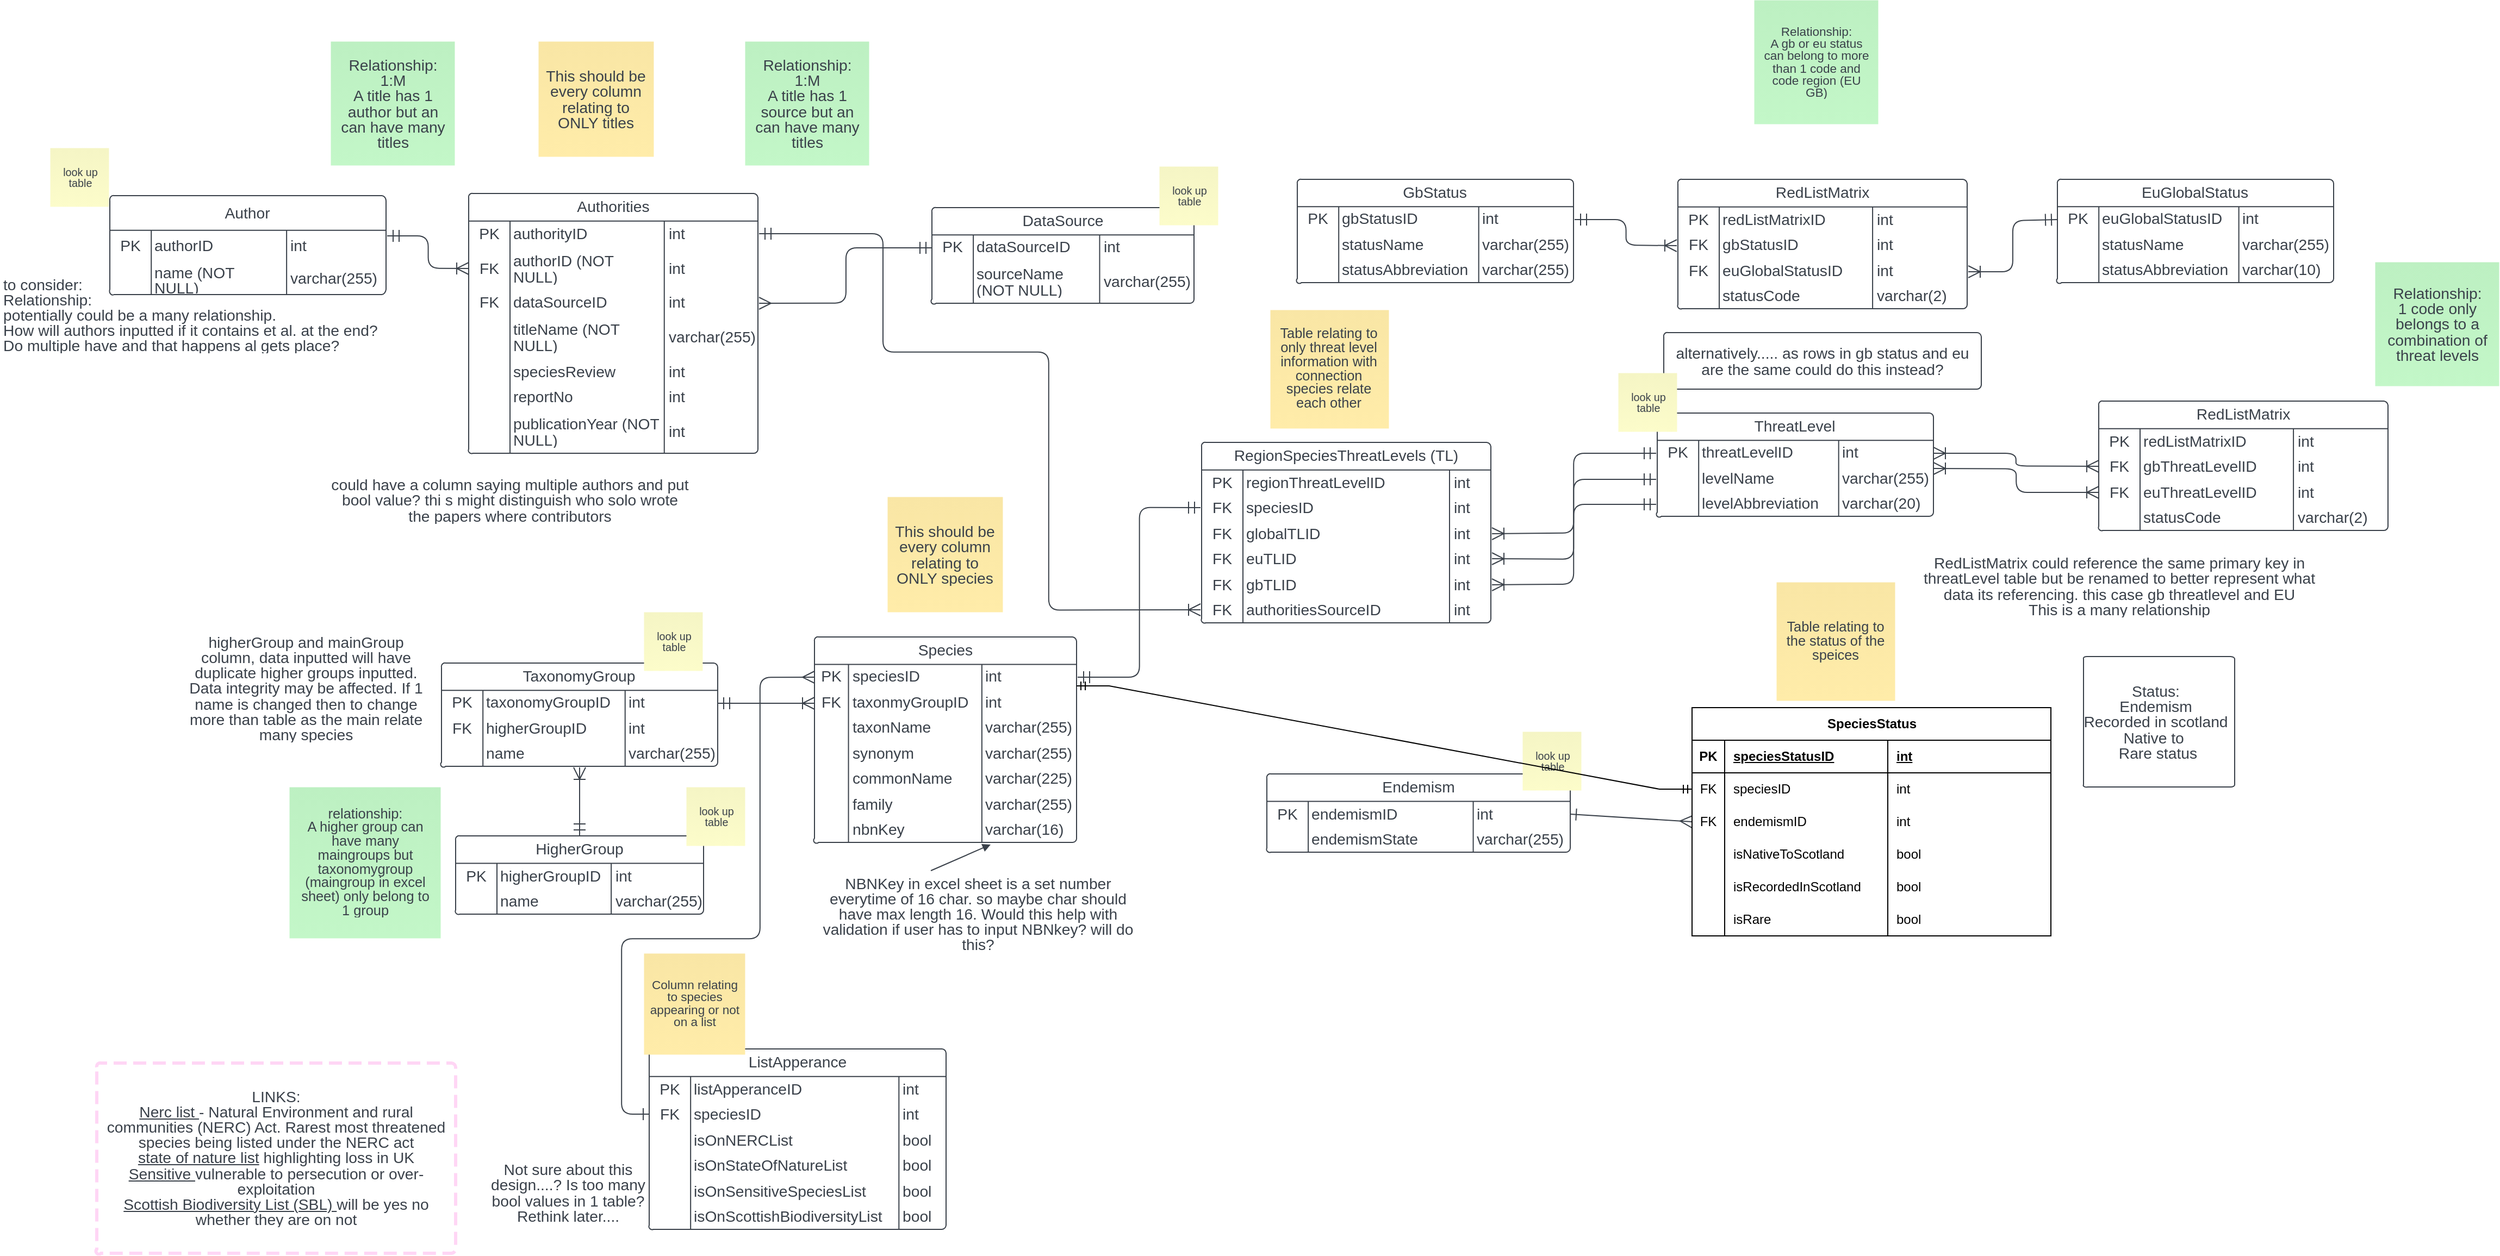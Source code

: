 <mxfile version="22.1.18" type="github">
  <diagram name="Page-1" id="xxfuR-ehQB-XQIQLsGS5">
    <mxGraphModel dx="3125" dy="1158" grid="1" gridSize="10" guides="1" tooltips="1" connect="1" arrows="1" fold="1" page="1" pageScale="1" pageWidth="850" pageHeight="1100" math="0" shadow="0">
      <root>
        <mxCell id="0" />
        <mxCell id="1" parent="0" />
        <UserObject label="" tags="Background" id="kM-dnyQpBH9FWExTlrBT-28">
          <mxCell style="vsdxID=1;fillColor=none;gradientColor=none;fillOpacity=0;strokeOpacity=0;spacingTop=-3;spacingBottom=-3;spacingLeft=-3;spacingRight=-3;points=[[0,0.5,0],[1,0.5,0],[0.5,1,0],[0.5,0,0]];labelBackgroundColor=none;rounded=1;strokeColor=none;html=1;whiteSpace=wrap;" vertex="1" parent="1">
            <mxGeometry x="-51" y="711" width="230" height="120" as="geometry" />
          </mxCell>
        </UserObject>
        <mxCell id="kM-dnyQpBH9FWExTlrBT-29" style="vsdxID=2;fillColor=#ffffff;gradientColor=none;fillOpacity=0;strokeOpacity=0;shape=stencil(vVTRcoMgEPwaHmWAsxqf0/QH+gVMJMqUioO0sfn6Yo46YmoefYPb5ZY9XAkch1b2igg2eGc/1FXXviXwSoTQXauc9mFF4ETgeLFONc5+dTXuexmYgt0rqsYzfGILJt35Xd8U1hgFXr4ggCc/7fekOEYcoR/cAY3cN+SGVpNI5HKaI9vNdB4rM6Mok4ax/ZjJUQ+Zs156bbsEM9I1KgtK2cXIJoGGq1L9osyXdzO6W/ioDhTgH+kNI1WVOslpfkidsI3J7OBlrV0VVDx9lvLBDROJm8fpzBo72Fl/FH/aG274yo2gRfo2W9PZwcvzuITFPZeYWG0MxnqJr3McSvgPgNMv);spacingTop=-3;spacingBottom=-3;spacingLeft=-3;spacingRight=-3;points=[[0,0.5,0],[1,0.5,0],[0.5,1,0],[0.5,0,0]];labelBackgroundColor=none;rounded=1;html=1;whiteSpace=wrap;" vertex="1" parent="kM-dnyQpBH9FWExTlrBT-28">
          <mxGeometry width="228" height="101" as="geometry" />
        </mxCell>
        <mxCell id="kM-dnyQpBH9FWExTlrBT-30" value="&lt;div style=&quot;font-size: 1px&quot;&gt;&lt;p style=&quot;text-align:center;margin-left:0;margin-right:0;margin-top:0px;margin-bottom:0px;text-indent:0;vertical-align:middle;direction:ltr;&quot;&gt;&lt;font style=&quot;font-size:14.11px;font-family:Arial;color:#3a414a;direction:ltr;letter-spacing:0px;line-height:100%;opacity:1&quot;&gt;higherGroup and mainGroup column, data inputted will have duplicate higher groups inputted. Data integrity may be affected. If 1 name is changed then to change more than table as the main relate many species &lt;/font&gt;&lt;/p&gt;&lt;/div&gt;" style="text;vsdxID=1;fillColor=none;gradientColor=none;fillOpacity=0;strokeOpacity=0;spacingTop=-3;spacingBottom=-3;spacingLeft=-3;spacingRight=-3;points=[[0,0.5,0],[1,0.5,0],[0.5,1,0],[0.5,0,0]];labelBackgroundColor=none;rounded=1;strokeColor=none;html=1;whiteSpace=wrap;verticalAlign=middle;align=center;overflow=width;;html=1;" vertex="1" parent="kM-dnyQpBH9FWExTlrBT-28">
          <mxGeometry x="3.17" y="2.58" width="226.83" height="117.42" as="geometry" />
        </mxCell>
        <UserObject label="" tags="Background" id="kM-dnyQpBH9FWExTlrBT-31">
          <mxCell style="vsdxID=3;fillColor=none;gradientColor=none;strokeColor=none;spacingTop=-3;spacingBottom=-3;spacingLeft=-3;spacingRight=-3;points=[[0,0.5,0],[1,0.5,0],[0.5,1,0],[0.5,0,0],[0.35,1,0]];labelBackgroundColor=none;rounded=1;html=1;whiteSpace=wrap;" vertex="1" parent="1">
            <mxGeometry x="190" y="749" width="254" height="95" as="geometry" />
          </mxCell>
        </UserObject>
        <mxCell id="kM-dnyQpBH9FWExTlrBT-32" style="vsdxID=4;fillColor=#FFFFFF;gradientColor=none;shape=stencil(vZTRcoMgEEW/hkcZZKsJz2n6A/kCphJlSsVB2ph+fdG1DtiYR33Cu5e9HMaVwKlvZKcIZ7139kPddOUbAq+Ec902ymkfVgTOBE5X61Tt7Fdb4Xsng5OzSVEV7slHN2fSvV/0j0IN6JGJ+CnRhF0+7feYPqCXYen+t1McJuENvaHtGDh7c8rnTm7xA6CyWIqk4dx+yOSg+8xZL722bVIz0tUqC0nZ1cg6KfU3pbpIzuOzGd1GHOL4MHmDozikHC80L1IOtnExO6Css0VJGTylgTUNS2n+Xc4SsQPNRvRDFkaFSFk4LdMvbOtudkB5PithMQ0ojq42Jq6sRzlI+BuA8y8=);strokeColor=#3a414a;spacingTop=-3;spacingBottom=-3;spacingLeft=-3;spacingRight=-3;points=[[0,0.5,0],[1,0.5,0],[0.5,1,0],[0.5,0,0]];labelBackgroundColor=none;rounded=1;html=1;whiteSpace=wrap;" vertex="1" parent="kM-dnyQpBH9FWExTlrBT-31">
          <mxGeometry width="254" height="95" as="geometry" />
        </mxCell>
        <mxCell id="kM-dnyQpBH9FWExTlrBT-33" style="vsdxID=5;fillColor=#FFFFFF;gradientColor=none;shape=stencil(vZNBkoMgEEVPw1IK6FHDOslcICegRqLUGLGQmZg5fdC2LHFilu7o/h++r8smcOwq1WoiWOed/dZ3U/iKwIkIYZpKO+PDicCZwPFqnS6d/WkKrFsVnIKNHV3gHT64BVPu62L+NPYYBZ6nKODNm/0dEvtJR+mBFVCZj41P9IanhpDJy6nI0O5mPwB2ZksaPTg93yeqN13irFfe2CbSauVKnYSk5FqrMpK6u9btos2X31abZsEhDy+TNzjSPOb4oDyNOdjGYHZAWWfLjDJ4SwNrGhbT/BvOHLEDzUb0SxZGpYxZBM3iP2xrNjugvN+VcBiXcixwn5faeoFDC5cfzk8=);strokeColor=#3a414a;spacingTop=-3;spacingBottom=-3;spacingLeft=-3;spacingRight=-3;points=[[0,0.5,0],[1,0.5,0],[0.5,1,0],[0.5,0,0]];labelBackgroundColor=none;rounded=1;html=1;whiteSpace=wrap;" vertex="1" parent="kM-dnyQpBH9FWExTlrBT-31">
          <mxGeometry width="254" height="95" as="geometry" />
        </mxCell>
        <mxCell id="kM-dnyQpBH9FWExTlrBT-34" style="vsdxID=6;fillColor=#FFFFFF;gradientColor=none;shape=stencil(hZBLDsIwDERP422V2HzEupQLcIKIGBIBSZUGWjg9acyiYsPOM/Msf4DawZmeAdWQU7zy6G12QHtA9MFx8rlUQB1Qe46JLyk+ghXdm0Kiqg5b6dEzjcqk09G/WTzVkN6uJZDOe3zOE6dvLtFLFG6a1a46B4FvPixgrf7gpaiLVSE3LbPfI4olD6DuAw==);strokeColor=#3a414a;spacingTop=-3;spacingBottom=-3;spacingLeft=-3;spacingRight=-3;points=[[0,0.5,0],[1,0.5,0],[0.5,1,0],[0.5,0,0]];labelBackgroundColor=none;rounded=1;html=1;whiteSpace=wrap;" vertex="1" parent="kM-dnyQpBH9FWExTlrBT-31">
          <mxGeometry width="254" height="95" as="geometry" />
        </mxCell>
        <mxCell id="kM-dnyQpBH9FWExTlrBT-35" style="vsdxID=7;fillColor=#FFFFFF;gradientColor=none;shape=stencil(dY/NDsIgEISfZq/NsvgTz7W+QJ+AyCpEhYbi79NL2R4aE287M98EBnQ7OjMwEI45xQs/vc0O9B6IfHCcfC4X6A50e4qJzynegxU9mEISVoetdNREE5p07P2HxcNGq+1aAmne4mN68TV35uwtkjbNaledg9BXH/7TCnHJlqN+qwpZtMx+JxRL5uvuCw==);strokeColor=#3a414a;spacingTop=-3;spacingBottom=-3;spacingLeft=-3;spacingRight=-3;points=[[0,0.5,0],[1,0.5,0],[0.5,1,0],[0.5,0,0]];labelBackgroundColor=none;rounded=1;html=1;whiteSpace=wrap;" vertex="1" parent="kM-dnyQpBH9FWExTlrBT-31">
          <mxGeometry width="254" height="95" as="geometry" />
        </mxCell>
        <mxCell id="kM-dnyQpBH9FWExTlrBT-36" style="vsdxID=8;fillColor=#FFFFFF;gradientColor=none;shape=stencil(fZBLDsIwDERP423lxFBgXdoLcIKIGBIBSZWG7+lJ403Fgp39Zkb+AHWTMyODximneOGnt9kB7UFrHxwnn0sF1AN1p5j4nOI9WOlHU5waK2ErGTW7NZp0PPgPC8OG1GYtgiRv8TFPfInets1qK/JbiC5kV8kggasPfwMKcWkvRV2uNnLXUvs9pCB5AvVf);strokeColor=#3a414a;spacingTop=-3;spacingBottom=-3;spacingLeft=-3;spacingRight=-3;points=[[0,0.5,0],[1,0.5,0],[0.5,1,0],[0.5,0,0]];labelBackgroundColor=none;rounded=1;html=1;whiteSpace=wrap;" vertex="1" parent="kM-dnyQpBH9FWExTlrBT-31">
          <mxGeometry width="254" height="95" as="geometry" />
        </mxCell>
        <mxCell id="kM-dnyQpBH9FWExTlrBT-37" style="vsdxID=9;fillColor=none;gradientColor=none;strokeColor=none;spacingTop=-3;spacingBottom=-3;spacingLeft=-3;spacingRight=-3;points=[[0,0.5,0],[1,0.5,0],[0.5,1,0],[0.5,0,0]];labelBackgroundColor=none;rounded=1;html=1;whiteSpace=wrap;" vertex="1" parent="kM-dnyQpBH9FWExTlrBT-31">
          <mxGeometry width="254" height="95" as="geometry" />
        </mxCell>
        <mxCell id="kM-dnyQpBH9FWExTlrBT-38" value="&lt;div style=&quot;font-size: 1px&quot;&gt;&lt;p style=&quot;text-align:center;margin-left:0;margin-right:0;margin-top:0px;margin-bottom:0px;text-indent:0;vertical-align:middle;direction:ltr;&quot;&gt;&lt;font style=&quot;font-size:14.11px;font-family:Arial;color:#3a414a;direction:ltr;letter-spacing:0px;line-height:100%;opacity:1&quot;&gt;TaxonomyGroup&lt;/font&gt;&lt;/p&gt;&lt;/div&gt;" style="text;vsdxID=9;fillColor=none;gradientColor=none;strokeColor=none;spacingTop=-3;spacingBottom=-3;spacingLeft=-3;spacingRight=-3;points=[[0,0.5,0],[1,0.5,0],[0.5,1,0],[0.5,0,0]];labelBackgroundColor=none;rounded=1;html=1;whiteSpace=wrap;verticalAlign=middle;align=center;overflow=width;;html=1;" vertex="1" parent="kM-dnyQpBH9FWExTlrBT-37">
          <mxGeometry x="6.35" y="-0.89" width="241.3" height="25.4" as="geometry" />
        </mxCell>
        <mxCell id="kM-dnyQpBH9FWExTlrBT-39" style="vsdxID=10;fillColor=none;gradientColor=none;strokeColor=none;spacingTop=-3;spacingBottom=-3;spacingLeft=-3;spacingRight=-3;points=[[0,0.5,0],[1,0.5,0],[0.5,1,0],[0.5,0,0]];labelBackgroundColor=none;rounded=1;html=1;whiteSpace=wrap;" vertex="1" parent="kM-dnyQpBH9FWExTlrBT-31">
          <mxGeometry width="254" height="95" as="geometry" />
        </mxCell>
        <mxCell id="kM-dnyQpBH9FWExTlrBT-40" value="&lt;div style=&quot;font-size: 1px&quot;&gt;&lt;p style=&quot;text-align:center;margin-left:0;margin-right:0;margin-top:0px;margin-bottom:0px;text-indent:0;vertical-align:middle;direction:ltr;&quot;&gt;&lt;font style=&quot;font-size:14.11px;font-family:Arial;color:#3a414a;direction:ltr;letter-spacing:0px;line-height:100%;opacity:1&quot;&gt;PK&lt;/font&gt;&lt;/p&gt;&lt;/div&gt;" style="text;vsdxID=10;fillColor=none;gradientColor=none;strokeColor=none;spacingTop=-3;spacingBottom=-3;spacingLeft=-3;spacingRight=-3;points=[[0,0.5,0],[1,0.5,0],[0.5,1,0],[0.5,0,0]];labelBackgroundColor=none;rounded=1;html=1;whiteSpace=wrap;verticalAlign=middle;align=center;overflow=width;;html=1;" vertex="1" parent="kM-dnyQpBH9FWExTlrBT-39">
          <mxGeometry x="3.17" y="26.11" width="31.75" height="20.32" as="geometry" />
        </mxCell>
        <mxCell id="kM-dnyQpBH9FWExTlrBT-41" style="vsdxID=11;fillColor=none;gradientColor=none;strokeColor=none;spacingTop=-3;spacingBottom=-3;spacingLeft=-3;spacingRight=-3;points=[[0,0.5,0],[1,0.5,0],[0.5,1,0],[0.5,0,0]];labelBackgroundColor=none;rounded=1;html=1;whiteSpace=wrap;" vertex="1" parent="kM-dnyQpBH9FWExTlrBT-31">
          <mxGeometry width="254" height="95" as="geometry" />
        </mxCell>
        <mxCell id="kM-dnyQpBH9FWExTlrBT-42" value="&lt;div style=&quot;font-size: 1px&quot;&gt;&lt;p style=&quot;text-align:left;margin-left:0;margin-right:0;margin-top:0px;margin-bottom:0px;text-indent:0;vertical-align:middle;direction:ltr;&quot;&gt;&lt;font style=&quot;font-size:14.11px;font-family:Arial;color:#3a414a;direction:ltr;letter-spacing:0px;line-height:100%;opacity:1&quot;&gt;taxonomyGroupID&lt;/font&gt;&lt;/p&gt;&lt;/div&gt;" style="text;vsdxID=11;fillColor=none;gradientColor=none;strokeColor=none;spacingTop=-3;spacingBottom=-3;spacingLeft=-3;spacingRight=-3;points=[[0,0.5,0],[1,0.5,0],[0.5,1,0],[0.5,0,0]];labelBackgroundColor=none;rounded=1;html=1;whiteSpace=wrap;verticalAlign=middle;align=left;overflow=width;;html=1;" vertex="1" parent="kM-dnyQpBH9FWExTlrBT-41">
          <mxGeometry x="41.28" y="26.11" width="124.46" height="20.32" as="geometry" />
        </mxCell>
        <mxCell id="kM-dnyQpBH9FWExTlrBT-43" style="vsdxID=12;fillColor=none;gradientColor=none;strokeColor=none;spacingTop=-3;spacingBottom=-3;spacingLeft=-3;spacingRight=-3;points=[[0,0.5,0],[1,0.5,0],[0.5,1,0],[0.5,0,0]];labelBackgroundColor=none;rounded=1;html=1;whiteSpace=wrap;" vertex="1" parent="kM-dnyQpBH9FWExTlrBT-31">
          <mxGeometry width="254" height="95" as="geometry" />
        </mxCell>
        <mxCell id="kM-dnyQpBH9FWExTlrBT-44" value="&lt;div style=&quot;font-size: 1px&quot;&gt;&lt;p style=&quot;text-align:left;margin-left:0;margin-right:0;margin-top:0px;margin-bottom:0px;text-indent:0;vertical-align:middle;direction:ltr;&quot;&gt;&lt;font style=&quot;font-size:14.11px;font-family:Arial;color:#3a414a;direction:ltr;letter-spacing:0px;line-height:100%;opacity:1&quot;&gt;int&lt;/font&gt;&lt;/p&gt;&lt;/div&gt;" style="text;vsdxID=12;fillColor=none;gradientColor=none;strokeColor=none;spacingTop=-3;spacingBottom=-3;spacingLeft=-3;spacingRight=-3;points=[[0,0.5,0],[1,0.5,0],[0.5,1,0],[0.5,0,0]];labelBackgroundColor=none;rounded=1;html=1;whiteSpace=wrap;verticalAlign=middle;align=left;overflow=width;;html=1;" vertex="1" parent="kM-dnyQpBH9FWExTlrBT-43">
          <mxGeometry x="172.02" y="26.11" width="79.38" height="20.32" as="geometry" />
        </mxCell>
        <mxCell id="kM-dnyQpBH9FWExTlrBT-45" style="vsdxID=13;fillColor=none;gradientColor=none;strokeColor=none;spacingTop=-3;spacingBottom=-3;spacingLeft=-3;spacingRight=-3;points=[[0,0.5,0],[1,0.5,0],[0.5,1,0],[0.5,0,0]];labelBackgroundColor=none;rounded=1;html=1;whiteSpace=wrap;" vertex="1" parent="kM-dnyQpBH9FWExTlrBT-31">
          <mxGeometry width="254" height="95" as="geometry" />
        </mxCell>
        <mxCell id="kM-dnyQpBH9FWExTlrBT-46" value="&lt;div style=&quot;font-size: 1px&quot;&gt;&lt;p style=&quot;text-align:center;margin-left:0;margin-right:0;margin-top:0px;margin-bottom:0px;text-indent:0;vertical-align:middle;direction:ltr;&quot;&gt;&lt;font style=&quot;font-size:14.11px;font-family:Arial;color:#3a414a;direction:ltr;letter-spacing:0px;line-height:100%;opacity:1&quot;&gt;FK&lt;/font&gt;&lt;/p&gt;&lt;/div&gt;" style="text;vsdxID=13;fillColor=none;gradientColor=none;strokeColor=none;spacingTop=-3;spacingBottom=-3;spacingLeft=-3;spacingRight=-3;points=[[0,0.5,0],[1,0.5,0],[0.5,1,0],[0.5,0,0]];labelBackgroundColor=none;rounded=1;html=1;whiteSpace=wrap;verticalAlign=middle;align=center;overflow=width;;html=1;" vertex="1" parent="kM-dnyQpBH9FWExTlrBT-45">
          <mxGeometry x="3.17" y="49.59" width="31.75" height="20.32" as="geometry" />
        </mxCell>
        <mxCell id="kM-dnyQpBH9FWExTlrBT-47" style="vsdxID=14;fillColor=none;gradientColor=none;strokeColor=none;spacingTop=-3;spacingBottom=-3;spacingLeft=-3;spacingRight=-3;points=[[0,0.5,0],[1,0.5,0],[0.5,1,0],[0.5,0,0]];labelBackgroundColor=none;rounded=1;html=1;whiteSpace=wrap;" vertex="1" parent="kM-dnyQpBH9FWExTlrBT-31">
          <mxGeometry width="254" height="95" as="geometry" />
        </mxCell>
        <mxCell id="kM-dnyQpBH9FWExTlrBT-48" value="&lt;div style=&quot;font-size: 1px&quot;&gt;&lt;p style=&quot;text-align:left;margin-left:0;margin-right:0;margin-top:0px;margin-bottom:0px;text-indent:0;vertical-align:middle;direction:ltr;&quot;&gt;&lt;font style=&quot;font-size:14.11px;font-family:Arial;color:#3a414a;direction:ltr;letter-spacing:0px;line-height:100%;opacity:1&quot;&gt;higherGroupID&lt;/font&gt;&lt;/p&gt;&lt;/div&gt;" style="text;vsdxID=14;fillColor=none;gradientColor=none;strokeColor=none;spacingTop=-3;spacingBottom=-3;spacingLeft=-3;spacingRight=-3;points=[[0,0.5,0],[1,0.5,0],[0.5,1,0],[0.5,0,0]];labelBackgroundColor=none;rounded=1;html=1;whiteSpace=wrap;verticalAlign=middle;align=left;overflow=width;;html=1;" vertex="1" parent="kM-dnyQpBH9FWExTlrBT-47">
          <mxGeometry x="41.28" y="49.59" width="124.46" height="20.32" as="geometry" />
        </mxCell>
        <mxCell id="kM-dnyQpBH9FWExTlrBT-49" style="vsdxID=15;fillColor=none;gradientColor=none;strokeColor=none;spacingTop=-3;spacingBottom=-3;spacingLeft=-3;spacingRight=-3;points=[[0,0.5,0],[1,0.5,0],[0.5,1,0],[0.5,0,0]];labelBackgroundColor=none;rounded=1;html=1;whiteSpace=wrap;" vertex="1" parent="kM-dnyQpBH9FWExTlrBT-31">
          <mxGeometry width="254" height="95" as="geometry" />
        </mxCell>
        <mxCell id="kM-dnyQpBH9FWExTlrBT-50" value="&lt;div style=&quot;font-size: 1px&quot;&gt;&lt;p style=&quot;text-align:left;margin-left:0;margin-right:0;margin-top:0px;margin-bottom:0px;text-indent:0;vertical-align:middle;direction:ltr;&quot;&gt;&lt;font style=&quot;font-size:14.11px;font-family:Arial;color:#3a414a;direction:ltr;letter-spacing:0px;line-height:100%;opacity:1&quot;&gt;int&lt;/font&gt;&lt;/p&gt;&lt;/div&gt;" style="text;vsdxID=15;fillColor=none;gradientColor=none;strokeColor=none;spacingTop=-3;spacingBottom=-3;spacingLeft=-3;spacingRight=-3;points=[[0,0.5,0],[1,0.5,0],[0.5,1,0],[0.5,0,0]];labelBackgroundColor=none;rounded=1;html=1;whiteSpace=wrap;verticalAlign=middle;align=left;overflow=width;;html=1;" vertex="1" parent="kM-dnyQpBH9FWExTlrBT-49">
          <mxGeometry x="172.02" y="49.59" width="79.38" height="20.32" as="geometry" />
        </mxCell>
        <mxCell id="kM-dnyQpBH9FWExTlrBT-51" style="vsdxID=16;fillColor=none;gradientColor=none;strokeColor=none;spacingTop=-3;spacingBottom=-3;spacingLeft=-3;spacingRight=-3;points=[[0,0.5,0],[1,0.5,0],[0.5,1,0],[0.5,0,0]];labelBackgroundColor=none;rounded=1;html=1;whiteSpace=wrap;" vertex="1" parent="kM-dnyQpBH9FWExTlrBT-31">
          <mxGeometry width="254" height="95" as="geometry" />
        </mxCell>
        <mxCell id="kM-dnyQpBH9FWExTlrBT-52" value="&lt;div style=&quot;font-size: 1px&quot;&gt;&lt;p style=&quot;text-align:left;margin-left:0;margin-right:0;margin-top:0px;margin-bottom:0px;text-indent:0;vertical-align:middle;direction:ltr;&quot;&gt;&lt;font style=&quot;font-size:14.11px;font-family:Arial;color:#3a414a;direction:ltr;letter-spacing:0px;line-height:100%;opacity:1&quot;&gt;name&lt;/font&gt;&lt;/p&gt;&lt;/div&gt;" style="text;vsdxID=16;fillColor=none;gradientColor=none;strokeColor=none;spacingTop=-3;spacingBottom=-3;spacingLeft=-3;spacingRight=-3;points=[[0,0.5,0],[1,0.5,0],[0.5,1,0],[0.5,0,0]];labelBackgroundColor=none;rounded=1;html=1;whiteSpace=wrap;verticalAlign=middle;align=left;overflow=width;;html=1;" vertex="1" parent="kM-dnyQpBH9FWExTlrBT-51">
          <mxGeometry x="41.28" y="73.1" width="124.46" height="20.32" as="geometry" />
        </mxCell>
        <mxCell id="kM-dnyQpBH9FWExTlrBT-53" style="vsdxID=17;fillColor=none;gradientColor=none;strokeColor=none;spacingTop=-3;spacingBottom=-3;spacingLeft=-3;spacingRight=-3;points=[[0,0.5,0],[1,0.5,0],[0.5,1,0],[0.5,0,0]];labelBackgroundColor=none;rounded=1;html=1;whiteSpace=wrap;" vertex="1" parent="kM-dnyQpBH9FWExTlrBT-31">
          <mxGeometry width="254" height="95" as="geometry" />
        </mxCell>
        <mxCell id="kM-dnyQpBH9FWExTlrBT-54" value="&lt;div style=&quot;font-size: 1px&quot;&gt;&lt;p style=&quot;text-align:left;margin-left:0;margin-right:0;margin-top:0px;margin-bottom:0px;text-indent:0;vertical-align:middle;direction:ltr;&quot;&gt;&lt;font style=&quot;font-size:14.11px;font-family:Arial;color:#3a414a;direction:ltr;letter-spacing:0px;line-height:100%;opacity:1&quot;&gt;varchar(255)&lt;/font&gt;&lt;/p&gt;&lt;/div&gt;" style="text;vsdxID=17;fillColor=none;gradientColor=none;strokeColor=none;spacingTop=-3;spacingBottom=-3;spacingLeft=-3;spacingRight=-3;points=[[0,0.5,0],[1,0.5,0],[0.5,1,0],[0.5,0,0]];labelBackgroundColor=none;rounded=1;html=1;whiteSpace=wrap;verticalAlign=middle;align=left;overflow=width;;html=1;" vertex="1" parent="kM-dnyQpBH9FWExTlrBT-53">
          <mxGeometry x="172.02" y="73.1" width="79.38" height="20.32" as="geometry" />
        </mxCell>
        <UserObject label="" tags="Background" id="kM-dnyQpBH9FWExTlrBT-55">
          <mxCell style="vsdxID=18;fillColor=none;gradientColor=none;strokeColor=none;spacingTop=-3;spacingBottom=-3;spacingLeft=-3;spacingRight=-3;points=[[0,0.5,0],[1,0.5,0],[0.5,1,0],[0.5,0,0]];labelBackgroundColor=none;rounded=1;html=1;whiteSpace=wrap;" vertex="1" parent="1">
            <mxGeometry x="203" y="908" width="228" height="72" as="geometry" />
          </mxCell>
        </UserObject>
        <mxCell id="kM-dnyQpBH9FWExTlrBT-56" style="vsdxID=19;fillColor=#FFFFFF;gradientColor=none;shape=stencil(vZTBcoMgEIafhqMMAmo4p8kL5AmYSpQpFQdpY/r0xaxmwNYc9QS7v/vz7bAgdhxa2StEyeCd/VA3XfsWsTdEqe5a5bQPK8ROiB2v1qnG2a+uhn0vg5KSR0TV8E8+qSmR7v2ifxTEGD4QEX8liKDKp/2e3EfQEkjdYVdgCtozaEPZyXDW5piD2s1yjvns/1SUVVJwLj9mctRD5qyXXtsuyRnpGpUFp+xqZJOkhptSfRTO47MZ3UUc4oAZ+8d6A0SIlKTEVKQkZKMzO7CsvQXHFX9FU65oCsyKhOZvd54eO+CsL8XivUGzNHqhYVhUCc1Wd3ZgeT0uYfGYUZhebUycWU9zCMFLwE6/);strokeColor=#3a414a;spacingTop=-3;spacingBottom=-3;spacingLeft=-3;spacingRight=-3;points=[[0,0.5,0],[1,0.5,0],[0.5,1,0],[0.5,0,0]];labelBackgroundColor=none;rounded=1;html=1;whiteSpace=wrap;" vertex="1" parent="kM-dnyQpBH9FWExTlrBT-55">
          <mxGeometry width="228" height="72" as="geometry" />
        </mxCell>
        <mxCell id="kM-dnyQpBH9FWExTlrBT-57" style="vsdxID=20;fillColor=#FFFFFF;gradientColor=none;shape=stencil(vZNBcoQgEEVPw1IKadSwnkwukBNQkVEqRiwkGWdOH7R1SkycpTu6/4fv67IJnPpadZpw1ntnP/XVlL4m8Eo4N22tnfHhROBM4HSxTlfOfrcl1p0KTs6mji7xTjq6OVPu493cNfYYhbTIUMCbX/ZnTBxmHaUbVhnl+dR4Q294agyZvSkV6HazXVAxZz4ceRE9OD8/JGowfeKsV97YNtIa5SqdhKTk0qgqkvqr1t2qna6/rTHtikO+UIB/ondApIxJcsplTMJ2JnMAyzZbClqIZzT5hiajkEU0f6fzyDgAZ/tTLNk7NMugFxqgsoho9qZzAMvzdQmHaS+nAld6rW13OLRw/+H8Cw==);strokeColor=#3a414a;spacingTop=-3;spacingBottom=-3;spacingLeft=-3;spacingRight=-3;points=[[0,0.5,0],[1,0.5,0],[0.5,1,0],[0.5,0,0]];labelBackgroundColor=none;rounded=1;html=1;whiteSpace=wrap;" vertex="1" parent="kM-dnyQpBH9FWExTlrBT-55">
          <mxGeometry width="228" height="72" as="geometry" />
        </mxCell>
        <mxCell id="kM-dnyQpBH9FWExTlrBT-58" style="vsdxID=21;fillColor=#FFFFFF;gradientColor=none;shape=stencil(hZBLDsIwDERP423lxKoq1qVcgBNExJAISKo0BcrpSWMWFRt2npln+QPUT86MDBqnnOKVn95mB7QHrX1wnHwuFdAA1J9j4kuKc7CiR1NIjdVhKz1qpTWadDr6N4uHDamulUA67/GxTnx9c4kWUdQ2uKvOQeCbDxtY4R+8FHWxKuSmbfZ7RLHkATR8AA==);strokeColor=#3a414a;spacingTop=-3;spacingBottom=-3;spacingLeft=-3;spacingRight=-3;points=[[0,0.5,0],[1,0.5,0],[0.5,1,0],[0.5,0,0]];labelBackgroundColor=none;rounded=1;html=1;whiteSpace=wrap;" vertex="1" parent="kM-dnyQpBH9FWExTlrBT-55">
          <mxGeometry width="228" height="72" as="geometry" />
        </mxCell>
        <mxCell id="kM-dnyQpBH9FWExTlrBT-59" style="vsdxID=22;fillColor=#FFFFFF;gradientColor=none;shape=stencil(fZBLDsIwDERP423kxGor1qVcgBNExJAISKq0fE9PGrOoWLCzZ+bJH6B+8nZkMDjNOZ35EdzsgbZgTIiec5hLBTQA9ceU+ZTTLTrpR1uSBqvCThi9pA3afNiHN4uGinTXiCHkNd2Xic8v06q2E/slCjUKN1XZCXAJ8S+gEdfxUtTlaiN3rb3fQ4okT6DhAw==);strokeColor=#3a414a;spacingTop=-3;spacingBottom=-3;spacingLeft=-3;spacingRight=-3;points=[[0,0.5,0],[1,0.5,0],[0.5,1,0],[0.5,0,0]];labelBackgroundColor=none;rounded=1;html=1;whiteSpace=wrap;" vertex="1" parent="kM-dnyQpBH9FWExTlrBT-55">
          <mxGeometry width="228" height="72" as="geometry" />
        </mxCell>
        <mxCell id="kM-dnyQpBH9FWExTlrBT-60" style="vsdxID=23;fillColor=#FFFFFF;gradientColor=none;shape=stencil(fZBLDsIwDERP423kxCqIdSkX4AQRMSQCkioN39OTxkKqWLCz38zIH6B+8nZkMDiVnM78CK54oC0YE6LnHEqtgAag/pgyn3K6RSf9aKvTYCPsJKNnt0GbD/vwZmGoSK87ESR5Tfd54lP0lVFf+SWEOoWbRnYSuIT4N6ARl/ZatOVaI3cttd9DKpIn0PAB);strokeColor=#3a414a;spacingTop=-3;spacingBottom=-3;spacingLeft=-3;spacingRight=-3;points=[[0,0.5,0],[1,0.5,0],[0.5,1,0],[0.5,0,0]];labelBackgroundColor=none;rounded=1;html=1;whiteSpace=wrap;" vertex="1" parent="kM-dnyQpBH9FWExTlrBT-55">
          <mxGeometry width="228" height="72" as="geometry" />
        </mxCell>
        <mxCell id="kM-dnyQpBH9FWExTlrBT-61" style="vsdxID=24;fillColor=none;gradientColor=none;strokeColor=none;spacingTop=-3;spacingBottom=-3;spacingLeft=-3;spacingRight=-3;points=[[0,0.5,0],[1,0.5,0],[0.5,1,0],[0.5,0,0]];labelBackgroundColor=none;rounded=1;html=1;whiteSpace=wrap;" vertex="1" parent="kM-dnyQpBH9FWExTlrBT-55">
          <mxGeometry width="228" height="72" as="geometry" />
        </mxCell>
        <mxCell id="kM-dnyQpBH9FWExTlrBT-62" value="&lt;div style=&quot;font-size: 1px&quot;&gt;&lt;p style=&quot;text-align:center;margin-left:0;margin-right:0;margin-top:0px;margin-bottom:0px;text-indent:0;vertical-align:middle;direction:ltr;&quot;&gt;&lt;font style=&quot;font-size:14.11px;font-family:Arial;color:#3a414a;direction:ltr;letter-spacing:0px;line-height:100%;opacity:1&quot;&gt;HigherGroup&lt;/font&gt;&lt;/p&gt;&lt;/div&gt;" style="text;vsdxID=24;fillColor=none;gradientColor=none;strokeColor=none;spacingTop=-3;spacingBottom=-3;spacingLeft=-3;spacingRight=-3;points=[[0,0.5,0],[1,0.5,0],[0.5,1,0],[0.5,0,0]];labelBackgroundColor=none;rounded=1;html=1;whiteSpace=wrap;verticalAlign=middle;align=center;overflow=width;;html=1;" vertex="1" parent="kM-dnyQpBH9FWExTlrBT-61">
          <mxGeometry x="6.35" y="-0.39" width="215.9" height="25.4" as="geometry" />
        </mxCell>
        <mxCell id="kM-dnyQpBH9FWExTlrBT-63" style="vsdxID=25;fillColor=none;gradientColor=none;strokeColor=none;spacingTop=-3;spacingBottom=-3;spacingLeft=-3;spacingRight=-3;points=[[0,0.5,0],[1,0.5,0],[0.5,1,0],[0.5,0,0]];labelBackgroundColor=none;rounded=1;html=1;whiteSpace=wrap;" vertex="1" parent="kM-dnyQpBH9FWExTlrBT-55">
          <mxGeometry width="228" height="72" as="geometry" />
        </mxCell>
        <mxCell id="kM-dnyQpBH9FWExTlrBT-64" value="&lt;div style=&quot;font-size: 1px&quot;&gt;&lt;p style=&quot;text-align:center;margin-left:0;margin-right:0;margin-top:0px;margin-bottom:0px;text-indent:0;vertical-align:middle;direction:ltr;&quot;&gt;&lt;font style=&quot;font-size:14.11px;font-family:Arial;color:#3a414a;direction:ltr;letter-spacing:0px;line-height:100%;opacity:1&quot;&gt;PK&lt;/font&gt;&lt;/p&gt;&lt;/div&gt;" style="text;vsdxID=25;fillColor=none;gradientColor=none;strokeColor=none;spacingTop=-3;spacingBottom=-3;spacingLeft=-3;spacingRight=-3;points=[[0,0.5,0],[1,0.5,0],[0.5,1,0],[0.5,0,0]];labelBackgroundColor=none;rounded=1;html=1;whiteSpace=wrap;verticalAlign=middle;align=center;overflow=width;;html=1;" vertex="1" parent="kM-dnyQpBH9FWExTlrBT-63">
          <mxGeometry x="3.17" y="26.59" width="31.75" height="20.32" as="geometry" />
        </mxCell>
        <mxCell id="kM-dnyQpBH9FWExTlrBT-65" style="vsdxID=26;fillColor=none;gradientColor=none;strokeColor=none;spacingTop=-3;spacingBottom=-3;spacingLeft=-3;spacingRight=-3;points=[[0,0.5,0],[1,0.5,0],[0.5,1,0],[0.5,0,0]];labelBackgroundColor=none;rounded=1;html=1;whiteSpace=wrap;" vertex="1" parent="kM-dnyQpBH9FWExTlrBT-55">
          <mxGeometry width="228" height="72" as="geometry" />
        </mxCell>
        <mxCell id="kM-dnyQpBH9FWExTlrBT-66" value="&lt;div style=&quot;font-size: 1px&quot;&gt;&lt;p style=&quot;text-align:left;margin-left:0;margin-right:0;margin-top:0px;margin-bottom:0px;text-indent:0;vertical-align:middle;direction:ltr;&quot;&gt;&lt;font style=&quot;font-size:14.11px;font-family:Arial;color:#3a414a;direction:ltr;letter-spacing:0px;line-height:100%;opacity:1&quot;&gt;higherGroupID&lt;/font&gt;&lt;/p&gt;&lt;/div&gt;" style="text;vsdxID=26;fillColor=none;gradientColor=none;strokeColor=none;spacingTop=-3;spacingBottom=-3;spacingLeft=-3;spacingRight=-3;points=[[0,0.5,0],[1,0.5,0],[0.5,1,0],[0.5,0,0]];labelBackgroundColor=none;rounded=1;html=1;whiteSpace=wrap;verticalAlign=middle;align=left;overflow=width;;html=1;" vertex="1" parent="kM-dnyQpBH9FWExTlrBT-65">
          <mxGeometry x="41.28" y="26.59" width="99.06" height="20.32" as="geometry" />
        </mxCell>
        <mxCell id="kM-dnyQpBH9FWExTlrBT-67" style="vsdxID=27;fillColor=none;gradientColor=none;strokeColor=none;spacingTop=-3;spacingBottom=-3;spacingLeft=-3;spacingRight=-3;points=[[0,0.5,0],[1,0.5,0],[0.5,1,0],[0.5,0,0]];labelBackgroundColor=none;rounded=1;html=1;whiteSpace=wrap;" vertex="1" parent="kM-dnyQpBH9FWExTlrBT-55">
          <mxGeometry width="228" height="72" as="geometry" />
        </mxCell>
        <mxCell id="kM-dnyQpBH9FWExTlrBT-68" value="&lt;div style=&quot;font-size: 1px&quot;&gt;&lt;p style=&quot;text-align:left;margin-left:0;margin-right:0;margin-top:0px;margin-bottom:0px;text-indent:0;vertical-align:middle;direction:ltr;&quot;&gt;&lt;font style=&quot;font-size:14.11px;font-family:Arial;color:#3a414a;direction:ltr;letter-spacing:0px;line-height:100%;opacity:1&quot;&gt;int&lt;/font&gt;&lt;/p&gt;&lt;/div&gt;" style="text;vsdxID=27;fillColor=none;gradientColor=none;strokeColor=none;spacingTop=-3;spacingBottom=-3;spacingLeft=-3;spacingRight=-3;points=[[0,0.5,0],[1,0.5,0],[0.5,1,0],[0.5,0,0]];labelBackgroundColor=none;rounded=1;html=1;whiteSpace=wrap;verticalAlign=middle;align=left;overflow=width;;html=1;" vertex="1" parent="kM-dnyQpBH9FWExTlrBT-67">
          <mxGeometry x="146.62" y="26.59" width="79.38" height="20.32" as="geometry" />
        </mxCell>
        <mxCell id="kM-dnyQpBH9FWExTlrBT-69" style="vsdxID=28;fillColor=none;gradientColor=none;strokeColor=none;spacingTop=-3;spacingBottom=-3;spacingLeft=-3;spacingRight=-3;points=[[0,0.5,0],[1,0.5,0],[0.5,1,0],[0.5,0,0]];labelBackgroundColor=none;rounded=1;html=1;whiteSpace=wrap;" vertex="1" parent="kM-dnyQpBH9FWExTlrBT-55">
          <mxGeometry width="228" height="72" as="geometry" />
        </mxCell>
        <mxCell id="kM-dnyQpBH9FWExTlrBT-70" value="&lt;div style=&quot;font-size: 1px&quot;&gt;&lt;p style=&quot;text-align:left;margin-left:0;margin-right:0;margin-top:0px;margin-bottom:0px;text-indent:0;vertical-align:middle;direction:ltr;&quot;&gt;&lt;font style=&quot;font-size:14.11px;font-family:Arial;color:#3a414a;direction:ltr;letter-spacing:0px;line-height:100%;opacity:1&quot;&gt;name&lt;/font&gt;&lt;/p&gt;&lt;/div&gt;" style="text;vsdxID=28;fillColor=none;gradientColor=none;strokeColor=none;spacingTop=-3;spacingBottom=-3;spacingLeft=-3;spacingRight=-3;points=[[0,0.5,0],[1,0.5,0],[0.5,1,0],[0.5,0,0]];labelBackgroundColor=none;rounded=1;html=1;whiteSpace=wrap;verticalAlign=middle;align=left;overflow=width;;html=1;" vertex="1" parent="kM-dnyQpBH9FWExTlrBT-69">
          <mxGeometry x="41.28" y="50.1" width="99.06" height="20.32" as="geometry" />
        </mxCell>
        <mxCell id="kM-dnyQpBH9FWExTlrBT-71" style="vsdxID=29;fillColor=none;gradientColor=none;strokeColor=none;spacingTop=-3;spacingBottom=-3;spacingLeft=-3;spacingRight=-3;points=[[0,0.5,0],[1,0.5,0],[0.5,1,0],[0.5,0,0]];labelBackgroundColor=none;rounded=1;html=1;whiteSpace=wrap;" vertex="1" parent="kM-dnyQpBH9FWExTlrBT-55">
          <mxGeometry width="228" height="72" as="geometry" />
        </mxCell>
        <mxCell id="kM-dnyQpBH9FWExTlrBT-72" value="&lt;div style=&quot;font-size: 1px&quot;&gt;&lt;p style=&quot;text-align:left;margin-left:0;margin-right:0;margin-top:0px;margin-bottom:0px;text-indent:0;vertical-align:middle;direction:ltr;&quot;&gt;&lt;font style=&quot;font-size:14.11px;font-family:Arial;color:#3a414a;direction:ltr;letter-spacing:0px;line-height:100%;opacity:1&quot;&gt;varchar(255)&lt;/font&gt;&lt;/p&gt;&lt;/div&gt;" style="text;vsdxID=29;fillColor=none;gradientColor=none;strokeColor=none;spacingTop=-3;spacingBottom=-3;spacingLeft=-3;spacingRight=-3;points=[[0,0.5,0],[1,0.5,0],[0.5,1,0],[0.5,0,0]];labelBackgroundColor=none;rounded=1;html=1;whiteSpace=wrap;verticalAlign=middle;align=left;overflow=width;;html=1;" vertex="1" parent="kM-dnyQpBH9FWExTlrBT-71">
          <mxGeometry x="146.62" y="50.1" width="79.38" height="20.32" as="geometry" />
        </mxCell>
        <UserObject label="" tags="Background" id="kM-dnyQpBH9FWExTlrBT-73">
          <mxCell style="vsdxID=30;fillColor=none;gradientColor=none;strokeColor=none;spacingTop=-3;spacingBottom=-3;spacingLeft=-3;spacingRight=-3;points=[[0,0.5,0],[1,0.5,0],[0.5,1,0],[0.5,0,0],[0,1,0],[0.26,1,0],[0.47,1.66,0],[0,2.7,0]];labelBackgroundColor=none;rounded=1;html=1;whiteSpace=wrap;arcSize=14;" vertex="1" parent="1">
            <mxGeometry x="533" y="725" width="241" height="189" as="geometry" />
          </mxCell>
        </UserObject>
        <mxCell id="kM-dnyQpBH9FWExTlrBT-74" style="vsdxID=31;fillColor=#FFFFFF;gradientColor=none;shape=stencil(vZRBkoIwEEVPkyWp2K1I1o5ewBOkhgipyRAqZEb09BNstQgOLmGV/P705wUahruuVq1mILrg3Zc+mzLUDD8YgGlq7U2IK4Z7hruT87ry7qcpad+q6ARxU3RJ96wGNwjlP4/mqklDXgg5vnIyUZdv9zuk9+QVVLrQDrighgfyxrZD4N274ghk95eHkhekPC2bIul4799nqjdd5l1QwbgmqVnlK53FqOxkVZWUurPW7UhOHs6aZgQiC76Gf6JnSLZ5SgIc1imJmDmaBVim2XLLpXxHs5m+FpmwvJ7NM2EBmOkn8cieYREvMIgJzdzZLMDyflri4jaiNLzG2nFlOsxRoh8B7v8A);strokeColor=#3a414a;spacingTop=-3;spacingBottom=-3;spacingLeft=-3;spacingRight=-3;points=[[0,0.5,0],[1,0.5,0],[0.5,1,0],[0.5,0,0]];labelBackgroundColor=none;rounded=1;html=1;whiteSpace=wrap;" vertex="1" parent="kM-dnyQpBH9FWExTlrBT-73">
          <mxGeometry width="241" height="189" as="geometry" />
        </mxCell>
        <mxCell id="kM-dnyQpBH9FWExTlrBT-75" style="vsdxID=32;fillColor=#FFFFFF;gradientColor=none;shape=stencil(vVNLsoMgEDwNSykcYpR1PhfICagnUSpGLOS9mJz+oWNSYmKW7pjuZpoeHcJ3bSkbRYC1zpqLuunclYTvCYCuS2W18yfCD4TvzsaqwprfOse6kV4JbEBUjnfiXg1M2p+TfijEGOVxmiCBN6/mr3fsRh6pO1ZAGTY5ota36k1GbUw5oNzen8g2Q+QlSbKg49i/i2Sn28gaJ502dcBV0hYq8lbRuZJFQLU3pZoJHDyu0vUkiMjoBj5YLyRJt2ESoLAJk7CF0ayQZe4tUirEtzTJ/LOIIMv7bF4OK4SZ/xJP74Us7C0M50GapdmskOX7tvjDsJZDgRs95eYr7CFcf374Bw==);strokeColor=#3a414a;spacingTop=-3;spacingBottom=-3;spacingLeft=-3;spacingRight=-3;points=[[0,0.5,0],[1,0.5,0],[0.5,1,0],[0.5,0,0]];labelBackgroundColor=none;rounded=1;html=1;whiteSpace=wrap;" vertex="1" parent="kM-dnyQpBH9FWExTlrBT-73">
          <mxGeometry width="241" height="189" as="geometry" />
        </mxCell>
        <mxCell id="kM-dnyQpBH9FWExTlrBT-76" style="vsdxID=33;fillColor=#FFFFFF;gradientColor=none;shape=stencil(hZA9DsIwDIVP47VKYqGyl3IBThARQyIgqdwUKKcnjTtULGz2e59/AbvR24HAqDFzutEruOwBD2BMiJ445BIB9oDdJTFdOU3RST7YQhpVFXJSoxfaKMvnU/iQaKpB3e7EkMpHei4T36sv1rx2wAb3VTkKfA9xA2v1By9BXawmctPW+z2iSPIA7L8=);strokeColor=#3a414a;spacingTop=-3;spacingBottom=-3;spacingLeft=-3;spacingRight=-3;points=[[0,0.5,0],[1,0.5,0],[0.5,1,0],[0.5,0,0]];labelBackgroundColor=none;rounded=1;html=1;whiteSpace=wrap;" vertex="1" parent="kM-dnyQpBH9FWExTlrBT-73">
          <mxGeometry width="241" height="189" as="geometry" />
        </mxCell>
        <mxCell id="kM-dnyQpBH9FWExTlrBT-77" style="vsdxID=34;fillColor=#FFFFFF;gradientColor=none;shape=stencil(fZBLDsIwDERP422U2kKFdSkX4AQRMSQCkipN+Z2eNO6iYsHOnpknf4C60ZmBAfWYU7zy09vsgPaA6IPj5HOpgHqg7hwTX1KcgpV+MCWJuipshWnmNGqTTkf/YdG0oqbdiCHkPT7mia+FQbVrxX4vCinaVuUgwM2H/4DW63gp6nK1kbvW3u8hRZInUP8F);strokeColor=#3a414a;spacingTop=-3;spacingBottom=-3;spacingLeft=-3;spacingRight=-3;points=[[0,0.5,0],[1,0.5,0],[0.5,1,0],[0.5,0,0]];labelBackgroundColor=none;rounded=1;html=1;whiteSpace=wrap;" vertex="1" parent="kM-dnyQpBH9FWExTlrBT-73">
          <mxGeometry width="241" height="189" as="geometry" />
        </mxCell>
        <mxCell id="kM-dnyQpBH9FWExTlrBT-78" style="vsdxID=35;fillColor=#FFFFFF;gradientColor=none;shape=stencil(fVBLEsIgDD1NtkxKRtt9rRfwBIxEYVToUOrv9FLiouPCXd4vP6B+cmZk0DjlFC/88DY7oB1o7YPj5HOpgAag/hQTn1OcgxU8muLUWBm2kmkWt0aTjgf/ZuFQUdNuRJDkLd6XiU/Rt6S6VuTXtwsp6iqzl8DVh/8BxLW9FHW5CuSutfZ7SKHkCTR8AA==);strokeColor=#3a414a;spacingTop=-3;spacingBottom=-3;spacingLeft=-3;spacingRight=-3;points=[[0,0.5,0],[1,0.5,0],[0.5,1,0],[0.5,0,0]];labelBackgroundColor=none;rounded=1;html=1;whiteSpace=wrap;" vertex="1" parent="kM-dnyQpBH9FWExTlrBT-73">
          <mxGeometry width="241" height="189" as="geometry" />
        </mxCell>
        <mxCell id="kM-dnyQpBH9FWExTlrBT-79" style="vsdxID=36;fillColor=none;gradientColor=none;strokeColor=none;spacingTop=-3;spacingBottom=-3;spacingLeft=-3;spacingRight=-3;points=[[0,0.5,0],[1,0.5,0],[0.5,1,0],[0.5,0,0]];labelBackgroundColor=none;rounded=1;html=1;whiteSpace=wrap;" vertex="1" parent="kM-dnyQpBH9FWExTlrBT-73">
          <mxGeometry width="241" height="189" as="geometry" />
        </mxCell>
        <mxCell id="kM-dnyQpBH9FWExTlrBT-80" value="&lt;div style=&quot;font-size: 1px&quot;&gt;&lt;p style=&quot;text-align:center;margin-left:0;margin-right:0;margin-top:0px;margin-bottom:0px;text-indent:0;vertical-align:middle;direction:ltr;&quot;&gt;&lt;font style=&quot;font-size:14.11px;font-family:Arial;color:#3a414a;direction:ltr;letter-spacing:0px;line-height:100%;opacity:1&quot;&gt;Species&lt;/font&gt;&lt;/p&gt;&lt;/div&gt;" style="text;vsdxID=36;fillColor=none;gradientColor=none;strokeColor=none;spacingTop=-3;spacingBottom=-3;spacingLeft=-3;spacingRight=-3;points=[[0,0.5,0],[1,0.5,0],[0.5,1,0],[0.5,0,0]];labelBackgroundColor=none;rounded=1;html=1;whiteSpace=wrap;verticalAlign=middle;align=center;overflow=width;;html=1;" vertex="1" parent="kM-dnyQpBH9FWExTlrBT-79">
          <mxGeometry x="6.35" y="-0.87" width="228.6" height="25.4" as="geometry" />
        </mxCell>
        <mxCell id="kM-dnyQpBH9FWExTlrBT-81" style="vsdxID=37;fillColor=none;gradientColor=none;strokeColor=none;spacingTop=-3;spacingBottom=-3;spacingLeft=-3;spacingRight=-3;points=[[0,0.5,0],[1,0.5,0],[0.5,1,0],[0.5,0,0]];labelBackgroundColor=none;rounded=1;html=1;whiteSpace=wrap;" vertex="1" parent="kM-dnyQpBH9FWExTlrBT-73">
          <mxGeometry width="241" height="189" as="geometry" />
        </mxCell>
        <mxCell id="kM-dnyQpBH9FWExTlrBT-82" value="&lt;div style=&quot;font-size: 1px&quot;&gt;&lt;p style=&quot;text-align:center;margin-left:0;margin-right:0;margin-top:0px;margin-bottom:0px;text-indent:0;vertical-align:middle;direction:ltr;&quot;&gt;&lt;font style=&quot;font-size:14.11px;font-family:Arial;color:#3a414a;direction:ltr;letter-spacing:0px;line-height:100%;opacity:1&quot;&gt;PK&lt;/font&gt;&lt;/p&gt;&lt;/div&gt;" style="text;vsdxID=37;fillColor=none;gradientColor=none;strokeColor=none;spacingTop=-3;spacingBottom=-3;spacingLeft=-3;spacingRight=-3;points=[[0,0.5,0],[1,0.5,0],[0.5,1,0],[0.5,0,0]];labelBackgroundColor=none;rounded=1;html=1;whiteSpace=wrap;verticalAlign=middle;align=center;overflow=width;;html=1;" vertex="1" parent="kM-dnyQpBH9FWExTlrBT-81">
          <mxGeometry x="3.18" y="26.13" width="25.4" height="20.32" as="geometry" />
        </mxCell>
        <mxCell id="kM-dnyQpBH9FWExTlrBT-83" style="vsdxID=38;fillColor=none;gradientColor=none;strokeColor=none;spacingTop=-3;spacingBottom=-3;spacingLeft=-3;spacingRight=-3;points=[[0,0.5,0],[1,0.5,0],[0.5,1,0],[0.5,0,0]];labelBackgroundColor=none;rounded=1;html=1;whiteSpace=wrap;" vertex="1" parent="kM-dnyQpBH9FWExTlrBT-73">
          <mxGeometry width="241" height="189" as="geometry" />
        </mxCell>
        <mxCell id="kM-dnyQpBH9FWExTlrBT-84" value="&lt;div style=&quot;font-size: 1px&quot;&gt;&lt;p style=&quot;text-align:left;margin-left:0;margin-right:0;margin-top:0px;margin-bottom:0px;text-indent:0;vertical-align:middle;direction:ltr;&quot;&gt;&lt;font style=&quot;font-size:14.11px;font-family:Arial;color:#3a414a;direction:ltr;letter-spacing:0px;line-height:100%;opacity:1&quot;&gt;speciesID&lt;/font&gt;&lt;/p&gt;&lt;/div&gt;" style="text;vsdxID=38;fillColor=none;gradientColor=none;strokeColor=none;spacingTop=-3;spacingBottom=-3;spacingLeft=-3;spacingRight=-3;points=[[0,0.5,0],[1,0.5,0],[0.5,1,0],[0.5,0,0]];labelBackgroundColor=none;rounded=1;html=1;whiteSpace=wrap;verticalAlign=middle;align=left;overflow=width;;html=1;" vertex="1" parent="kM-dnyQpBH9FWExTlrBT-83">
          <mxGeometry x="34.5" y="26.13" width="116.84" height="20.32" as="geometry" />
        </mxCell>
        <mxCell id="kM-dnyQpBH9FWExTlrBT-85" style="vsdxID=39;fillColor=none;gradientColor=none;strokeColor=none;spacingTop=-3;spacingBottom=-3;spacingLeft=-3;spacingRight=-3;points=[[0,0.5,0],[1,0.5,0],[0.5,1,0],[0.5,0,0]];labelBackgroundColor=none;rounded=1;html=1;whiteSpace=wrap;" vertex="1" parent="kM-dnyQpBH9FWExTlrBT-73">
          <mxGeometry width="241" height="189" as="geometry" />
        </mxCell>
        <mxCell id="kM-dnyQpBH9FWExTlrBT-86" value="&lt;div style=&quot;font-size: 1px&quot;&gt;&lt;p style=&quot;text-align:left;margin-left:0;margin-right:0;margin-top:0px;margin-bottom:0px;text-indent:0;vertical-align:middle;direction:ltr;&quot;&gt;&lt;font style=&quot;font-size:14.11px;font-family:Arial;color:#3a414a;direction:ltr;letter-spacing:0px;line-height:100%;opacity:1&quot;&gt;int&lt;/font&gt;&lt;/p&gt;&lt;/div&gt;" style="text;vsdxID=39;fillColor=none;gradientColor=none;strokeColor=none;spacingTop=-3;spacingBottom=-3;spacingLeft=-3;spacingRight=-3;points=[[0,0.5,0],[1,0.5,0],[0.5,1,0],[0.5,0,0]];labelBackgroundColor=none;rounded=1;html=1;whiteSpace=wrap;verticalAlign=middle;align=left;overflow=width;;html=1;" vertex="1" parent="kM-dnyQpBH9FWExTlrBT-85">
          <mxGeometry x="157.27" y="26.13" width="81.28" height="20.32" as="geometry" />
        </mxCell>
        <mxCell id="kM-dnyQpBH9FWExTlrBT-87" style="vsdxID=40;fillColor=none;gradientColor=none;strokeColor=none;spacingTop=-3;spacingBottom=-3;spacingLeft=-3;spacingRight=-3;points=[[0,0.5,0],[1,0.5,0],[0.5,1,0],[0.5,0,0]];labelBackgroundColor=none;rounded=1;html=1;whiteSpace=wrap;" vertex="1" parent="kM-dnyQpBH9FWExTlrBT-73">
          <mxGeometry width="241" height="189" as="geometry" />
        </mxCell>
        <mxCell id="kM-dnyQpBH9FWExTlrBT-88" value="&lt;div style=&quot;font-size: 1px&quot;&gt;&lt;p style=&quot;text-align:center;margin-left:0;margin-right:0;margin-top:0px;margin-bottom:0px;text-indent:0;vertical-align:middle;direction:ltr;&quot;&gt;&lt;font style=&quot;font-size:14.11px;font-family:Arial;color:#3a414a;direction:ltr;letter-spacing:0px;line-height:100%;opacity:1&quot;&gt;FK&lt;/font&gt;&lt;/p&gt;&lt;/div&gt;" style="text;vsdxID=40;fillColor=none;gradientColor=none;strokeColor=none;spacingTop=-3;spacingBottom=-3;spacingLeft=-3;spacingRight=-3;points=[[0,0.5,0],[1,0.5,0],[0.5,1,0],[0.5,0,0]];labelBackgroundColor=none;rounded=1;html=1;whiteSpace=wrap;verticalAlign=middle;align=center;overflow=width;;html=1;" vertex="1" parent="kM-dnyQpBH9FWExTlrBT-87">
          <mxGeometry x="3.18" y="49.61" width="25.4" height="20.32" as="geometry" />
        </mxCell>
        <mxCell id="kM-dnyQpBH9FWExTlrBT-89" style="vsdxID=41;fillColor=none;gradientColor=none;strokeColor=none;spacingTop=-3;spacingBottom=-3;spacingLeft=-3;spacingRight=-3;points=[[0,0.5,0],[1,0.5,0],[0.5,1,0],[0.5,0,0]];labelBackgroundColor=none;rounded=1;html=1;whiteSpace=wrap;" vertex="1" parent="kM-dnyQpBH9FWExTlrBT-73">
          <mxGeometry width="241" height="189" as="geometry" />
        </mxCell>
        <mxCell id="kM-dnyQpBH9FWExTlrBT-90" value="&lt;div style=&quot;font-size: 1px&quot;&gt;&lt;p style=&quot;text-align:left;margin-left:0;margin-right:0;margin-top:0px;margin-bottom:0px;text-indent:0;vertical-align:middle;direction:ltr;&quot;&gt;&lt;font style=&quot;font-size:14.11px;font-family:Arial;color:#3a414a;direction:ltr;letter-spacing:0px;line-height:100%;opacity:1&quot;&gt;taxonmyGroupID&lt;/font&gt;&lt;/p&gt;&lt;/div&gt;" style="text;vsdxID=41;fillColor=none;gradientColor=none;strokeColor=none;spacingTop=-3;spacingBottom=-3;spacingLeft=-3;spacingRight=-3;points=[[0,0.5,0],[1,0.5,0],[0.5,1,0],[0.5,0,0]];labelBackgroundColor=none;rounded=1;html=1;whiteSpace=wrap;verticalAlign=middle;align=left;overflow=width;;html=1;" vertex="1" parent="kM-dnyQpBH9FWExTlrBT-89">
          <mxGeometry x="34.5" y="49.61" width="116.84" height="20.32" as="geometry" />
        </mxCell>
        <mxCell id="kM-dnyQpBH9FWExTlrBT-91" style="vsdxID=42;fillColor=none;gradientColor=none;strokeColor=none;spacingTop=-3;spacingBottom=-3;spacingLeft=-3;spacingRight=-3;points=[[0,0.5,0],[1,0.5,0],[0.5,1,0],[0.5,0,0]];labelBackgroundColor=none;rounded=1;html=1;whiteSpace=wrap;" vertex="1" parent="kM-dnyQpBH9FWExTlrBT-73">
          <mxGeometry width="241" height="189" as="geometry" />
        </mxCell>
        <mxCell id="kM-dnyQpBH9FWExTlrBT-92" value="&lt;div style=&quot;font-size: 1px&quot;&gt;&lt;p style=&quot;text-align:left;margin-left:0;margin-right:0;margin-top:0px;margin-bottom:0px;text-indent:0;vertical-align:middle;direction:ltr;&quot;&gt;&lt;font style=&quot;font-size:14.11px;font-family:Arial;color:#3a414a;direction:ltr;letter-spacing:0px;line-height:100%;opacity:1&quot;&gt;int&lt;/font&gt;&lt;/p&gt;&lt;/div&gt;" style="text;vsdxID=42;fillColor=none;gradientColor=none;strokeColor=none;spacingTop=-3;spacingBottom=-3;spacingLeft=-3;spacingRight=-3;points=[[0,0.5,0],[1,0.5,0],[0.5,1,0],[0.5,0,0]];labelBackgroundColor=none;rounded=1;html=1;whiteSpace=wrap;verticalAlign=middle;align=left;overflow=width;;html=1;" vertex="1" parent="kM-dnyQpBH9FWExTlrBT-91">
          <mxGeometry x="157.27" y="49.61" width="81.28" height="20.32" as="geometry" />
        </mxCell>
        <mxCell id="kM-dnyQpBH9FWExTlrBT-93" style="vsdxID=43;fillColor=none;gradientColor=none;strokeColor=none;spacingTop=-3;spacingBottom=-3;spacingLeft=-3;spacingRight=-3;points=[[0,0.5,0],[1,0.5,0],[0.5,1,0],[0.5,0,0]];labelBackgroundColor=none;rounded=1;html=1;whiteSpace=wrap;" vertex="1" parent="kM-dnyQpBH9FWExTlrBT-73">
          <mxGeometry width="241" height="189" as="geometry" />
        </mxCell>
        <mxCell id="kM-dnyQpBH9FWExTlrBT-94" value="&lt;div style=&quot;font-size: 1px&quot;&gt;&lt;p style=&quot;text-align:left;margin-left:0;margin-right:0;margin-top:0px;margin-bottom:0px;text-indent:0;vertical-align:middle;direction:ltr;&quot;&gt;&lt;font style=&quot;font-size:14.11px;font-family:Arial;color:#3a414a;direction:ltr;letter-spacing:0px;line-height:100%;opacity:1&quot;&gt;taxonName&lt;/font&gt;&lt;/p&gt;&lt;/div&gt;" style="text;vsdxID=43;fillColor=none;gradientColor=none;strokeColor=none;spacingTop=-3;spacingBottom=-3;spacingLeft=-3;spacingRight=-3;points=[[0,0.5,0],[1,0.5,0],[0.5,1,0],[0.5,0,0]];labelBackgroundColor=none;rounded=1;html=1;whiteSpace=wrap;verticalAlign=middle;align=left;overflow=width;;html=1;" vertex="1" parent="kM-dnyQpBH9FWExTlrBT-93">
          <mxGeometry x="34.5" y="73.12" width="116.84" height="20.32" as="geometry" />
        </mxCell>
        <mxCell id="kM-dnyQpBH9FWExTlrBT-95" style="vsdxID=44;fillColor=none;gradientColor=none;strokeColor=none;spacingTop=-3;spacingBottom=-3;spacingLeft=-3;spacingRight=-3;points=[[0,0.5,0],[1,0.5,0],[0.5,1,0],[0.5,0,0]];labelBackgroundColor=none;rounded=1;html=1;whiteSpace=wrap;" vertex="1" parent="kM-dnyQpBH9FWExTlrBT-73">
          <mxGeometry width="241" height="189" as="geometry" />
        </mxCell>
        <mxCell id="kM-dnyQpBH9FWExTlrBT-96" value="&lt;div style=&quot;font-size: 1px&quot;&gt;&lt;p style=&quot;text-align:left;margin-left:0;margin-right:0;margin-top:0px;margin-bottom:0px;text-indent:0;vertical-align:middle;direction:ltr;&quot;&gt;&lt;font style=&quot;font-size:14.11px;font-family:Arial;color:#3a414a;direction:ltr;letter-spacing:0px;line-height:100%;opacity:1&quot;&gt;varchar(255)&lt;/font&gt;&lt;/p&gt;&lt;/div&gt;" style="text;vsdxID=44;fillColor=none;gradientColor=none;strokeColor=none;spacingTop=-3;spacingBottom=-3;spacingLeft=-3;spacingRight=-3;points=[[0,0.5,0],[1,0.5,0],[0.5,1,0],[0.5,0,0]];labelBackgroundColor=none;rounded=1;html=1;whiteSpace=wrap;verticalAlign=middle;align=left;overflow=width;;html=1;" vertex="1" parent="kM-dnyQpBH9FWExTlrBT-95">
          <mxGeometry x="157.27" y="73.12" width="81.28" height="20.32" as="geometry" />
        </mxCell>
        <mxCell id="kM-dnyQpBH9FWExTlrBT-97" style="vsdxID=45;fillColor=none;gradientColor=none;strokeColor=none;spacingTop=-3;spacingBottom=-3;spacingLeft=-3;spacingRight=-3;points=[[0,0.5,0],[1,0.5,0],[0.5,1,0],[0.5,0,0]];labelBackgroundColor=none;rounded=1;html=1;whiteSpace=wrap;" vertex="1" parent="kM-dnyQpBH9FWExTlrBT-73">
          <mxGeometry width="241" height="189" as="geometry" />
        </mxCell>
        <mxCell id="kM-dnyQpBH9FWExTlrBT-98" value="&lt;div style=&quot;font-size: 1px&quot;&gt;&lt;p style=&quot;text-align:left;margin-left:0;margin-right:0;margin-top:0px;margin-bottom:0px;text-indent:0;vertical-align:middle;direction:ltr;&quot;&gt;&lt;font style=&quot;font-size:14.11px;font-family:Arial;color:#3a414a;direction:ltr;letter-spacing:0px;line-height:100%;opacity:1&quot;&gt;synonym&lt;/font&gt;&lt;/p&gt;&lt;/div&gt;" style="text;vsdxID=45;fillColor=none;gradientColor=none;strokeColor=none;spacingTop=-3;spacingBottom=-3;spacingLeft=-3;spacingRight=-3;points=[[0,0.5,0],[1,0.5,0],[0.5,1,0],[0.5,0,0]];labelBackgroundColor=none;rounded=1;html=1;whiteSpace=wrap;verticalAlign=middle;align=left;overflow=width;;html=1;" vertex="1" parent="kM-dnyQpBH9FWExTlrBT-97">
          <mxGeometry x="34.5" y="96.6" width="116.84" height="20.32" as="geometry" />
        </mxCell>
        <mxCell id="kM-dnyQpBH9FWExTlrBT-99" style="vsdxID=46;fillColor=none;gradientColor=none;strokeColor=none;spacingTop=-3;spacingBottom=-3;spacingLeft=-3;spacingRight=-3;points=[[0,0.5,0],[1,0.5,0],[0.5,1,0],[0.5,0,0]];labelBackgroundColor=none;rounded=1;html=1;whiteSpace=wrap;" vertex="1" parent="kM-dnyQpBH9FWExTlrBT-73">
          <mxGeometry width="241" height="189" as="geometry" />
        </mxCell>
        <mxCell id="kM-dnyQpBH9FWExTlrBT-100" value="&lt;div style=&quot;font-size: 1px&quot;&gt;&lt;p style=&quot;text-align:left;margin-left:0;margin-right:0;margin-top:0px;margin-bottom:0px;text-indent:0;vertical-align:middle;direction:ltr;&quot;&gt;&lt;font style=&quot;font-size:14.11px;font-family:Arial;color:#3a414a;direction:ltr;letter-spacing:0px;line-height:100%;opacity:1&quot;&gt;varchar(255)&lt;/font&gt;&lt;/p&gt;&lt;/div&gt;" style="text;vsdxID=46;fillColor=none;gradientColor=none;strokeColor=none;spacingTop=-3;spacingBottom=-3;spacingLeft=-3;spacingRight=-3;points=[[0,0.5,0],[1,0.5,0],[0.5,1,0],[0.5,0,0]];labelBackgroundColor=none;rounded=1;html=1;whiteSpace=wrap;verticalAlign=middle;align=left;overflow=width;;html=1;" vertex="1" parent="kM-dnyQpBH9FWExTlrBT-99">
          <mxGeometry x="157.27" y="96.6" width="81.28" height="20.32" as="geometry" />
        </mxCell>
        <mxCell id="kM-dnyQpBH9FWExTlrBT-101" style="vsdxID=47;fillColor=none;gradientColor=none;strokeColor=none;spacingTop=-3;spacingBottom=-3;spacingLeft=-3;spacingRight=-3;points=[[0,0.5,0],[1,0.5,0],[0.5,1,0],[0.5,0,0]];labelBackgroundColor=none;rounded=1;html=1;whiteSpace=wrap;" vertex="1" parent="kM-dnyQpBH9FWExTlrBT-73">
          <mxGeometry width="241" height="189" as="geometry" />
        </mxCell>
        <mxCell id="kM-dnyQpBH9FWExTlrBT-102" value="&lt;div style=&quot;font-size: 1px&quot;&gt;&lt;p style=&quot;text-align:left;margin-left:0;margin-right:0;margin-top:0px;margin-bottom:0px;text-indent:0;vertical-align:middle;direction:ltr;&quot;&gt;&lt;font style=&quot;font-size:14.11px;font-family:Arial;color:#3a414a;direction:ltr;letter-spacing:0px;line-height:100%;opacity:1&quot;&gt;commonName&lt;/font&gt;&lt;/p&gt;&lt;/div&gt;" style="text;vsdxID=47;fillColor=none;gradientColor=none;strokeColor=none;spacingTop=-3;spacingBottom=-3;spacingLeft=-3;spacingRight=-3;points=[[0,0.5,0],[1,0.5,0],[0.5,1,0],[0.5,0,0]];labelBackgroundColor=none;rounded=1;html=1;whiteSpace=wrap;verticalAlign=middle;align=left;overflow=width;;html=1;" vertex="1" parent="kM-dnyQpBH9FWExTlrBT-101">
          <mxGeometry x="34.5" y="120.11" width="116.84" height="20.32" as="geometry" />
        </mxCell>
        <mxCell id="kM-dnyQpBH9FWExTlrBT-103" style="vsdxID=48;fillColor=none;gradientColor=none;strokeColor=none;spacingTop=-3;spacingBottom=-3;spacingLeft=-3;spacingRight=-3;points=[[0,0.5,0],[1,0.5,0],[0.5,1,0],[0.5,0,0]];labelBackgroundColor=none;rounded=1;html=1;whiteSpace=wrap;" vertex="1" parent="kM-dnyQpBH9FWExTlrBT-73">
          <mxGeometry width="241" height="189" as="geometry" />
        </mxCell>
        <mxCell id="kM-dnyQpBH9FWExTlrBT-104" value="&lt;div style=&quot;font-size: 1px&quot;&gt;&lt;p style=&quot;text-align:left;margin-left:0;margin-right:0;margin-top:0px;margin-bottom:0px;text-indent:0;vertical-align:middle;direction:ltr;&quot;&gt;&lt;font style=&quot;font-size:14.11px;font-family:Arial;color:#3a414a;direction:ltr;letter-spacing:0px;line-height:100%;opacity:1&quot;&gt;varchar(225)&lt;/font&gt;&lt;/p&gt;&lt;/div&gt;" style="text;vsdxID=48;fillColor=none;gradientColor=none;strokeColor=none;spacingTop=-3;spacingBottom=-3;spacingLeft=-3;spacingRight=-3;points=[[0,0.5,0],[1,0.5,0],[0.5,1,0],[0.5,0,0]];labelBackgroundColor=none;rounded=1;html=1;whiteSpace=wrap;verticalAlign=middle;align=left;overflow=width;;html=1;" vertex="1" parent="kM-dnyQpBH9FWExTlrBT-103">
          <mxGeometry x="157.27" y="120.11" width="81.28" height="20.32" as="geometry" />
        </mxCell>
        <mxCell id="kM-dnyQpBH9FWExTlrBT-105" style="vsdxID=49;fillColor=none;gradientColor=none;strokeColor=none;spacingTop=-3;spacingBottom=-3;spacingLeft=-3;spacingRight=-3;points=[[0,0.5,0],[1,0.5,0],[0.5,1,0],[0.5,0,0]];labelBackgroundColor=none;rounded=1;html=1;whiteSpace=wrap;" vertex="1" parent="kM-dnyQpBH9FWExTlrBT-73">
          <mxGeometry width="241" height="189" as="geometry" />
        </mxCell>
        <mxCell id="kM-dnyQpBH9FWExTlrBT-106" value="&lt;div style=&quot;font-size: 1px&quot;&gt;&lt;p style=&quot;text-align:left;margin-left:0;margin-right:0;margin-top:0px;margin-bottom:0px;text-indent:0;vertical-align:middle;direction:ltr;&quot;&gt;&lt;font style=&quot;font-size:14.11px;font-family:Arial;color:#3a414a;direction:ltr;letter-spacing:0px;line-height:100%;opacity:1&quot;&gt;family&lt;/font&gt;&lt;/p&gt;&lt;/div&gt;" style="text;vsdxID=49;fillColor=none;gradientColor=none;strokeColor=none;spacingTop=-3;spacingBottom=-3;spacingLeft=-3;spacingRight=-3;points=[[0,0.5,0],[1,0.5,0],[0.5,1,0],[0.5,0,0]];labelBackgroundColor=none;rounded=1;html=1;whiteSpace=wrap;verticalAlign=middle;align=left;overflow=width;;html=1;" vertex="1" parent="kM-dnyQpBH9FWExTlrBT-105">
          <mxGeometry x="34.5" y="143.59" width="116.84" height="20.32" as="geometry" />
        </mxCell>
        <mxCell id="kM-dnyQpBH9FWExTlrBT-107" style="vsdxID=50;fillColor=none;gradientColor=none;strokeColor=none;spacingTop=-3;spacingBottom=-3;spacingLeft=-3;spacingRight=-3;points=[[0,0.5,0],[1,0.5,0],[0.5,1,0],[0.5,0,0]];labelBackgroundColor=none;rounded=1;html=1;whiteSpace=wrap;" vertex="1" parent="kM-dnyQpBH9FWExTlrBT-73">
          <mxGeometry width="241" height="189" as="geometry" />
        </mxCell>
        <mxCell id="kM-dnyQpBH9FWExTlrBT-108" value="&lt;div style=&quot;font-size: 1px&quot;&gt;&lt;p style=&quot;text-align:left;margin-left:0;margin-right:0;margin-top:0px;margin-bottom:0px;text-indent:0;vertical-align:middle;direction:ltr;&quot;&gt;&lt;font style=&quot;font-size:14.11px;font-family:Arial;color:#3a414a;direction:ltr;letter-spacing:0px;line-height:100%;opacity:1&quot;&gt;varchar(255)&lt;/font&gt;&lt;/p&gt;&lt;/div&gt;" style="text;vsdxID=50;fillColor=none;gradientColor=none;strokeColor=none;spacingTop=-3;spacingBottom=-3;spacingLeft=-3;spacingRight=-3;points=[[0,0.5,0],[1,0.5,0],[0.5,1,0],[0.5,0,0]];labelBackgroundColor=none;rounded=1;html=1;whiteSpace=wrap;verticalAlign=middle;align=left;overflow=width;;html=1;" vertex="1" parent="kM-dnyQpBH9FWExTlrBT-107">
          <mxGeometry x="157.27" y="143.59" width="81.28" height="20.32" as="geometry" />
        </mxCell>
        <mxCell id="kM-dnyQpBH9FWExTlrBT-109" style="vsdxID=51;fillColor=none;gradientColor=none;strokeColor=none;spacingTop=-3;spacingBottom=-3;spacingLeft=-3;spacingRight=-3;points=[[0,0.5,0],[1,0.5,0],[0.5,1,0],[0.5,0,0]];labelBackgroundColor=none;rounded=1;html=1;whiteSpace=wrap;" vertex="1" parent="kM-dnyQpBH9FWExTlrBT-73">
          <mxGeometry width="241" height="189" as="geometry" />
        </mxCell>
        <mxCell id="kM-dnyQpBH9FWExTlrBT-110" value="&lt;div style=&quot;font-size: 1px&quot;&gt;&lt;p style=&quot;text-align:left;margin-left:0;margin-right:0;margin-top:0px;margin-bottom:0px;text-indent:0;vertical-align:middle;direction:ltr;&quot;&gt;&lt;font style=&quot;font-size:14.11px;font-family:Arial;color:#3a414a;direction:ltr;letter-spacing:0px;line-height:100%;opacity:1&quot;&gt;nbnKey&lt;/font&gt;&lt;/p&gt;&lt;/div&gt;" style="text;vsdxID=51;fillColor=none;gradientColor=none;strokeColor=none;spacingTop=-3;spacingBottom=-3;spacingLeft=-3;spacingRight=-3;points=[[0,0.5,0],[1,0.5,0],[0.5,1,0],[0.5,0,0]];labelBackgroundColor=none;rounded=1;html=1;whiteSpace=wrap;verticalAlign=middle;align=left;overflow=width;;html=1;" vertex="1" parent="kM-dnyQpBH9FWExTlrBT-109">
          <mxGeometry x="34.5" y="167.1" width="116.84" height="20.32" as="geometry" />
        </mxCell>
        <mxCell id="kM-dnyQpBH9FWExTlrBT-111" style="vsdxID=52;fillColor=none;gradientColor=none;strokeColor=none;spacingTop=-3;spacingBottom=-3;spacingLeft=-3;spacingRight=-3;points=[[0,0.5,0],[1,0.5,0],[0.5,1,0],[0.5,0,0]];labelBackgroundColor=none;rounded=1;html=1;whiteSpace=wrap;" vertex="1" parent="kM-dnyQpBH9FWExTlrBT-73">
          <mxGeometry width="241" height="189" as="geometry" />
        </mxCell>
        <mxCell id="kM-dnyQpBH9FWExTlrBT-112" value="&lt;div style=&quot;font-size: 1px&quot;&gt;&lt;p style=&quot;text-align:left;margin-left:0;margin-right:0;margin-top:0px;margin-bottom:0px;text-indent:0;vertical-align:middle;direction:ltr;&quot;&gt;&lt;font style=&quot;font-size:14.11px;font-family:Arial;color:#3a414a;direction:ltr;letter-spacing:0px;line-height:100%;opacity:1&quot;&gt;varchar(16)&lt;/font&gt;&lt;/p&gt;&lt;/div&gt;" style="text;vsdxID=52;fillColor=none;gradientColor=none;strokeColor=none;spacingTop=-3;spacingBottom=-3;spacingLeft=-3;spacingRight=-3;points=[[0,0.5,0],[1,0.5,0],[0.5,1,0],[0.5,0,0]];labelBackgroundColor=none;rounded=1;html=1;whiteSpace=wrap;verticalAlign=middle;align=left;overflow=width;;html=1;" vertex="1" parent="kM-dnyQpBH9FWExTlrBT-111">
          <mxGeometry x="157.27" y="167.1" width="81.28" height="20.32" as="geometry" />
        </mxCell>
        <UserObject label="" tags="Background" id="kM-dnyQpBH9FWExTlrBT-113">
          <mxCell style="vsdxID=53;edgeStyle=none;startArrow=ERmandOne;endArrow=ERoneToMany;startSize=9;endSize=9;strokeColor=#3a414a;spacingTop=-3;spacingBottom=-3;spacingLeft=-3;spacingRight=-3;verticalAlign=middle;html=1;labelBackgroundColor=none;rounded=1;" edge="1" parent="1">
            <mxGeometry relative="1" as="geometry">
              <mxPoint y="-1" as="offset" />
              <Array as="points" />
              <mxPoint x="317" y="908" as="sourcePoint" />
              <mxPoint x="317" y="845" as="targetPoint" />
            </mxGeometry>
          </mxCell>
        </UserObject>
        <UserObject label="" tags="Background" id="kM-dnyQpBH9FWExTlrBT-114">
          <mxCell style="vsdxID=54;edgeStyle=none;startArrow=ERmandOne;endArrow=ERoneToMany;startSize=9;endSize=9;strokeColor=#3a414a;spacingTop=-3;spacingBottom=-3;spacingLeft=-3;spacingRight=-3;verticalAlign=middle;html=1;labelBackgroundColor=none;rounded=1;" edge="1" parent="1">
            <mxGeometry relative="1" as="geometry">
              <mxPoint as="offset" />
              <Array as="points" />
              <mxPoint x="444" y="786" as="sourcePoint" />
              <mxPoint x="533" y="786" as="targetPoint" />
            </mxGeometry>
          </mxCell>
        </UserObject>
        <UserObject label="" tags="Background" id="kM-dnyQpBH9FWExTlrBT-115">
          <mxCell style="vsdxID=55;fillColor=none;gradientColor=none;strokeColor=none;strokeWidth=0;spacingTop=-3;spacingBottom=-3;spacingLeft=-3;spacingRight=-3;points=[[0,0.5,0],[1,0.5,0],[0.5,1,0],[0.5,0,0]];labelBackgroundColor=none;rounded=0;html=1;whiteSpace=wrap;" vertex="1" parent="1">
            <mxGeometry x="600" y="596" width="106" height="106" as="geometry" />
          </mxCell>
        </UserObject>
        <mxCell id="kM-dnyQpBH9FWExTlrBT-116" style="vsdxID=56;fillColor=#ffeca9;gradientColor=#f9e6a5;gradientDirection=north;shape=stencil(UzV2Ls5ILEhVNTIoLinKz04tz0wpyVA1dlE1MsrMy0gtyiwBslSNXVWNndPyi1LTi/JL81Ig/IJEkEoQKze/DGRCBUSfAUiHkUElMs8NojAnMw9JoaWlnqUF+YpBIua4NRiQrxjFGUAGwqdpmTk5kIBClkcPGaAQJFSNXQE=);strokeColor=none;strokeWidth=0;spacingTop=-3;spacingBottom=-3;spacingLeft=-3;spacingRight=-3;points=[[0,0.5,0],[1,0.5,0],[0.5,1,0],[0.5,0,0]];labelBackgroundColor=none;rounded=0;html=1;whiteSpace=wrap;" vertex="1" parent="kM-dnyQpBH9FWExTlrBT-115">
          <mxGeometry width="106" height="106" as="geometry" />
        </mxCell>
        <mxCell id="kM-dnyQpBH9FWExTlrBT-117" value="&lt;div style=&quot;font-size: 1px&quot;&gt;&lt;p style=&quot;text-align:center;margin-left:0;margin-right:0;margin-top:0px;margin-bottom:0px;text-indent:0;vertical-align:middle;direction:ltr;&quot;&gt;&lt;font style=&quot;font-size:14.11px;font-family:Arial;color:#3a414a;direction:ltr;letter-spacing:0px;line-height:100%;opacity:1&quot;&gt;This should be every column relating to ONLY species&lt;/font&gt;&lt;/p&gt;&lt;/div&gt;" style="text;vsdxID=55;fillColor=none;gradientColor=none;strokeColor=none;strokeWidth=0;spacingTop=-3;spacingBottom=-3;spacingLeft=-3;spacingRight=-3;points=[[0,0.5,0],[1,0.5,0],[0.5,1,0],[0.5,0,0]];labelBackgroundColor=none;rounded=0;html=1;whiteSpace=wrap;verticalAlign=middle;align=center;overflow=width;;html=1;" vertex="1" parent="kM-dnyQpBH9FWExTlrBT-115">
          <mxGeometry x="5.3" y="5.17" width="95.89" height="95.89" as="geometry" />
        </mxCell>
        <UserObject label="" tags="Background" id="kM-dnyQpBH9FWExTlrBT-118">
          <mxCell style="vsdxID=57;fillColor=none;gradientColor=none;strokeColor=none;strokeWidth=0;spacingTop=-3;spacingBottom=-3;spacingLeft=-3;spacingRight=-3;points=[[0,0.5,0],[1,0.5,0],[0.5,1,0],[0.5,0,0]];labelBackgroundColor=none;rounded=0;html=1;whiteSpace=wrap;" vertex="1" parent="1">
            <mxGeometry x="50" y="863" width="139" height="139" as="geometry" />
          </mxCell>
        </UserObject>
        <mxCell id="kM-dnyQpBH9FWExTlrBT-119" style="vsdxID=58;fillColor=#c3f7c8;gradientColor=#bdf0c2;gradientDirection=north;shape=stencil(nZBRDoQgDERP03+WHsHFe5iISyOCQdT19kIaIxq//Jtp3zTpAFaTaUYNUkwx+F6v1EYD+AUpyRkdKCYFqACrzgf9C352LfuxyWRWg1/yhT/nRE5IsZWuZtCSK8CPeI0e/hF+jV7AJM4PO7KWCyr390bSiNtEtQM=);strokeColor=none;strokeWidth=0;spacingTop=-3;spacingBottom=-3;spacingLeft=-3;spacingRight=-3;points=[[0,0.5,0],[1,0.5,0],[0.5,1,0],[0.5,0,0]];labelBackgroundColor=none;rounded=0;html=1;whiteSpace=wrap;" vertex="1" parent="kM-dnyQpBH9FWExTlrBT-118">
          <mxGeometry width="139" height="139" as="geometry" />
        </mxCell>
        <mxCell id="kM-dnyQpBH9FWExTlrBT-120" value="&lt;div style=&quot;font-size: 1px&quot;&gt;&lt;p style=&quot;text-align:center;margin-left:0;margin-right:0;margin-top:0px;margin-bottom:0px;text-indent:0;vertical-align:middle;direction:ltr;&quot;&gt;&lt;font style=&quot;font-size:12.7px;font-family:Arial;color:#3a414a;direction:ltr;letter-spacing:0px;line-height:100%;opacity:1&quot;&gt;relationship: &lt;br/&gt;A higher group can have many maingroups but taxonomygroup (maingroup in excel sheet) only belong to 1 group&lt;/font&gt;&lt;/p&gt;&lt;/div&gt;" style="text;vsdxID=57;fillColor=none;gradientColor=none;strokeColor=none;strokeWidth=0;spacingTop=-3;spacingBottom=-3;spacingLeft=-3;spacingRight=-3;points=[[0,0.5,0],[1,0.5,0],[0.5,1,0],[0.5,0,0]];labelBackgroundColor=none;rounded=0;html=1;whiteSpace=wrap;verticalAlign=middle;align=center;overflow=width;;html=1;" vertex="1" parent="kM-dnyQpBH9FWExTlrBT-118">
          <mxGeometry x="6.98" y="6.29" width="125.73" height="125.73" as="geometry" />
        </mxCell>
        <UserObject label="" tags="Background" id="kM-dnyQpBH9FWExTlrBT-121">
          <mxCell style="vsdxID=59;edgeStyle=none;startArrow=none;endArrow=block;startSize=5;endSize=5;strokeColor=#3a414a;spacingTop=-3;spacingBottom=-3;spacingLeft=-3;spacingRight=-3;verticalAlign=middle;html=1;labelBackgroundColor=none;rounded=1;" edge="1" parent="1">
            <mxGeometry relative="1" as="geometry">
              <mxPoint x="41" as="offset" />
              <Array as="points">
                <mxPoint x="640" y="940" />
              </Array>
              <mxPoint x="640" y="940" as="sourcePoint" />
              <mxPoint x="695" y="916" as="targetPoint" />
            </mxGeometry>
          </mxCell>
        </UserObject>
        <UserObject label="" tags="Background" id="kM-dnyQpBH9FWExTlrBT-122">
          <mxCell style="vsdxID=60;fillColor=none;gradientColor=none;strokeColor=none;spacingTop=-3;spacingBottom=-3;spacingLeft=-3;spacingRight=-3;points=[[0,0.5,0],[1,0.5,0],[0.5,1,0],[0.5,0,0],[0.3,0.8,0]];labelBackgroundColor=none;rounded=1;html=1;whiteSpace=wrap;" vertex="1" parent="1">
            <mxGeometry x="-115" y="319" width="254" height="91" as="geometry" />
          </mxCell>
        </UserObject>
        <mxCell id="kM-dnyQpBH9FWExTlrBT-123" style="vsdxID=61;fillColor=#FFFFFF;gradientColor=none;shape=stencil(vZRNbsMgEIVPw9KIP8dhnaYX6AlQTWxUaixMGyenL864EaQlS7OCmcc8vpEGxA9Tr0aNGJmCdx/6bNrQI/6CGDNDr70JcYf4EfHDyXndefc1tHAeVVQycovoFu7QRc2I8u9v5qohxvGeyHTtQARVPt334j6DlkDqAqcaM9C+gjaWXQxXLf3NEr/qBRbrA+6SOiu4lp8rNZup8i6oYNyQ5azyna6iU3WyqstS01nrMQnT9G3WDAmH3P/rXOCom5yjxkLmHKTQmA1QHr2lwI14RtPQnGaXofzpzL3+BigF6wII5TkIx7LJWEqN2QDl+aDEzW06YW6NtWnmcY5jCP4AfvwB);strokeColor=#3a414a;spacingTop=-3;spacingBottom=-3;spacingLeft=-3;spacingRight=-3;points=[[0,0.5,0],[1,0.5,0],[0.5,1,0],[0.5,0,0]];labelBackgroundColor=none;rounded=1;html=1;whiteSpace=wrap;" vertex="1" parent="kM-dnyQpBH9FWExTlrBT-122">
          <mxGeometry width="254" height="91" as="geometry" />
        </mxCell>
        <mxCell id="kM-dnyQpBH9FWExTlrBT-124" style="vsdxID=62;fillColor=#FFFFFF;gradientColor=none;shape=stencil(vZNNbsMgEIVPw9KI31Cv0+QCPQGqiY3qGgvTxu3piz00MmnJ0jtm3mMeH9Igfpw6PRrEyBS8ezNX24QO8WfEmB06422IJ8RPiB8vzpvWu4+hgXrU0cnI2jEN3KGLmxHtX1/st4EewZwqCQLcfHefS+KcdJC+oJKYHdbGGbxx1BKSvPRXJT75BRYp9GaR2cA0fq70bKfKu6CDdUOm9dq3popJ1aXXbSZNV2PGTZtu39bbYcNRP/2bXOCQKueQWNQ5Byl8zA4o99m1wEo8olE0pzlkKH9+5jZ/B5RCdAGE8hyE41plLKWP2QHl8aLEw7qRawHLvNXutze2YPP56Qc=);strokeColor=#3a414a;spacingTop=-3;spacingBottom=-3;spacingLeft=-3;spacingRight=-3;points=[[0,0.5,0],[1,0.5,0],[0.5,1,0],[0.5,0,0]];labelBackgroundColor=none;rounded=1;html=1;whiteSpace=wrap;" vertex="1" parent="kM-dnyQpBH9FWExTlrBT-122">
          <mxGeometry width="254" height="91" as="geometry" />
        </mxCell>
        <mxCell id="kM-dnyQpBH9FWExTlrBT-125" style="vsdxID=63;fillColor=#FFFFFF;gradientColor=none;shape=stencil(hZBLDsIwDERP423lxKoq1qVcgBNExJAISKo0BcrpSWMWFRt2npln+QPUT86MDBqnnOKVn95mB7QHrX1wnHwuFdAA1J9j4kuKc7CiR1NIjdVhKz1qpTWadDr6N4uHDamulUA67/GxTnx9c4kWUdQ2uKvOQeCbDxtY4R+8FHWxKuSmbfZ7RLHkATR8AA==);strokeColor=#3a414a;spacingTop=-3;spacingBottom=-3;spacingLeft=-3;spacingRight=-3;points=[[0,0.5,0],[1,0.5,0],[0.5,1,0],[0.5,0,0]];labelBackgroundColor=none;rounded=1;html=1;whiteSpace=wrap;" vertex="1" parent="kM-dnyQpBH9FWExTlrBT-122">
          <mxGeometry width="254" height="91" as="geometry" />
        </mxCell>
        <mxCell id="kM-dnyQpBH9FWExTlrBT-126" style="vsdxID=64;fillColor=#FFFFFF;gradientColor=none;shape=stencil(dY/BDsIgEES/Zq/NwqZpPNf6A34BkVWICg1FrX69lO2hMfG2M/MmMED95MzIoHHKKV755W12QHvQ2gfHyedyAQ1A/TkmvqT4CFb0aAqpsTpspaMWWqNJp6P/sHjYkOpaCaR5j8/lxXntrNlbJLUN7qpzEPrmw39aIW7ZctRvVSGLttnvhGLJfBq+);strokeColor=#3a414a;spacingTop=-3;spacingBottom=-3;spacingLeft=-3;spacingRight=-3;points=[[0,0.5,0],[1,0.5,0],[0.5,1,0],[0.5,0,0]];labelBackgroundColor=none;rounded=1;html=1;whiteSpace=wrap;" vertex="1" parent="kM-dnyQpBH9FWExTlrBT-122">
          <mxGeometry width="254" height="91" as="geometry" />
        </mxCell>
        <mxCell id="kM-dnyQpBH9FWExTlrBT-127" style="vsdxID=65;fillColor=#FFFFFF;gradientColor=none;shape=stencil(dY9BDsIwDARf42vlxBTEuZQP8IKoMSQCkioNUHg9aXypkLh5d8eyF6ibnBkZNE45xSu/vM0O6ABa++A4+VwmoB6oO8fElxQfwYoeTSE1Voet7KiF1mjScPIfFg8bUrtWAtm8x+dycZZ8u5HsLZLaBvfVOQp98+E/rRDXbBnqW1VIo3X2W6FYUp/6Lw==);strokeColor=#3a414a;spacingTop=-3;spacingBottom=-3;spacingLeft=-3;spacingRight=-3;points=[[0,0.5,0],[1,0.5,0],[0.5,1,0],[0.5,0,0]];labelBackgroundColor=none;rounded=1;html=1;whiteSpace=wrap;" vertex="1" parent="kM-dnyQpBH9FWExTlrBT-122">
          <mxGeometry width="254" height="91" as="geometry" />
        </mxCell>
        <mxCell id="kM-dnyQpBH9FWExTlrBT-128" style="vsdxID=66;fillColor=none;gradientColor=none;strokeColor=none;spacingTop=-3;spacingBottom=-3;spacingLeft=-3;spacingRight=-3;points=[[0,0.5,0],[1,0.5,0],[0.5,1,0],[0.5,0,0]];labelBackgroundColor=none;rounded=1;html=1;whiteSpace=wrap;" vertex="1" parent="kM-dnyQpBH9FWExTlrBT-122">
          <mxGeometry width="254" height="91" as="geometry" />
        </mxCell>
        <mxCell id="kM-dnyQpBH9FWExTlrBT-129" value="&lt;div style=&quot;font-size: 1px&quot;&gt;&lt;p style=&quot;text-align:center;margin-left:0;margin-right:0;margin-top:0px;margin-bottom:0px;text-indent:0;vertical-align:middle;direction:ltr;&quot;&gt;&lt;font style=&quot;font-size:14.11px;font-family:Arial;color:#3a414a;direction:ltr;letter-spacing:0px;line-height:100%;opacity:1&quot;&gt;Author&lt;/font&gt;&lt;/p&gt;&lt;/div&gt;" style="text;vsdxID=66;fillColor=none;gradientColor=none;strokeColor=none;spacingTop=-3;spacingBottom=-3;spacingLeft=-3;spacingRight=-3;points=[[0,0.5,0],[1,0.5,0],[0.5,1,0],[0.5,0,0]];labelBackgroundColor=none;rounded=1;html=1;whiteSpace=wrap;verticalAlign=middle;align=center;overflow=width;;html=1;" vertex="1" parent="kM-dnyQpBH9FWExTlrBT-128">
          <mxGeometry x="6.35" y="-0.493" width="241.3" height="32.103" as="geometry" />
        </mxCell>
        <mxCell id="kM-dnyQpBH9FWExTlrBT-130" style="vsdxID=67;fillColor=none;gradientColor=none;strokeColor=none;spacingTop=-3;spacingBottom=-3;spacingLeft=-3;spacingRight=-3;points=[[0,0.5,0],[1,0.5,0],[0.5,1,0],[0.5,0,0]];labelBackgroundColor=none;rounded=1;html=1;whiteSpace=wrap;" vertex="1" parent="kM-dnyQpBH9FWExTlrBT-122">
          <mxGeometry width="254" height="91" as="geometry" />
        </mxCell>
        <mxCell id="kM-dnyQpBH9FWExTlrBT-131" value="&lt;div style=&quot;font-size: 1px&quot;&gt;&lt;p style=&quot;text-align:center;margin-left:0;margin-right:0;margin-top:0px;margin-bottom:0px;text-indent:0;vertical-align:middle;direction:ltr;&quot;&gt;&lt;font style=&quot;font-size:14.11px;font-family:Arial;color:#3a414a;direction:ltr;letter-spacing:0px;line-height:100%;opacity:1&quot;&gt;PK&lt;/font&gt;&lt;/p&gt;&lt;/div&gt;" style="text;vsdxID=67;fillColor=none;gradientColor=none;strokeColor=none;spacingTop=-3;spacingBottom=-3;spacingLeft=-3;spacingRight=-3;points=[[0,0.5,0],[1,0.5,0],[0.5,1,0],[0.5,0,0]];labelBackgroundColor=none;rounded=1;html=1;whiteSpace=wrap;verticalAlign=middle;align=center;overflow=width;;html=1;" vertex="1" parent="kM-dnyQpBH9FWExTlrBT-130">
          <mxGeometry x="3.17" y="33.607" width="31.75" height="25.682" as="geometry" />
        </mxCell>
        <mxCell id="kM-dnyQpBH9FWExTlrBT-132" style="vsdxID=68;fillColor=none;gradientColor=none;strokeColor=none;spacingTop=-3;spacingBottom=-3;spacingLeft=-3;spacingRight=-3;points=[[0,0.5,0],[1,0.5,0],[0.5,1,0],[0.5,0,0]];labelBackgroundColor=none;rounded=1;html=1;whiteSpace=wrap;" vertex="1" parent="kM-dnyQpBH9FWExTlrBT-122">
          <mxGeometry width="254" height="91" as="geometry" />
        </mxCell>
        <mxCell id="kM-dnyQpBH9FWExTlrBT-133" value="&lt;div style=&quot;font-size: 1px&quot;&gt;&lt;p style=&quot;text-align:left;margin-left:0;margin-right:0;margin-top:0px;margin-bottom:0px;text-indent:0;vertical-align:middle;direction:ltr;&quot;&gt;&lt;font style=&quot;font-size:14.11px;font-family:Arial;color:#3a414a;direction:ltr;letter-spacing:0px;line-height:100%;opacity:1&quot;&gt;authorID&lt;/font&gt;&lt;/p&gt;&lt;/div&gt;" style="text;vsdxID=68;fillColor=none;gradientColor=none;strokeColor=none;spacingTop=-3;spacingBottom=-3;spacingLeft=-3;spacingRight=-3;points=[[0,0.5,0],[1,0.5,0],[0.5,1,0],[0.5,0,0]];labelBackgroundColor=none;rounded=1;html=1;whiteSpace=wrap;verticalAlign=middle;align=left;overflow=width;;html=1;" vertex="1" parent="kM-dnyQpBH9FWExTlrBT-132">
          <mxGeometry x="41.27" y="33.607" width="118.11" height="25.682" as="geometry" />
        </mxCell>
        <mxCell id="kM-dnyQpBH9FWExTlrBT-134" style="vsdxID=69;fillColor=none;gradientColor=none;strokeColor=none;spacingTop=-3;spacingBottom=-3;spacingLeft=-3;spacingRight=-3;points=[[0,0.5,0],[1,0.5,0],[0.5,1,0],[0.5,0,0]];labelBackgroundColor=none;rounded=1;html=1;whiteSpace=wrap;" vertex="1" parent="kM-dnyQpBH9FWExTlrBT-122">
          <mxGeometry width="254" height="91" as="geometry" />
        </mxCell>
        <mxCell id="kM-dnyQpBH9FWExTlrBT-135" value="&lt;div style=&quot;font-size: 1px&quot;&gt;&lt;p style=&quot;text-align:left;margin-left:0;margin-right:0;margin-top:0px;margin-bottom:0px;text-indent:0;vertical-align:middle;direction:ltr;&quot;&gt;&lt;font style=&quot;font-size:14.11px;font-family:Arial;color:#3a414a;direction:ltr;letter-spacing:0px;line-height:100%;opacity:1&quot;&gt;int&lt;/font&gt;&lt;/p&gt;&lt;/div&gt;" style="text;vsdxID=69;fillColor=none;gradientColor=none;strokeColor=none;spacingTop=-3;spacingBottom=-3;spacingLeft=-3;spacingRight=-3;points=[[0,0.5,0],[1,0.5,0],[0.5,1,0],[0.5,0,0]];labelBackgroundColor=none;rounded=1;html=1;whiteSpace=wrap;verticalAlign=middle;align=left;overflow=width;;html=1;" vertex="1" parent="kM-dnyQpBH9FWExTlrBT-134">
          <mxGeometry x="165.73" y="33.607" width="85.09" height="25.682" as="geometry" />
        </mxCell>
        <mxCell id="kM-dnyQpBH9FWExTlrBT-136" style="vsdxID=70;fillColor=none;gradientColor=none;strokeColor=none;spacingTop=-3;spacingBottom=-3;spacingLeft=-3;spacingRight=-3;points=[[0,0.5,0],[1,0.5,0],[0.5,1,0],[0.5,0,0]];labelBackgroundColor=none;rounded=1;html=1;whiteSpace=wrap;" vertex="1" parent="kM-dnyQpBH9FWExTlrBT-122">
          <mxGeometry width="254" height="91" as="geometry" />
        </mxCell>
        <mxCell id="kM-dnyQpBH9FWExTlrBT-137" value="&lt;div style=&quot;font-size: 1px&quot;&gt;&lt;p style=&quot;text-align:left;margin-left:0;margin-right:0;margin-top:0px;margin-bottom:0px;text-indent:0;vertical-align:middle;direction:ltr;&quot;&gt;&lt;font style=&quot;font-size:14.11px;font-family:Arial;color:#3a414a;direction:ltr;letter-spacing:0px;line-height:100%;opacity:1&quot;&gt;name (NOT NULL)&lt;/font&gt;&lt;/p&gt;&lt;/div&gt;" style="text;vsdxID=70;fillColor=none;gradientColor=none;strokeColor=none;spacingTop=-3;spacingBottom=-3;spacingLeft=-3;spacingRight=-3;points=[[0,0.5,0],[1,0.5,0],[0.5,1,0],[0.5,0,0]];labelBackgroundColor=none;rounded=1;html=1;whiteSpace=wrap;verticalAlign=middle;align=left;overflow=width;;html=1;" vertex="1" parent="kM-dnyQpBH9FWExTlrBT-136">
          <mxGeometry x="41.27" y="63.321" width="118.11" height="25.682" as="geometry" />
        </mxCell>
        <mxCell id="kM-dnyQpBH9FWExTlrBT-138" style="vsdxID=71;fillColor=none;gradientColor=none;strokeColor=none;spacingTop=-3;spacingBottom=-3;spacingLeft=-3;spacingRight=-3;points=[[0,0.5,0],[1,0.5,0],[0.5,1,0],[0.5,0,0]];labelBackgroundColor=none;rounded=1;html=1;whiteSpace=wrap;" vertex="1" parent="kM-dnyQpBH9FWExTlrBT-122">
          <mxGeometry width="254" height="91" as="geometry" />
        </mxCell>
        <mxCell id="kM-dnyQpBH9FWExTlrBT-139" value="&lt;div style=&quot;font-size: 1px&quot;&gt;&lt;p style=&quot;text-align:left;margin-left:0;margin-right:0;margin-top:0px;margin-bottom:0px;text-indent:0;vertical-align:middle;direction:ltr;&quot;&gt;&lt;font style=&quot;font-size:14.11px;font-family:Arial;color:#3a414a;direction:ltr;letter-spacing:0px;line-height:100%;opacity:1&quot;&gt;varchar(255)&lt;/font&gt;&lt;/p&gt;&lt;/div&gt;" style="text;vsdxID=71;fillColor=none;gradientColor=none;strokeColor=none;spacingTop=-3;spacingBottom=-3;spacingLeft=-3;spacingRight=-3;points=[[0,0.5,0],[1,0.5,0],[0.5,1,0],[0.5,0,0]];labelBackgroundColor=none;rounded=1;html=1;whiteSpace=wrap;verticalAlign=middle;align=left;overflow=width;;html=1;" vertex="1" parent="kM-dnyQpBH9FWExTlrBT-138">
          <mxGeometry x="165.73" y="63.321" width="85.09" height="25.682" as="geometry" />
        </mxCell>
        <UserObject label="" tags="Background" id="kM-dnyQpBH9FWExTlrBT-140">
          <mxCell style="vsdxID=72;fillColor=none;gradientColor=none;strokeColor=none;spacingTop=-3;spacingBottom=-3;spacingLeft=-3;spacingRight=-3;points=[[0,0.5,0],[1,0.5,0],[0.5,1,0],[0.5,0,0],[0,0.91,0],[-0.59,0.88,0],[1.52,-0.22,0]];labelBackgroundColor=none;rounded=1;html=1;whiteSpace=wrap;" vertex="1" parent="1">
            <mxGeometry x="215" y="317" width="266" height="239" as="geometry" />
          </mxCell>
        </UserObject>
        <mxCell id="kM-dnyQpBH9FWExTlrBT-141" style="vsdxID=73;fillColor=#FFFFFF;gradientColor=none;shape=stencil(vZTRcoMgEEW/hkcdhNjoc5r+QL+AqUSZUnFW2ph8fdGNDtCSR33Su9e9nB1Xwk9jJwZJGB0tmE95VY3tCH8ljKm+k6CsuyP8TPjpYkC2YL77Bp8H4ZyMLops8J1idjMq4ONd3SVqPK9o7V8vaMIuX+ZnTp/QS7F0e3TLy3oR3tDr2s6B01pl6IbNzjkqm+PAg4aP9lMmJjVmYKywyvRBTQtoZeaSsosWbVAar1IOnlz4Z9Oq9zjqKi+P/0QnQI5lTFKXIQlNTGYHljjbsR2KZzTr0OHvYVPT2TJ2wIk/ijU7QUOrmIYFMKnh7IDyfFvczbKiuLxKa78SL7OT8EfAz78=);strokeColor=#3a414a;spacingTop=-3;spacingBottom=-3;spacingLeft=-3;spacingRight=-3;points=[[0,0.5,0],[1,0.5,0],[0.5,1,0],[0.5,0,0]];labelBackgroundColor=none;rounded=1;html=1;whiteSpace=wrap;" vertex="1" parent="kM-dnyQpBH9FWExTlrBT-140">
          <mxGeometry width="266" height="239" as="geometry" />
        </mxCell>
        <mxCell id="kM-dnyQpBH9FWExTlrBT-142" style="vsdxID=74;fillColor=#FFFFFF;gradientColor=none;shape=stencil(vZNBcoMwDEVP4yWMscIkrJP0Aj2BJzjgKcGMcBvS09cgIJjUWbLD/8v6fhrE4NiWslFM8Nai+VJ3nduSwYkJoetSobbui8GZwfFqUBVovuuczo10lYIPisrpTtJXCy7x8ql/FWk8hmSfkkE3b+anT+xGn6zH2CFOs0H4oFrXqg/pJldQNc7lAKTMFTvwGo7tu0h2uo3QWGm1qT2vklioyCVF10oWntXelWoWcrJ8W6XrBUd2iNP9P9EBkGkkT5Is9Ul4YDIbsKyzHdsueUczDR1fHxuazpyxAc76p5iyAzT8sKYRHkxoOBugvN8W9zGs5XCgjV566xV2Eq0/nP8A);strokeColor=#3a414a;spacingTop=-3;spacingBottom=-3;spacingLeft=-3;spacingRight=-3;points=[[0,0.5,0],[1,0.5,0],[0.5,1,0],[0.5,0,0]];labelBackgroundColor=none;rounded=1;html=1;whiteSpace=wrap;" vertex="1" parent="kM-dnyQpBH9FWExTlrBT-140">
          <mxGeometry width="266" height="239" as="geometry" />
        </mxCell>
        <mxCell id="kM-dnyQpBH9FWExTlrBT-143" style="vsdxID=75;fillColor=#FFFFFF;gradientColor=none;shape=stencil(hZBNEsIgDIVPk20nkLEeoNYLeAJGojAqdChV6+mlpIuOG3fJe19+gbrRmYFB45hTvPHL2+yADqC1D46TzyUC6oG6S0x8TXEKVvLBFFJjVdhKjVpojSadT/7DomFDar8TQyof8blMfK++WPPaAZtWuhwFvvuwgRX+wUtQF6uJ3LT1fo8okjyA+i8=);strokeColor=#3a414a;spacingTop=-3;spacingBottom=-3;spacingLeft=-3;spacingRight=-3;points=[[0,0.5,0],[1,0.5,0],[0.5,1,0],[0.5,0,0]];labelBackgroundColor=none;rounded=1;html=1;whiteSpace=wrap;" vertex="1" parent="kM-dnyQpBH9FWExTlrBT-140">
          <mxGeometry width="266" height="239" as="geometry" />
        </mxCell>
        <mxCell id="kM-dnyQpBH9FWExTlrBT-144" style="vsdxID=76;fillColor=#FFFFFF;gradientColor=none;shape=stencil(hZBNEsIgDIVPky2TBn/Gda0X6AkYicKo0KH4e3op6aLjxl3y3vsCCeh2dGZgIBxzihd+epsd6D0Q+eA4+Vwq0B3o9hQTn1O8Byv9YEqSsCpshWmmNKFJx95/WDRUutmuxRDyFh/Ti6+ZWSnaif2eFVQbmXQQ4OrDHwCX8VLUz9VG9lp6v4sUSY6guy8=);strokeColor=#3a414a;spacingTop=-3;spacingBottom=-3;spacingLeft=-3;spacingRight=-3;points=[[0,0.5,0],[1,0.5,0],[0.5,1,0],[0.5,0,0]];labelBackgroundColor=none;rounded=1;html=1;whiteSpace=wrap;" vertex="1" parent="kM-dnyQpBH9FWExTlrBT-140">
          <mxGeometry width="266" height="239" as="geometry" />
        </mxCell>
        <mxCell id="kM-dnyQpBH9FWExTlrBT-145" style="vsdxID=77;fillColor=#FFFFFF;gradientColor=none;shape=stencil(hVBLEsIgDD1NtkwaRnqAWi/gCRiJwqjQofg9vZS46Lhx9/I++YEeZm8nBsK55HTmR3DFg94CUYiecygVgR5BD8eU+ZTTLTqpJ1udhI1hJ5lucRPafNiHNwuHSnf9RgRJXtN9mfgU3fTKkMivbxdURjrtJHAJ8U8A1/YK2nKtkLvW2u8hlZIn6PED);strokeColor=#3a414a;spacingTop=-3;spacingBottom=-3;spacingLeft=-3;spacingRight=-3;points=[[0,0.5,0],[1,0.5,0],[0.5,1,0],[0.5,0,0]];labelBackgroundColor=none;rounded=1;html=1;whiteSpace=wrap;" vertex="1" parent="kM-dnyQpBH9FWExTlrBT-140">
          <mxGeometry width="266" height="239" as="geometry" />
        </mxCell>
        <mxCell id="kM-dnyQpBH9FWExTlrBT-146" style="vsdxID=78;fillColor=none;gradientColor=none;strokeColor=none;spacingTop=-3;spacingBottom=-3;spacingLeft=-3;spacingRight=-3;points=[[0,0.5,0],[1,0.5,0],[0.5,1,0],[0.5,0,0]];labelBackgroundColor=none;rounded=1;html=1;whiteSpace=wrap;" vertex="1" parent="kM-dnyQpBH9FWExTlrBT-140">
          <mxGeometry width="266" height="239" as="geometry" />
        </mxCell>
        <mxCell id="kM-dnyQpBH9FWExTlrBT-147" value="&lt;div style=&quot;font-size: 1px&quot;&gt;&lt;p style=&quot;text-align:center;margin-left:0;margin-right:0;margin-top:0px;margin-bottom:0px;text-indent:0;vertical-align:middle;direction:ltr;&quot;&gt;&lt;font style=&quot;font-size:14.11px;font-family:Arial;color:#3a414a;direction:ltr;letter-spacing:0px;line-height:100%;opacity:1&quot;&gt;Authorities&lt;/font&gt;&lt;/p&gt;&lt;/div&gt;" style="text;vsdxID=78;fillColor=none;gradientColor=none;strokeColor=none;spacingTop=-3;spacingBottom=-3;spacingLeft=-3;spacingRight=-3;points=[[0,0.5,0],[1,0.5,0],[0.5,1,0],[0.5,0,0]];labelBackgroundColor=none;rounded=1;html=1;whiteSpace=wrap;verticalAlign=middle;align=center;overflow=width;;html=1;" vertex="1" parent="kM-dnyQpBH9FWExTlrBT-146">
          <mxGeometry x="6.35" y="-0.4" width="254" height="25.4" as="geometry" />
        </mxCell>
        <mxCell id="kM-dnyQpBH9FWExTlrBT-148" style="vsdxID=79;fillColor=none;gradientColor=none;strokeColor=none;spacingTop=-3;spacingBottom=-3;spacingLeft=-3;spacingRight=-3;points=[[0,0.5,0],[1,0.5,0],[0.5,1,0],[0.5,0,0]];labelBackgroundColor=none;rounded=1;html=1;whiteSpace=wrap;" vertex="1" parent="kM-dnyQpBH9FWExTlrBT-140">
          <mxGeometry width="266" height="239" as="geometry" />
        </mxCell>
        <mxCell id="kM-dnyQpBH9FWExTlrBT-149" value="&lt;div style=&quot;font-size: 1px&quot;&gt;&lt;p style=&quot;text-align:center;margin-left:0;margin-right:0;margin-top:0px;margin-bottom:0px;text-indent:0;vertical-align:middle;direction:ltr;&quot;&gt;&lt;font style=&quot;font-size:14.11px;font-family:Arial;color:#3a414a;direction:ltr;letter-spacing:0px;line-height:100%;opacity:1&quot;&gt;PK&lt;/font&gt;&lt;/p&gt;&lt;/div&gt;" style="text;vsdxID=79;fillColor=none;gradientColor=none;strokeColor=none;spacingTop=-3;spacingBottom=-3;spacingLeft=-3;spacingRight=-3;points=[[0,0.5,0],[1,0.5,0],[0.5,1,0],[0.5,0,0]];labelBackgroundColor=none;rounded=1;html=1;whiteSpace=wrap;verticalAlign=middle;align=center;overflow=width;;html=1;" vertex="1" parent="kM-dnyQpBH9FWExTlrBT-148">
          <mxGeometry x="3.17" y="26.6" width="31.75" height="20.32" as="geometry" />
        </mxCell>
        <mxCell id="kM-dnyQpBH9FWExTlrBT-150" style="vsdxID=80;fillColor=none;gradientColor=none;strokeColor=none;spacingTop=-3;spacingBottom=-3;spacingLeft=-3;spacingRight=-3;points=[[0,0.5,0],[1,0.5,0],[0.5,1,0],[0.5,0,0]];labelBackgroundColor=none;rounded=1;html=1;whiteSpace=wrap;" vertex="1" parent="kM-dnyQpBH9FWExTlrBT-140">
          <mxGeometry width="266" height="239" as="geometry" />
        </mxCell>
        <mxCell id="kM-dnyQpBH9FWExTlrBT-151" value="&lt;div style=&quot;font-size: 1px&quot;&gt;&lt;p style=&quot;text-align:left;margin-left:0;margin-right:0;margin-top:0px;margin-bottom:0px;text-indent:0;vertical-align:middle;direction:ltr;&quot;&gt;&lt;font style=&quot;font-size:14.11px;font-family:Arial;color:#3a414a;direction:ltr;letter-spacing:0px;line-height:100%;opacity:1&quot;&gt;authorityID&lt;/font&gt;&lt;/p&gt;&lt;/div&gt;" style="text;vsdxID=80;fillColor=none;gradientColor=none;strokeColor=none;spacingTop=-3;spacingBottom=-3;spacingLeft=-3;spacingRight=-3;points=[[0,0.5,0],[1,0.5,0],[0.5,1,0],[0.5,0,0]];labelBackgroundColor=none;rounded=1;html=1;whiteSpace=wrap;verticalAlign=middle;align=left;overflow=width;;html=1;" vertex="1" parent="kM-dnyQpBH9FWExTlrBT-150">
          <mxGeometry x="41.27" y="26.6" width="135.89" height="20.32" as="geometry" />
        </mxCell>
        <mxCell id="kM-dnyQpBH9FWExTlrBT-152" style="vsdxID=81;fillColor=none;gradientColor=none;strokeColor=none;spacingTop=-3;spacingBottom=-3;spacingLeft=-3;spacingRight=-3;points=[[0,0.5,0],[1,0.5,0],[0.5,1,0],[0.5,0,0]];labelBackgroundColor=none;rounded=1;html=1;whiteSpace=wrap;" vertex="1" parent="kM-dnyQpBH9FWExTlrBT-140">
          <mxGeometry width="266" height="239" as="geometry" />
        </mxCell>
        <mxCell id="kM-dnyQpBH9FWExTlrBT-153" value="&lt;div style=&quot;font-size: 1px&quot;&gt;&lt;p style=&quot;text-align:left;margin-left:0;margin-right:0;margin-top:0px;margin-bottom:0px;text-indent:0;vertical-align:middle;direction:ltr;&quot;&gt;&lt;font style=&quot;font-size:14.11px;font-family:Arial;color:#3a414a;direction:ltr;letter-spacing:0px;line-height:100%;opacity:1&quot;&gt;int&lt;/font&gt;&lt;/p&gt;&lt;/div&gt;" style="text;vsdxID=81;fillColor=none;gradientColor=none;strokeColor=none;spacingTop=-3;spacingBottom=-3;spacingLeft=-3;spacingRight=-3;points=[[0,0.5,0],[1,0.5,0],[0.5,1,0],[0.5,0,0]];labelBackgroundColor=none;rounded=1;html=1;whiteSpace=wrap;verticalAlign=middle;align=left;overflow=width;;html=1;" vertex="1" parent="kM-dnyQpBH9FWExTlrBT-152">
          <mxGeometry x="183.51" y="26.6" width="80.01" height="20.32" as="geometry" />
        </mxCell>
        <mxCell id="kM-dnyQpBH9FWExTlrBT-154" style="vsdxID=82;fillColor=none;gradientColor=none;strokeColor=none;spacingTop=-3;spacingBottom=-3;spacingLeft=-3;spacingRight=-3;points=[[0,0.5,0],[1,0.5,0],[0.5,1,0],[0.5,0,0]];labelBackgroundColor=none;rounded=1;html=1;whiteSpace=wrap;" vertex="1" parent="kM-dnyQpBH9FWExTlrBT-140">
          <mxGeometry width="266" height="239" as="geometry" />
        </mxCell>
        <mxCell id="kM-dnyQpBH9FWExTlrBT-155" value="&lt;div style=&quot;font-size: 1px&quot;&gt;&lt;p style=&quot;text-align:center;margin-left:0;margin-right:0;margin-top:0px;margin-bottom:0px;text-indent:0;vertical-align:middle;direction:ltr;&quot;&gt;&lt;font style=&quot;font-size:14.11px;font-family:Arial;color:#3a414a;direction:ltr;letter-spacing:0px;line-height:100%;opacity:1&quot;&gt;FK&lt;/font&gt;&lt;/p&gt;&lt;/div&gt;" style="text;vsdxID=82;fillColor=none;gradientColor=none;strokeColor=none;spacingTop=-3;spacingBottom=-3;spacingLeft=-3;spacingRight=-3;points=[[0,0.5,0],[1,0.5,0],[0.5,1,0],[0.5,0,0]];labelBackgroundColor=none;rounded=1;html=1;whiteSpace=wrap;verticalAlign=middle;align=center;overflow=width;;html=1;" vertex="1" parent="kM-dnyQpBH9FWExTlrBT-154">
          <mxGeometry x="3.17" y="50.1" width="31.75" height="36.83" as="geometry" />
        </mxCell>
        <mxCell id="kM-dnyQpBH9FWExTlrBT-156" style="vsdxID=83;fillColor=none;gradientColor=none;strokeColor=none;spacingTop=-3;spacingBottom=-3;spacingLeft=-3;spacingRight=-3;points=[[0,0.5,0],[1,0.5,0],[0.5,1,0],[0.5,0,0]];labelBackgroundColor=none;rounded=1;html=1;whiteSpace=wrap;" vertex="1" parent="kM-dnyQpBH9FWExTlrBT-140">
          <mxGeometry width="266" height="239" as="geometry" />
        </mxCell>
        <mxCell id="kM-dnyQpBH9FWExTlrBT-157" value="&lt;div style=&quot;font-size: 1px&quot;&gt;&lt;p style=&quot;text-align:left;margin-left:0;margin-right:0;margin-top:0px;margin-bottom:0px;text-indent:0;vertical-align:middle;direction:ltr;&quot;&gt;&lt;font style=&quot;font-size:14.11px;font-family:Arial;color:#3a414a;direction:ltr;letter-spacing:0px;line-height:100%;opacity:1&quot;&gt;authorID (NOT NULL)&lt;/font&gt;&lt;/p&gt;&lt;/div&gt;" style="text;vsdxID=83;fillColor=none;gradientColor=none;strokeColor=none;spacingTop=-3;spacingBottom=-3;spacingLeft=-3;spacingRight=-3;points=[[0,0.5,0],[1,0.5,0],[0.5,1,0],[0.5,0,0]];labelBackgroundColor=none;rounded=1;html=1;whiteSpace=wrap;verticalAlign=middle;align=left;overflow=width;;html=1;" vertex="1" parent="kM-dnyQpBH9FWExTlrBT-156">
          <mxGeometry x="41.27" y="50.1" width="135.89" height="36.83" as="geometry" />
        </mxCell>
        <mxCell id="kM-dnyQpBH9FWExTlrBT-158" style="vsdxID=84;fillColor=none;gradientColor=none;strokeColor=none;spacingTop=-3;spacingBottom=-3;spacingLeft=-3;spacingRight=-3;points=[[0,0.5,0],[1,0.5,0],[0.5,1,0],[0.5,0,0]];labelBackgroundColor=none;rounded=1;html=1;whiteSpace=wrap;" vertex="1" parent="kM-dnyQpBH9FWExTlrBT-140">
          <mxGeometry width="266" height="239" as="geometry" />
        </mxCell>
        <mxCell id="kM-dnyQpBH9FWExTlrBT-159" value="&lt;div style=&quot;font-size: 1px&quot;&gt;&lt;p style=&quot;text-align:left;margin-left:0;margin-right:0;margin-top:0px;margin-bottom:0px;text-indent:0;vertical-align:middle;direction:ltr;&quot;&gt;&lt;font style=&quot;font-size:14.11px;font-family:Arial;color:#3a414a;direction:ltr;letter-spacing:0px;line-height:100%;opacity:1&quot;&gt;int&lt;/font&gt;&lt;/p&gt;&lt;/div&gt;" style="text;vsdxID=84;fillColor=none;gradientColor=none;strokeColor=none;spacingTop=-3;spacingBottom=-3;spacingLeft=-3;spacingRight=-3;points=[[0,0.5,0],[1,0.5,0],[0.5,1,0],[0.5,0,0]];labelBackgroundColor=none;rounded=1;html=1;whiteSpace=wrap;verticalAlign=middle;align=left;overflow=width;;html=1;" vertex="1" parent="kM-dnyQpBH9FWExTlrBT-158">
          <mxGeometry x="183.51" y="50.1" width="80.01" height="36.83" as="geometry" />
        </mxCell>
        <mxCell id="kM-dnyQpBH9FWExTlrBT-160" style="vsdxID=85;fillColor=none;gradientColor=none;strokeColor=none;spacingTop=-3;spacingBottom=-3;spacingLeft=-3;spacingRight=-3;points=[[0,0.5,0],[1,0.5,0],[0.5,1,0],[0.5,0,0]];labelBackgroundColor=none;rounded=1;html=1;whiteSpace=wrap;" vertex="1" parent="kM-dnyQpBH9FWExTlrBT-140">
          <mxGeometry width="266" height="239" as="geometry" />
        </mxCell>
        <mxCell id="kM-dnyQpBH9FWExTlrBT-161" value="&lt;div style=&quot;font-size: 1px&quot;&gt;&lt;p style=&quot;text-align:center;margin-left:0;margin-right:0;margin-top:0px;margin-bottom:0px;text-indent:0;vertical-align:middle;direction:ltr;&quot;&gt;&lt;font style=&quot;font-size:14.11px;font-family:Arial;color:#3a414a;direction:ltr;letter-spacing:0px;line-height:100%;opacity:1&quot;&gt;FK&lt;/font&gt;&lt;/p&gt;&lt;/div&gt;" style="text;vsdxID=85;fillColor=none;gradientColor=none;strokeColor=none;spacingTop=-3;spacingBottom=-3;spacingLeft=-3;spacingRight=-3;points=[[0,0.5,0],[1,0.5,0],[0.5,1,0],[0.5,0,0]];labelBackgroundColor=none;rounded=1;html=1;whiteSpace=wrap;verticalAlign=middle;align=center;overflow=width;;html=1;" vertex="1" parent="kM-dnyQpBH9FWExTlrBT-160">
          <mxGeometry x="3.17" y="90.1" width="31.75" height="20.32" as="geometry" />
        </mxCell>
        <mxCell id="kM-dnyQpBH9FWExTlrBT-162" style="vsdxID=86;fillColor=none;gradientColor=none;strokeColor=none;spacingTop=-3;spacingBottom=-3;spacingLeft=-3;spacingRight=-3;points=[[0,0.5,0],[1,0.5,0],[0.5,1,0],[0.5,0,0]];labelBackgroundColor=none;rounded=1;html=1;whiteSpace=wrap;" vertex="1" parent="kM-dnyQpBH9FWExTlrBT-140">
          <mxGeometry width="266" height="239" as="geometry" />
        </mxCell>
        <mxCell id="kM-dnyQpBH9FWExTlrBT-163" value="&lt;div style=&quot;font-size: 1px&quot;&gt;&lt;p style=&quot;text-align:left;margin-left:0;margin-right:0;margin-top:0px;margin-bottom:0px;text-indent:0;vertical-align:middle;direction:ltr;&quot;&gt;&lt;font style=&quot;font-size:14.11px;font-family:Arial;color:#3a414a;direction:ltr;letter-spacing:0px;line-height:100%;opacity:1&quot;&gt;dataSourceID&lt;/font&gt;&lt;/p&gt;&lt;/div&gt;" style="text;vsdxID=86;fillColor=none;gradientColor=none;strokeColor=none;spacingTop=-3;spacingBottom=-3;spacingLeft=-3;spacingRight=-3;points=[[0,0.5,0],[1,0.5,0],[0.5,1,0],[0.5,0,0]];labelBackgroundColor=none;rounded=1;html=1;whiteSpace=wrap;verticalAlign=middle;align=left;overflow=width;;html=1;" vertex="1" parent="kM-dnyQpBH9FWExTlrBT-162">
          <mxGeometry x="41.27" y="90.1" width="135.89" height="20.32" as="geometry" />
        </mxCell>
        <mxCell id="kM-dnyQpBH9FWExTlrBT-164" style="vsdxID=87;fillColor=none;gradientColor=none;strokeColor=none;spacingTop=-3;spacingBottom=-3;spacingLeft=-3;spacingRight=-3;points=[[0,0.5,0],[1,0.5,0],[0.5,1,0],[0.5,0,0]];labelBackgroundColor=none;rounded=1;html=1;whiteSpace=wrap;" vertex="1" parent="kM-dnyQpBH9FWExTlrBT-140">
          <mxGeometry width="266" height="239" as="geometry" />
        </mxCell>
        <mxCell id="kM-dnyQpBH9FWExTlrBT-165" value="&lt;div style=&quot;font-size: 1px&quot;&gt;&lt;p style=&quot;text-align:left;margin-left:0;margin-right:0;margin-top:0px;margin-bottom:0px;text-indent:0;vertical-align:middle;direction:ltr;&quot;&gt;&lt;font style=&quot;font-size:14.11px;font-family:Arial;color:#3a414a;direction:ltr;letter-spacing:0px;line-height:100%;opacity:1&quot;&gt;int&lt;/font&gt;&lt;/p&gt;&lt;/div&gt;" style="text;vsdxID=87;fillColor=none;gradientColor=none;strokeColor=none;spacingTop=-3;spacingBottom=-3;spacingLeft=-3;spacingRight=-3;points=[[0,0.5,0],[1,0.5,0],[0.5,1,0],[0.5,0,0]];labelBackgroundColor=none;rounded=1;html=1;whiteSpace=wrap;verticalAlign=middle;align=left;overflow=width;;html=1;" vertex="1" parent="kM-dnyQpBH9FWExTlrBT-164">
          <mxGeometry x="183.51" y="90.1" width="80.01" height="20.32" as="geometry" />
        </mxCell>
        <mxCell id="kM-dnyQpBH9FWExTlrBT-166" style="vsdxID=88;fillColor=none;gradientColor=none;strokeColor=none;spacingTop=-3;spacingBottom=-3;spacingLeft=-3;spacingRight=-3;points=[[0,0.5,0],[1,0.5,0],[0.5,1,0],[0.5,0,0]];labelBackgroundColor=none;rounded=1;html=1;whiteSpace=wrap;" vertex="1" parent="kM-dnyQpBH9FWExTlrBT-140">
          <mxGeometry width="266" height="239" as="geometry" />
        </mxCell>
        <mxCell id="kM-dnyQpBH9FWExTlrBT-167" value="&lt;div style=&quot;font-size: 1px&quot;&gt;&lt;p style=&quot;text-align:left;margin-left:0;margin-right:0;margin-top:0px;margin-bottom:0px;text-indent:0;vertical-align:middle;direction:ltr;&quot;&gt;&lt;font style=&quot;font-size:14.11px;font-family:Arial;color:#3a414a;direction:ltr;letter-spacing:0px;line-height:100%;opacity:1&quot;&gt;titleName (NOT NULL)&lt;/font&gt;&lt;/p&gt;&lt;/div&gt;" style="text;vsdxID=88;fillColor=none;gradientColor=none;strokeColor=none;spacingTop=-3;spacingBottom=-3;spacingLeft=-3;spacingRight=-3;points=[[0,0.5,0],[1,0.5,0],[0.5,1,0],[0.5,0,0]];labelBackgroundColor=none;rounded=1;html=1;whiteSpace=wrap;verticalAlign=middle;align=left;overflow=width;;html=1;" vertex="1" parent="kM-dnyQpBH9FWExTlrBT-166">
          <mxGeometry x="41.27" y="113.6" width="135.89" height="36.83" as="geometry" />
        </mxCell>
        <mxCell id="kM-dnyQpBH9FWExTlrBT-168" style="vsdxID=89;fillColor=none;gradientColor=none;strokeColor=none;spacingTop=-3;spacingBottom=-3;spacingLeft=-3;spacingRight=-3;points=[[0,0.5,0],[1,0.5,0],[0.5,1,0],[0.5,0,0]];labelBackgroundColor=none;rounded=1;html=1;whiteSpace=wrap;" vertex="1" parent="kM-dnyQpBH9FWExTlrBT-140">
          <mxGeometry width="266" height="239" as="geometry" />
        </mxCell>
        <mxCell id="kM-dnyQpBH9FWExTlrBT-169" value="&lt;div style=&quot;font-size: 1px&quot;&gt;&lt;p style=&quot;text-align:left;margin-left:0;margin-right:0;margin-top:0px;margin-bottom:0px;text-indent:0;vertical-align:middle;direction:ltr;&quot;&gt;&lt;font style=&quot;font-size:14.11px;font-family:Arial;color:#3a414a;direction:ltr;letter-spacing:0px;line-height:100%;opacity:1&quot;&gt;varchar(255)&lt;/font&gt;&lt;/p&gt;&lt;/div&gt;" style="text;vsdxID=89;fillColor=none;gradientColor=none;strokeColor=none;spacingTop=-3;spacingBottom=-3;spacingLeft=-3;spacingRight=-3;points=[[0,0.5,0],[1,0.5,0],[0.5,1,0],[0.5,0,0]];labelBackgroundColor=none;rounded=1;html=1;whiteSpace=wrap;verticalAlign=middle;align=left;overflow=width;;html=1;" vertex="1" parent="kM-dnyQpBH9FWExTlrBT-168">
          <mxGeometry x="183.51" y="113.6" width="80.01" height="36.83" as="geometry" />
        </mxCell>
        <mxCell id="kM-dnyQpBH9FWExTlrBT-170" style="vsdxID=90;fillColor=none;gradientColor=none;strokeColor=none;spacingTop=-3;spacingBottom=-3;spacingLeft=-3;spacingRight=-3;points=[[0,0.5,0],[1,0.5,0],[0.5,1,0],[0.5,0,0]];labelBackgroundColor=none;rounded=1;html=1;whiteSpace=wrap;" vertex="1" parent="kM-dnyQpBH9FWExTlrBT-140">
          <mxGeometry width="266" height="239" as="geometry" />
        </mxCell>
        <mxCell id="kM-dnyQpBH9FWExTlrBT-171" value="&lt;div style=&quot;font-size: 1px&quot;&gt;&lt;p style=&quot;text-align:left;margin-left:0;margin-right:0;margin-top:0px;margin-bottom:0px;text-indent:0;vertical-align:middle;direction:ltr;&quot;&gt;&lt;font style=&quot;font-size:14.11px;font-family:Arial;color:#3a414a;direction:ltr;letter-spacing:0px;line-height:100%;opacity:1&quot;&gt;speciesReview&lt;/font&gt;&lt;/p&gt;&lt;/div&gt;" style="text;vsdxID=90;fillColor=none;gradientColor=none;strokeColor=none;spacingTop=-3;spacingBottom=-3;spacingLeft=-3;spacingRight=-3;points=[[0,0.5,0],[1,0.5,0],[0.5,1,0],[0.5,0,0]];labelBackgroundColor=none;rounded=1;html=1;whiteSpace=wrap;verticalAlign=middle;align=left;overflow=width;;html=1;" vertex="1" parent="kM-dnyQpBH9FWExTlrBT-170">
          <mxGeometry x="41.27" y="153.6" width="135.89" height="20.32" as="geometry" />
        </mxCell>
        <mxCell id="kM-dnyQpBH9FWExTlrBT-172" style="vsdxID=91;fillColor=none;gradientColor=none;strokeColor=none;spacingTop=-3;spacingBottom=-3;spacingLeft=-3;spacingRight=-3;points=[[0,0.5,0],[1,0.5,0],[0.5,1,0],[0.5,0,0]];labelBackgroundColor=none;rounded=1;html=1;whiteSpace=wrap;" vertex="1" parent="kM-dnyQpBH9FWExTlrBT-140">
          <mxGeometry width="266" height="239" as="geometry" />
        </mxCell>
        <mxCell id="kM-dnyQpBH9FWExTlrBT-173" value="&lt;div style=&quot;font-size: 1px&quot;&gt;&lt;p style=&quot;text-align:left;margin-left:0;margin-right:0;margin-top:0px;margin-bottom:0px;text-indent:0;vertical-align:middle;direction:ltr;&quot;&gt;&lt;font style=&quot;font-size:14.11px;font-family:Arial;color:#3a414a;direction:ltr;letter-spacing:0px;line-height:100%;opacity:1&quot;&gt;int&lt;/font&gt;&lt;/p&gt;&lt;/div&gt;" style="text;vsdxID=91;fillColor=none;gradientColor=none;strokeColor=none;spacingTop=-3;spacingBottom=-3;spacingLeft=-3;spacingRight=-3;points=[[0,0.5,0],[1,0.5,0],[0.5,1,0],[0.5,0,0]];labelBackgroundColor=none;rounded=1;html=1;whiteSpace=wrap;verticalAlign=middle;align=left;overflow=width;;html=1;" vertex="1" parent="kM-dnyQpBH9FWExTlrBT-172">
          <mxGeometry x="183.51" y="153.6" width="80.01" height="20.32" as="geometry" />
        </mxCell>
        <mxCell id="kM-dnyQpBH9FWExTlrBT-174" style="vsdxID=92;fillColor=none;gradientColor=none;strokeColor=none;spacingTop=-3;spacingBottom=-3;spacingLeft=-3;spacingRight=-3;points=[[0,0.5,0],[1,0.5,0],[0.5,1,0],[0.5,0,0]];labelBackgroundColor=none;rounded=1;html=1;whiteSpace=wrap;" vertex="1" parent="kM-dnyQpBH9FWExTlrBT-140">
          <mxGeometry width="266" height="239" as="geometry" />
        </mxCell>
        <mxCell id="kM-dnyQpBH9FWExTlrBT-175" value="&lt;div style=&quot;font-size: 1px&quot;&gt;&lt;p style=&quot;text-align:left;margin-left:0;margin-right:0;margin-top:0px;margin-bottom:0px;text-indent:0;vertical-align:middle;direction:ltr;&quot;&gt;&lt;font style=&quot;font-size:14.11px;font-family:Arial;color:#3a414a;direction:ltr;letter-spacing:0px;line-height:100%;opacity:1&quot;&gt;reportNo&lt;/font&gt;&lt;/p&gt;&lt;/div&gt;" style="text;vsdxID=92;fillColor=none;gradientColor=none;strokeColor=none;spacingTop=-3;spacingBottom=-3;spacingLeft=-3;spacingRight=-3;points=[[0,0.5,0],[1,0.5,0],[0.5,1,0],[0.5,0,0]];labelBackgroundColor=none;rounded=1;html=1;whiteSpace=wrap;verticalAlign=middle;align=left;overflow=width;;html=1;" vertex="1" parent="kM-dnyQpBH9FWExTlrBT-174">
          <mxGeometry x="41.27" y="177.08" width="135.89" height="20.32" as="geometry" />
        </mxCell>
        <mxCell id="kM-dnyQpBH9FWExTlrBT-176" style="vsdxID=93;fillColor=none;gradientColor=none;strokeColor=none;spacingTop=-3;spacingBottom=-3;spacingLeft=-3;spacingRight=-3;points=[[0,0.5,0],[1,0.5,0],[0.5,1,0],[0.5,0,0]];labelBackgroundColor=none;rounded=1;html=1;whiteSpace=wrap;" vertex="1" parent="kM-dnyQpBH9FWExTlrBT-140">
          <mxGeometry width="266" height="239" as="geometry" />
        </mxCell>
        <mxCell id="kM-dnyQpBH9FWExTlrBT-177" value="&lt;div style=&quot;font-size: 1px&quot;&gt;&lt;p style=&quot;text-align:left;margin-left:0;margin-right:0;margin-top:0px;margin-bottom:0px;text-indent:0;vertical-align:middle;direction:ltr;&quot;&gt;&lt;font style=&quot;font-size:14.11px;font-family:Arial;color:#3a414a;direction:ltr;letter-spacing:0px;line-height:100%;opacity:1&quot;&gt;int&lt;/font&gt;&lt;/p&gt;&lt;/div&gt;" style="text;vsdxID=93;fillColor=none;gradientColor=none;strokeColor=none;spacingTop=-3;spacingBottom=-3;spacingLeft=-3;spacingRight=-3;points=[[0,0.5,0],[1,0.5,0],[0.5,1,0],[0.5,0,0]];labelBackgroundColor=none;rounded=1;html=1;whiteSpace=wrap;verticalAlign=middle;align=left;overflow=width;;html=1;" vertex="1" parent="kM-dnyQpBH9FWExTlrBT-176">
          <mxGeometry x="183.51" y="177.08" width="80.01" height="20.32" as="geometry" />
        </mxCell>
        <mxCell id="kM-dnyQpBH9FWExTlrBT-178" style="vsdxID=94;fillColor=none;gradientColor=none;strokeColor=none;spacingTop=-3;spacingBottom=-3;spacingLeft=-3;spacingRight=-3;points=[[0,0.5,0],[1,0.5,0],[0.5,1,0],[0.5,0,0]];labelBackgroundColor=none;rounded=1;html=1;whiteSpace=wrap;" vertex="1" parent="kM-dnyQpBH9FWExTlrBT-140">
          <mxGeometry width="266" height="239" as="geometry" />
        </mxCell>
        <mxCell id="kM-dnyQpBH9FWExTlrBT-179" value="&lt;div style=&quot;font-size: 1px&quot;&gt;&lt;p style=&quot;text-align:left;margin-left:0;margin-right:0;margin-top:0px;margin-bottom:0px;text-indent:0;vertical-align:middle;direction:ltr;&quot;&gt;&lt;font style=&quot;font-size:14.11px;font-family:Arial;color:#3a414a;direction:ltr;letter-spacing:0px;line-height:100%;opacity:1&quot;&gt;publicationYear (NOT NULL)&lt;/font&gt;&lt;/p&gt;&lt;/div&gt;" style="text;vsdxID=94;fillColor=none;gradientColor=none;strokeColor=none;spacingTop=-3;spacingBottom=-3;spacingLeft=-3;spacingRight=-3;points=[[0,0.5,0],[1,0.5,0],[0.5,1,0],[0.5,0,0]];labelBackgroundColor=none;rounded=1;html=1;whiteSpace=wrap;verticalAlign=middle;align=left;overflow=width;;html=1;" vertex="1" parent="kM-dnyQpBH9FWExTlrBT-178">
          <mxGeometry x="41.27" y="200.59" width="135.89" height="36.83" as="geometry" />
        </mxCell>
        <mxCell id="kM-dnyQpBH9FWExTlrBT-180" style="vsdxID=95;fillColor=none;gradientColor=none;strokeColor=none;spacingTop=-3;spacingBottom=-3;spacingLeft=-3;spacingRight=-3;points=[[0,0.5,0],[1,0.5,0],[0.5,1,0],[0.5,0,0]];labelBackgroundColor=none;rounded=1;html=1;whiteSpace=wrap;" vertex="1" parent="kM-dnyQpBH9FWExTlrBT-140">
          <mxGeometry width="266" height="239" as="geometry" />
        </mxCell>
        <mxCell id="kM-dnyQpBH9FWExTlrBT-181" value="&lt;div style=&quot;font-size: 1px&quot;&gt;&lt;p style=&quot;text-align:left;margin-left:0;margin-right:0;margin-top:0px;margin-bottom:0px;text-indent:0;vertical-align:middle;direction:ltr;&quot;&gt;&lt;font style=&quot;font-size:14.11px;font-family:Arial;color:#3a414a;direction:ltr;letter-spacing:0px;line-height:100%;opacity:1&quot;&gt;int&lt;/font&gt;&lt;/p&gt;&lt;/div&gt;" style="text;vsdxID=95;fillColor=none;gradientColor=none;strokeColor=none;spacingTop=-3;spacingBottom=-3;spacingLeft=-3;spacingRight=-3;points=[[0,0.5,0],[1,0.5,0],[0.5,1,0],[0.5,0,0]];labelBackgroundColor=none;rounded=1;html=1;whiteSpace=wrap;verticalAlign=middle;align=left;overflow=width;;html=1;" vertex="1" parent="kM-dnyQpBH9FWExTlrBT-180">
          <mxGeometry x="183.51" y="200.59" width="80.01" height="36.83" as="geometry" />
        </mxCell>
        <UserObject label="" tags="Background" id="kM-dnyQpBH9FWExTlrBT-182">
          <mxCell style="vsdxID=96;fillColor=none;gradientColor=none;strokeColor=none;spacingTop=-3;spacingBottom=-3;spacingLeft=-3;spacingRight=-3;points=[[0,0.5,0],[1,0.5,0],[0.5,1,0],[0.5,0,0],[0,0.67,0]];labelBackgroundColor=none;rounded=1;html=1;whiteSpace=wrap;" vertex="1" parent="1">
            <mxGeometry x="641" y="330" width="241" height="88" as="geometry" />
          </mxCell>
        </UserObject>
        <mxCell id="kM-dnyQpBH9FWExTlrBT-183" style="vsdxID=97;fillColor=#FFFFFF;gradientColor=none;shape=stencil(vZRNkoMgEIVPw1KKH426TjIXmBNQI1FqiFjITMycPmgnKSBjlrqC7mc/vi4axPdjJwaJGBmdNd/yohrXIX5AjKm+k1Y5v0L8iPj+ZKxsrfnpG9gPwisZWSKygX/orGZE2K9P9SchxnFF6vDbgQiqnM3v7D6BlkDqCrscs3oJfIDWl50N71qKOQO5vT6cCtCTp6Sooor3+lMmJjVm1jjhlOmjnBa2lZm3yk5atFFqvEg5BGEaHk6rPgCpK5yzf6xXSMpdTJLjMiEhK63ZgCX1rgtc0nc0BU1paATz2pynxQY06Z14eK/AkDyGYbjiEc1aczZgeT8ufrHMKEyv0jrMpNPsQ/AS8OMN);strokeColor=#3a414a;spacingTop=-3;spacingBottom=-3;spacingLeft=-3;spacingRight=-3;points=[[0,0.5,0],[1,0.5,0],[0.5,1,0],[0.5,0,0]];labelBackgroundColor=none;rounded=1;html=1;whiteSpace=wrap;" vertex="1" parent="kM-dnyQpBH9FWExTlrBT-182">
          <mxGeometry width="241" height="88" as="geometry" />
        </mxCell>
        <mxCell id="kM-dnyQpBH9FWExTlrBT-184" style="vsdxID=98;fillColor=#FFFFFF;gradientColor=none;shape=stencil(vZNBcoQgEEVPw1IKaIm6nsxcICegIqNUjFhIMianD9pmSkicpTu6/4fv67IJnMZWDZoINnpn3/TN1L4l8EyEMH2rnfHhROBM4HS1TjfOfvQ11oMKTsGWjq7xDp/dgin3+mK+NfYYBV5IFPDmu/2cE6dVR+kLq5yKamlc0BuemkNWL6cg0O5WP1CJfna3yDJ6cX1/ytRkxsxZr7yxfaR1yjU6C1HZtVNNJI03rYdNm28/rjP9BqQqaS7+id4hKZ5ikpwWCQnbGc0BLGl2JWnBH9FIntLwCObvcO4RB9Ck/8Rv9g4My2MYQUuIaPaGcwDL43UJh2UvlwJXequlOxxauP9w/gE=);strokeColor=#3a414a;spacingTop=-3;spacingBottom=-3;spacingLeft=-3;spacingRight=-3;points=[[0,0.5,0],[1,0.5,0],[0.5,1,0],[0.5,0,0]];labelBackgroundColor=none;rounded=1;html=1;whiteSpace=wrap;" vertex="1" parent="kM-dnyQpBH9FWExTlrBT-182">
          <mxGeometry width="241" height="88" as="geometry" />
        </mxCell>
        <mxCell id="kM-dnyQpBH9FWExTlrBT-185" style="vsdxID=99;fillColor=#FFFFFF;gradientColor=none;shape=stencil(hZBLDsIwDERP422V2KrKvpQLcIKIGBIBSZUGaDk9acyiYsPOM/Msf4D6yZmRAdWUU7zyy9vsgPaA6IPj5HOpgAag/hwTX1J8BCt6NIVEVR220qNXGpVJp6N/s3iqId21EkjnPT7XifM3l2gRhbum7apzEPjmwwbW6g9eirpYFXLTNvs9oljyABo+);strokeColor=#3a414a;spacingTop=-3;spacingBottom=-3;spacingLeft=-3;spacingRight=-3;points=[[0,0.5,0],[1,0.5,0],[0.5,1,0],[0.5,0,0]];labelBackgroundColor=none;rounded=1;html=1;whiteSpace=wrap;" vertex="1" parent="kM-dnyQpBH9FWExTlrBT-182">
          <mxGeometry width="241" height="88" as="geometry" />
        </mxCell>
        <mxCell id="kM-dnyQpBH9FWExTlrBT-186" style="vsdxID=100;fillColor=#FFFFFF;gradientColor=none;shape=stencil(fZBNDsIgEIVPM1sCTBp0XesFPAGRUYgKDaX+nV7KuGhcuJt5732ZH8B+8nYk0HIqOV3oEVzxgDvQOkRPOZRaAQ6A/SllOuc0R8f9aGtSy6aQY0YtaS1tPh7Cm1iTApXp2GDylu7LxOeX6YTZsv1iRW9EZ5qyZ+Aa4l9ASbmO16It1xq+a+39HlIlfgIOHw==);strokeColor=#3a414a;spacingTop=-3;spacingBottom=-3;spacingLeft=-3;spacingRight=-3;points=[[0,0.5,0],[1,0.5,0],[0.5,1,0],[0.5,0,0]];labelBackgroundColor=none;rounded=1;html=1;whiteSpace=wrap;" vertex="1" parent="kM-dnyQpBH9FWExTlrBT-182">
          <mxGeometry width="241" height="88" as="geometry" />
        </mxCell>
        <mxCell id="kM-dnyQpBH9FWExTlrBT-187" style="vsdxID=101;fillColor=#FFFFFF;gradientColor=none;shape=stencil(dY9LDsIwDERP423lOJSyL+UCPUFEDImApErD9/Sk8aZCYueZeZY9oPvZmYmBcM4pXvjpbXag90Dkg+Pkc5lAD6D7U0x8TvEerOjJFJKwOmxlRy00oUnH0X9YPGy06loJZPMWH8vFl+TbjWRvkbRr2q46B6GvPvynFeKaLUN9qwpptM5+KxRL6uvhCw==);strokeColor=#3a414a;spacingTop=-3;spacingBottom=-3;spacingLeft=-3;spacingRight=-3;points=[[0,0.5,0],[1,0.5,0],[0.5,1,0],[0.5,0,0]];labelBackgroundColor=none;rounded=1;html=1;whiteSpace=wrap;" vertex="1" parent="kM-dnyQpBH9FWExTlrBT-182">
          <mxGeometry width="241" height="88" as="geometry" />
        </mxCell>
        <mxCell id="kM-dnyQpBH9FWExTlrBT-188" style="vsdxID=102;fillColor=none;gradientColor=none;strokeColor=none;spacingTop=-3;spacingBottom=-3;spacingLeft=-3;spacingRight=-3;points=[[0,0.5,0],[1,0.5,0],[0.5,1,0],[0.5,0,0]];labelBackgroundColor=none;rounded=1;html=1;whiteSpace=wrap;" vertex="1" parent="kM-dnyQpBH9FWExTlrBT-182">
          <mxGeometry width="241" height="88" as="geometry" />
        </mxCell>
        <mxCell id="kM-dnyQpBH9FWExTlrBT-189" value="&lt;div style=&quot;font-size: 1px&quot;&gt;&lt;p style=&quot;text-align:center;margin-left:0;margin-right:0;margin-top:0px;margin-bottom:0px;text-indent:0;vertical-align:middle;direction:ltr;&quot;&gt;&lt;font style=&quot;font-size:14.11px;font-family:Arial;color:#3a414a;direction:ltr;letter-spacing:0px;line-height:100%;opacity:1&quot;&gt;DataSource&lt;/font&gt;&lt;/p&gt;&lt;/div&gt;" style="text;vsdxID=102;fillColor=none;gradientColor=none;strokeColor=none;spacingTop=-3;spacingBottom=-3;spacingLeft=-3;spacingRight=-3;points=[[0,0.5,0],[1,0.5,0],[0.5,1,0],[0.5,0,0]];labelBackgroundColor=none;rounded=1;html=1;whiteSpace=wrap;verticalAlign=middle;align=center;overflow=width;;html=1;" vertex="1" parent="kM-dnyQpBH9FWExTlrBT-188">
          <mxGeometry x="6.35" y="-0.9" width="228.6" height="25.4" as="geometry" />
        </mxCell>
        <mxCell id="kM-dnyQpBH9FWExTlrBT-190" style="vsdxID=103;fillColor=none;gradientColor=none;strokeColor=none;spacingTop=-3;spacingBottom=-3;spacingLeft=-3;spacingRight=-3;points=[[0,0.5,0],[1,0.5,0],[0.5,1,0],[0.5,0,0]];labelBackgroundColor=none;rounded=1;html=1;whiteSpace=wrap;" vertex="1" parent="kM-dnyQpBH9FWExTlrBT-182">
          <mxGeometry width="241" height="88" as="geometry" />
        </mxCell>
        <mxCell id="kM-dnyQpBH9FWExTlrBT-191" value="&lt;div style=&quot;font-size: 1px&quot;&gt;&lt;p style=&quot;text-align:center;margin-left:0;margin-right:0;margin-top:0px;margin-bottom:0px;text-indent:0;vertical-align:middle;direction:ltr;&quot;&gt;&lt;font style=&quot;font-size:14.11px;font-family:Arial;color:#3a414a;direction:ltr;letter-spacing:0px;line-height:100%;opacity:1&quot;&gt;PK&lt;/font&gt;&lt;/p&gt;&lt;/div&gt;" style="text;vsdxID=103;fillColor=none;gradientColor=none;strokeColor=none;spacingTop=-3;spacingBottom=-3;spacingLeft=-3;spacingRight=-3;points=[[0,0.5,0],[1,0.5,0],[0.5,1,0],[0.5,0,0]];labelBackgroundColor=none;rounded=1;html=1;whiteSpace=wrap;verticalAlign=middle;align=center;overflow=width;;html=1;" vertex="1" parent="kM-dnyQpBH9FWExTlrBT-190">
          <mxGeometry x="3.17" y="26.08" width="31.75" height="20.32" as="geometry" />
        </mxCell>
        <mxCell id="kM-dnyQpBH9FWExTlrBT-192" style="vsdxID=104;fillColor=none;gradientColor=none;strokeColor=none;spacingTop=-3;spacingBottom=-3;spacingLeft=-3;spacingRight=-3;points=[[0,0.5,0],[1,0.5,0],[0.5,1,0],[0.5,0,0]];labelBackgroundColor=none;rounded=1;html=1;whiteSpace=wrap;" vertex="1" parent="kM-dnyQpBH9FWExTlrBT-182">
          <mxGeometry width="241" height="88" as="geometry" />
        </mxCell>
        <mxCell id="kM-dnyQpBH9FWExTlrBT-193" value="&lt;div style=&quot;font-size: 1px&quot;&gt;&lt;p style=&quot;text-align:left;margin-left:0;margin-right:0;margin-top:0px;margin-bottom:0px;text-indent:0;vertical-align:middle;direction:ltr;&quot;&gt;&lt;font style=&quot;font-size:14.11px;font-family:Arial;color:#3a414a;direction:ltr;letter-spacing:0px;line-height:100%;opacity:1&quot;&gt;dataSourceID&lt;/font&gt;&lt;/p&gt;&lt;/div&gt;" style="text;vsdxID=104;fillColor=none;gradientColor=none;strokeColor=none;spacingTop=-3;spacingBottom=-3;spacingLeft=-3;spacingRight=-3;points=[[0,0.5,0],[1,0.5,0],[0.5,1,0],[0.5,0,0]];labelBackgroundColor=none;rounded=1;html=1;whiteSpace=wrap;verticalAlign=middle;align=left;overflow=width;;html=1;" vertex="1" parent="kM-dnyQpBH9FWExTlrBT-192">
          <mxGeometry x="41.27" y="26.08" width="110.49" height="20.32" as="geometry" />
        </mxCell>
        <mxCell id="kM-dnyQpBH9FWExTlrBT-194" style="vsdxID=105;fillColor=none;gradientColor=none;strokeColor=none;spacingTop=-3;spacingBottom=-3;spacingLeft=-3;spacingRight=-3;points=[[0,0.5,0],[1,0.5,0],[0.5,1,0],[0.5,0,0]];labelBackgroundColor=none;rounded=1;html=1;whiteSpace=wrap;" vertex="1" parent="kM-dnyQpBH9FWExTlrBT-182">
          <mxGeometry width="241" height="88" as="geometry" />
        </mxCell>
        <mxCell id="kM-dnyQpBH9FWExTlrBT-195" value="&lt;div style=&quot;font-size: 1px&quot;&gt;&lt;p style=&quot;text-align:left;margin-left:0;margin-right:0;margin-top:0px;margin-bottom:0px;text-indent:0;vertical-align:middle;direction:ltr;&quot;&gt;&lt;font style=&quot;font-size:14.11px;font-family:Arial;color:#3a414a;direction:ltr;letter-spacing:0px;line-height:100%;opacity:1&quot;&gt;int&lt;/font&gt;&lt;/p&gt;&lt;/div&gt;" style="text;vsdxID=105;fillColor=none;gradientColor=none;strokeColor=none;spacingTop=-3;spacingBottom=-3;spacingLeft=-3;spacingRight=-3;points=[[0,0.5,0],[1,0.5,0],[0.5,1,0],[0.5,0,0]];labelBackgroundColor=none;rounded=1;html=1;whiteSpace=wrap;verticalAlign=middle;align=left;overflow=width;;html=1;" vertex="1" parent="kM-dnyQpBH9FWExTlrBT-194">
          <mxGeometry x="157.61" y="26.08" width="80.65" height="20.32" as="geometry" />
        </mxCell>
        <mxCell id="kM-dnyQpBH9FWExTlrBT-196" style="vsdxID=106;fillColor=none;gradientColor=none;strokeColor=none;spacingTop=-3;spacingBottom=-3;spacingLeft=-3;spacingRight=-3;points=[[0,0.5,0],[1,0.5,0],[0.5,1,0],[0.5,0,0]];labelBackgroundColor=none;rounded=1;html=1;whiteSpace=wrap;" vertex="1" parent="kM-dnyQpBH9FWExTlrBT-182">
          <mxGeometry width="241" height="88" as="geometry" />
        </mxCell>
        <mxCell id="kM-dnyQpBH9FWExTlrBT-197" value="&lt;div style=&quot;font-size: 1px&quot;&gt;&lt;p style=&quot;text-align:left;margin-left:0;margin-right:0;margin-top:0px;margin-bottom:0px;text-indent:0;vertical-align:middle;direction:ltr;&quot;&gt;&lt;font style=&quot;font-size:14.11px;font-family:Arial;color:#3a414a;direction:ltr;letter-spacing:0px;line-height:100%;opacity:1&quot;&gt;sourceName (NOT NULL)&lt;/font&gt;&lt;/p&gt;&lt;/div&gt;" style="text;vsdxID=106;fillColor=none;gradientColor=none;strokeColor=none;spacingTop=-3;spacingBottom=-3;spacingLeft=-3;spacingRight=-3;points=[[0,0.5,0],[1,0.5,0],[0.5,1,0],[0.5,0,0]];labelBackgroundColor=none;rounded=1;html=1;whiteSpace=wrap;verticalAlign=middle;align=left;overflow=width;;html=1;" vertex="1" parent="kM-dnyQpBH9FWExTlrBT-196">
          <mxGeometry x="41.27" y="49.59" width="110.49" height="36.83" as="geometry" />
        </mxCell>
        <mxCell id="kM-dnyQpBH9FWExTlrBT-198" style="vsdxID=107;fillColor=none;gradientColor=none;strokeColor=none;spacingTop=-3;spacingBottom=-3;spacingLeft=-3;spacingRight=-3;points=[[0,0.5,0],[1,0.5,0],[0.5,1,0],[0.5,0,0]];labelBackgroundColor=none;rounded=1;html=1;whiteSpace=wrap;" vertex="1" parent="kM-dnyQpBH9FWExTlrBT-182">
          <mxGeometry width="241" height="88" as="geometry" />
        </mxCell>
        <mxCell id="kM-dnyQpBH9FWExTlrBT-199" value="&lt;div style=&quot;font-size: 1px&quot;&gt;&lt;p style=&quot;text-align:left;margin-left:0;margin-right:0;margin-top:0px;margin-bottom:0px;text-indent:0;vertical-align:middle;direction:ltr;&quot;&gt;&lt;font style=&quot;font-size:14.11px;font-family:Arial;color:#3a414a;direction:ltr;letter-spacing:0px;line-height:100%;opacity:1&quot;&gt;varchar(255)&lt;/font&gt;&lt;/p&gt;&lt;/div&gt;" style="text;vsdxID=107;fillColor=none;gradientColor=none;strokeColor=none;spacingTop=-3;spacingBottom=-3;spacingLeft=-3;spacingRight=-3;points=[[0,0.5,0],[1,0.5,0],[0.5,1,0],[0.5,0,0]];labelBackgroundColor=none;rounded=1;html=1;whiteSpace=wrap;verticalAlign=middle;align=left;overflow=width;;html=1;" vertex="1" parent="kM-dnyQpBH9FWExTlrBT-198">
          <mxGeometry x="157.61" y="49.59" width="80.65" height="36.83" as="geometry" />
        </mxCell>
        <UserObject label="" tags="Background" id="kM-dnyQpBH9FWExTlrBT-200">
          <mxCell style="vsdxID=108;fillColor=none;gradientColor=none;fillOpacity=0;strokeColor=none;strokeWidth=0;spacingTop=-3;spacingBottom=-3;spacingLeft=-3;spacingRight=-3;points=[[0,0.5,0],[1,0.5,0],[0.5,1,0],[0.5,0,0]];labelBackgroundColor=none;rounded=1;html=1;whiteSpace=wrap;" vertex="1" parent="1">
            <mxGeometry x="-216" y="390" width="368" height="76" as="geometry" />
          </mxCell>
        </UserObject>
        <mxCell id="kM-dnyQpBH9FWExTlrBT-201" style="vsdxID=109;fillColor=#ffffff;gradientColor=none;fillOpacity=0;shape=stencil(vVPbcoMgFPwaHmW4xCrPafID+QKmnihTKg7SxvTrizkmI8bm0Tc4u7Ds4SyR+77RHRDB+uDdJ1xMFRoi34kQpm3AmxBXRB6I3J+dh9q777bCfacjU7BbBSo8w0e2YNp/nMwvYI1RyYscATz55X5GxWHCEbriDolHJMZ7RoU7kZYFcv1E3lGusDJROGUyuW66fMj0YPrMu6CDcW2CWe1ryKJUdra6TqD+AtDNynz+OGvamQtVUlWsSK864ZS/pU5ympepE7bWlw2MLIXVix+J7X7ywXeJj+e+PAQ28LIch7v2f/MlUjfy8fbVWVWbfcqLjMTFLYmYUWMtBnmOL5MbS5h6efgD);strokeColor=none;strokeWidth=0;spacingTop=-3;spacingBottom=-3;spacingLeft=-3;spacingRight=-3;points=[[0,0.5,0],[1,0.5,0],[0.5,1,0],[0.5,0,0]];labelBackgroundColor=none;rounded=1;html=1;whiteSpace=wrap;" vertex="1" parent="kM-dnyQpBH9FWExTlrBT-200">
          <mxGeometry width="368" height="76" as="geometry" />
        </mxCell>
        <mxCell id="kM-dnyQpBH9FWExTlrBT-202" value="&lt;div style=&quot;font-size: 1px&quot;&gt;&lt;p style=&quot;text-align:left;margin-left:0;margin-right:0;margin-top:0px;margin-bottom:0px;text-indent:0;vertical-align:middle;direction:ltr;&quot;&gt;&lt;font style=&quot;font-size:14.11px;font-family:Arial;color:#3a414a;direction:ltr;letter-spacing:0px;line-height:100%;opacity:1&quot;&gt;to consider: &lt;br/&gt;Relationship: &lt;br/&gt;potentially could be a many relationship.&lt;br/&gt;How will authors inputted if it contains et al. at the end? Do multiple have and that happens al gets place? &lt;/font&gt;&lt;/p&gt;&lt;/div&gt;" style="text;vsdxID=108;fillColor=none;gradientColor=none;fillOpacity=0;strokeColor=none;strokeWidth=0;spacingTop=-3;spacingBottom=-3;spacingLeft=-3;spacingRight=-3;points=[[0,0.5,0],[1,0.5,0],[0.5,1,0],[0.5,0,0]];labelBackgroundColor=none;rounded=1;html=1;whiteSpace=wrap;verticalAlign=middle;align=left;overflow=width;;html=1;" vertex="1" parent="kM-dnyQpBH9FWExTlrBT-200">
          <mxGeometry x="3.17" y="2.98" width="361.95" height="69.85" as="geometry" />
        </mxCell>
        <UserObject label="" tags="Background" id="kM-dnyQpBH9FWExTlrBT-203">
          <mxCell style="vsdxID=110;edgeStyle=none;startArrow=ERmandOne;endArrow=ERoneToMany;startSize=9;endSize=9;strokeColor=#3a414a;spacingTop=-3;spacingBottom=-3;spacingLeft=-3;spacingRight=-3;verticalAlign=middle;html=1;labelBackgroundColor=none;rounded=1;" edge="1" parent="1">
            <mxGeometry relative="1" as="geometry">
              <mxPoint y="-1" as="offset" />
              <Array as="points">
                <mxPoint x="177.79" y="356" />
                <mxPoint x="177.79" y="385.85" />
              </Array>
              <mxPoint x="140" y="356" as="sourcePoint" />
              <mxPoint x="215" y="386" as="targetPoint" />
            </mxGeometry>
          </mxCell>
        </UserObject>
        <UserObject label="" tags="Background" id="kM-dnyQpBH9FWExTlrBT-204">
          <mxCell style="vsdxID=111;edgeStyle=none;startArrow=ERmandOne;endArrow=ERmany;startSize=9;endSize=9;strokeColor=#3a414a;spacingTop=-3;spacingBottom=-3;spacingLeft=-3;spacingRight=-3;verticalAlign=middle;html=1;labelBackgroundColor=none;rounded=1;" edge="1" parent="1">
            <mxGeometry relative="1" as="geometry">
              <mxPoint x="-1" as="offset" />
              <Array as="points">
                <mxPoint x="561.95" y="367" />
                <mxPoint x="561.95" y="417.8" />
              </Array>
              <mxPoint x="641" y="367" as="sourcePoint" />
              <mxPoint x="482" y="418" as="targetPoint" />
            </mxGeometry>
          </mxCell>
        </UserObject>
        <UserObject label="" tags="Background" id="kM-dnyQpBH9FWExTlrBT-205">
          <mxCell style="vsdxID=112;fillColor=none;gradientColor=none;strokeColor=none;strokeWidth=0;spacingTop=-3;spacingBottom=-3;spacingLeft=-3;spacingRight=-3;points=[[0,0.5,0],[1,0.5,0],[0.5,1,0],[0.5,0,0]];labelBackgroundColor=none;rounded=0;html=1;whiteSpace=wrap;" vertex="1" parent="1">
            <mxGeometry x="469" y="177" width="114" height="114" as="geometry" />
          </mxCell>
        </UserObject>
        <mxCell id="kM-dnyQpBH9FWExTlrBT-206" style="vsdxID=113;fillColor=#c3f7c8;gradientColor=#bdf0c2;gradientDirection=north;shape=stencil(nZBRDoQgDERP03+WHsHFe5iISyOCQdT19kIaIxq//Jtp3zTpAFaTaUYNUkwx+F6v1EYD+AUpyRkdKCYFqACrzgf9C352LfuxyWRWg1/yhT/nRE5IsZWuZtCSK8CPeI0e/hF+jV7AJM4PO7KWCyr390bSiNtEtQM=);strokeColor=none;strokeWidth=0;spacingTop=-3;spacingBottom=-3;spacingLeft=-3;spacingRight=-3;points=[[0,0.5,0],[1,0.5,0],[0.5,1,0],[0.5,0,0]];labelBackgroundColor=none;rounded=0;html=1;whiteSpace=wrap;" vertex="1" parent="kM-dnyQpBH9FWExTlrBT-205">
          <mxGeometry width="114" height="114" as="geometry" />
        </mxCell>
        <mxCell id="kM-dnyQpBH9FWExTlrBT-207" value="&lt;div style=&quot;font-size: 1px&quot;&gt;&lt;p style=&quot;text-align:center;margin-left:0;margin-right:0;margin-top:0px;margin-bottom:0px;text-indent:0;vertical-align:middle;direction:ltr;&quot;&gt;&lt;font style=&quot;font-size:14.11px;font-family:Arial;color:#3a414a;direction:ltr;letter-spacing:0px;line-height:100%;opacity:1&quot;&gt;Relationship: &lt;br/&gt;1:M&lt;br/&gt;A title has 1 source but an can have many titles&lt;/font&gt;&lt;/p&gt;&lt;/div&gt;" style="text;vsdxID=112;fillColor=none;gradientColor=none;strokeColor=none;strokeWidth=0;spacingTop=-3;spacingBottom=-3;spacingLeft=-3;spacingRight=-3;points=[[0,0.5,0],[1,0.5,0],[0.5,1,0],[0.5,0,0]];labelBackgroundColor=none;rounded=0;html=1;whiteSpace=wrap;verticalAlign=middle;align=center;overflow=width;;html=1;" vertex="1" parent="kM-dnyQpBH9FWExTlrBT-205">
          <mxGeometry x="5.71" y="5.42" width="102.87" height="102.87" as="geometry" />
        </mxCell>
        <UserObject label="" tags="Background" id="kM-dnyQpBH9FWExTlrBT-208">
          <mxCell style="vsdxID=114;fillColor=none;gradientColor=none;strokeColor=none;strokeWidth=0;spacingTop=-3;spacingBottom=-3;spacingLeft=-3;spacingRight=-3;points=[[0,0.5,0],[1,0.5,0],[0.5,1,0],[0.5,0,0]];labelBackgroundColor=none;rounded=0;html=1;whiteSpace=wrap;" vertex="1" parent="1">
            <mxGeometry x="88" y="177" width="114" height="114" as="geometry" />
          </mxCell>
        </UserObject>
        <mxCell id="kM-dnyQpBH9FWExTlrBT-209" style="vsdxID=115;fillColor=#c3f7c8;gradientColor=#bdf0c2;gradientDirection=north;shape=stencil(nZBRDoQgDERP03+WHsHFe5iISyOCQdT19kIaIxq//Jtp3zTpAFaTaUYNUkwx+F6v1EYD+AUpyRkdKCYFqACrzgf9C352LfuxyWRWg1/yhT/nRE5IsZWuZtCSK8CPeI0e/hF+jV7AJM4PO7KWCyr390bSiNtEtQM=);strokeColor=none;strokeWidth=0;spacingTop=-3;spacingBottom=-3;spacingLeft=-3;spacingRight=-3;points=[[0,0.5,0],[1,0.5,0],[0.5,1,0],[0.5,0,0]];labelBackgroundColor=none;rounded=0;html=1;whiteSpace=wrap;" vertex="1" parent="kM-dnyQpBH9FWExTlrBT-208">
          <mxGeometry width="114" height="114" as="geometry" />
        </mxCell>
        <mxCell id="kM-dnyQpBH9FWExTlrBT-210" value="&lt;div style=&quot;font-size: 1px&quot;&gt;&lt;p style=&quot;text-align:center;margin-left:0;margin-right:0;margin-top:0px;margin-bottom:0px;text-indent:0;vertical-align:middle;direction:ltr;&quot;&gt;&lt;font style=&quot;font-size:14.11px;font-family:Arial;color:#3a414a;direction:ltr;letter-spacing:0px;line-height:100%;opacity:1&quot;&gt;Relationship: &lt;br/&gt;1:M&lt;br/&gt;A title has 1 author but an can have many titles&lt;/font&gt;&lt;/p&gt;&lt;/div&gt;" style="text;vsdxID=114;fillColor=none;gradientColor=none;strokeColor=none;strokeWidth=0;spacingTop=-3;spacingBottom=-3;spacingLeft=-3;spacingRight=-3;points=[[0,0.5,0],[1,0.5,0],[0.5,1,0],[0.5,0,0]];labelBackgroundColor=none;rounded=0;html=1;whiteSpace=wrap;verticalAlign=middle;align=center;overflow=width;;html=1;" vertex="1" parent="kM-dnyQpBH9FWExTlrBT-208">
          <mxGeometry x="5.71" y="5.42" width="102.87" height="102.87" as="geometry" />
        </mxCell>
        <UserObject label="" tags="Background" id="kM-dnyQpBH9FWExTlrBT-211">
          <mxCell style="vsdxID=116;fillColor=none;gradientColor=none;strokeColor=none;strokeWidth=0;spacingTop=-3;spacingBottom=-3;spacingLeft=-3;spacingRight=-3;points=[[0,0.5,0],[1,0.5,0],[0.5,1,0],[0.5,0,0]];labelBackgroundColor=none;rounded=1;html=1;whiteSpace=wrap;" vertex="1" parent="1">
            <mxGeometry x="583" y="954.27" width="300" height="93.73" as="geometry" />
          </mxCell>
        </UserObject>
        <mxCell id="kM-dnyQpBH9FWExTlrBT-212" style="vsdxID=117;fillColor=#FFFFFF;gradientColor=none;shape=stencil(vZNNkoIwEIVPkyWp/ACSteNcYE6QkhZSwxAqZEb09AYbR6LoTlmlux/98nWliVz3te6ACNZ7Z79hb0pfE/lBhDBtDc74cCJyQ+R6Zx1Uzv62JcadDkrBzhko8R8+qgXTbvtljoA5SQum5l+OIuzyY/9G9wG1DEsHjFD4icLQc3SbhJwWKHWTNqNMYmZSCMrTqNvUe0j0YPrEWa+9sW1Ua7SrIAlOya7RVVTq9wDdLM3nd2tMO4NQK1rkC9aLINdrXkmUikg4WxrLG0BujVX6lCOPOXLKsojjfi7/Bq9nuXsOF+8HzytbxTQpTSOYxcm8gePJhoTDeScvwe3ChhQuu9ycAA==);strokeColor=#3a414a;strokeWidth=0;spacingTop=-3;spacingBottom=-3;spacingLeft=-3;spacingRight=-3;points=[[0,0.5,0],[1,0.5,0],[0.5,1,0],[0.5,0,0]];labelBackgroundColor=none;rounded=1;html=1;whiteSpace=wrap;" vertex="1" parent="kM-dnyQpBH9FWExTlrBT-211">
          <mxGeometry width="180.0" height="68" as="geometry" />
        </mxCell>
        <mxCell id="kM-dnyQpBH9FWExTlrBT-213" value="&lt;div style=&quot;font-size: 1px&quot;&gt;&lt;p style=&quot;text-align:center;margin-left:0;margin-right:0;margin-top:0px;margin-bottom:0px;text-indent:0;vertical-align:middle;direction:ltr;&quot;&gt;&lt;font style=&quot;font-size:14.11px;font-family:Arial;color:#3a414a;direction:ltr;letter-spacing:0px;line-height:100%;opacity:1&quot;&gt;NBNKey in excel sheet is a set number everytime of 16 char. so maybe char should have max length 16. Would this help with validation if user has to input NBNkey? will do this? &lt;/font&gt;&lt;/p&gt;&lt;/div&gt;" style="text;vsdxID=116;fillColor=none;gradientColor=none;strokeColor=none;strokeWidth=0;spacingTop=-3;spacingBottom=-3;spacingLeft=-3;spacingRight=-3;points=[[0,0.5,0],[1,0.5,0],[0.5,1,0],[0.5,0,0]];labelBackgroundColor=none;rounded=1;html=1;whiteSpace=wrap;verticalAlign=middle;align=center;overflow=width;;html=1;" vertex="1" parent="kM-dnyQpBH9FWExTlrBT-211">
          <mxGeometry x="-50" y="-10.0" width="300.81" height="68.54" as="geometry" />
        </mxCell>
        <UserObject label="" tags="Background" id="kM-dnyQpBH9FWExTlrBT-214">
          <mxCell style="vsdxID=118;fillColor=none;gradientColor=none;strokeColor=none;strokeWidth=0;spacingTop=-3;spacingBottom=-3;spacingLeft=-3;spacingRight=-3;points=[[0,0.5,0],[1,0.5,0],[0.5,1,0],[0.5,0,0]];labelBackgroundColor=none;rounded=0;html=1;whiteSpace=wrap;" vertex="1" parent="1">
            <mxGeometry x="279" y="177" width="106" height="106" as="geometry" />
          </mxCell>
        </UserObject>
        <mxCell id="kM-dnyQpBH9FWExTlrBT-215" style="vsdxID=119;fillColor=#ffeca9;gradientColor=#f9e6a5;gradientDirection=north;shape=stencil(UzV2Ls5ILEhVNTIoLinKz04tz0wpyVA1dlE1MsrMy0gtyiwBslSNXVWNndPyi1LTi/JL81Ig/IJEkEoQKze/DGRCBUSfAUiHkUElMs8NojAnMw9JoaWlnqUF+YpBIua4NRiQrxjFGUAGwqdpmTk5kIBClkcPGaAQJFSNXQE=);strokeColor=none;strokeWidth=0;spacingTop=-3;spacingBottom=-3;spacingLeft=-3;spacingRight=-3;points=[[0,0.5,0],[1,0.5,0],[0.5,1,0],[0.5,0,0]];labelBackgroundColor=none;rounded=0;html=1;whiteSpace=wrap;" vertex="1" parent="kM-dnyQpBH9FWExTlrBT-214">
          <mxGeometry width="106" height="106" as="geometry" />
        </mxCell>
        <mxCell id="kM-dnyQpBH9FWExTlrBT-216" value="&lt;div style=&quot;font-size: 1px&quot;&gt;&lt;p style=&quot;text-align:center;margin-left:0;margin-right:0;margin-top:0px;margin-bottom:0px;text-indent:0;vertical-align:middle;direction:ltr;&quot;&gt;&lt;font style=&quot;font-size:14.11px;font-family:Arial;color:#3a414a;direction:ltr;letter-spacing:0px;line-height:100%;opacity:1&quot;&gt;This should be every column relating to ONLY titles&lt;/font&gt;&lt;/p&gt;&lt;/div&gt;" style="text;vsdxID=118;fillColor=none;gradientColor=none;strokeColor=none;strokeWidth=0;spacingTop=-3;spacingBottom=-3;spacingLeft=-3;spacingRight=-3;points=[[0,0.5,0],[1,0.5,0],[0.5,1,0],[0.5,0,0]];labelBackgroundColor=none;rounded=0;html=1;whiteSpace=wrap;verticalAlign=middle;align=center;overflow=width;;html=1;" vertex="1" parent="kM-dnyQpBH9FWExTlrBT-214">
          <mxGeometry x="5.3" y="5.17" width="95.89" height="95.89" as="geometry" />
        </mxCell>
        <UserObject label="" tags="Background" id="kM-dnyQpBH9FWExTlrBT-217">
          <mxCell style="vsdxID=120;fillColor=none;gradientColor=none;strokeColor=none;spacingTop=-3;spacingBottom=-3;spacingLeft=-3;spacingRight=-3;points=[[0,0.5,0],[1,0.5,0],[0.5,1,0],[0.5,0,0],[0.37,0.85,0]];labelBackgroundColor=none;rounded=1;html=1;whiteSpace=wrap;" vertex="1" parent="1">
            <mxGeometry x="977" y="304" width="254" height="95" as="geometry" />
          </mxCell>
        </UserObject>
        <mxCell id="kM-dnyQpBH9FWExTlrBT-218" style="vsdxID=121;fillColor=#FFFFFF;gradientColor=none;shape=stencil(vZTRcoMgEEW/hkcZZKsJz2n6A/kCphJlSsVB2ph+fdG1DtiYR33Cu5e9HMaVwKlvZKcIZ7139kPddOUbAq+Ec902ymkfVgTOBE5X61Tt7Fdb4Xsng5OzSVEV7slHN2fSvV/0j0IN6JGJ+CnRhF0+7feYPqCXYen+t1McJuENvaHtGDh7c8rnTm7xA6CyWIqk4dx+yOSg+8xZL722bVIz0tUqC0nZ1cg6KfU3pbpIzuOzGd1GHOL4MHmDozikHC80L1IOtnExO6Css0VJGTylgTUNS2n+Xc4SsQPNRvRDFkaFSFk4LdMvbOtudkB5PithMQ0ojq42Jq6sRzlI+BuA8y8=);strokeColor=#3a414a;spacingTop=-3;spacingBottom=-3;spacingLeft=-3;spacingRight=-3;points=[[0,0.5,0],[1,0.5,0],[0.5,1,0],[0.5,0,0]];labelBackgroundColor=none;rounded=1;html=1;whiteSpace=wrap;" vertex="1" parent="kM-dnyQpBH9FWExTlrBT-217">
          <mxGeometry width="254" height="95" as="geometry" />
        </mxCell>
        <mxCell id="kM-dnyQpBH9FWExTlrBT-219" style="vsdxID=122;fillColor=#FFFFFF;gradientColor=none;shape=stencil(vZNBkoMgEEVPw1IK6FHDOslcICegRqLUGLGQmZg5fdC2LHFilu7o/h++r8smcOwq1WoiWOed/dZ3U/iKwIkIYZpKO+PDicCZwPFqnS6d/WkKrFsVnIKNHV3gHT64BVPu62L+NPYYBZ6nKODNm/0dEvtJR+mBFVCZj41P9IanhpDJy6nI0O5mPwB2ZksaPTg93yeqN13irFfe2CbSauVKnYSk5FqrMpK6u9btos2X31abZsEhDy+TNzjSPOb4oDyNOdjGYHZAWWfLjDJ4SwNrGhbT/BvOHLEDzUb0SxZGpYxZBM3iP2xrNjugvN+VcBiXcixwn5faeoFDC5cfzk8=);strokeColor=#3a414a;spacingTop=-3;spacingBottom=-3;spacingLeft=-3;spacingRight=-3;points=[[0,0.5,0],[1,0.5,0],[0.5,1,0],[0.5,0,0]];labelBackgroundColor=none;rounded=1;html=1;whiteSpace=wrap;" vertex="1" parent="kM-dnyQpBH9FWExTlrBT-217">
          <mxGeometry width="254" height="95" as="geometry" />
        </mxCell>
        <mxCell id="kM-dnyQpBH9FWExTlrBT-220" style="vsdxID=123;fillColor=#FFFFFF;gradientColor=none;shape=stencil(hZBLDsIwDERP422V2HzEupQLcIKIGBIBSZUGWjg9acyiYsPOM/Msf4DawZmeAdWQU7zy6G12QHtA9MFx8rlUQB1Qe46JLyk+ghXdm0Kiqg5b6dEzjcqk09G/WTzVkN6uJZDOe3zOE6dvLtFLFG6a1a46B4FvPixgrf7gpaiLVSE3LbPfI4olD6DuAw==);strokeColor=#3a414a;spacingTop=-3;spacingBottom=-3;spacingLeft=-3;spacingRight=-3;points=[[0,0.5,0],[1,0.5,0],[0.5,1,0],[0.5,0,0]];labelBackgroundColor=none;rounded=1;html=1;whiteSpace=wrap;" vertex="1" parent="kM-dnyQpBH9FWExTlrBT-217">
          <mxGeometry width="254" height="95" as="geometry" />
        </mxCell>
        <mxCell id="kM-dnyQpBH9FWExTlrBT-221" style="vsdxID=124;fillColor=#FFFFFF;gradientColor=none;shape=stencil(dY/NDsIgEISfZq/NsvgTz7W+QJ+AyCpEhYbi79NL2R4aE287M98EBnQ7OjMwEI45xQs/vc0O9B6IfHCcfC4X6A50e4qJzynegxU9mEISVoetdNREE5p07P2HxcNGq+1aAmne4mN68TV35uwtkjbNaledg9BXH/7TCnHJlqN+qwpZtMx+JxRL5uvuCw==);strokeColor=#3a414a;spacingTop=-3;spacingBottom=-3;spacingLeft=-3;spacingRight=-3;points=[[0,0.5,0],[1,0.5,0],[0.5,1,0],[0.5,0,0]];labelBackgroundColor=none;rounded=1;html=1;whiteSpace=wrap;" vertex="1" parent="kM-dnyQpBH9FWExTlrBT-217">
          <mxGeometry width="254" height="95" as="geometry" />
        </mxCell>
        <mxCell id="kM-dnyQpBH9FWExTlrBT-222" style="vsdxID=125;fillColor=#FFFFFF;gradientColor=none;shape=stencil(fZBNEsIgDIVPky0TiEVd13oBT8AICqNCh+Lv6aVk03HhLvnee5MfoH7yZnSgcCo5Xdwz2OKBdqBUiN7lUGoFNAD1p5TdOad7tNyPpjoVNuIsZ+TsVmjy8RA+jhkKkuuOBU7e0mOe+GJdd0JvWH4zUVqsto3sOXAN8W9AIi7ttWjLtYbvWmq/h1TET6DhCw==);strokeColor=#3a414a;spacingTop=-3;spacingBottom=-3;spacingLeft=-3;spacingRight=-3;points=[[0,0.5,0],[1,0.5,0],[0.5,1,0],[0.5,0,0]];labelBackgroundColor=none;rounded=1;html=1;whiteSpace=wrap;" vertex="1" parent="kM-dnyQpBH9FWExTlrBT-217">
          <mxGeometry width="254" height="95" as="geometry" />
        </mxCell>
        <mxCell id="kM-dnyQpBH9FWExTlrBT-223" style="vsdxID=126;fillColor=none;gradientColor=none;strokeColor=none;spacingTop=-3;spacingBottom=-3;spacingLeft=-3;spacingRight=-3;points=[[0,0.5,0],[1,0.5,0],[0.5,1,0],[0.5,0,0]];labelBackgroundColor=none;rounded=1;html=1;whiteSpace=wrap;" vertex="1" parent="kM-dnyQpBH9FWExTlrBT-217">
          <mxGeometry width="254" height="95" as="geometry" />
        </mxCell>
        <mxCell id="kM-dnyQpBH9FWExTlrBT-224" value="&lt;div style=&quot;font-size: 1px&quot;&gt;&lt;p style=&quot;text-align:center;margin-left:0;margin-right:0;margin-top:0px;margin-bottom:0px;text-indent:0;vertical-align:middle;direction:ltr;&quot;&gt;&lt;font style=&quot;font-size:14.11px;font-family:Arial;color:#3a414a;direction:ltr;letter-spacing:0px;line-height:100%;opacity:1&quot;&gt;GbStatus&lt;/font&gt;&lt;/p&gt;&lt;/div&gt;" style="text;vsdxID=126;fillColor=none;gradientColor=none;strokeColor=none;spacingTop=-3;spacingBottom=-3;spacingLeft=-3;spacingRight=-3;points=[[0,0.5,0],[1,0.5,0],[0.5,1,0],[0.5,0,0]];labelBackgroundColor=none;rounded=1;html=1;whiteSpace=wrap;verticalAlign=middle;align=center;overflow=width;;html=1;" vertex="1" parent="kM-dnyQpBH9FWExTlrBT-223">
          <mxGeometry x="6.35" y="-0.89" width="241.3" height="25.4" as="geometry" />
        </mxCell>
        <mxCell id="kM-dnyQpBH9FWExTlrBT-225" style="vsdxID=127;fillColor=none;gradientColor=none;strokeColor=none;spacingTop=-3;spacingBottom=-3;spacingLeft=-3;spacingRight=-3;points=[[0,0.5,0],[1,0.5,0],[0.5,1,0],[0.5,0,0]];labelBackgroundColor=none;rounded=1;html=1;whiteSpace=wrap;" vertex="1" parent="kM-dnyQpBH9FWExTlrBT-217">
          <mxGeometry width="254" height="95" as="geometry" />
        </mxCell>
        <mxCell id="kM-dnyQpBH9FWExTlrBT-226" value="&lt;div style=&quot;font-size: 1px&quot;&gt;&lt;p style=&quot;text-align:center;margin-left:0;margin-right:0;margin-top:0px;margin-bottom:0px;text-indent:0;vertical-align:middle;direction:ltr;&quot;&gt;&lt;font style=&quot;font-size:14.11px;font-family:Arial;color:#3a414a;direction:ltr;letter-spacing:0px;line-height:100%;opacity:1&quot;&gt;PK&lt;/font&gt;&lt;/p&gt;&lt;/div&gt;" style="text;vsdxID=127;fillColor=none;gradientColor=none;strokeColor=none;spacingTop=-3;spacingBottom=-3;spacingLeft=-3;spacingRight=-3;points=[[0,0.5,0],[1,0.5,0],[0.5,1,0],[0.5,0,0]];labelBackgroundColor=none;rounded=1;html=1;whiteSpace=wrap;verticalAlign=middle;align=center;overflow=width;;html=1;" vertex="1" parent="kM-dnyQpBH9FWExTlrBT-225">
          <mxGeometry x="3.17" y="26.11" width="31.75" height="20.32" as="geometry" />
        </mxCell>
        <mxCell id="kM-dnyQpBH9FWExTlrBT-227" style="vsdxID=128;fillColor=none;gradientColor=none;strokeColor=none;spacingTop=-3;spacingBottom=-3;spacingLeft=-3;spacingRight=-3;points=[[0,0.5,0],[1,0.5,0],[0.5,1,0],[0.5,0,0]];labelBackgroundColor=none;rounded=1;html=1;whiteSpace=wrap;" vertex="1" parent="kM-dnyQpBH9FWExTlrBT-217">
          <mxGeometry width="254" height="95" as="geometry" />
        </mxCell>
        <mxCell id="kM-dnyQpBH9FWExTlrBT-228" value="&lt;div style=&quot;font-size: 1px&quot;&gt;&lt;p style=&quot;text-align:left;margin-left:0;margin-right:0;margin-top:0px;margin-bottom:0px;text-indent:0;vertical-align:middle;direction:ltr;&quot;&gt;&lt;font style=&quot;font-size:14.11px;font-family:Arial;color:#3a414a;direction:ltr;letter-spacing:0px;line-height:100%;opacity:1&quot;&gt;gbStatusID&lt;/font&gt;&lt;/p&gt;&lt;/div&gt;" style="text;vsdxID=128;fillColor=none;gradientColor=none;strokeColor=none;spacingTop=-3;spacingBottom=-3;spacingLeft=-3;spacingRight=-3;points=[[0,0.5,0],[1,0.5,0],[0.5,1,0],[0.5,0,0]];labelBackgroundColor=none;rounded=1;html=1;whiteSpace=wrap;verticalAlign=middle;align=left;overflow=width;;html=1;" vertex="1" parent="kM-dnyQpBH9FWExTlrBT-227">
          <mxGeometry x="41.28" y="26.11" width="122.56" height="20.32" as="geometry" />
        </mxCell>
        <mxCell id="kM-dnyQpBH9FWExTlrBT-229" style="vsdxID=129;fillColor=none;gradientColor=none;strokeColor=none;spacingTop=-3;spacingBottom=-3;spacingLeft=-3;spacingRight=-3;points=[[0,0.5,0],[1,0.5,0],[0.5,1,0],[0.5,0,0]];labelBackgroundColor=none;rounded=1;html=1;whiteSpace=wrap;" vertex="1" parent="kM-dnyQpBH9FWExTlrBT-217">
          <mxGeometry width="254" height="95" as="geometry" />
        </mxCell>
        <mxCell id="kM-dnyQpBH9FWExTlrBT-230" value="&lt;div style=&quot;font-size: 1px&quot;&gt;&lt;p style=&quot;text-align:left;margin-left:0;margin-right:0;margin-top:0px;margin-bottom:0px;text-indent:0;vertical-align:middle;direction:ltr;&quot;&gt;&lt;font style=&quot;font-size:14.11px;font-family:Arial;color:#3a414a;direction:ltr;letter-spacing:0px;line-height:100%;opacity:1&quot;&gt;int&lt;/font&gt;&lt;/p&gt;&lt;/div&gt;" style="text;vsdxID=129;fillColor=none;gradientColor=none;strokeColor=none;spacingTop=-3;spacingBottom=-3;spacingLeft=-3;spacingRight=-3;points=[[0,0.5,0],[1,0.5,0],[0.5,1,0],[0.5,0,0]];labelBackgroundColor=none;rounded=1;html=1;whiteSpace=wrap;verticalAlign=middle;align=left;overflow=width;;html=1;" vertex="1" parent="kM-dnyQpBH9FWExTlrBT-229">
          <mxGeometry x="169.97" y="26.11" width="81.28" height="20.32" as="geometry" />
        </mxCell>
        <mxCell id="kM-dnyQpBH9FWExTlrBT-231" style="vsdxID=130;fillColor=none;gradientColor=none;strokeColor=none;spacingTop=-3;spacingBottom=-3;spacingLeft=-3;spacingRight=-3;points=[[0,0.5,0],[1,0.5,0],[0.5,1,0],[0.5,0,0]];labelBackgroundColor=none;rounded=1;html=1;whiteSpace=wrap;" vertex="1" parent="kM-dnyQpBH9FWExTlrBT-217">
          <mxGeometry width="254" height="95" as="geometry" />
        </mxCell>
        <mxCell id="kM-dnyQpBH9FWExTlrBT-232" value="&lt;div style=&quot;font-size: 1px&quot;&gt;&lt;p style=&quot;text-align:left;margin-left:0;margin-right:0;margin-top:0px;margin-bottom:0px;text-indent:0;vertical-align:middle;direction:ltr;&quot;&gt;&lt;font style=&quot;font-size:14.11px;font-family:Arial;color:#3a414a;direction:ltr;letter-spacing:0px;line-height:100%;opacity:1&quot;&gt;statusName&lt;/font&gt;&lt;/p&gt;&lt;/div&gt;" style="text;vsdxID=130;fillColor=none;gradientColor=none;strokeColor=none;spacingTop=-3;spacingBottom=-3;spacingLeft=-3;spacingRight=-3;points=[[0,0.5,0],[1,0.5,0],[0.5,1,0],[0.5,0,0]];labelBackgroundColor=none;rounded=1;html=1;whiteSpace=wrap;verticalAlign=middle;align=left;overflow=width;;html=1;" vertex="1" parent="kM-dnyQpBH9FWExTlrBT-231">
          <mxGeometry x="41.28" y="49.59" width="122.56" height="20.32" as="geometry" />
        </mxCell>
        <mxCell id="kM-dnyQpBH9FWExTlrBT-233" style="vsdxID=131;fillColor=none;gradientColor=none;strokeColor=none;spacingTop=-3;spacingBottom=-3;spacingLeft=-3;spacingRight=-3;points=[[0,0.5,0],[1,0.5,0],[0.5,1,0],[0.5,0,0]];labelBackgroundColor=none;rounded=1;html=1;whiteSpace=wrap;" vertex="1" parent="kM-dnyQpBH9FWExTlrBT-217">
          <mxGeometry width="254" height="95" as="geometry" />
        </mxCell>
        <mxCell id="kM-dnyQpBH9FWExTlrBT-234" value="&lt;div style=&quot;font-size: 1px&quot;&gt;&lt;p style=&quot;text-align:left;margin-left:0;margin-right:0;margin-top:0px;margin-bottom:0px;text-indent:0;vertical-align:middle;direction:ltr;&quot;&gt;&lt;font style=&quot;font-size:14.11px;font-family:Arial;color:#3a414a;direction:ltr;letter-spacing:0px;line-height:100%;opacity:1&quot;&gt;varchar(255)&lt;/font&gt;&lt;/p&gt;&lt;/div&gt;" style="text;vsdxID=131;fillColor=none;gradientColor=none;strokeColor=none;spacingTop=-3;spacingBottom=-3;spacingLeft=-3;spacingRight=-3;points=[[0,0.5,0],[1,0.5,0],[0.5,1,0],[0.5,0,0]];labelBackgroundColor=none;rounded=1;html=1;whiteSpace=wrap;verticalAlign=middle;align=left;overflow=width;;html=1;" vertex="1" parent="kM-dnyQpBH9FWExTlrBT-233">
          <mxGeometry x="169.97" y="49.59" width="81.28" height="20.32" as="geometry" />
        </mxCell>
        <mxCell id="kM-dnyQpBH9FWExTlrBT-235" style="vsdxID=132;fillColor=none;gradientColor=none;strokeColor=none;spacingTop=-3;spacingBottom=-3;spacingLeft=-3;spacingRight=-3;points=[[0,0.5,0],[1,0.5,0],[0.5,1,0],[0.5,0,0]];labelBackgroundColor=none;rounded=1;html=1;whiteSpace=wrap;" vertex="1" parent="kM-dnyQpBH9FWExTlrBT-217">
          <mxGeometry width="254" height="95" as="geometry" />
        </mxCell>
        <mxCell id="kM-dnyQpBH9FWExTlrBT-236" value="&lt;div style=&quot;font-size: 1px&quot;&gt;&lt;p style=&quot;text-align:left;margin-left:0;margin-right:0;margin-top:0px;margin-bottom:0px;text-indent:0;vertical-align:middle;direction:ltr;&quot;&gt;&lt;font style=&quot;font-size:14.11px;font-family:Arial;color:#3a414a;direction:ltr;letter-spacing:0px;line-height:100%;opacity:1&quot;&gt;statusAbbreviation&lt;/font&gt;&lt;/p&gt;&lt;/div&gt;" style="text;vsdxID=132;fillColor=none;gradientColor=none;strokeColor=none;spacingTop=-3;spacingBottom=-3;spacingLeft=-3;spacingRight=-3;points=[[0,0.5,0],[1,0.5,0],[0.5,1,0],[0.5,0,0]];labelBackgroundColor=none;rounded=1;html=1;whiteSpace=wrap;verticalAlign=middle;align=left;overflow=width;;html=1;" vertex="1" parent="kM-dnyQpBH9FWExTlrBT-235">
          <mxGeometry x="41.28" y="73.1" width="122.56" height="20.32" as="geometry" />
        </mxCell>
        <mxCell id="kM-dnyQpBH9FWExTlrBT-237" style="vsdxID=133;fillColor=none;gradientColor=none;strokeColor=none;spacingTop=-3;spacingBottom=-3;spacingLeft=-3;spacingRight=-3;points=[[0,0.5,0],[1,0.5,0],[0.5,1,0],[0.5,0,0]];labelBackgroundColor=none;rounded=1;html=1;whiteSpace=wrap;" vertex="1" parent="kM-dnyQpBH9FWExTlrBT-217">
          <mxGeometry width="254" height="95" as="geometry" />
        </mxCell>
        <mxCell id="kM-dnyQpBH9FWExTlrBT-238" value="&lt;div style=&quot;font-size: 1px&quot;&gt;&lt;p style=&quot;text-align:left;margin-left:0;margin-right:0;margin-top:0px;margin-bottom:0px;text-indent:0;vertical-align:middle;direction:ltr;&quot;&gt;&lt;font style=&quot;font-size:14.11px;font-family:Arial;color:#3a414a;direction:ltr;letter-spacing:0px;line-height:100%;opacity:1&quot;&gt;varchar(255)&lt;/font&gt;&lt;/p&gt;&lt;/div&gt;" style="text;vsdxID=133;fillColor=none;gradientColor=none;strokeColor=none;spacingTop=-3;spacingBottom=-3;spacingLeft=-3;spacingRight=-3;points=[[0,0.5,0],[1,0.5,0],[0.5,1,0],[0.5,0,0]];labelBackgroundColor=none;rounded=1;html=1;whiteSpace=wrap;verticalAlign=middle;align=left;overflow=width;;html=1;" vertex="1" parent="kM-dnyQpBH9FWExTlrBT-237">
          <mxGeometry x="169.97" y="73.1" width="81.28" height="20.32" as="geometry" />
        </mxCell>
        <UserObject label="" tags="Background" id="kM-dnyQpBH9FWExTlrBT-239">
          <mxCell style="vsdxID=134;fillColor=none;gradientColor=none;strokeColor=none;spacingTop=-3;spacingBottom=-3;spacingLeft=-3;spacingRight=-3;points=[[0,0.5,0],[1,0.5,0],[0.5,1,0],[0.5,0,0],[0,1.3,0]];labelBackgroundColor=none;rounded=1;html=1;whiteSpace=wrap;" vertex="1" parent="1">
            <mxGeometry x="1676" y="304" width="254" height="95" as="geometry" />
          </mxCell>
        </UserObject>
        <mxCell id="kM-dnyQpBH9FWExTlrBT-240" style="vsdxID=135;fillColor=#FFFFFF;gradientColor=none;shape=stencil(vZTRcoMgEEW/hkcZZKsJz2n6A/kCphJlSsVB2ph+fdG1DtiYR33Cu5e9HMaVwKlvZKcIZ7139kPddOUbAq+Ec902ymkfVgTOBE5X61Tt7Fdb4Xsng5OzSVEV7slHN2fSvV/0j0IN6JGJ+CnRhF0+7feYPqCXYen+t1McJuENvaHtGDh7c8rnTm7xA6CyWIqk4dx+yOSg+8xZL722bVIz0tUqC0nZ1cg6KfU3pbpIzuOzGd1GHOL4MHmDozikHC80L1IOtnExO6Css0VJGTylgTUNS2n+Xc4SsQPNRvRDFkaFSFk4LdMvbOtudkB5PithMQ0ojq42Jq6sRzlI+BuA8y8=);strokeColor=#3a414a;spacingTop=-3;spacingBottom=-3;spacingLeft=-3;spacingRight=-3;points=[[0,0.5,0],[1,0.5,0],[0.5,1,0],[0.5,0,0]];labelBackgroundColor=none;rounded=1;html=1;whiteSpace=wrap;" vertex="1" parent="kM-dnyQpBH9FWExTlrBT-239">
          <mxGeometry width="254" height="95" as="geometry" />
        </mxCell>
        <mxCell id="kM-dnyQpBH9FWExTlrBT-241" style="vsdxID=136;fillColor=#FFFFFF;gradientColor=none;shape=stencil(vZNBkoMgEEVPw1IK6FHDOslcICegRqLUGLGQmZg5fdC2LHFilu7o/h++r8smcOwq1WoiWOed/dZ3U/iKwIkIYZpKO+PDicCZwPFqnS6d/WkKrFsVnIKNHV3gHT64BVPu62L+NPYYBZ6nKODNm/0dEvtJR+mBFVCZj41P9IanhpDJy6nI0O5mPwB2ZksaPTg93yeqN13irFfe2CbSauVKnYSk5FqrMpK6u9btos2X31abZsEhDy+TNzjSPOb4oDyNOdjGYHZAWWfLjDJ4SwNrGhbT/BvOHLEDzUb0SxZGpYxZBM3iP2xrNjugvN+VcBiXcixwn5faeoFDC5cfzk8=);strokeColor=#3a414a;spacingTop=-3;spacingBottom=-3;spacingLeft=-3;spacingRight=-3;points=[[0,0.5,0],[1,0.5,0],[0.5,1,0],[0.5,0,0]];labelBackgroundColor=none;rounded=1;html=1;whiteSpace=wrap;" vertex="1" parent="kM-dnyQpBH9FWExTlrBT-239">
          <mxGeometry width="254" height="95" as="geometry" />
        </mxCell>
        <mxCell id="kM-dnyQpBH9FWExTlrBT-242" style="vsdxID=137;fillColor=#FFFFFF;gradientColor=none;shape=stencil(hZBLDsIwDERP422V2HzEupQLcIKIGBIBSZUGWjg9acyiYsPOM/Msf4DawZmeAdWQU7zy6G12QHtA9MFx8rlUQB1Qe46JLyk+ghXdm0Kiqg5b6dEzjcqk09G/WTzVkN6uJZDOe3zOE6dvLtFLFG6a1a46B4FvPixgrf7gpaiLVSE3LbPfI4olD6DuAw==);strokeColor=#3a414a;spacingTop=-3;spacingBottom=-3;spacingLeft=-3;spacingRight=-3;points=[[0,0.5,0],[1,0.5,0],[0.5,1,0],[0.5,0,0]];labelBackgroundColor=none;rounded=1;html=1;whiteSpace=wrap;" vertex="1" parent="kM-dnyQpBH9FWExTlrBT-239">
          <mxGeometry width="254" height="95" as="geometry" />
        </mxCell>
        <mxCell id="kM-dnyQpBH9FWExTlrBT-243" style="vsdxID=138;fillColor=#FFFFFF;gradientColor=none;shape=stencil(dY/NDsIgEISfZq/NsvgTz7W+QJ+AyCpEhYbi79NL2R4aE287M98EBnQ7OjMwEI45xQs/vc0O9B6IfHCcfC4X6A50e4qJzynegxU9mEISVoetdNREE5p07P2HxcNGq+1aAmne4mN68TV35uwtkjbNaledg9BXH/7TCnHJlqN+qwpZtMx+JxRL5uvuCw==);strokeColor=#3a414a;spacingTop=-3;spacingBottom=-3;spacingLeft=-3;spacingRight=-3;points=[[0,0.5,0],[1,0.5,0],[0.5,1,0],[0.5,0,0]];labelBackgroundColor=none;rounded=1;html=1;whiteSpace=wrap;" vertex="1" parent="kM-dnyQpBH9FWExTlrBT-239">
          <mxGeometry width="254" height="95" as="geometry" />
        </mxCell>
        <mxCell id="kM-dnyQpBH9FWExTlrBT-244" style="vsdxID=139;fillColor=#FFFFFF;gradientColor=none;shape=stencil(fZBNEsIgDIVPky0TiEVd13oBT8AICqNCh+Lv6aVk03HhLvnee5MfoH7yZnSgcCo5Xdwz2OKBdqBUiN7lUGoFNAD1p5TdOad7tNyPpjoVNuIsZ+TsVmjy8RA+jhkKkuuOBU7e0mOe+GJdd0JvWH4zUVqsto3sOXAN8W9AIi7ttWjLtYbvWmq/h1TET6DhCw==);strokeColor=#3a414a;spacingTop=-3;spacingBottom=-3;spacingLeft=-3;spacingRight=-3;points=[[0,0.5,0],[1,0.5,0],[0.5,1,0],[0.5,0,0]];labelBackgroundColor=none;rounded=1;html=1;whiteSpace=wrap;" vertex="1" parent="kM-dnyQpBH9FWExTlrBT-239">
          <mxGeometry width="254" height="95" as="geometry" />
        </mxCell>
        <mxCell id="kM-dnyQpBH9FWExTlrBT-245" style="vsdxID=140;fillColor=none;gradientColor=none;strokeColor=none;spacingTop=-3;spacingBottom=-3;spacingLeft=-3;spacingRight=-3;points=[[0,0.5,0],[1,0.5,0],[0.5,1,0],[0.5,0,0]];labelBackgroundColor=none;rounded=1;html=1;whiteSpace=wrap;" vertex="1" parent="kM-dnyQpBH9FWExTlrBT-239">
          <mxGeometry width="254" height="95" as="geometry" />
        </mxCell>
        <mxCell id="kM-dnyQpBH9FWExTlrBT-246" value="&lt;div style=&quot;font-size: 1px&quot;&gt;&lt;p style=&quot;text-align:center;margin-left:0;margin-right:0;margin-top:0px;margin-bottom:0px;text-indent:0;vertical-align:middle;direction:ltr;&quot;&gt;&lt;font style=&quot;font-size:14.11px;font-family:Arial;color:#3a414a;direction:ltr;letter-spacing:0px;line-height:100%;opacity:1&quot;&gt;EuGlobalStatus&lt;/font&gt;&lt;/p&gt;&lt;/div&gt;" style="text;vsdxID=140;fillColor=none;gradientColor=none;strokeColor=none;spacingTop=-3;spacingBottom=-3;spacingLeft=-3;spacingRight=-3;points=[[0,0.5,0],[1,0.5,0],[0.5,1,0],[0.5,0,0]];labelBackgroundColor=none;rounded=1;html=1;whiteSpace=wrap;verticalAlign=middle;align=center;overflow=width;;html=1;" vertex="1" parent="kM-dnyQpBH9FWExTlrBT-245">
          <mxGeometry x="6.35" y="-0.89" width="241.3" height="25.4" as="geometry" />
        </mxCell>
        <mxCell id="kM-dnyQpBH9FWExTlrBT-247" style="vsdxID=141;fillColor=none;gradientColor=none;strokeColor=none;spacingTop=-3;spacingBottom=-3;spacingLeft=-3;spacingRight=-3;points=[[0,0.5,0],[1,0.5,0],[0.5,1,0],[0.5,0,0]];labelBackgroundColor=none;rounded=1;html=1;whiteSpace=wrap;" vertex="1" parent="kM-dnyQpBH9FWExTlrBT-239">
          <mxGeometry width="254" height="95" as="geometry" />
        </mxCell>
        <mxCell id="kM-dnyQpBH9FWExTlrBT-248" value="&lt;div style=&quot;font-size: 1px&quot;&gt;&lt;p style=&quot;text-align:center;margin-left:0;margin-right:0;margin-top:0px;margin-bottom:0px;text-indent:0;vertical-align:middle;direction:ltr;&quot;&gt;&lt;font style=&quot;font-size:14.11px;font-family:Arial;color:#3a414a;direction:ltr;letter-spacing:0px;line-height:100%;opacity:1&quot;&gt;PK&lt;/font&gt;&lt;/p&gt;&lt;/div&gt;" style="text;vsdxID=141;fillColor=none;gradientColor=none;strokeColor=none;spacingTop=-3;spacingBottom=-3;spacingLeft=-3;spacingRight=-3;points=[[0,0.5,0],[1,0.5,0],[0.5,1,0],[0.5,0,0]];labelBackgroundColor=none;rounded=1;html=1;whiteSpace=wrap;verticalAlign=middle;align=center;overflow=width;;html=1;" vertex="1" parent="kM-dnyQpBH9FWExTlrBT-247">
          <mxGeometry x="3.17" y="26.11" width="31.75" height="20.32" as="geometry" />
        </mxCell>
        <mxCell id="kM-dnyQpBH9FWExTlrBT-249" style="vsdxID=142;fillColor=none;gradientColor=none;strokeColor=none;spacingTop=-3;spacingBottom=-3;spacingLeft=-3;spacingRight=-3;points=[[0,0.5,0],[1,0.5,0],[0.5,1,0],[0.5,0,0]];labelBackgroundColor=none;rounded=1;html=1;whiteSpace=wrap;" vertex="1" parent="kM-dnyQpBH9FWExTlrBT-239">
          <mxGeometry width="254" height="95" as="geometry" />
        </mxCell>
        <mxCell id="kM-dnyQpBH9FWExTlrBT-250" value="&lt;div style=&quot;font-size: 1px&quot;&gt;&lt;p style=&quot;text-align:left;margin-left:0;margin-right:0;margin-top:0px;margin-bottom:0px;text-indent:0;vertical-align:middle;direction:ltr;&quot;&gt;&lt;font style=&quot;font-size:14.11px;font-family:Arial;color:#3a414a;direction:ltr;letter-spacing:0px;line-height:100%;opacity:1&quot;&gt;euGlobalStatusID&lt;/font&gt;&lt;/p&gt;&lt;/div&gt;" style="text;vsdxID=142;fillColor=none;gradientColor=none;strokeColor=none;spacingTop=-3;spacingBottom=-3;spacingLeft=-3;spacingRight=-3;points=[[0,0.5,0],[1,0.5,0],[0.5,1,0],[0.5,0,0]];labelBackgroundColor=none;rounded=1;html=1;whiteSpace=wrap;verticalAlign=middle;align=left;overflow=width;;html=1;" vertex="1" parent="kM-dnyQpBH9FWExTlrBT-249">
          <mxGeometry x="41.28" y="26.11" width="122.56" height="20.32" as="geometry" />
        </mxCell>
        <mxCell id="kM-dnyQpBH9FWExTlrBT-251" style="vsdxID=143;fillColor=none;gradientColor=none;strokeColor=none;spacingTop=-3;spacingBottom=-3;spacingLeft=-3;spacingRight=-3;points=[[0,0.5,0],[1,0.5,0],[0.5,1,0],[0.5,0,0]];labelBackgroundColor=none;rounded=1;html=1;whiteSpace=wrap;" vertex="1" parent="kM-dnyQpBH9FWExTlrBT-239">
          <mxGeometry width="254" height="95" as="geometry" />
        </mxCell>
        <mxCell id="kM-dnyQpBH9FWExTlrBT-252" value="&lt;div style=&quot;font-size: 1px&quot;&gt;&lt;p style=&quot;text-align:left;margin-left:0;margin-right:0;margin-top:0px;margin-bottom:0px;text-indent:0;vertical-align:middle;direction:ltr;&quot;&gt;&lt;font style=&quot;font-size:14.11px;font-family:Arial;color:#3a414a;direction:ltr;letter-spacing:0px;line-height:100%;opacity:1&quot;&gt;int&lt;/font&gt;&lt;/p&gt;&lt;/div&gt;" style="text;vsdxID=143;fillColor=none;gradientColor=none;strokeColor=none;spacingTop=-3;spacingBottom=-3;spacingLeft=-3;spacingRight=-3;points=[[0,0.5,0],[1,0.5,0],[0.5,1,0],[0.5,0,0]];labelBackgroundColor=none;rounded=1;html=1;whiteSpace=wrap;verticalAlign=middle;align=left;overflow=width;;html=1;" vertex="1" parent="kM-dnyQpBH9FWExTlrBT-251">
          <mxGeometry x="169.97" y="26.11" width="81.28" height="20.32" as="geometry" />
        </mxCell>
        <mxCell id="kM-dnyQpBH9FWExTlrBT-253" style="vsdxID=144;fillColor=none;gradientColor=none;strokeColor=none;spacingTop=-3;spacingBottom=-3;spacingLeft=-3;spacingRight=-3;points=[[0,0.5,0],[1,0.5,0],[0.5,1,0],[0.5,0,0]];labelBackgroundColor=none;rounded=1;html=1;whiteSpace=wrap;" vertex="1" parent="kM-dnyQpBH9FWExTlrBT-239">
          <mxGeometry width="254" height="95" as="geometry" />
        </mxCell>
        <mxCell id="kM-dnyQpBH9FWExTlrBT-254" value="&lt;div style=&quot;font-size: 1px&quot;&gt;&lt;p style=&quot;text-align:left;margin-left:0;margin-right:0;margin-top:0px;margin-bottom:0px;text-indent:0;vertical-align:middle;direction:ltr;&quot;&gt;&lt;font style=&quot;font-size:14.11px;font-family:Arial;color:#3a414a;direction:ltr;letter-spacing:0px;line-height:100%;opacity:1&quot;&gt;statusName&lt;/font&gt;&lt;/p&gt;&lt;/div&gt;" style="text;vsdxID=144;fillColor=none;gradientColor=none;strokeColor=none;spacingTop=-3;spacingBottom=-3;spacingLeft=-3;spacingRight=-3;points=[[0,0.5,0],[1,0.5,0],[0.5,1,0],[0.5,0,0]];labelBackgroundColor=none;rounded=1;html=1;whiteSpace=wrap;verticalAlign=middle;align=left;overflow=width;;html=1;" vertex="1" parent="kM-dnyQpBH9FWExTlrBT-253">
          <mxGeometry x="41.28" y="49.59" width="122.56" height="20.32" as="geometry" />
        </mxCell>
        <mxCell id="kM-dnyQpBH9FWExTlrBT-255" style="vsdxID=145;fillColor=none;gradientColor=none;strokeColor=none;spacingTop=-3;spacingBottom=-3;spacingLeft=-3;spacingRight=-3;points=[[0,0.5,0],[1,0.5,0],[0.5,1,0],[0.5,0,0]];labelBackgroundColor=none;rounded=1;html=1;whiteSpace=wrap;" vertex="1" parent="kM-dnyQpBH9FWExTlrBT-239">
          <mxGeometry width="254" height="95" as="geometry" />
        </mxCell>
        <mxCell id="kM-dnyQpBH9FWExTlrBT-256" value="&lt;div style=&quot;font-size: 1px&quot;&gt;&lt;p style=&quot;text-align:left;margin-left:0;margin-right:0;margin-top:0px;margin-bottom:0px;text-indent:0;vertical-align:middle;direction:ltr;&quot;&gt;&lt;font style=&quot;font-size:14.11px;font-family:Arial;color:#3a414a;direction:ltr;letter-spacing:0px;line-height:100%;opacity:1&quot;&gt;varchar(255)&lt;/font&gt;&lt;/p&gt;&lt;/div&gt;" style="text;vsdxID=145;fillColor=none;gradientColor=none;strokeColor=none;spacingTop=-3;spacingBottom=-3;spacingLeft=-3;spacingRight=-3;points=[[0,0.5,0],[1,0.5,0],[0.5,1,0],[0.5,0,0]];labelBackgroundColor=none;rounded=1;html=1;whiteSpace=wrap;verticalAlign=middle;align=left;overflow=width;;html=1;" vertex="1" parent="kM-dnyQpBH9FWExTlrBT-255">
          <mxGeometry x="169.97" y="49.59" width="81.28" height="20.32" as="geometry" />
        </mxCell>
        <mxCell id="kM-dnyQpBH9FWExTlrBT-257" style="vsdxID=146;fillColor=none;gradientColor=none;strokeColor=none;spacingTop=-3;spacingBottom=-3;spacingLeft=-3;spacingRight=-3;points=[[0,0.5,0],[1,0.5,0],[0.5,1,0],[0.5,0,0]];labelBackgroundColor=none;rounded=1;html=1;whiteSpace=wrap;" vertex="1" parent="kM-dnyQpBH9FWExTlrBT-239">
          <mxGeometry width="254" height="95" as="geometry" />
        </mxCell>
        <mxCell id="kM-dnyQpBH9FWExTlrBT-258" value="&lt;div style=&quot;font-size: 1px&quot;&gt;&lt;p style=&quot;text-align:left;margin-left:0;margin-right:0;margin-top:0px;margin-bottom:0px;text-indent:0;vertical-align:middle;direction:ltr;&quot;&gt;&lt;font style=&quot;font-size:14.11px;font-family:Arial;color:#3a414a;direction:ltr;letter-spacing:0px;line-height:100%;opacity:1&quot;&gt;statusAbbreviation&lt;/font&gt;&lt;/p&gt;&lt;/div&gt;" style="text;vsdxID=146;fillColor=none;gradientColor=none;strokeColor=none;spacingTop=-3;spacingBottom=-3;spacingLeft=-3;spacingRight=-3;points=[[0,0.5,0],[1,0.5,0],[0.5,1,0],[0.5,0,0]];labelBackgroundColor=none;rounded=1;html=1;whiteSpace=wrap;verticalAlign=middle;align=left;overflow=width;;html=1;" vertex="1" parent="kM-dnyQpBH9FWExTlrBT-257">
          <mxGeometry x="41.28" y="73.1" width="122.56" height="20.32" as="geometry" />
        </mxCell>
        <mxCell id="kM-dnyQpBH9FWExTlrBT-259" style="vsdxID=147;fillColor=none;gradientColor=none;strokeColor=none;spacingTop=-3;spacingBottom=-3;spacingLeft=-3;spacingRight=-3;points=[[0,0.5,0],[1,0.5,0],[0.5,1,0],[0.5,0,0]];labelBackgroundColor=none;rounded=1;html=1;whiteSpace=wrap;" vertex="1" parent="kM-dnyQpBH9FWExTlrBT-239">
          <mxGeometry width="254" height="95" as="geometry" />
        </mxCell>
        <mxCell id="kM-dnyQpBH9FWExTlrBT-260" value="&lt;div style=&quot;font-size: 1px&quot;&gt;&lt;p style=&quot;text-align:left;margin-left:0;margin-right:0;margin-top:0px;margin-bottom:0px;text-indent:0;vertical-align:middle;direction:ltr;&quot;&gt;&lt;font style=&quot;font-size:14.11px;font-family:Arial;color:#3a414a;direction:ltr;letter-spacing:0px;line-height:100%;opacity:1&quot;&gt;varchar(10)&lt;/font&gt;&lt;/p&gt;&lt;/div&gt;" style="text;vsdxID=147;fillColor=none;gradientColor=none;strokeColor=none;spacingTop=-3;spacingBottom=-3;spacingLeft=-3;spacingRight=-3;points=[[0,0.5,0],[1,0.5,0],[0.5,1,0],[0.5,0,0]];labelBackgroundColor=none;rounded=1;html=1;whiteSpace=wrap;verticalAlign=middle;align=left;overflow=width;;html=1;" vertex="1" parent="kM-dnyQpBH9FWExTlrBT-259">
          <mxGeometry x="169.97" y="73.1" width="81.28" height="20.32" as="geometry" />
        </mxCell>
        <UserObject label="" tags="Background" id="kM-dnyQpBH9FWExTlrBT-261">
          <mxCell style="vsdxID=148;fillColor=none;gradientColor=none;strokeColor=none;spacingTop=-3;spacingBottom=-3;spacingLeft=-3;spacingRight=-3;points=[[0,0.5,0],[1,0.5,0],[0.5,1,0],[0.5,0,0],[0.31,1.12,0]];labelBackgroundColor=none;rounded=1;html=1;whiteSpace=wrap;" vertex="1" parent="1">
            <mxGeometry x="1327" y="304" width="266" height="119" as="geometry" />
          </mxCell>
        </UserObject>
        <mxCell id="kM-dnyQpBH9FWExTlrBT-262" style="vsdxID=149;fillColor=#FFFFFF;gradientColor=none;shape=stencil(vZTdcoMgEIWfhksZfhKV6zR5gT4BU4kypeKgbWyfvuhqCjTmUq9w97DHb2dXxE99IzuFGOkHZ9/VTVdDg/gLYky3jXJ68CfEz4ifrtap2tnPtoL3TnolI3NEVXCHTmpGpHt71T8KYhyXRIRPDiKo8mG/JvcRtARS3+tNKubABbS+7GS4aClmoHaLnOG8gMhdceBRwaX8mMlR95mzgxy0baOcka5WmXfKrkbWUaq/KdUFYRp+m9FtwCFKfCweWG+AFMeYhGMRg5CNxuyAknqLHJf0GcyBpTC0jGj+N+fusQNOOhOr9wYNKdMhW/kejuxfd3Zgeb4t/jCvKCyvNibMpMvsQ/Aj4Odf);strokeColor=#3a414a;spacingTop=-3;spacingBottom=-3;spacingLeft=-3;spacingRight=-3;points=[[0,0.5,0],[1,0.5,0],[0.5,1,0],[0.5,0,0]];labelBackgroundColor=none;rounded=1;html=1;whiteSpace=wrap;" vertex="1" parent="kM-dnyQpBH9FWExTlrBT-261">
          <mxGeometry width="266" height="119" as="geometry" />
        </mxCell>
        <mxCell id="kM-dnyQpBH9FWExTlrBT-263" style="vsdxID=150;fillColor=#FFFFFF;gradientColor=none;shape=stencil(vVPLcoMwDPwaH/H4kQQ4p8kP9As8RQFPKWaM29B+fQ0Cit2QIzdrd+31aiQiz12lWiCCdc6ad7jrwlVEvhAhdFOB1c6fiLwQeb4ZC6U1n02Bdau8UrARgQLv8EEtmLJvr/oHEGNU8vSIBN78MF+DYz/xSH1jJSnPR+CKWv/UYDJpORWotpNc0FOKyKI4yODB6fk+Ub3uEmuccto0AVcrW0LinZJbrcqA6u4A7Qrm67/VulnlyDN6TB9YbwSZW2KX4HkYhG00ZocosXd+ohl/FuYg4jA8C9L8b87isUOceCZm7400LIuHbM73cGT/urNDlufb4g/jWo4FbvSai1fYQ7j+8vIL);strokeColor=#3a414a;spacingTop=-3;spacingBottom=-3;spacingLeft=-3;spacingRight=-3;points=[[0,0.5,0],[1,0.5,0],[0.5,1,0],[0.5,0,0]];labelBackgroundColor=none;rounded=1;html=1;whiteSpace=wrap;" vertex="1" parent="kM-dnyQpBH9FWExTlrBT-261">
          <mxGeometry width="266" height="119" as="geometry" />
        </mxCell>
        <mxCell id="kM-dnyQpBH9FWExTlrBT-264" style="vsdxID=151;fillColor=#FFFFFF;gradientColor=none;shape=stencil(hZBLDsIwDERP423l2EKwL+UCnCAihkRAUqXhe3rSmEXFhp1n5ln+APeTt6MA4VRyOssjuOKBt0AUopccSq2AB+D+mLKccrpFp3q0lSRsjjjtMTNNaPNhH96iHnZs1isNtPOa7vPE5zfX6KWKTEeb5uwUvoS4gA3+wWvRFmtCb1pmv0dUSx/Awwc=);strokeColor=#3a414a;spacingTop=-3;spacingBottom=-3;spacingLeft=-3;spacingRight=-3;points=[[0,0.5,0],[1,0.5,0],[0.5,1,0],[0.5,0,0]];labelBackgroundColor=none;rounded=1;html=1;whiteSpace=wrap;" vertex="1" parent="kM-dnyQpBH9FWExTlrBT-261">
          <mxGeometry width="266" height="119" as="geometry" />
        </mxCell>
        <mxCell id="kM-dnyQpBH9FWExTlrBT-265" style="vsdxID=152;fillColor=#FFFFFF;gradientColor=none;shape=stencil(fZBNDgIhDIVPw5aUVqOux/ECnoBIFaLChMHf08tQFxMX7tr33pf+KOpGbwdWCGPJ6cyP4IpXtFWIIXrOodRKUa+oO6bMp5xu0Uk/2JpEaAo7YcyURrD5sA9vFg00mdVSDCGv6T5NfH6ZhcaN2C9R0GhcN2UnwCXEv4ABmMdr0ZZrjdw1934PqZI8gfoP);strokeColor=#3a414a;spacingTop=-3;spacingBottom=-3;spacingLeft=-3;spacingRight=-3;points=[[0,0.5,0],[1,0.5,0],[0.5,1,0],[0.5,0,0]];labelBackgroundColor=none;rounded=1;html=1;whiteSpace=wrap;" vertex="1" parent="kM-dnyQpBH9FWExTlrBT-261">
          <mxGeometry width="266" height="119" as="geometry" />
        </mxCell>
        <mxCell id="kM-dnyQpBH9FWExTlrBT-266" style="vsdxID=153;fillColor=#FFFFFF;gradientColor=none;shape=stencil(fZBLDsIwDERP423l2IKyL+UCnCAihkRAUqUtv9OTxpuKBTv7zYz8Ae5GbwcBwnHK6SrP4CYPvAeiEL3kMJUKuAfuzinLJac5Ou0HW5yElYjTjFnchDafjuEjyrBh025U0OQ9PZaJL9W3bTGo/FZCpqFdJQcN3EL8GzCIa3sp6nK10bvW2u8hBekTuP8C);strokeColor=#3a414a;spacingTop=-3;spacingBottom=-3;spacingLeft=-3;spacingRight=-3;points=[[0,0.5,0],[1,0.5,0],[0.5,1,0],[0.5,0,0]];labelBackgroundColor=none;rounded=1;html=1;whiteSpace=wrap;" vertex="1" parent="kM-dnyQpBH9FWExTlrBT-261">
          <mxGeometry width="266" height="119" as="geometry" />
        </mxCell>
        <mxCell id="kM-dnyQpBH9FWExTlrBT-267" style="vsdxID=154;fillColor=none;gradientColor=none;strokeColor=none;spacingTop=-3;spacingBottom=-3;spacingLeft=-3;spacingRight=-3;points=[[0,0.5,0],[1,0.5,0],[0.5,1,0],[0.5,0,0]];labelBackgroundColor=none;rounded=1;html=1;whiteSpace=wrap;" vertex="1" parent="kM-dnyQpBH9FWExTlrBT-261">
          <mxGeometry width="266" height="119" as="geometry" />
        </mxCell>
        <mxCell id="kM-dnyQpBH9FWExTlrBT-268" value="&lt;div style=&quot;font-size: 1px&quot;&gt;&lt;p style=&quot;text-align:center;margin-left:0;margin-right:0;margin-top:0px;margin-bottom:0px;text-indent:0;vertical-align:middle;direction:ltr;&quot;&gt;&lt;font style=&quot;font-size:14.11px;font-family:Arial;color:#3a414a;direction:ltr;letter-spacing:0px;line-height:100%;opacity:1&quot;&gt;RedListMatrix&lt;/font&gt;&lt;/p&gt;&lt;/div&gt;" style="text;vsdxID=154;fillColor=none;gradientColor=none;strokeColor=none;spacingTop=-3;spacingBottom=-3;spacingLeft=-3;spacingRight=-3;points=[[0,0.5,0],[1,0.5,0],[0.5,1,0],[0.5,0,0]];labelBackgroundColor=none;rounded=1;html=1;whiteSpace=wrap;verticalAlign=middle;align=center;overflow=width;;html=1;" vertex="1" parent="kM-dnyQpBH9FWExTlrBT-267">
          <mxGeometry x="6.35" y="-0.38" width="254" height="25.4" as="geometry" />
        </mxCell>
        <mxCell id="kM-dnyQpBH9FWExTlrBT-269" style="vsdxID=155;fillColor=none;gradientColor=none;strokeColor=none;spacingTop=-3;spacingBottom=-3;spacingLeft=-3;spacingRight=-3;points=[[0,0.5,0],[1,0.5,0],[0.5,1,0],[0.5,0,0]];labelBackgroundColor=none;rounded=1;html=1;whiteSpace=wrap;" vertex="1" parent="kM-dnyQpBH9FWExTlrBT-261">
          <mxGeometry width="266" height="119" as="geometry" />
        </mxCell>
        <mxCell id="kM-dnyQpBH9FWExTlrBT-270" value="&lt;div style=&quot;font-size: 1px&quot;&gt;&lt;p style=&quot;text-align:center;margin-left:0;margin-right:0;margin-top:0px;margin-bottom:0px;text-indent:0;vertical-align:middle;direction:ltr;&quot;&gt;&lt;font style=&quot;font-size:14.11px;font-family:Arial;color:#3a414a;direction:ltr;letter-spacing:0px;line-height:100%;opacity:1&quot;&gt;PK &lt;/font&gt;&lt;/p&gt;&lt;/div&gt;" style="text;vsdxID=155;fillColor=none;gradientColor=none;strokeColor=none;spacingTop=-3;spacingBottom=-3;spacingLeft=-3;spacingRight=-3;points=[[0,0.5,0],[1,0.5,0],[0.5,1,0],[0.5,0,0]];labelBackgroundColor=none;rounded=1;html=1;whiteSpace=wrap;verticalAlign=middle;align=center;overflow=width;;html=1;" vertex="1" parent="kM-dnyQpBH9FWExTlrBT-269">
          <mxGeometry x="3.17" y="26.6" width="31.75" height="20.32" as="geometry" />
        </mxCell>
        <mxCell id="kM-dnyQpBH9FWExTlrBT-271" style="vsdxID=156;fillColor=none;gradientColor=none;strokeColor=none;spacingTop=-3;spacingBottom=-3;spacingLeft=-3;spacingRight=-3;points=[[0,0.5,0],[1,0.5,0],[0.5,1,0],[0.5,0,0]];labelBackgroundColor=none;rounded=1;html=1;whiteSpace=wrap;" vertex="1" parent="kM-dnyQpBH9FWExTlrBT-261">
          <mxGeometry width="266" height="119" as="geometry" />
        </mxCell>
        <mxCell id="kM-dnyQpBH9FWExTlrBT-272" value="&lt;div style=&quot;font-size: 1px&quot;&gt;&lt;p style=&quot;text-align:left;margin-left:0;margin-right:0;margin-top:0px;margin-bottom:0px;text-indent:0;vertical-align:middle;direction:ltr;&quot;&gt;&lt;font style=&quot;font-size:14.11px;font-family:Arial;color:#3a414a;direction:ltr;letter-spacing:0px;line-height:100%;opacity:1&quot;&gt;redListMatrixID&lt;/font&gt;&lt;/p&gt;&lt;/div&gt;" style="text;vsdxID=156;fillColor=none;gradientColor=none;strokeColor=none;spacingTop=-3;spacingBottom=-3;spacingLeft=-3;spacingRight=-3;points=[[0,0.5,0],[1,0.5,0],[0.5,1,0],[0.5,0,0]];labelBackgroundColor=none;rounded=1;html=1;whiteSpace=wrap;verticalAlign=middle;align=left;overflow=width;;html=1;" vertex="1" parent="kM-dnyQpBH9FWExTlrBT-271">
          <mxGeometry x="41.28" y="26.6" width="135.26" height="20.32" as="geometry" />
        </mxCell>
        <mxCell id="kM-dnyQpBH9FWExTlrBT-273" style="vsdxID=157;fillColor=none;gradientColor=none;strokeColor=none;spacingTop=-3;spacingBottom=-3;spacingLeft=-3;spacingRight=-3;points=[[0,0.5,0],[1,0.5,0],[0.5,1,0],[0.5,0,0]];labelBackgroundColor=none;rounded=1;html=1;whiteSpace=wrap;" vertex="1" parent="kM-dnyQpBH9FWExTlrBT-261">
          <mxGeometry width="266" height="119" as="geometry" />
        </mxCell>
        <mxCell id="kM-dnyQpBH9FWExTlrBT-274" value="&lt;div style=&quot;font-size: 1px&quot;&gt;&lt;p style=&quot;text-align:left;margin-left:0;margin-right:0;margin-top:0px;margin-bottom:0px;text-indent:0;vertical-align:middle;direction:ltr;&quot;&gt;&lt;font style=&quot;font-size:14.11px;font-family:Arial;color:#3a414a;direction:ltr;letter-spacing:0px;line-height:100%;opacity:1&quot;&gt;int&lt;/font&gt;&lt;/p&gt;&lt;/div&gt;" style="text;vsdxID=157;fillColor=none;gradientColor=none;strokeColor=none;spacingTop=-3;spacingBottom=-3;spacingLeft=-3;spacingRight=-3;points=[[0,0.5,0],[1,0.5,0],[0.5,1,0],[0.5,0,0]];labelBackgroundColor=none;rounded=1;html=1;whiteSpace=wrap;verticalAlign=middle;align=left;overflow=width;;html=1;" vertex="1" parent="kM-dnyQpBH9FWExTlrBT-273">
          <mxGeometry x="182.67" y="26.6" width="81.28" height="20.32" as="geometry" />
        </mxCell>
        <mxCell id="kM-dnyQpBH9FWExTlrBT-275" style="vsdxID=158;fillColor=none;gradientColor=none;strokeColor=none;spacingTop=-3;spacingBottom=-3;spacingLeft=-3;spacingRight=-3;points=[[0,0.5,0],[1,0.5,0],[0.5,1,0],[0.5,0,0]];labelBackgroundColor=none;rounded=1;html=1;whiteSpace=wrap;" vertex="1" parent="kM-dnyQpBH9FWExTlrBT-261">
          <mxGeometry width="266" height="119" as="geometry" />
        </mxCell>
        <mxCell id="kM-dnyQpBH9FWExTlrBT-276" value="&lt;div style=&quot;font-size: 1px&quot;&gt;&lt;p style=&quot;text-align:center;margin-left:0;margin-right:0;margin-top:0px;margin-bottom:0px;text-indent:0;vertical-align:middle;direction:ltr;&quot;&gt;&lt;font style=&quot;font-size:14.11px;font-family:Arial;color:#3a414a;direction:ltr;letter-spacing:0px;line-height:100%;opacity:1&quot;&gt;FK&lt;/font&gt;&lt;/p&gt;&lt;/div&gt;" style="text;vsdxID=158;fillColor=none;gradientColor=none;strokeColor=none;spacingTop=-3;spacingBottom=-3;spacingLeft=-3;spacingRight=-3;points=[[0,0.5,0],[1,0.5,0],[0.5,1,0],[0.5,0,0]];labelBackgroundColor=none;rounded=1;html=1;whiteSpace=wrap;verticalAlign=middle;align=center;overflow=width;;html=1;" vertex="1" parent="kM-dnyQpBH9FWExTlrBT-275">
          <mxGeometry x="3.17" y="50.11" width="31.75" height="20.32" as="geometry" />
        </mxCell>
        <mxCell id="kM-dnyQpBH9FWExTlrBT-277" style="vsdxID=159;fillColor=none;gradientColor=none;strokeColor=none;spacingTop=-3;spacingBottom=-3;spacingLeft=-3;spacingRight=-3;points=[[0,0.5,0],[1,0.5,0],[0.5,1,0],[0.5,0,0]];labelBackgroundColor=none;rounded=1;html=1;whiteSpace=wrap;" vertex="1" parent="kM-dnyQpBH9FWExTlrBT-261">
          <mxGeometry width="266" height="119" as="geometry" />
        </mxCell>
        <mxCell id="kM-dnyQpBH9FWExTlrBT-278" value="&lt;div style=&quot;font-size: 1px&quot;&gt;&lt;p style=&quot;text-align:left;margin-left:0;margin-right:0;margin-top:0px;margin-bottom:0px;text-indent:0;vertical-align:middle;direction:ltr;&quot;&gt;&lt;font style=&quot;font-size:14.11px;font-family:Arial;color:#3a414a;direction:ltr;letter-spacing:0px;line-height:100%;opacity:1&quot;&gt;gbStatusID&lt;/font&gt;&lt;/p&gt;&lt;/div&gt;" style="text;vsdxID=159;fillColor=none;gradientColor=none;strokeColor=none;spacingTop=-3;spacingBottom=-3;spacingLeft=-3;spacingRight=-3;points=[[0,0.5,0],[1,0.5,0],[0.5,1,0],[0.5,0,0]];labelBackgroundColor=none;rounded=1;html=1;whiteSpace=wrap;verticalAlign=middle;align=left;overflow=width;;html=1;" vertex="1" parent="kM-dnyQpBH9FWExTlrBT-277">
          <mxGeometry x="41.28" y="50.11" width="135.26" height="20.32" as="geometry" />
        </mxCell>
        <mxCell id="kM-dnyQpBH9FWExTlrBT-279" style="vsdxID=160;fillColor=none;gradientColor=none;strokeColor=none;spacingTop=-3;spacingBottom=-3;spacingLeft=-3;spacingRight=-3;points=[[0,0.5,0],[1,0.5,0],[0.5,1,0],[0.5,0,0]];labelBackgroundColor=none;rounded=1;html=1;whiteSpace=wrap;" vertex="1" parent="kM-dnyQpBH9FWExTlrBT-261">
          <mxGeometry width="266" height="119" as="geometry" />
        </mxCell>
        <mxCell id="kM-dnyQpBH9FWExTlrBT-280" value="&lt;div style=&quot;font-size: 1px&quot;&gt;&lt;p style=&quot;text-align:left;margin-left:0;margin-right:0;margin-top:0px;margin-bottom:0px;text-indent:0;vertical-align:middle;direction:ltr;&quot;&gt;&lt;font style=&quot;font-size:14.11px;font-family:Arial;color:#3a414a;direction:ltr;letter-spacing:0px;line-height:100%;opacity:1&quot;&gt;int&lt;/font&gt;&lt;/p&gt;&lt;/div&gt;" style="text;vsdxID=160;fillColor=none;gradientColor=none;strokeColor=none;spacingTop=-3;spacingBottom=-3;spacingLeft=-3;spacingRight=-3;points=[[0,0.5,0],[1,0.5,0],[0.5,1,0],[0.5,0,0]];labelBackgroundColor=none;rounded=1;html=1;whiteSpace=wrap;verticalAlign=middle;align=left;overflow=width;;html=1;" vertex="1" parent="kM-dnyQpBH9FWExTlrBT-279">
          <mxGeometry x="182.67" y="50.11" width="81.28" height="20.32" as="geometry" />
        </mxCell>
        <mxCell id="kM-dnyQpBH9FWExTlrBT-281" style="vsdxID=161;fillColor=none;gradientColor=none;strokeColor=none;spacingTop=-3;spacingBottom=-3;spacingLeft=-3;spacingRight=-3;points=[[0,0.5,0],[1,0.5,0],[0.5,1,0],[0.5,0,0]];labelBackgroundColor=none;rounded=1;html=1;whiteSpace=wrap;" vertex="1" parent="kM-dnyQpBH9FWExTlrBT-261">
          <mxGeometry width="266" height="119" as="geometry" />
        </mxCell>
        <mxCell id="kM-dnyQpBH9FWExTlrBT-282" value="&lt;div style=&quot;font-size: 1px&quot;&gt;&lt;p style=&quot;text-align:center;margin-left:0;margin-right:0;margin-top:0px;margin-bottom:0px;text-indent:0;vertical-align:middle;direction:ltr;&quot;&gt;&lt;font style=&quot;font-size:14.11px;font-family:Arial;color:#3a414a;direction:ltr;letter-spacing:0px;line-height:100%;opacity:1&quot;&gt;FK&lt;/font&gt;&lt;/p&gt;&lt;/div&gt;" style="text;vsdxID=161;fillColor=none;gradientColor=none;strokeColor=none;spacingTop=-3;spacingBottom=-3;spacingLeft=-3;spacingRight=-3;points=[[0,0.5,0],[1,0.5,0],[0.5,1,0],[0.5,0,0]];labelBackgroundColor=none;rounded=1;html=1;whiteSpace=wrap;verticalAlign=middle;align=center;overflow=width;;html=1;" vertex="1" parent="kM-dnyQpBH9FWExTlrBT-281">
          <mxGeometry x="3.17" y="73.59" width="31.75" height="20.32" as="geometry" />
        </mxCell>
        <mxCell id="kM-dnyQpBH9FWExTlrBT-283" style="vsdxID=162;fillColor=none;gradientColor=none;strokeColor=none;spacingTop=-3;spacingBottom=-3;spacingLeft=-3;spacingRight=-3;points=[[0,0.5,0],[1,0.5,0],[0.5,1,0],[0.5,0,0]];labelBackgroundColor=none;rounded=1;html=1;whiteSpace=wrap;" vertex="1" parent="kM-dnyQpBH9FWExTlrBT-261">
          <mxGeometry width="266" height="119" as="geometry" />
        </mxCell>
        <mxCell id="kM-dnyQpBH9FWExTlrBT-284" value="&lt;div style=&quot;font-size: 1px&quot;&gt;&lt;p style=&quot;text-align:left;margin-left:0;margin-right:0;margin-top:0px;margin-bottom:0px;text-indent:0;vertical-align:middle;direction:ltr;&quot;&gt;&lt;font style=&quot;font-size:14.11px;font-family:Arial;color:#3a414a;direction:ltr;letter-spacing:0px;line-height:100%;opacity:1&quot;&gt;euGlobalStatusID&lt;/font&gt;&lt;/p&gt;&lt;/div&gt;" style="text;vsdxID=162;fillColor=none;gradientColor=none;strokeColor=none;spacingTop=-3;spacingBottom=-3;spacingLeft=-3;spacingRight=-3;points=[[0,0.5,0],[1,0.5,0],[0.5,1,0],[0.5,0,0]];labelBackgroundColor=none;rounded=1;html=1;whiteSpace=wrap;verticalAlign=middle;align=left;overflow=width;;html=1;" vertex="1" parent="kM-dnyQpBH9FWExTlrBT-283">
          <mxGeometry x="41.28" y="73.59" width="135.26" height="20.32" as="geometry" />
        </mxCell>
        <mxCell id="kM-dnyQpBH9FWExTlrBT-285" style="vsdxID=163;fillColor=none;gradientColor=none;strokeColor=none;spacingTop=-3;spacingBottom=-3;spacingLeft=-3;spacingRight=-3;points=[[0,0.5,0],[1,0.5,0],[0.5,1,0],[0.5,0,0]];labelBackgroundColor=none;rounded=1;html=1;whiteSpace=wrap;" vertex="1" parent="kM-dnyQpBH9FWExTlrBT-261">
          <mxGeometry width="266" height="119" as="geometry" />
        </mxCell>
        <mxCell id="kM-dnyQpBH9FWExTlrBT-286" value="&lt;div style=&quot;font-size: 1px&quot;&gt;&lt;p style=&quot;text-align:left;margin-left:0;margin-right:0;margin-top:0px;margin-bottom:0px;text-indent:0;vertical-align:middle;direction:ltr;&quot;&gt;&lt;font style=&quot;font-size:14.11px;font-family:Arial;color:#3a414a;direction:ltr;letter-spacing:0px;line-height:100%;opacity:1&quot;&gt;int&lt;/font&gt;&lt;/p&gt;&lt;/div&gt;" style="text;vsdxID=163;fillColor=none;gradientColor=none;strokeColor=none;spacingTop=-3;spacingBottom=-3;spacingLeft=-3;spacingRight=-3;points=[[0,0.5,0],[1,0.5,0],[0.5,1,0],[0.5,0,0]];labelBackgroundColor=none;rounded=1;html=1;whiteSpace=wrap;verticalAlign=middle;align=left;overflow=width;;html=1;" vertex="1" parent="kM-dnyQpBH9FWExTlrBT-285">
          <mxGeometry x="182.67" y="73.59" width="81.28" height="20.32" as="geometry" />
        </mxCell>
        <mxCell id="kM-dnyQpBH9FWExTlrBT-287" style="vsdxID=164;fillColor=none;gradientColor=none;strokeColor=none;spacingTop=-3;spacingBottom=-3;spacingLeft=-3;spacingRight=-3;points=[[0,0.5,0],[1,0.5,0],[0.5,1,0],[0.5,0,0]];labelBackgroundColor=none;rounded=1;html=1;whiteSpace=wrap;" vertex="1" parent="kM-dnyQpBH9FWExTlrBT-261">
          <mxGeometry width="266" height="119" as="geometry" />
        </mxCell>
        <mxCell id="kM-dnyQpBH9FWExTlrBT-288" value="&lt;div style=&quot;font-size: 1px&quot;&gt;&lt;p style=&quot;text-align:left;margin-left:0;margin-right:0;margin-top:0px;margin-bottom:0px;text-indent:0;vertical-align:middle;direction:ltr;&quot;&gt;&lt;font style=&quot;font-size:14.11px;font-family:Arial;color:#3a414a;direction:ltr;letter-spacing:0px;line-height:100%;opacity:1&quot;&gt;statusCode&lt;/font&gt;&lt;/p&gt;&lt;/div&gt;" style="text;vsdxID=164;fillColor=none;gradientColor=none;strokeColor=none;spacingTop=-3;spacingBottom=-3;spacingLeft=-3;spacingRight=-3;points=[[0,0.5,0],[1,0.5,0],[0.5,1,0],[0.5,0,0]];labelBackgroundColor=none;rounded=1;html=1;whiteSpace=wrap;verticalAlign=middle;align=left;overflow=width;;html=1;" vertex="1" parent="kM-dnyQpBH9FWExTlrBT-287">
          <mxGeometry x="41.28" y="97.1" width="135.26" height="20.32" as="geometry" />
        </mxCell>
        <mxCell id="kM-dnyQpBH9FWExTlrBT-289" style="vsdxID=165;fillColor=none;gradientColor=none;strokeColor=none;spacingTop=-3;spacingBottom=-3;spacingLeft=-3;spacingRight=-3;points=[[0,0.5,0],[1,0.5,0],[0.5,1,0],[0.5,0,0]];labelBackgroundColor=none;rounded=1;html=1;whiteSpace=wrap;" vertex="1" parent="kM-dnyQpBH9FWExTlrBT-261">
          <mxGeometry width="266" height="119" as="geometry" />
        </mxCell>
        <mxCell id="kM-dnyQpBH9FWExTlrBT-290" value="&lt;div style=&quot;font-size: 1px&quot;&gt;&lt;p style=&quot;text-align:left;margin-left:0;margin-right:0;margin-top:0px;margin-bottom:0px;text-indent:0;vertical-align:middle;direction:ltr;&quot;&gt;&lt;font style=&quot;font-size:14.11px;font-family:Arial;color:#3a414a;direction:ltr;letter-spacing:0px;line-height:100%;opacity:1&quot;&gt;varchar(2)&lt;/font&gt;&lt;/p&gt;&lt;/div&gt;" style="text;vsdxID=165;fillColor=none;gradientColor=none;strokeColor=none;spacingTop=-3;spacingBottom=-3;spacingLeft=-3;spacingRight=-3;points=[[0,0.5,0],[1,0.5,0],[0.5,1,0],[0.5,0,0]];labelBackgroundColor=none;rounded=1;html=1;whiteSpace=wrap;verticalAlign=middle;align=left;overflow=width;;html=1;" vertex="1" parent="kM-dnyQpBH9FWExTlrBT-289">
          <mxGeometry x="182.67" y="97.1" width="81.28" height="20.32" as="geometry" />
        </mxCell>
        <UserObject label="" tags="Background" id="kM-dnyQpBH9FWExTlrBT-291">
          <mxCell style="vsdxID=166;edgeStyle=none;startArrow=ERmandOne;endArrow=ERoneToMany;startSize=9;endSize=9;strokeColor=#3a414a;spacingTop=-3;spacingBottom=-3;spacingLeft=-3;spacingRight=-3;verticalAlign=middle;html=1;labelBackgroundColor=none;rounded=1;" edge="1" parent="1">
            <mxGeometry relative="1" as="geometry">
              <mxPoint as="offset" />
              <Array as="points">
                <mxPoint x="1279.3" y="341" />
                <mxPoint x="1279.3" y="364.5" />
              </Array>
              <mxPoint x="1232" y="341" as="sourcePoint" />
              <mxPoint x="1326" y="365" as="targetPoint" />
            </mxGeometry>
          </mxCell>
        </UserObject>
        <UserObject label="" tags="Background" id="kM-dnyQpBH9FWExTlrBT-292">
          <mxCell style="vsdxID=167;edgeStyle=none;startArrow=ERoneToMany;endArrow=ERmandOne;startSize=9;endSize=9;strokeColor=#3a414a;spacingTop=-3;spacingBottom=-3;spacingLeft=-3;spacingRight=-3;verticalAlign=middle;html=1;labelBackgroundColor=none;rounded=1;" edge="1" parent="1">
            <mxGeometry relative="1" as="geometry">
              <mxPoint y="-1" as="offset" />
              <Array as="points">
                <mxPoint x="1634.95" y="389" />
                <mxPoint x="1634.95" y="341.95" />
              </Array>
              <mxPoint x="1594" y="389" as="sourcePoint" />
              <mxPoint x="1676" y="341" as="targetPoint" />
            </mxGeometry>
          </mxCell>
        </UserObject>
        <UserObject label="" tags="Background" id="kM-dnyQpBH9FWExTlrBT-293">
          <mxCell style="vsdxID=168;fillColor=none;gradientColor=none;strokeColor=none;strokeWidth=0;spacingTop=-3;spacingBottom=-3;spacingLeft=-3;spacingRight=-3;points=[[0,0.5,0],[1,0.5,0],[0.5,1,0],[0.5,0,0]];labelBackgroundColor=none;rounded=0;html=1;whiteSpace=wrap;" vertex="1" parent="1">
            <mxGeometry x="1397" y="139" width="114" height="114" as="geometry" />
          </mxCell>
        </UserObject>
        <mxCell id="kM-dnyQpBH9FWExTlrBT-294" style="vsdxID=169;fillColor=#c3f7c8;gradientColor=#bdf0c2;gradientDirection=north;shape=stencil(nZBRDoQgDERP03+WHsHFe5iISyOCQdT19kIaIxq//Jtp3zTpAFaTaUYNUkwx+F6v1EYD+AUpyRkdKCYFqACrzgf9C352LfuxyWRWg1/yhT/nRE5IsZWuZtCSK8CPeI0e/hF+jV7AJM4PO7KWCyr390bSiNtEtQM=);strokeColor=none;strokeWidth=0;spacingTop=-3;spacingBottom=-3;spacingLeft=-3;spacingRight=-3;points=[[0,0.5,0],[1,0.5,0],[0.5,1,0],[0.5,0,0]];labelBackgroundColor=none;rounded=0;html=1;whiteSpace=wrap;" vertex="1" parent="kM-dnyQpBH9FWExTlrBT-293">
          <mxGeometry width="114" height="114" as="geometry" />
        </mxCell>
        <mxCell id="kM-dnyQpBH9FWExTlrBT-295" value="&lt;div style=&quot;font-size: 1px&quot;&gt;&lt;p style=&quot;text-align:center;margin-left:0;margin-right:0;margin-top:0px;margin-bottom:0px;text-indent:0;vertical-align:middle;direction:ltr;&quot;&gt;&lt;font style=&quot;font-size:11.29px;font-family:Arial;color:#3a414a;direction:ltr;letter-spacing:0px;line-height:100%;opacity:1&quot;&gt;Relationship: &lt;br/&gt;A gb or eu status can belong to more than 1 code  and code region (EU GB)         &lt;/font&gt;&lt;/p&gt;&lt;/div&gt;" style="text;vsdxID=168;fillColor=none;gradientColor=none;strokeColor=none;strokeWidth=0;spacingTop=-3;spacingBottom=-3;spacingLeft=-3;spacingRight=-3;points=[[0,0.5,0],[1,0.5,0],[0.5,1,0],[0.5,0,0]];labelBackgroundColor=none;rounded=0;html=1;whiteSpace=wrap;verticalAlign=middle;align=center;overflow=width;;html=1;" vertex="1" parent="kM-dnyQpBH9FWExTlrBT-293">
          <mxGeometry x="5.71" y="5.42" width="102.87" height="102.87" as="geometry" />
        </mxCell>
        <UserObject label="" tags="Background" id="kM-dnyQpBH9FWExTlrBT-296">
          <mxCell style="vsdxID=170;fillColor=none;gradientColor=none;strokeColor=none;spacingTop=-3;spacingBottom=-3;spacingLeft=-3;spacingRight=-3;points=[[0,0.5,0],[1,0.5,0],[0.5,1,0],[0.5,0,0],[0,1.6,0],[-0.57,0.84,0],[-0.57,0.91,0],[0,0.86,0]];labelBackgroundColor=none;rounded=1;html=1;whiteSpace=wrap;" vertex="1" parent="1">
            <mxGeometry x="889" y="546" width="266" height="166" as="geometry" />
          </mxCell>
        </UserObject>
        <mxCell id="kM-dnyQpBH9FWExTlrBT-297" style="vsdxID=171;fillColor=#FFFFFF;gradientColor=none;shape=stencil(vZTRcoMgEEW/hkcZXEzR5zT5gX4BU4kyteIgbUy/vuiaDNCaR32Cu9e9HoaV8OPYykERYKOz5kNdde1awl8JgO5bZbXzK8JPhB8vxqrGmq++xv0gvRPYoqga38lnNzBp39/0j0KN05JV4fOCJuzyab7n9Am9DEs33AGFahHO6PVt58DVm1NAt73dhWpVHo6CRw3X9lMmJz1m1jjptOmjWidtozKflF062USl8arUEMh5+G2d7gOOqqQH8U/0Bog4xCRAyxiEbRzMDihpdiWoyJ/BFJDCgIho/h7OI2MHnPRO3LM3aFiZXjJRRDRbp7MDy/Np8YtlRHF4ddeFlXSYvYQ/An76BQ==);strokeColor=#3a414a;spacingTop=-3;spacingBottom=-3;spacingLeft=-3;spacingRight=-3;points=[[0,0.5,0],[1,0.5,0],[0.5,1,0],[0.5,0,0]];labelBackgroundColor=none;rounded=1;html=1;whiteSpace=wrap;" vertex="1" parent="kM-dnyQpBH9FWExTlrBT-296">
          <mxGeometry width="266" height="166" as="geometry" />
        </mxCell>
        <mxCell id="kM-dnyQpBH9FWExTlrBT-298" style="vsdxID=172;fillColor=#FFFFFF;gradientColor=none;shape=stencil(vVPRcoMgEPwaHnXgMIM+p+kP9AuYSJSpFQdpY/L1RU8doTWPvnG7yy17wxF+7mvZKQK0d9Z8qrsuXU34GwHQba2sdv5E+IXw881YVVnz3ZZYd9IrgU6IKvEOG9VApb1+6KdCjKaciRMSePPL/IyOw8wj9cAKUigm4B21vtVoMmtZCqi2jwUoZmRVZDxoOLcfEjnoPrHGSadNG3CNtJVKvFNya2QVUP1dqW4Ds+3bGt1uchR5ehL/WO8EWUZi1+B5GITuDOaAKLF3IVLBXoXJIA4DIkjzdzirxwFx4j+xeO+koXn8yUQWpNmbzgFZXm+LP0xrORW40VsuXmEP4frzyy8=);strokeColor=#3a414a;spacingTop=-3;spacingBottom=-3;spacingLeft=-3;spacingRight=-3;points=[[0,0.5,0],[1,0.5,0],[0.5,1,0],[0.5,0,0]];labelBackgroundColor=none;rounded=1;html=1;whiteSpace=wrap;" vertex="1" parent="kM-dnyQpBH9FWExTlrBT-296">
          <mxGeometry width="266" height="166" as="geometry" />
        </mxCell>
        <mxCell id="kM-dnyQpBH9FWExTlrBT-299" style="vsdxID=173;fillColor=#FFFFFF;gradientColor=none;shape=stencil(hZBJDoMwDEVP4y1KbCEOQOkFeoKocZuobYJCOnF6QswCddOd/f/zCNRPzowMqKac4o3f3mYHdABEHxwnn0sENAD1l5j4muIzWMlHU0hUVWErNXqlUZl0PvmZRVMN6a4VQyof8bVO/Gy+WN+tQ9tgV5WjwHcfdrBWf/AS1MVqIjftvd8jiiQPoGEB);strokeColor=#3a414a;spacingTop=-3;spacingBottom=-3;spacingLeft=-3;spacingRight=-3;points=[[0,0.5,0],[1,0.5,0],[0.5,1,0],[0.5,0,0]];labelBackgroundColor=none;rounded=1;html=1;whiteSpace=wrap;" vertex="1" parent="kM-dnyQpBH9FWExTlrBT-296">
          <mxGeometry width="266" height="166" as="geometry" />
        </mxCell>
        <mxCell id="kM-dnyQpBH9FWExTlrBT-300" style="vsdxID=174;fillColor=#FFFFFF;gradientColor=none;shape=stencil(fZBLDsIwDERP423kOlQV61IuwAkiYkgEJFUavqcnjbuoWLCzZ+bJH9D95MzIQDjlFC/89DY70Dsg8sFx8rlUoAfQ/SkmPqd4D1b60ZQkYVXYCtPMaUKTjgf/YdFQ6aZrxRDyFh/zxNfCbBRtxX4vSquoq8pegKsP/wHEdbwUdbnayF1r7/eQIskT9PAF);strokeColor=#3a414a;spacingTop=-3;spacingBottom=-3;spacingLeft=-3;spacingRight=-3;points=[[0,0.5,0],[1,0.5,0],[0.5,1,0],[0.5,0,0]];labelBackgroundColor=none;rounded=1;html=1;whiteSpace=wrap;" vertex="1" parent="kM-dnyQpBH9FWExTlrBT-296">
          <mxGeometry width="266" height="166" as="geometry" />
        </mxCell>
        <mxCell id="kM-dnyQpBH9FWExTlrBT-301" style="vsdxID=175;fillColor=#FFFFFF;gradientColor=none;shape=stencil(fZBNEsIgDIVPky1DyTC4r/UCnoCRKIwKHUr9O72UdNFx4S55732BBLCfvB0JlJxKTld6Blc84B6UCtFTDqVWgANgf06ZLjnN0XE/2ppUsinkmOmWtJI2n47hQ6xJgZ3RbDB5T4/lxRf7Oy3Myr3XKVoo05QDA7cQ/wNSbuO1aJ9rDe+19X4XqRIfAYcv);strokeColor=#3a414a;spacingTop=-3;spacingBottom=-3;spacingLeft=-3;spacingRight=-3;points=[[0,0.5,0],[1,0.5,0],[0.5,1,0],[0.5,0,0]];labelBackgroundColor=none;rounded=1;html=1;whiteSpace=wrap;" vertex="1" parent="kM-dnyQpBH9FWExTlrBT-296">
          <mxGeometry width="266" height="166" as="geometry" />
        </mxCell>
        <mxCell id="kM-dnyQpBH9FWExTlrBT-302" style="vsdxID=176;fillColor=none;gradientColor=none;strokeColor=none;spacingTop=-3;spacingBottom=-3;spacingLeft=-3;spacingRight=-3;points=[[0,0.5,0],[1,0.5,0],[0.5,1,0],[0.5,0,0]];labelBackgroundColor=none;rounded=1;html=1;whiteSpace=wrap;" vertex="1" parent="kM-dnyQpBH9FWExTlrBT-296">
          <mxGeometry width="266" height="166" as="geometry" />
        </mxCell>
        <mxCell id="kM-dnyQpBH9FWExTlrBT-303" value="&lt;div style=&quot;font-size: 1px&quot;&gt;&lt;p style=&quot;text-align:center;margin-left:0;margin-right:0;margin-top:0px;margin-bottom:0px;text-indent:0;vertical-align:middle;direction:ltr;&quot;&gt;&lt;font style=&quot;font-size:14.11px;font-family:Arial;color:#3a414a;direction:ltr;letter-spacing:0px;line-height:100%;opacity:1&quot;&gt;RegionSpeciesThreatLevels (TL)&lt;/font&gt;&lt;/p&gt;&lt;/div&gt;" style="text;vsdxID=176;fillColor=none;gradientColor=none;strokeColor=none;spacingTop=-3;spacingBottom=-3;spacingLeft=-3;spacingRight=-3;points=[[0,0.5,0],[1,0.5,0],[0.5,1,0],[0.5,0,0]];labelBackgroundColor=none;rounded=1;html=1;whiteSpace=wrap;verticalAlign=middle;align=center;overflow=width;;html=1;" vertex="1" parent="kM-dnyQpBH9FWExTlrBT-302">
          <mxGeometry x="6.35" y="-0.37" width="254" height="25.4" as="geometry" />
        </mxCell>
        <mxCell id="kM-dnyQpBH9FWExTlrBT-304" style="vsdxID=177;fillColor=none;gradientColor=none;strokeColor=none;spacingTop=-3;spacingBottom=-3;spacingLeft=-3;spacingRight=-3;points=[[0,0.5,0],[1,0.5,0],[0.5,1,0],[0.5,0,0]];labelBackgroundColor=none;rounded=1;html=1;whiteSpace=wrap;" vertex="1" parent="kM-dnyQpBH9FWExTlrBT-296">
          <mxGeometry width="266" height="166" as="geometry" />
        </mxCell>
        <mxCell id="kM-dnyQpBH9FWExTlrBT-305" value="&lt;div style=&quot;font-size: 1px&quot;&gt;&lt;p style=&quot;text-align:center;margin-left:0;margin-right:0;margin-top:0px;margin-bottom:0px;text-indent:0;vertical-align:middle;direction:ltr;&quot;&gt;&lt;font style=&quot;font-size:14.11px;font-family:Arial;color:#3a414a;direction:ltr;letter-spacing:0px;line-height:100%;opacity:1&quot;&gt;PK&lt;/font&gt;&lt;/p&gt;&lt;/div&gt;" style="text;vsdxID=177;fillColor=none;gradientColor=none;strokeColor=none;spacingTop=-3;spacingBottom=-3;spacingLeft=-3;spacingRight=-3;points=[[0,0.5,0],[1,0.5,0],[0.5,1,0],[0.5,0,0]];labelBackgroundColor=none;rounded=1;html=1;whiteSpace=wrap;verticalAlign=middle;align=center;overflow=width;;html=1;" vertex="1" parent="kM-dnyQpBH9FWExTlrBT-304">
          <mxGeometry x="3.17" y="26.61" width="31.75" height="20.32" as="geometry" />
        </mxCell>
        <mxCell id="kM-dnyQpBH9FWExTlrBT-306" style="vsdxID=178;fillColor=none;gradientColor=none;strokeColor=none;spacingTop=-3;spacingBottom=-3;spacingLeft=-3;spacingRight=-3;points=[[0,0.5,0],[1,0.5,0],[0.5,1,0],[0.5,0,0]];labelBackgroundColor=none;rounded=1;html=1;whiteSpace=wrap;" vertex="1" parent="kM-dnyQpBH9FWExTlrBT-296">
          <mxGeometry width="266" height="166" as="geometry" />
        </mxCell>
        <mxCell id="kM-dnyQpBH9FWExTlrBT-307" value="&lt;div style=&quot;font-size: 1px&quot;&gt;&lt;p style=&quot;text-align:left;margin-left:0;margin-right:0;margin-top:0px;margin-bottom:0px;text-indent:0;vertical-align:middle;direction:ltr;&quot;&gt;&lt;font style=&quot;font-size:14.11px;font-family:Arial;color:#3a414a;direction:ltr;letter-spacing:0px;line-height:100%;opacity:1&quot;&gt;regionThreatLevelID&lt;/font&gt;&lt;/p&gt;&lt;/div&gt;" style="text;vsdxID=178;fillColor=none;gradientColor=none;strokeColor=none;spacingTop=-3;spacingBottom=-3;spacingLeft=-3;spacingRight=-3;points=[[0,0.5,0],[1,0.5,0],[0.5,1,0],[0.5,0,0]];labelBackgroundColor=none;rounded=1;html=1;whiteSpace=wrap;verticalAlign=middle;align=left;overflow=width;;html=1;" vertex="1" parent="kM-dnyQpBH9FWExTlrBT-306">
          <mxGeometry x="41.27" y="26.61" width="184.15" height="20.32" as="geometry" />
        </mxCell>
        <mxCell id="kM-dnyQpBH9FWExTlrBT-308" style="vsdxID=179;fillColor=none;gradientColor=none;strokeColor=none;spacingTop=-3;spacingBottom=-3;spacingLeft=-3;spacingRight=-3;points=[[0,0.5,0],[1,0.5,0],[0.5,1,0],[0.5,0,0]];labelBackgroundColor=none;rounded=1;html=1;whiteSpace=wrap;" vertex="1" parent="kM-dnyQpBH9FWExTlrBT-296">
          <mxGeometry width="266" height="166" as="geometry" />
        </mxCell>
        <mxCell id="kM-dnyQpBH9FWExTlrBT-309" value="&lt;div style=&quot;font-size: 1px&quot;&gt;&lt;p style=&quot;text-align:left;margin-left:0;margin-right:0;margin-top:0px;margin-bottom:0px;text-indent:0;vertical-align:middle;direction:ltr;&quot;&gt;&lt;font style=&quot;font-size:14.11px;font-family:Arial;color:#3a414a;direction:ltr;letter-spacing:0px;line-height:100%;opacity:1&quot;&gt;int&lt;/font&gt;&lt;/p&gt;&lt;/div&gt;" style="text;vsdxID=179;fillColor=none;gradientColor=none;strokeColor=none;spacingTop=-3;spacingBottom=-3;spacingLeft=-3;spacingRight=-3;points=[[0,0.5,0],[1,0.5,0],[0.5,1,0],[0.5,0,0]];labelBackgroundColor=none;rounded=1;html=1;whiteSpace=wrap;verticalAlign=middle;align=left;overflow=width;;html=1;" vertex="1" parent="kM-dnyQpBH9FWExTlrBT-308">
          <mxGeometry x="231.77" y="26.61" width="31.75" height="20.32" as="geometry" />
        </mxCell>
        <mxCell id="kM-dnyQpBH9FWExTlrBT-310" style="vsdxID=180;fillColor=none;gradientColor=none;strokeColor=none;spacingTop=-3;spacingBottom=-3;spacingLeft=-3;spacingRight=-3;points=[[0,0.5,0],[1,0.5,0],[0.5,1,0],[0.5,0,0]];labelBackgroundColor=none;rounded=1;html=1;whiteSpace=wrap;" vertex="1" parent="kM-dnyQpBH9FWExTlrBT-296">
          <mxGeometry width="266" height="166" as="geometry" />
        </mxCell>
        <mxCell id="kM-dnyQpBH9FWExTlrBT-311" value="&lt;div style=&quot;font-size: 1px&quot;&gt;&lt;p style=&quot;text-align:center;margin-left:0;margin-right:0;margin-top:0px;margin-bottom:0px;text-indent:0;vertical-align:middle;direction:ltr;&quot;&gt;&lt;font style=&quot;font-size:14.11px;font-family:Arial;color:#3a414a;direction:ltr;letter-spacing:0px;line-height:100%;opacity:1&quot;&gt;FK&lt;/font&gt;&lt;/p&gt;&lt;/div&gt;" style="text;vsdxID=180;fillColor=none;gradientColor=none;strokeColor=none;spacingTop=-3;spacingBottom=-3;spacingLeft=-3;spacingRight=-3;points=[[0,0.5,0],[1,0.5,0],[0.5,1,0],[0.5,0,0]];labelBackgroundColor=none;rounded=1;html=1;whiteSpace=wrap;verticalAlign=middle;align=center;overflow=width;;html=1;" vertex="1" parent="kM-dnyQpBH9FWExTlrBT-310">
          <mxGeometry x="3.17" y="50.12" width="31.75" height="20.32" as="geometry" />
        </mxCell>
        <mxCell id="kM-dnyQpBH9FWExTlrBT-312" style="vsdxID=181;fillColor=none;gradientColor=none;strokeColor=none;spacingTop=-3;spacingBottom=-3;spacingLeft=-3;spacingRight=-3;points=[[0,0.5,0],[1,0.5,0],[0.5,1,0],[0.5,0,0]];labelBackgroundColor=none;rounded=1;html=1;whiteSpace=wrap;" vertex="1" parent="kM-dnyQpBH9FWExTlrBT-296">
          <mxGeometry width="266" height="166" as="geometry" />
        </mxCell>
        <mxCell id="kM-dnyQpBH9FWExTlrBT-313" value="&lt;div style=&quot;font-size: 1px&quot;&gt;&lt;p style=&quot;text-align:left;margin-left:0;margin-right:0;margin-top:0px;margin-bottom:0px;text-indent:0;vertical-align:middle;direction:ltr;&quot;&gt;&lt;font style=&quot;font-size:14.11px;font-family:Arial;color:#3a414a;direction:ltr;letter-spacing:0px;line-height:100%;opacity:1&quot;&gt;speciesID&lt;/font&gt;&lt;/p&gt;&lt;/div&gt;" style="text;vsdxID=181;fillColor=none;gradientColor=none;strokeColor=none;spacingTop=-3;spacingBottom=-3;spacingLeft=-3;spacingRight=-3;points=[[0,0.5,0],[1,0.5,0],[0.5,1,0],[0.5,0,0]];labelBackgroundColor=none;rounded=1;html=1;whiteSpace=wrap;verticalAlign=middle;align=left;overflow=width;;html=1;" vertex="1" parent="kM-dnyQpBH9FWExTlrBT-312">
          <mxGeometry x="41.27" y="50.12" width="184.15" height="20.32" as="geometry" />
        </mxCell>
        <mxCell id="kM-dnyQpBH9FWExTlrBT-314" style="vsdxID=182;fillColor=none;gradientColor=none;strokeColor=none;spacingTop=-3;spacingBottom=-3;spacingLeft=-3;spacingRight=-3;points=[[0,0.5,0],[1,0.5,0],[0.5,1,0],[0.5,0,0]];labelBackgroundColor=none;rounded=1;html=1;whiteSpace=wrap;" vertex="1" parent="kM-dnyQpBH9FWExTlrBT-296">
          <mxGeometry width="266" height="166" as="geometry" />
        </mxCell>
        <mxCell id="kM-dnyQpBH9FWExTlrBT-315" value="&lt;div style=&quot;font-size: 1px&quot;&gt;&lt;p style=&quot;text-align:left;margin-left:0;margin-right:0;margin-top:0px;margin-bottom:0px;text-indent:0;vertical-align:middle;direction:ltr;&quot;&gt;&lt;font style=&quot;font-size:14.11px;font-family:Arial;color:#3a414a;direction:ltr;letter-spacing:0px;line-height:100%;opacity:1&quot;&gt;int&lt;/font&gt;&lt;/p&gt;&lt;/div&gt;" style="text;vsdxID=182;fillColor=none;gradientColor=none;strokeColor=none;spacingTop=-3;spacingBottom=-3;spacingLeft=-3;spacingRight=-3;points=[[0,0.5,0],[1,0.5,0],[0.5,1,0],[0.5,0,0]];labelBackgroundColor=none;rounded=1;html=1;whiteSpace=wrap;verticalAlign=middle;align=left;overflow=width;;html=1;" vertex="1" parent="kM-dnyQpBH9FWExTlrBT-314">
          <mxGeometry x="231.77" y="50.12" width="31.75" height="20.32" as="geometry" />
        </mxCell>
        <mxCell id="kM-dnyQpBH9FWExTlrBT-316" style="vsdxID=183;fillColor=none;gradientColor=none;strokeColor=none;spacingTop=-3;spacingBottom=-3;spacingLeft=-3;spacingRight=-3;points=[[0,0.5,0],[1,0.5,0],[0.5,1,0],[0.5,0,0]];labelBackgroundColor=none;rounded=1;html=1;whiteSpace=wrap;" vertex="1" parent="kM-dnyQpBH9FWExTlrBT-296">
          <mxGeometry width="266" height="166" as="geometry" />
        </mxCell>
        <mxCell id="kM-dnyQpBH9FWExTlrBT-317" value="&lt;div style=&quot;font-size: 1px&quot;&gt;&lt;p style=&quot;text-align:center;margin-left:0;margin-right:0;margin-top:0px;margin-bottom:0px;text-indent:0;vertical-align:middle;direction:ltr;&quot;&gt;&lt;font style=&quot;font-size:14.11px;font-family:Arial;color:#3a414a;direction:ltr;letter-spacing:0px;line-height:100%;opacity:1&quot;&gt;FK&lt;/font&gt;&lt;/p&gt;&lt;/div&gt;" style="text;vsdxID=183;fillColor=none;gradientColor=none;strokeColor=none;spacingTop=-3;spacingBottom=-3;spacingLeft=-3;spacingRight=-3;points=[[0,0.5,0],[1,0.5,0],[0.5,1,0],[0.5,0,0]];labelBackgroundColor=none;rounded=1;html=1;whiteSpace=wrap;verticalAlign=middle;align=center;overflow=width;;html=1;" vertex="1" parent="kM-dnyQpBH9FWExTlrBT-316">
          <mxGeometry x="3.17" y="73.6" width="31.75" height="20.32" as="geometry" />
        </mxCell>
        <mxCell id="kM-dnyQpBH9FWExTlrBT-318" style="vsdxID=184;fillColor=none;gradientColor=none;strokeColor=none;spacingTop=-3;spacingBottom=-3;spacingLeft=-3;spacingRight=-3;points=[[0,0.5,0],[1,0.5,0],[0.5,1,0],[0.5,0,0]];labelBackgroundColor=none;rounded=1;html=1;whiteSpace=wrap;" vertex="1" parent="kM-dnyQpBH9FWExTlrBT-296">
          <mxGeometry width="266" height="166" as="geometry" />
        </mxCell>
        <mxCell id="kM-dnyQpBH9FWExTlrBT-319" value="&lt;div style=&quot;font-size: 1px&quot;&gt;&lt;p style=&quot;text-align:left;margin-left:0;margin-right:0;margin-top:0px;margin-bottom:0px;text-indent:0;vertical-align:middle;direction:ltr;&quot;&gt;&lt;font style=&quot;font-size:14.11px;font-family:Arial;color:#3a414a;direction:ltr;letter-spacing:0px;line-height:100%;opacity:1&quot;&gt;globalTLID&lt;/font&gt;&lt;/p&gt;&lt;/div&gt;" style="text;vsdxID=184;fillColor=none;gradientColor=none;strokeColor=none;spacingTop=-3;spacingBottom=-3;spacingLeft=-3;spacingRight=-3;points=[[0,0.5,0],[1,0.5,0],[0.5,1,0],[0.5,0,0]];labelBackgroundColor=none;rounded=1;html=1;whiteSpace=wrap;verticalAlign=middle;align=left;overflow=width;;html=1;" vertex="1" parent="kM-dnyQpBH9FWExTlrBT-318">
          <mxGeometry x="41.27" y="73.6" width="184.15" height="20.32" as="geometry" />
        </mxCell>
        <mxCell id="kM-dnyQpBH9FWExTlrBT-320" style="vsdxID=185;fillColor=none;gradientColor=none;strokeColor=none;spacingTop=-3;spacingBottom=-3;spacingLeft=-3;spacingRight=-3;points=[[0,0.5,0],[1,0.5,0],[0.5,1,0],[0.5,0,0]];labelBackgroundColor=none;rounded=1;html=1;whiteSpace=wrap;" vertex="1" parent="kM-dnyQpBH9FWExTlrBT-296">
          <mxGeometry width="266" height="166" as="geometry" />
        </mxCell>
        <mxCell id="kM-dnyQpBH9FWExTlrBT-321" value="&lt;div style=&quot;font-size: 1px&quot;&gt;&lt;p style=&quot;text-align:left;margin-left:0;margin-right:0;margin-top:0px;margin-bottom:0px;text-indent:0;vertical-align:middle;direction:ltr;&quot;&gt;&lt;font style=&quot;font-size:14.11px;font-family:Arial;color:#3a414a;direction:ltr;letter-spacing:0px;line-height:100%;opacity:1&quot;&gt;int&lt;/font&gt;&lt;/p&gt;&lt;/div&gt;" style="text;vsdxID=185;fillColor=none;gradientColor=none;strokeColor=none;spacingTop=-3;spacingBottom=-3;spacingLeft=-3;spacingRight=-3;points=[[0,0.5,0],[1,0.5,0],[0.5,1,0],[0.5,0,0]];labelBackgroundColor=none;rounded=1;html=1;whiteSpace=wrap;verticalAlign=middle;align=left;overflow=width;;html=1;" vertex="1" parent="kM-dnyQpBH9FWExTlrBT-320">
          <mxGeometry x="231.77" y="73.6" width="31.75" height="20.32" as="geometry" />
        </mxCell>
        <mxCell id="kM-dnyQpBH9FWExTlrBT-322" style="vsdxID=186;fillColor=none;gradientColor=none;strokeColor=none;spacingTop=-3;spacingBottom=-3;spacingLeft=-3;spacingRight=-3;points=[[0,0.5,0],[1,0.5,0],[0.5,1,0],[0.5,0,0]];labelBackgroundColor=none;rounded=1;html=1;whiteSpace=wrap;" vertex="1" parent="kM-dnyQpBH9FWExTlrBT-296">
          <mxGeometry width="266" height="166" as="geometry" />
        </mxCell>
        <mxCell id="kM-dnyQpBH9FWExTlrBT-323" value="&lt;div style=&quot;font-size: 1px&quot;&gt;&lt;p style=&quot;text-align:center;margin-left:0;margin-right:0;margin-top:0px;margin-bottom:0px;text-indent:0;vertical-align:middle;direction:ltr;&quot;&gt;&lt;font style=&quot;font-size:14.11px;font-family:Arial;color:#3a414a;direction:ltr;letter-spacing:0px;line-height:100%;opacity:1&quot;&gt;FK&lt;/font&gt;&lt;/p&gt;&lt;/div&gt;" style="text;vsdxID=186;fillColor=none;gradientColor=none;strokeColor=none;spacingTop=-3;spacingBottom=-3;spacingLeft=-3;spacingRight=-3;points=[[0,0.5,0],[1,0.5,0],[0.5,1,0],[0.5,0,0]];labelBackgroundColor=none;rounded=1;html=1;whiteSpace=wrap;verticalAlign=middle;align=center;overflow=width;;html=1;" vertex="1" parent="kM-dnyQpBH9FWExTlrBT-322">
          <mxGeometry x="3.17" y="97.11" width="31.75" height="20.32" as="geometry" />
        </mxCell>
        <mxCell id="kM-dnyQpBH9FWExTlrBT-324" style="vsdxID=187;fillColor=none;gradientColor=none;strokeColor=none;spacingTop=-3;spacingBottom=-3;spacingLeft=-3;spacingRight=-3;points=[[0,0.5,0],[1,0.5,0],[0.5,1,0],[0.5,0,0]];labelBackgroundColor=none;rounded=1;html=1;whiteSpace=wrap;" vertex="1" parent="kM-dnyQpBH9FWExTlrBT-296">
          <mxGeometry width="266" height="166" as="geometry" />
        </mxCell>
        <mxCell id="kM-dnyQpBH9FWExTlrBT-325" value="&lt;div style=&quot;font-size: 1px&quot;&gt;&lt;p style=&quot;text-align:left;margin-left:0;margin-right:0;margin-top:0px;margin-bottom:0px;text-indent:0;vertical-align:middle;direction:ltr;&quot;&gt;&lt;font style=&quot;font-size:14.11px;font-family:Arial;color:#3a414a;direction:ltr;letter-spacing:0px;line-height:100%;opacity:1&quot;&gt;euTLID&lt;/font&gt;&lt;/p&gt;&lt;/div&gt;" style="text;vsdxID=187;fillColor=none;gradientColor=none;strokeColor=none;spacingTop=-3;spacingBottom=-3;spacingLeft=-3;spacingRight=-3;points=[[0,0.5,0],[1,0.5,0],[0.5,1,0],[0.5,0,0]];labelBackgroundColor=none;rounded=1;html=1;whiteSpace=wrap;verticalAlign=middle;align=left;overflow=width;;html=1;" vertex="1" parent="kM-dnyQpBH9FWExTlrBT-324">
          <mxGeometry x="41.27" y="97.11" width="184.15" height="20.32" as="geometry" />
        </mxCell>
        <mxCell id="kM-dnyQpBH9FWExTlrBT-326" style="vsdxID=188;fillColor=none;gradientColor=none;strokeColor=none;spacingTop=-3;spacingBottom=-3;spacingLeft=-3;spacingRight=-3;points=[[0,0.5,0],[1,0.5,0],[0.5,1,0],[0.5,0,0]];labelBackgroundColor=none;rounded=1;html=1;whiteSpace=wrap;" vertex="1" parent="kM-dnyQpBH9FWExTlrBT-296">
          <mxGeometry width="266" height="166" as="geometry" />
        </mxCell>
        <mxCell id="kM-dnyQpBH9FWExTlrBT-327" value="&lt;div style=&quot;font-size: 1px&quot;&gt;&lt;p style=&quot;text-align:left;margin-left:0;margin-right:0;margin-top:0px;margin-bottom:0px;text-indent:0;vertical-align:middle;direction:ltr;&quot;&gt;&lt;font style=&quot;font-size:14.11px;font-family:Arial;color:#3a414a;direction:ltr;letter-spacing:0px;line-height:100%;opacity:1&quot;&gt;int&lt;/font&gt;&lt;/p&gt;&lt;/div&gt;" style="text;vsdxID=188;fillColor=none;gradientColor=none;strokeColor=none;spacingTop=-3;spacingBottom=-3;spacingLeft=-3;spacingRight=-3;points=[[0,0.5,0],[1,0.5,0],[0.5,1,0],[0.5,0,0]];labelBackgroundColor=none;rounded=1;html=1;whiteSpace=wrap;verticalAlign=middle;align=left;overflow=width;;html=1;" vertex="1" parent="kM-dnyQpBH9FWExTlrBT-326">
          <mxGeometry x="231.77" y="97.11" width="31.75" height="20.32" as="geometry" />
        </mxCell>
        <mxCell id="kM-dnyQpBH9FWExTlrBT-328" style="vsdxID=189;fillColor=none;gradientColor=none;strokeColor=none;spacingTop=-3;spacingBottom=-3;spacingLeft=-3;spacingRight=-3;points=[[0,0.5,0],[1,0.5,0],[0.5,1,0],[0.5,0,0]];labelBackgroundColor=none;rounded=1;html=1;whiteSpace=wrap;" vertex="1" parent="kM-dnyQpBH9FWExTlrBT-296">
          <mxGeometry width="266" height="166" as="geometry" />
        </mxCell>
        <mxCell id="kM-dnyQpBH9FWExTlrBT-329" value="&lt;div style=&quot;font-size: 1px&quot;&gt;&lt;p style=&quot;text-align:center;margin-left:0;margin-right:0;margin-top:0px;margin-bottom:0px;text-indent:0;vertical-align:middle;direction:ltr;&quot;&gt;&lt;font style=&quot;font-size:14.11px;font-family:Arial;color:#3a414a;direction:ltr;letter-spacing:0px;line-height:100%;opacity:1&quot;&gt;FK&lt;/font&gt;&lt;/p&gt;&lt;/div&gt;" style="text;vsdxID=189;fillColor=none;gradientColor=none;strokeColor=none;spacingTop=-3;spacingBottom=-3;spacingLeft=-3;spacingRight=-3;points=[[0,0.5,0],[1,0.5,0],[0.5,1,0],[0.5,0,0]];labelBackgroundColor=none;rounded=1;html=1;whiteSpace=wrap;verticalAlign=middle;align=center;overflow=width;;html=1;" vertex="1" parent="kM-dnyQpBH9FWExTlrBT-328">
          <mxGeometry x="3.17" y="120.59" width="31.75" height="20.32" as="geometry" />
        </mxCell>
        <mxCell id="kM-dnyQpBH9FWExTlrBT-330" style="vsdxID=190;fillColor=none;gradientColor=none;strokeColor=none;spacingTop=-3;spacingBottom=-3;spacingLeft=-3;spacingRight=-3;points=[[0,0.5,0],[1,0.5,0],[0.5,1,0],[0.5,0,0]];labelBackgroundColor=none;rounded=1;html=1;whiteSpace=wrap;" vertex="1" parent="kM-dnyQpBH9FWExTlrBT-296">
          <mxGeometry width="266" height="166" as="geometry" />
        </mxCell>
        <mxCell id="kM-dnyQpBH9FWExTlrBT-331" value="&lt;div style=&quot;font-size: 1px&quot;&gt;&lt;p style=&quot;text-align:left;margin-left:0;margin-right:0;margin-top:0px;margin-bottom:0px;text-indent:0;vertical-align:middle;direction:ltr;&quot;&gt;&lt;font style=&quot;font-size:14.11px;font-family:Arial;color:#3a414a;direction:ltr;letter-spacing:0px;line-height:100%;opacity:1&quot;&gt;gbTLID&lt;/font&gt;&lt;/p&gt;&lt;/div&gt;" style="text;vsdxID=190;fillColor=none;gradientColor=none;strokeColor=none;spacingTop=-3;spacingBottom=-3;spacingLeft=-3;spacingRight=-3;points=[[0,0.5,0],[1,0.5,0],[0.5,1,0],[0.5,0,0]];labelBackgroundColor=none;rounded=1;html=1;whiteSpace=wrap;verticalAlign=middle;align=left;overflow=width;;html=1;" vertex="1" parent="kM-dnyQpBH9FWExTlrBT-330">
          <mxGeometry x="41.27" y="120.59" width="184.15" height="20.32" as="geometry" />
        </mxCell>
        <mxCell id="kM-dnyQpBH9FWExTlrBT-332" style="vsdxID=191;fillColor=none;gradientColor=none;strokeColor=none;spacingTop=-3;spacingBottom=-3;spacingLeft=-3;spacingRight=-3;points=[[0,0.5,0],[1,0.5,0],[0.5,1,0],[0.5,0,0]];labelBackgroundColor=none;rounded=1;html=1;whiteSpace=wrap;" vertex="1" parent="kM-dnyQpBH9FWExTlrBT-296">
          <mxGeometry width="266" height="166" as="geometry" />
        </mxCell>
        <mxCell id="kM-dnyQpBH9FWExTlrBT-333" value="&lt;div style=&quot;font-size: 1px&quot;&gt;&lt;p style=&quot;text-align:left;margin-left:0;margin-right:0;margin-top:0px;margin-bottom:0px;text-indent:0;vertical-align:middle;direction:ltr;&quot;&gt;&lt;font style=&quot;font-size:14.11px;font-family:Arial;color:#3a414a;direction:ltr;letter-spacing:0px;line-height:100%;opacity:1&quot;&gt;int&lt;/font&gt;&lt;/p&gt;&lt;/div&gt;" style="text;vsdxID=191;fillColor=none;gradientColor=none;strokeColor=none;spacingTop=-3;spacingBottom=-3;spacingLeft=-3;spacingRight=-3;points=[[0,0.5,0],[1,0.5,0],[0.5,1,0],[0.5,0,0]];labelBackgroundColor=none;rounded=1;html=1;whiteSpace=wrap;verticalAlign=middle;align=left;overflow=width;;html=1;" vertex="1" parent="kM-dnyQpBH9FWExTlrBT-332">
          <mxGeometry x="231.77" y="120.59" width="31.75" height="20.32" as="geometry" />
        </mxCell>
        <mxCell id="kM-dnyQpBH9FWExTlrBT-334" style="vsdxID=192;fillColor=none;gradientColor=none;strokeColor=none;spacingTop=-3;spacingBottom=-3;spacingLeft=-3;spacingRight=-3;points=[[0,0.5,0],[1,0.5,0],[0.5,1,0],[0.5,0,0]];labelBackgroundColor=none;rounded=1;html=1;whiteSpace=wrap;" vertex="1" parent="kM-dnyQpBH9FWExTlrBT-296">
          <mxGeometry width="266" height="166" as="geometry" />
        </mxCell>
        <mxCell id="kM-dnyQpBH9FWExTlrBT-335" value="&lt;div style=&quot;font-size: 1px&quot;&gt;&lt;p style=&quot;text-align:center;margin-left:0;margin-right:0;margin-top:0px;margin-bottom:0px;text-indent:0;vertical-align:middle;direction:ltr;&quot;&gt;&lt;font style=&quot;font-size:14.11px;font-family:Arial;color:#3a414a;direction:ltr;letter-spacing:0px;line-height:100%;opacity:1&quot;&gt;FK&lt;/font&gt;&lt;/p&gt;&lt;/div&gt;" style="text;vsdxID=192;fillColor=none;gradientColor=none;strokeColor=none;spacingTop=-3;spacingBottom=-3;spacingLeft=-3;spacingRight=-3;points=[[0,0.5,0],[1,0.5,0],[0.5,1,0],[0.5,0,0]];labelBackgroundColor=none;rounded=1;html=1;whiteSpace=wrap;verticalAlign=middle;align=center;overflow=width;;html=1;" vertex="1" parent="kM-dnyQpBH9FWExTlrBT-334">
          <mxGeometry x="3.17" y="144.1" width="31.75" height="20.32" as="geometry" />
        </mxCell>
        <mxCell id="kM-dnyQpBH9FWExTlrBT-336" style="vsdxID=193;fillColor=none;gradientColor=none;strokeColor=none;spacingTop=-3;spacingBottom=-3;spacingLeft=-3;spacingRight=-3;points=[[0,0.5,0],[1,0.5,0],[0.5,1,0],[0.5,0,0]];labelBackgroundColor=none;rounded=1;html=1;whiteSpace=wrap;" vertex="1" parent="kM-dnyQpBH9FWExTlrBT-296">
          <mxGeometry width="266" height="166" as="geometry" />
        </mxCell>
        <mxCell id="kM-dnyQpBH9FWExTlrBT-337" value="&lt;div style=&quot;font-size: 1px&quot;&gt;&lt;p style=&quot;text-align:left;margin-left:0;margin-right:0;margin-top:0px;margin-bottom:0px;text-indent:0;vertical-align:middle;direction:ltr;&quot;&gt;&lt;font style=&quot;font-size:14.11px;font-family:Arial;color:#3a414a;direction:ltr;letter-spacing:0px;line-height:100%;opacity:1&quot;&gt;authoritiesSourceID&lt;/font&gt;&lt;/p&gt;&lt;/div&gt;" style="text;vsdxID=193;fillColor=none;gradientColor=none;strokeColor=none;spacingTop=-3;spacingBottom=-3;spacingLeft=-3;spacingRight=-3;points=[[0,0.5,0],[1,0.5,0],[0.5,1,0],[0.5,0,0]];labelBackgroundColor=none;rounded=1;html=1;whiteSpace=wrap;verticalAlign=middle;align=left;overflow=width;;html=1;" vertex="1" parent="kM-dnyQpBH9FWExTlrBT-336">
          <mxGeometry x="41.27" y="144.1" width="184.15" height="20.32" as="geometry" />
        </mxCell>
        <mxCell id="kM-dnyQpBH9FWExTlrBT-338" style="vsdxID=194;fillColor=none;gradientColor=none;strokeColor=none;spacingTop=-3;spacingBottom=-3;spacingLeft=-3;spacingRight=-3;points=[[0,0.5,0],[1,0.5,0],[0.5,1,0],[0.5,0,0]];labelBackgroundColor=none;rounded=1;html=1;whiteSpace=wrap;" vertex="1" parent="kM-dnyQpBH9FWExTlrBT-296">
          <mxGeometry width="266" height="166" as="geometry" />
        </mxCell>
        <mxCell id="kM-dnyQpBH9FWExTlrBT-339" value="&lt;div style=&quot;font-size: 1px&quot;&gt;&lt;p style=&quot;text-align:left;margin-left:0;margin-right:0;margin-top:0px;margin-bottom:0px;text-indent:0;vertical-align:middle;direction:ltr;&quot;&gt;&lt;font style=&quot;font-size:14.11px;font-family:Arial;color:#3a414a;direction:ltr;letter-spacing:0px;line-height:100%;opacity:1&quot;&gt;int&lt;/font&gt;&lt;/p&gt;&lt;/div&gt;" style="text;vsdxID=194;fillColor=none;gradientColor=none;strokeColor=none;spacingTop=-3;spacingBottom=-3;spacingLeft=-3;spacingRight=-3;points=[[0,0.5,0],[1,0.5,0],[0.5,1,0],[0.5,0,0]];labelBackgroundColor=none;rounded=1;html=1;whiteSpace=wrap;verticalAlign=middle;align=left;overflow=width;;html=1;" vertex="1" parent="kM-dnyQpBH9FWExTlrBT-338">
          <mxGeometry x="231.77" y="144.1" width="31.75" height="20.32" as="geometry" />
        </mxCell>
        <UserObject label="" tags="Background" id="kM-dnyQpBH9FWExTlrBT-340">
          <mxCell style="vsdxID=195;fillColor=none;gradientColor=none;strokeColor=none;strokeWidth=0;spacingTop=-3;spacingBottom=-3;spacingLeft=-3;spacingRight=-3;points=[[0,0.5,0],[1,0.5,0],[0.5,1,0],[0.5,0,0]];labelBackgroundColor=none;rounded=1;html=1;whiteSpace=wrap;" vertex="1" parent="1">
            <mxGeometry x="88" y="569" width="330" height="60" as="geometry" />
          </mxCell>
        </UserObject>
        <mxCell id="kM-dnyQpBH9FWExTlrBT-341" style="vsdxID=196;fillColor=#FFFFFF;gradientColor=none;shape=stencil(vZPRcoMgEEW/hkeZBVIrz2n6A/0CJhJlasVB2th8fdHVjNDYvukT3L3s9aBLxLGvVacJh947+66vpvQ1ES+Ec9PW2hkfVkSciDherNOVs59tiftOBSeHSdElnmGjm4Ny5zdz06gJWoBcPzmasMuH/RrTB/QClr7nboLKp0l5RXPoOybOZkZhznPLAUZzidLdw6OWc8CQqcH0mbNeeWPbqNYoV+ksRGWXRlVRqb9q3a1ktn65xrQrElnQ4kHyBsgh4cipiDFg62Z2QEnDi5zCn5+F8wTnQFke8fy6nXvGDjjJL7FEP4QBKkUCA/Q5htm6nR1Y/pmXsJimdNmkIxwkHH9x+gE=);strokeColor=#3a414a;strokeWidth=0;spacingTop=-3;spacingBottom=-3;spacingLeft=-3;spacingRight=-3;points=[[0,0.5,0],[1,0.5,0],[0.5,1,0],[0.5,0,0]];labelBackgroundColor=none;rounded=1;html=1;whiteSpace=wrap;" vertex="1" parent="kM-dnyQpBH9FWExTlrBT-340">
          <mxGeometry width="317" height="27" as="geometry" />
        </mxCell>
        <mxCell id="kM-dnyQpBH9FWExTlrBT-342" value="&lt;div style=&quot;font-size: 1px&quot;&gt;&lt;p style=&quot;text-align:center;margin-left:0;margin-right:0;margin-top:0px;margin-bottom:0px;text-indent:0;vertical-align:middle;direction:ltr;&quot;&gt;&lt;font style=&quot;font-size:14.11px;font-family:Arial;color:#3a414a;direction:ltr;letter-spacing:0px;line-height:100%;opacity:1&quot;&gt;could have a column saying multiple authors and put bool value? thi s might distinguish who solo wrote the papers where contributors &lt;/font&gt;&lt;/p&gt;&lt;/div&gt;" style="text;vsdxID=195;fillColor=none;gradientColor=none;strokeColor=none;strokeWidth=0;spacingTop=-3;spacingBottom=-3;spacingLeft=-3;spacingRight=-3;points=[[0,0.5,0],[1,0.5,0],[0.5,1,0],[0.5,0,0]];labelBackgroundColor=none;rounded=1;html=1;whiteSpace=wrap;verticalAlign=middle;align=center;overflow=width;;html=1;" vertex="1" parent="kM-dnyQpBH9FWExTlrBT-340">
          <mxGeometry y="-0.31" width="330" height="60.31" as="geometry" />
        </mxCell>
        <UserObject label="" tags="Background" id="kM-dnyQpBH9FWExTlrBT-343">
          <mxCell style="vsdxID=197;fillColor=none;gradientColor=none;strokeColor=none;spacingTop=-3;spacingBottom=-3;spacingLeft=-3;spacingRight=-3;points=[[0,0.5,0],[1,0.5,0],[0.5,1,0],[0.5,0,0],[0,1.05,0]];labelBackgroundColor=none;rounded=1;html=1;whiteSpace=wrap;" vertex="1" parent="1">
            <mxGeometry x="1714" y="508" width="266" height="119" as="geometry" />
          </mxCell>
        </UserObject>
        <mxCell id="kM-dnyQpBH9FWExTlrBT-344" style="vsdxID=198;fillColor=#FFFFFF;gradientColor=none;shape=stencil(vZTdcoMgEIWfhksZfhKV6zR5gT4BU4kypeKgbWyfvuhqCjTmUq9w97DHb2dXxE99IzuFGOkHZ9/VTVdDg/gLYky3jXJ68CfEz4ifrtap2tnPtoL3TnolI3NEVXCHTmpGpHt71T8KYhyXRIRPDiKo8mG/JvcRtARS3+tNKubABbS+7GS4aClmoHaLnOG8gMhdceBRwaX8mMlR95mzgxy0baOcka5WmXfKrkbWUaq/KdUFYRp+m9FtwCFKfCweWG+AFMeYhGMRg5CNxuyAknqLHJf0GcyBpTC0jGj+N+fusQNOOhOr9wYNKdMhW/kejuxfd3Zgeb4t/jCvKCyvNibMpMvsQ/Aj4Odf);strokeColor=#3a414a;spacingTop=-3;spacingBottom=-3;spacingLeft=-3;spacingRight=-3;points=[[0,0.5,0],[1,0.5,0],[0.5,1,0],[0.5,0,0]];labelBackgroundColor=none;rounded=1;html=1;whiteSpace=wrap;" vertex="1" parent="kM-dnyQpBH9FWExTlrBT-343">
          <mxGeometry width="266" height="119" as="geometry" />
        </mxCell>
        <mxCell id="kM-dnyQpBH9FWExTlrBT-345" style="vsdxID=199;fillColor=#FFFFFF;gradientColor=none;shape=stencil(vVPLcoMwDPwaH/H4kQQ4p8kP9As8RQFPKWaM29B+fQ0Cit2QIzdrd+31aiQiz12lWiCCdc6ad7jrwlVEvhAhdFOB1c6fiLwQeb4ZC6U1n02Bdau8UrARgQLv8EEtmLJvr/oHEGNU8vSIBN78MF+DYz/xSH1jJSnPR+CKWv/UYDJpORWotpNc0FOKyKI4yODB6fk+Ub3uEmuccto0AVcrW0LinZJbrcqA6u4A7Qrm67/VulnlyDN6TB9YbwSZW2KX4HkYhG00ZocosXd+ohl/FuYg4jA8C9L8b87isUOceCZm7400LIuHbM73cGT/urNDlufb4g/jWo4FbvSai1fYQ7j+8vIL);strokeColor=#3a414a;spacingTop=-3;spacingBottom=-3;spacingLeft=-3;spacingRight=-3;points=[[0,0.5,0],[1,0.5,0],[0.5,1,0],[0.5,0,0]];labelBackgroundColor=none;rounded=1;html=1;whiteSpace=wrap;" vertex="1" parent="kM-dnyQpBH9FWExTlrBT-343">
          <mxGeometry width="266" height="119" as="geometry" />
        </mxCell>
        <mxCell id="kM-dnyQpBH9FWExTlrBT-346" style="vsdxID=200;fillColor=#FFFFFF;gradientColor=none;shape=stencil(hZBLDsIwDERP423l2EKwL+UCnCAihkRAUqXhe3rSmEXFhp1n5ln+APeTt6MA4VRyOssjuOKBt0AUopccSq2AB+D+mLKccrpFp3q0lSRsjjjtMTNNaPNhH96iHnZs1isNtPOa7vPE5zfX6KWKTEeb5uwUvoS4gA3+wWvRFmtCb1pmv0dUSx/Awwc=);strokeColor=#3a414a;spacingTop=-3;spacingBottom=-3;spacingLeft=-3;spacingRight=-3;points=[[0,0.5,0],[1,0.5,0],[0.5,1,0],[0.5,0,0]];labelBackgroundColor=none;rounded=1;html=1;whiteSpace=wrap;" vertex="1" parent="kM-dnyQpBH9FWExTlrBT-343">
          <mxGeometry width="266" height="119" as="geometry" />
        </mxCell>
        <mxCell id="kM-dnyQpBH9FWExTlrBT-347" style="vsdxID=201;fillColor=#FFFFFF;gradientColor=none;shape=stencil(fZBNDgIhDIVPw5aUVqOux/ECnoBIFaLChMHf08tQFxMX7tr33pf+KOpGbwdWCGPJ6cyP4IpXtFWIIXrOodRKUa+oO6bMp5xu0Uk/2JpEaAo7YcyURrD5sA9vFg00mdVSDCGv6T5NfH6ZhcaN2C9R0GhcN2UnwCXEv4ABmMdr0ZZrjdw1934PqZI8gfoP);strokeColor=#3a414a;spacingTop=-3;spacingBottom=-3;spacingLeft=-3;spacingRight=-3;points=[[0,0.5,0],[1,0.5,0],[0.5,1,0],[0.5,0,0]];labelBackgroundColor=none;rounded=1;html=1;whiteSpace=wrap;" vertex="1" parent="kM-dnyQpBH9FWExTlrBT-343">
          <mxGeometry width="266" height="119" as="geometry" />
        </mxCell>
        <mxCell id="kM-dnyQpBH9FWExTlrBT-348" style="vsdxID=202;fillColor=#FFFFFF;gradientColor=none;shape=stencil(fZBLDsIwDERP423l2IKyL+UCnCAihkRAUqUtv9OTxpuKBTv7zYz8Ae5GbwcBwnHK6SrP4CYPvAeiEL3kMJUKuAfuzinLJac5Ou0HW5yElYjTjFnchDafjuEjyrBh025U0OQ9PZaJL9W3bTGo/FZCpqFdJQcN3EL8GzCIa3sp6nK10bvW2u8hBekTuP8C);strokeColor=#3a414a;spacingTop=-3;spacingBottom=-3;spacingLeft=-3;spacingRight=-3;points=[[0,0.5,0],[1,0.5,0],[0.5,1,0],[0.5,0,0]];labelBackgroundColor=none;rounded=1;html=1;whiteSpace=wrap;" vertex="1" parent="kM-dnyQpBH9FWExTlrBT-343">
          <mxGeometry width="266" height="119" as="geometry" />
        </mxCell>
        <mxCell id="kM-dnyQpBH9FWExTlrBT-349" style="vsdxID=203;fillColor=none;gradientColor=none;strokeColor=none;spacingTop=-3;spacingBottom=-3;spacingLeft=-3;spacingRight=-3;points=[[0,0.5,0],[1,0.5,0],[0.5,1,0],[0.5,0,0]];labelBackgroundColor=none;rounded=1;html=1;whiteSpace=wrap;" vertex="1" parent="kM-dnyQpBH9FWExTlrBT-343">
          <mxGeometry width="266" height="119" as="geometry" />
        </mxCell>
        <mxCell id="kM-dnyQpBH9FWExTlrBT-350" value="&lt;div style=&quot;font-size: 1px&quot;&gt;&lt;p style=&quot;text-align:center;margin-left:0;margin-right:0;margin-top:0px;margin-bottom:0px;text-indent:0;vertical-align:middle;direction:ltr;&quot;&gt;&lt;font style=&quot;font-size:14.11px;font-family:Arial;color:#3a414a;direction:ltr;letter-spacing:0px;line-height:100%;opacity:1&quot;&gt;RedListMatrix&lt;/font&gt;&lt;/p&gt;&lt;/div&gt;" style="text;vsdxID=203;fillColor=none;gradientColor=none;strokeColor=none;spacingTop=-3;spacingBottom=-3;spacingLeft=-3;spacingRight=-3;points=[[0,0.5,0],[1,0.5,0],[0.5,1,0],[0.5,0,0]];labelBackgroundColor=none;rounded=1;html=1;whiteSpace=wrap;verticalAlign=middle;align=center;overflow=width;;html=1;" vertex="1" parent="kM-dnyQpBH9FWExTlrBT-349">
          <mxGeometry x="6.35" y="-0.38" width="254" height="25.4" as="geometry" />
        </mxCell>
        <mxCell id="kM-dnyQpBH9FWExTlrBT-351" style="vsdxID=204;fillColor=none;gradientColor=none;strokeColor=none;spacingTop=-3;spacingBottom=-3;spacingLeft=-3;spacingRight=-3;points=[[0,0.5,0],[1,0.5,0],[0.5,1,0],[0.5,0,0]];labelBackgroundColor=none;rounded=1;html=1;whiteSpace=wrap;" vertex="1" parent="kM-dnyQpBH9FWExTlrBT-343">
          <mxGeometry width="266" height="119" as="geometry" />
        </mxCell>
        <mxCell id="kM-dnyQpBH9FWExTlrBT-352" value="&lt;div style=&quot;font-size: 1px&quot;&gt;&lt;p style=&quot;text-align:center;margin-left:0;margin-right:0;margin-top:0px;margin-bottom:0px;text-indent:0;vertical-align:middle;direction:ltr;&quot;&gt;&lt;font style=&quot;font-size:14.11px;font-family:Arial;color:#3a414a;direction:ltr;letter-spacing:0px;line-height:100%;opacity:1&quot;&gt;PK &lt;/font&gt;&lt;/p&gt;&lt;/div&gt;" style="text;vsdxID=204;fillColor=none;gradientColor=none;strokeColor=none;spacingTop=-3;spacingBottom=-3;spacingLeft=-3;spacingRight=-3;points=[[0,0.5,0],[1,0.5,0],[0.5,1,0],[0.5,0,0]];labelBackgroundColor=none;rounded=1;html=1;whiteSpace=wrap;verticalAlign=middle;align=center;overflow=width;;html=1;" vertex="1" parent="kM-dnyQpBH9FWExTlrBT-351">
          <mxGeometry x="3.17" y="26.6" width="31.75" height="20.32" as="geometry" />
        </mxCell>
        <mxCell id="kM-dnyQpBH9FWExTlrBT-353" style="vsdxID=205;fillColor=none;gradientColor=none;strokeColor=none;spacingTop=-3;spacingBottom=-3;spacingLeft=-3;spacingRight=-3;points=[[0,0.5,0],[1,0.5,0],[0.5,1,0],[0.5,0,0]];labelBackgroundColor=none;rounded=1;html=1;whiteSpace=wrap;" vertex="1" parent="kM-dnyQpBH9FWExTlrBT-343">
          <mxGeometry width="266" height="119" as="geometry" />
        </mxCell>
        <mxCell id="kM-dnyQpBH9FWExTlrBT-354" value="&lt;div style=&quot;font-size: 1px&quot;&gt;&lt;p style=&quot;text-align:left;margin-left:0;margin-right:0;margin-top:0px;margin-bottom:0px;text-indent:0;vertical-align:middle;direction:ltr;&quot;&gt;&lt;font style=&quot;font-size:14.11px;font-family:Arial;color:#3a414a;direction:ltr;letter-spacing:0px;line-height:100%;opacity:1&quot;&gt;redListMatrixID&lt;/font&gt;&lt;/p&gt;&lt;/div&gt;" style="text;vsdxID=205;fillColor=none;gradientColor=none;strokeColor=none;spacingTop=-3;spacingBottom=-3;spacingLeft=-3;spacingRight=-3;points=[[0,0.5,0],[1,0.5,0],[0.5,1,0],[0.5,0,0]];labelBackgroundColor=none;rounded=1;html=1;whiteSpace=wrap;verticalAlign=middle;align=left;overflow=width;;html=1;" vertex="1" parent="kM-dnyQpBH9FWExTlrBT-353">
          <mxGeometry x="41.28" y="26.6" width="135.26" height="20.32" as="geometry" />
        </mxCell>
        <mxCell id="kM-dnyQpBH9FWExTlrBT-355" style="vsdxID=206;fillColor=none;gradientColor=none;strokeColor=none;spacingTop=-3;spacingBottom=-3;spacingLeft=-3;spacingRight=-3;points=[[0,0.5,0],[1,0.5,0],[0.5,1,0],[0.5,0,0]];labelBackgroundColor=none;rounded=1;html=1;whiteSpace=wrap;" vertex="1" parent="kM-dnyQpBH9FWExTlrBT-343">
          <mxGeometry width="266" height="119" as="geometry" />
        </mxCell>
        <mxCell id="kM-dnyQpBH9FWExTlrBT-356" value="&lt;div style=&quot;font-size: 1px&quot;&gt;&lt;p style=&quot;text-align:left;margin-left:0;margin-right:0;margin-top:0px;margin-bottom:0px;text-indent:0;vertical-align:middle;direction:ltr;&quot;&gt;&lt;font style=&quot;font-size:14.11px;font-family:Arial;color:#3a414a;direction:ltr;letter-spacing:0px;line-height:100%;opacity:1&quot;&gt;int&lt;/font&gt;&lt;/p&gt;&lt;/div&gt;" style="text;vsdxID=206;fillColor=none;gradientColor=none;strokeColor=none;spacingTop=-3;spacingBottom=-3;spacingLeft=-3;spacingRight=-3;points=[[0,0.5,0],[1,0.5,0],[0.5,1,0],[0.5,0,0]];labelBackgroundColor=none;rounded=1;html=1;whiteSpace=wrap;verticalAlign=middle;align=left;overflow=width;;html=1;" vertex="1" parent="kM-dnyQpBH9FWExTlrBT-355">
          <mxGeometry x="182.67" y="26.6" width="81.28" height="20.32" as="geometry" />
        </mxCell>
        <mxCell id="kM-dnyQpBH9FWExTlrBT-357" style="vsdxID=207;fillColor=none;gradientColor=none;strokeColor=none;spacingTop=-3;spacingBottom=-3;spacingLeft=-3;spacingRight=-3;points=[[0,0.5,0],[1,0.5,0],[0.5,1,0],[0.5,0,0]];labelBackgroundColor=none;rounded=1;html=1;whiteSpace=wrap;" vertex="1" parent="kM-dnyQpBH9FWExTlrBT-343">
          <mxGeometry width="266" height="119" as="geometry" />
        </mxCell>
        <mxCell id="kM-dnyQpBH9FWExTlrBT-358" value="&lt;div style=&quot;font-size: 1px&quot;&gt;&lt;p style=&quot;text-align:center;margin-left:0;margin-right:0;margin-top:0px;margin-bottom:0px;text-indent:0;vertical-align:middle;direction:ltr;&quot;&gt;&lt;font style=&quot;font-size:14.11px;font-family:Arial;color:#3a414a;direction:ltr;letter-spacing:0px;line-height:100%;opacity:1&quot;&gt;FK&lt;/font&gt;&lt;/p&gt;&lt;/div&gt;" style="text;vsdxID=207;fillColor=none;gradientColor=none;strokeColor=none;spacingTop=-3;spacingBottom=-3;spacingLeft=-3;spacingRight=-3;points=[[0,0.5,0],[1,0.5,0],[0.5,1,0],[0.5,0,0]];labelBackgroundColor=none;rounded=1;html=1;whiteSpace=wrap;verticalAlign=middle;align=center;overflow=width;;html=1;" vertex="1" parent="kM-dnyQpBH9FWExTlrBT-357">
          <mxGeometry x="3.17" y="50.11" width="31.75" height="20.32" as="geometry" />
        </mxCell>
        <mxCell id="kM-dnyQpBH9FWExTlrBT-359" style="vsdxID=208;fillColor=none;gradientColor=none;strokeColor=none;spacingTop=-3;spacingBottom=-3;spacingLeft=-3;spacingRight=-3;points=[[0,0.5,0],[1,0.5,0],[0.5,1,0],[0.5,0,0]];labelBackgroundColor=none;rounded=1;html=1;whiteSpace=wrap;" vertex="1" parent="kM-dnyQpBH9FWExTlrBT-343">
          <mxGeometry width="266" height="119" as="geometry" />
        </mxCell>
        <mxCell id="kM-dnyQpBH9FWExTlrBT-360" value="&lt;div style=&quot;font-size: 1px&quot;&gt;&lt;p style=&quot;text-align:left;margin-left:0;margin-right:0;margin-top:0px;margin-bottom:0px;text-indent:0;vertical-align:middle;direction:ltr;&quot;&gt;&lt;font style=&quot;font-size:14.11px;font-family:Arial;color:#3a414a;direction:ltr;letter-spacing:0px;line-height:100%;opacity:1&quot;&gt;gbThreatLevelID&lt;/font&gt;&lt;/p&gt;&lt;/div&gt;" style="text;vsdxID=208;fillColor=none;gradientColor=none;strokeColor=none;spacingTop=-3;spacingBottom=-3;spacingLeft=-3;spacingRight=-3;points=[[0,0.5,0],[1,0.5,0],[0.5,1,0],[0.5,0,0]];labelBackgroundColor=none;rounded=1;html=1;whiteSpace=wrap;verticalAlign=middle;align=left;overflow=width;;html=1;" vertex="1" parent="kM-dnyQpBH9FWExTlrBT-359">
          <mxGeometry x="41.28" y="50.11" width="135.26" height="20.32" as="geometry" />
        </mxCell>
        <mxCell id="kM-dnyQpBH9FWExTlrBT-361" style="vsdxID=209;fillColor=none;gradientColor=none;strokeColor=none;spacingTop=-3;spacingBottom=-3;spacingLeft=-3;spacingRight=-3;points=[[0,0.5,0],[1,0.5,0],[0.5,1,0],[0.5,0,0]];labelBackgroundColor=none;rounded=1;html=1;whiteSpace=wrap;" vertex="1" parent="kM-dnyQpBH9FWExTlrBT-343">
          <mxGeometry width="266" height="119" as="geometry" />
        </mxCell>
        <mxCell id="kM-dnyQpBH9FWExTlrBT-362" value="&lt;div style=&quot;font-size: 1px&quot;&gt;&lt;p style=&quot;text-align:left;margin-left:0;margin-right:0;margin-top:0px;margin-bottom:0px;text-indent:0;vertical-align:middle;direction:ltr;&quot;&gt;&lt;font style=&quot;font-size:14.11px;font-family:Arial;color:#3a414a;direction:ltr;letter-spacing:0px;line-height:100%;opacity:1&quot;&gt;int&lt;/font&gt;&lt;/p&gt;&lt;/div&gt;" style="text;vsdxID=209;fillColor=none;gradientColor=none;strokeColor=none;spacingTop=-3;spacingBottom=-3;spacingLeft=-3;spacingRight=-3;points=[[0,0.5,0],[1,0.5,0],[0.5,1,0],[0.5,0,0]];labelBackgroundColor=none;rounded=1;html=1;whiteSpace=wrap;verticalAlign=middle;align=left;overflow=width;;html=1;" vertex="1" parent="kM-dnyQpBH9FWExTlrBT-361">
          <mxGeometry x="182.67" y="50.11" width="81.28" height="20.32" as="geometry" />
        </mxCell>
        <mxCell id="kM-dnyQpBH9FWExTlrBT-363" style="vsdxID=210;fillColor=none;gradientColor=none;strokeColor=none;spacingTop=-3;spacingBottom=-3;spacingLeft=-3;spacingRight=-3;points=[[0,0.5,0],[1,0.5,0],[0.5,1,0],[0.5,0,0]];labelBackgroundColor=none;rounded=1;html=1;whiteSpace=wrap;" vertex="1" parent="kM-dnyQpBH9FWExTlrBT-343">
          <mxGeometry width="266" height="119" as="geometry" />
        </mxCell>
        <mxCell id="kM-dnyQpBH9FWExTlrBT-364" value="&lt;div style=&quot;font-size: 1px&quot;&gt;&lt;p style=&quot;text-align:center;margin-left:0;margin-right:0;margin-top:0px;margin-bottom:0px;text-indent:0;vertical-align:middle;direction:ltr;&quot;&gt;&lt;font style=&quot;font-size:14.11px;font-family:Arial;color:#3a414a;direction:ltr;letter-spacing:0px;line-height:100%;opacity:1&quot;&gt;FK&lt;/font&gt;&lt;/p&gt;&lt;/div&gt;" style="text;vsdxID=210;fillColor=none;gradientColor=none;strokeColor=none;spacingTop=-3;spacingBottom=-3;spacingLeft=-3;spacingRight=-3;points=[[0,0.5,0],[1,0.5,0],[0.5,1,0],[0.5,0,0]];labelBackgroundColor=none;rounded=1;html=1;whiteSpace=wrap;verticalAlign=middle;align=center;overflow=width;;html=1;" vertex="1" parent="kM-dnyQpBH9FWExTlrBT-363">
          <mxGeometry x="3.17" y="73.59" width="31.75" height="20.32" as="geometry" />
        </mxCell>
        <mxCell id="kM-dnyQpBH9FWExTlrBT-365" style="vsdxID=211;fillColor=none;gradientColor=none;strokeColor=none;spacingTop=-3;spacingBottom=-3;spacingLeft=-3;spacingRight=-3;points=[[0,0.5,0],[1,0.5,0],[0.5,1,0],[0.5,0,0]];labelBackgroundColor=none;rounded=1;html=1;whiteSpace=wrap;" vertex="1" parent="kM-dnyQpBH9FWExTlrBT-343">
          <mxGeometry width="266" height="119" as="geometry" />
        </mxCell>
        <mxCell id="kM-dnyQpBH9FWExTlrBT-366" value="&lt;div style=&quot;font-size: 1px&quot;&gt;&lt;p style=&quot;text-align:left;margin-left:0;margin-right:0;margin-top:0px;margin-bottom:0px;text-indent:0;vertical-align:middle;direction:ltr;&quot;&gt;&lt;font style=&quot;font-size:14.11px;font-family:Arial;color:#3a414a;direction:ltr;letter-spacing:0px;line-height:100%;opacity:1&quot;&gt;euThreatLevelID&lt;/font&gt;&lt;/p&gt;&lt;/div&gt;" style="text;vsdxID=211;fillColor=none;gradientColor=none;strokeColor=none;spacingTop=-3;spacingBottom=-3;spacingLeft=-3;spacingRight=-3;points=[[0,0.5,0],[1,0.5,0],[0.5,1,0],[0.5,0,0]];labelBackgroundColor=none;rounded=1;html=1;whiteSpace=wrap;verticalAlign=middle;align=left;overflow=width;;html=1;" vertex="1" parent="kM-dnyQpBH9FWExTlrBT-365">
          <mxGeometry x="41.28" y="73.59" width="135.26" height="20.32" as="geometry" />
        </mxCell>
        <mxCell id="kM-dnyQpBH9FWExTlrBT-367" style="vsdxID=212;fillColor=none;gradientColor=none;strokeColor=none;spacingTop=-3;spacingBottom=-3;spacingLeft=-3;spacingRight=-3;points=[[0,0.5,0],[1,0.5,0],[0.5,1,0],[0.5,0,0]];labelBackgroundColor=none;rounded=1;html=1;whiteSpace=wrap;" vertex="1" parent="kM-dnyQpBH9FWExTlrBT-343">
          <mxGeometry width="266" height="119" as="geometry" />
        </mxCell>
        <mxCell id="kM-dnyQpBH9FWExTlrBT-368" value="&lt;div style=&quot;font-size: 1px&quot;&gt;&lt;p style=&quot;text-align:left;margin-left:0;margin-right:0;margin-top:0px;margin-bottom:0px;text-indent:0;vertical-align:middle;direction:ltr;&quot;&gt;&lt;font style=&quot;font-size:14.11px;font-family:Arial;color:#3a414a;direction:ltr;letter-spacing:0px;line-height:100%;opacity:1&quot;&gt;int&lt;/font&gt;&lt;/p&gt;&lt;/div&gt;" style="text;vsdxID=212;fillColor=none;gradientColor=none;strokeColor=none;spacingTop=-3;spacingBottom=-3;spacingLeft=-3;spacingRight=-3;points=[[0,0.5,0],[1,0.5,0],[0.5,1,0],[0.5,0,0]];labelBackgroundColor=none;rounded=1;html=1;whiteSpace=wrap;verticalAlign=middle;align=left;overflow=width;;html=1;" vertex="1" parent="kM-dnyQpBH9FWExTlrBT-367">
          <mxGeometry x="182.67" y="73.59" width="81.28" height="20.32" as="geometry" />
        </mxCell>
        <mxCell id="kM-dnyQpBH9FWExTlrBT-369" style="vsdxID=213;fillColor=none;gradientColor=none;strokeColor=none;spacingTop=-3;spacingBottom=-3;spacingLeft=-3;spacingRight=-3;points=[[0,0.5,0],[1,0.5,0],[0.5,1,0],[0.5,0,0]];labelBackgroundColor=none;rounded=1;html=1;whiteSpace=wrap;" vertex="1" parent="kM-dnyQpBH9FWExTlrBT-343">
          <mxGeometry width="266" height="119" as="geometry" />
        </mxCell>
        <mxCell id="kM-dnyQpBH9FWExTlrBT-370" value="&lt;div style=&quot;font-size: 1px&quot;&gt;&lt;p style=&quot;text-align:left;margin-left:0;margin-right:0;margin-top:0px;margin-bottom:0px;text-indent:0;vertical-align:middle;direction:ltr;&quot;&gt;&lt;font style=&quot;font-size:14.11px;font-family:Arial;color:#3a414a;direction:ltr;letter-spacing:0px;line-height:100%;opacity:1&quot;&gt;statusCode&lt;/font&gt;&lt;/p&gt;&lt;/div&gt;" style="text;vsdxID=213;fillColor=none;gradientColor=none;strokeColor=none;spacingTop=-3;spacingBottom=-3;spacingLeft=-3;spacingRight=-3;points=[[0,0.5,0],[1,0.5,0],[0.5,1,0],[0.5,0,0]];labelBackgroundColor=none;rounded=1;html=1;whiteSpace=wrap;verticalAlign=middle;align=left;overflow=width;;html=1;" vertex="1" parent="kM-dnyQpBH9FWExTlrBT-369">
          <mxGeometry x="41.28" y="97.1" width="135.26" height="20.32" as="geometry" />
        </mxCell>
        <mxCell id="kM-dnyQpBH9FWExTlrBT-371" style="vsdxID=214;fillColor=none;gradientColor=none;strokeColor=none;spacingTop=-3;spacingBottom=-3;spacingLeft=-3;spacingRight=-3;points=[[0,0.5,0],[1,0.5,0],[0.5,1,0],[0.5,0,0]];labelBackgroundColor=none;rounded=1;html=1;whiteSpace=wrap;" vertex="1" parent="kM-dnyQpBH9FWExTlrBT-343">
          <mxGeometry width="266" height="119" as="geometry" />
        </mxCell>
        <mxCell id="kM-dnyQpBH9FWExTlrBT-372" value="&lt;div style=&quot;font-size: 1px&quot;&gt;&lt;p style=&quot;text-align:left;margin-left:0;margin-right:0;margin-top:0px;margin-bottom:0px;text-indent:0;vertical-align:middle;direction:ltr;&quot;&gt;&lt;font style=&quot;font-size:14.11px;font-family:Arial;color:#3a414a;direction:ltr;letter-spacing:0px;line-height:100%;opacity:1&quot;&gt;varchar(2)&lt;/font&gt;&lt;/p&gt;&lt;/div&gt;" style="text;vsdxID=214;fillColor=none;gradientColor=none;strokeColor=none;spacingTop=-3;spacingBottom=-3;spacingLeft=-3;spacingRight=-3;points=[[0,0.5,0],[1,0.5,0],[0.5,1,0],[0.5,0,0]];labelBackgroundColor=none;rounded=1;html=1;whiteSpace=wrap;verticalAlign=middle;align=left;overflow=width;;html=1;" vertex="1" parent="kM-dnyQpBH9FWExTlrBT-371">
          <mxGeometry x="182.67" y="97.1" width="81.28" height="20.32" as="geometry" />
        </mxCell>
        <UserObject label="" tags="Background" id="kM-dnyQpBH9FWExTlrBT-373">
          <mxCell style="vsdxID=215;fillColor=none;gradientColor=none;strokeColor=none;spacingTop=-3;spacingBottom=-3;spacingLeft=-3;spacingRight=-3;points=[[0,0.5,0],[1,0.5,0],[0.5,1,0],[0.5,0,0]];labelBackgroundColor=none;rounded=1;html=1;whiteSpace=wrap;" vertex="1" parent="1">
            <mxGeometry x="1314" y="445" width="292" height="52" as="geometry" />
          </mxCell>
        </UserObject>
        <mxCell id="kM-dnyQpBH9FWExTlrBT-374" style="vsdxID=216;fillColor=#FFFFFF;gradientColor=none;shape=stencil(vVPBcoMgFPwajjIPGEM9p8kP9AuYSpQpFQdpY/v1RZ91hIk5eoPdhWWfLhHnoVW9JhyG4N2Hvps6tES8Es5N12pvQlwRcSHifHNeN959dTXuexWVHGZE13iGTWoOyr+/mV+NGFDBZIkEnvx035PjuPBI/eBOUi5m4IraeNVksmgZhQrlftGfKJwQWSUiuXC5fizUaIbCu6CCcV3CWeUbXUSn4mZVk1DDXet+A7Pt26zpNjmqFyofOO/kEFkOSSVPc8DOYA6IkntXnEr5LE0p0zTrKPZmszocECb7If6tH0YBmn2XkgJLouxN5oAkz5sSF3MlsazGWmz0ls8rHCGsv7j8AQ==);strokeColor=#3a414a;spacingTop=-3;spacingBottom=-3;spacingLeft=-3;spacingRight=-3;points=[[0,0.5,0],[1,0.5,0],[0.5,1,0],[0.5,0,0]];labelBackgroundColor=none;rounded=1;html=1;whiteSpace=wrap;" vertex="1" parent="kM-dnyQpBH9FWExTlrBT-373">
          <mxGeometry width="292" height="52" as="geometry" />
        </mxCell>
        <mxCell id="kM-dnyQpBH9FWExTlrBT-375" value="&lt;div style=&quot;font-size: 1px&quot;&gt;&lt;p style=&quot;text-align:center;margin-left:0;margin-right:0;margin-top:0px;margin-bottom:0px;text-indent:0;vertical-align:middle;direction:ltr;&quot;&gt;&lt;font style=&quot;font-size:14.11px;font-family:Arial;color:#3a414a;direction:ltr;letter-spacing:0px;line-height:100%;opacity:1&quot;&gt;alternatively..... as rows in gb status and eu are the same could do this instead?&lt;/font&gt;&lt;/p&gt;&lt;/div&gt;" style="text;vsdxID=215;fillColor=none;gradientColor=none;strokeColor=none;spacingTop=-3;spacingBottom=-3;spacingLeft=-3;spacingRight=-3;points=[[0,0.5,0],[1,0.5,0],[0.5,1,0],[0.5,0,0]];labelBackgroundColor=none;rounded=1;html=1;whiteSpace=wrap;verticalAlign=middle;align=center;overflow=width;;html=1;" vertex="1" parent="kM-dnyQpBH9FWExTlrBT-373">
          <mxGeometry x="3.17" y="2.46" width="285.75" height="46.36" as="geometry" />
        </mxCell>
        <UserObject label="" tags="Background" id="kM-dnyQpBH9FWExTlrBT-376">
          <mxCell style="vsdxID=217;fillColor=none;gradientColor=none;strokeColor=none;spacingTop=-3;spacingBottom=-3;spacingLeft=-3;spacingRight=-3;points=[[0,0.5,0],[1,0.5,0],[0.5,1,0],[0.5,0,0],[0.6,0.92,0],[0,0.53,0],[0,0.72,0],[0,0.91,0],[-0.6,1.11,0]];labelBackgroundColor=none;rounded=1;html=1;whiteSpace=wrap;" vertex="1" parent="1">
            <mxGeometry x="1308" y="519" width="254" height="95" as="geometry" />
          </mxCell>
        </UserObject>
        <mxCell id="kM-dnyQpBH9FWExTlrBT-377" style="vsdxID=218;fillColor=#FFFFFF;gradientColor=none;shape=stencil(vZTRcoMgEEW/hkcZZKsJz2n6A/kCphJlSsVB2ph+fdG1DtiYR33Cu5e9HMaVwKlvZKcIZ7139kPddOUbAq+Ec902ymkfVgTOBE5X61Tt7Fdb4Xsng5OzSVEV7slHN2fSvV/0j0IN6JGJ+CnRhF0+7feYPqCXYen+t1McJuENvaHtGDh7c8rnTm7xA6CyWIqk4dx+yOSg+8xZL722bVIz0tUqC0nZ1cg6KfU3pbpIzuOzGd1GHOL4MHmDozikHC80L1IOtnExO6Css0VJGTylgTUNS2n+Xc4SsQPNRvRDFkaFSFk4LdMvbOtudkB5PithMQ0ojq42Jq6sRzlI+BuA8y8=);strokeColor=#3a414a;spacingTop=-3;spacingBottom=-3;spacingLeft=-3;spacingRight=-3;points=[[0,0.5,0],[1,0.5,0],[0.5,1,0],[0.5,0,0]];labelBackgroundColor=none;rounded=1;html=1;whiteSpace=wrap;" vertex="1" parent="kM-dnyQpBH9FWExTlrBT-376">
          <mxGeometry width="254" height="95" as="geometry" />
        </mxCell>
        <mxCell id="kM-dnyQpBH9FWExTlrBT-378" style="vsdxID=219;fillColor=#FFFFFF;gradientColor=none;shape=stencil(vZNBkoMgEEVPw1IK6FHDOslcICegRqLUGLGQmZg5fdC2LHFilu7o/h++r8smcOwq1WoiWOed/dZ3U/iKwIkIYZpKO+PDicCZwPFqnS6d/WkKrFsVnIKNHV3gHT64BVPu62L+NPYYBZ6nKODNm/0dEvtJR+mBFVCZj41P9IanhpDJy6nI0O5mPwB2ZksaPTg93yeqN13irFfe2CbSauVKnYSk5FqrMpK6u9btos2X31abZsEhDy+TNzjSPOb4oDyNOdjGYHZAWWfLjDJ4SwNrGhbT/BvOHLEDzUb0SxZGpYxZBM3iP2xrNjugvN+VcBiXcixwn5faeoFDC5cfzk8=);strokeColor=#3a414a;spacingTop=-3;spacingBottom=-3;spacingLeft=-3;spacingRight=-3;points=[[0,0.5,0],[1,0.5,0],[0.5,1,0],[0.5,0,0]];labelBackgroundColor=none;rounded=1;html=1;whiteSpace=wrap;" vertex="1" parent="kM-dnyQpBH9FWExTlrBT-376">
          <mxGeometry width="254" height="95" as="geometry" />
        </mxCell>
        <mxCell id="kM-dnyQpBH9FWExTlrBT-379" style="vsdxID=220;fillColor=#FFFFFF;gradientColor=none;shape=stencil(hZBLDsIwDERP422V2HzEupQLcIKIGBIBSZUGWjg9acyiYsPOM/Msf4DawZmeAdWQU7zy6G12QHtA9MFx8rlUQB1Qe46JLyk+ghXdm0Kiqg5b6dEzjcqk09G/WTzVkN6uJZDOe3zOE6dvLtFLFG6a1a46B4FvPixgrf7gpaiLVSE3LbPfI4olD6DuAw==);strokeColor=#3a414a;spacingTop=-3;spacingBottom=-3;spacingLeft=-3;spacingRight=-3;points=[[0,0.5,0],[1,0.5,0],[0.5,1,0],[0.5,0,0]];labelBackgroundColor=none;rounded=1;html=1;whiteSpace=wrap;" vertex="1" parent="kM-dnyQpBH9FWExTlrBT-376">
          <mxGeometry width="254" height="95" as="geometry" />
        </mxCell>
        <mxCell id="kM-dnyQpBH9FWExTlrBT-380" style="vsdxID=221;fillColor=#FFFFFF;gradientColor=none;shape=stencil(dY/NDsIgEISfZq/NsvgTz7W+QJ+AyCpEhYbi79NL2R4aE287M98EBnQ7OjMwEI45xQs/vc0O9B6IfHCcfC4X6A50e4qJzynegxU9mEISVoetdNREE5p07P2HxcNGq+1aAmne4mN68TV35uwtkjbNaledg9BXH/7TCnHJlqN+qwpZtMx+JxRL5uvuCw==);strokeColor=#3a414a;spacingTop=-3;spacingBottom=-3;spacingLeft=-3;spacingRight=-3;points=[[0,0.5,0],[1,0.5,0],[0.5,1,0],[0.5,0,0]];labelBackgroundColor=none;rounded=1;html=1;whiteSpace=wrap;" vertex="1" parent="kM-dnyQpBH9FWExTlrBT-376">
          <mxGeometry width="254" height="95" as="geometry" />
        </mxCell>
        <mxCell id="kM-dnyQpBH9FWExTlrBT-381" style="vsdxID=222;fillColor=#FFFFFF;gradientColor=none;shape=stencil(fZBNEsIgDIVPky0TiEVd13oBT8AICqNCh+Lv6aVk03HhLvnee5MfoH7yZnSgcCo5Xdwz2OKBdqBUiN7lUGoFNAD1p5TdOad7tNyPpjoVNuIsZ+TsVmjy8RA+jhkKkuuOBU7e0mOe+GJdd0JvWH4zUVqsto3sOXAN8W9AIi7ttWjLtYbvWmq/h1TET6DhCw==);strokeColor=#3a414a;spacingTop=-3;spacingBottom=-3;spacingLeft=-3;spacingRight=-3;points=[[0,0.5,0],[1,0.5,0],[0.5,1,0],[0.5,0,0]];labelBackgroundColor=none;rounded=1;html=1;whiteSpace=wrap;" vertex="1" parent="kM-dnyQpBH9FWExTlrBT-376">
          <mxGeometry width="254" height="95" as="geometry" />
        </mxCell>
        <mxCell id="kM-dnyQpBH9FWExTlrBT-382" style="vsdxID=223;fillColor=none;gradientColor=none;strokeColor=none;spacingTop=-3;spacingBottom=-3;spacingLeft=-3;spacingRight=-3;points=[[0,0.5,0],[1,0.5,0],[0.5,1,0],[0.5,0,0]];labelBackgroundColor=none;rounded=1;html=1;whiteSpace=wrap;" vertex="1" parent="kM-dnyQpBH9FWExTlrBT-376">
          <mxGeometry width="254" height="95" as="geometry" />
        </mxCell>
        <mxCell id="kM-dnyQpBH9FWExTlrBT-383" value="&lt;div style=&quot;font-size: 1px&quot;&gt;&lt;p style=&quot;text-align:center;margin-left:0;margin-right:0;margin-top:0px;margin-bottom:0px;text-indent:0;vertical-align:middle;direction:ltr;&quot;&gt;&lt;font style=&quot;font-size:14.11px;font-family:Arial;color:#3a414a;direction:ltr;letter-spacing:0px;line-height:100%;opacity:1&quot;&gt;ThreatLevel&lt;/font&gt;&lt;/p&gt;&lt;/div&gt;" style="text;vsdxID=223;fillColor=none;gradientColor=none;strokeColor=none;spacingTop=-3;spacingBottom=-3;spacingLeft=-3;spacingRight=-3;points=[[0,0.5,0],[1,0.5,0],[0.5,1,0],[0.5,0,0]];labelBackgroundColor=none;rounded=1;html=1;whiteSpace=wrap;verticalAlign=middle;align=center;overflow=width;;html=1;" vertex="1" parent="kM-dnyQpBH9FWExTlrBT-382">
          <mxGeometry x="6.35" y="-0.89" width="241.3" height="25.4" as="geometry" />
        </mxCell>
        <mxCell id="kM-dnyQpBH9FWExTlrBT-384" style="vsdxID=224;fillColor=none;gradientColor=none;strokeColor=none;spacingTop=-3;spacingBottom=-3;spacingLeft=-3;spacingRight=-3;points=[[0,0.5,0],[1,0.5,0],[0.5,1,0],[0.5,0,0]];labelBackgroundColor=none;rounded=1;html=1;whiteSpace=wrap;" vertex="1" parent="kM-dnyQpBH9FWExTlrBT-376">
          <mxGeometry width="254" height="95" as="geometry" />
        </mxCell>
        <mxCell id="kM-dnyQpBH9FWExTlrBT-385" value="&lt;div style=&quot;font-size: 1px&quot;&gt;&lt;p style=&quot;text-align:center;margin-left:0;margin-right:0;margin-top:0px;margin-bottom:0px;text-indent:0;vertical-align:middle;direction:ltr;&quot;&gt;&lt;font style=&quot;font-size:14.11px;font-family:Arial;color:#3a414a;direction:ltr;letter-spacing:0px;line-height:100%;opacity:1&quot;&gt;PK&lt;/font&gt;&lt;/p&gt;&lt;/div&gt;" style="text;vsdxID=224;fillColor=none;gradientColor=none;strokeColor=none;spacingTop=-3;spacingBottom=-3;spacingLeft=-3;spacingRight=-3;points=[[0,0.5,0],[1,0.5,0],[0.5,1,0],[0.5,0,0]];labelBackgroundColor=none;rounded=1;html=1;whiteSpace=wrap;verticalAlign=middle;align=center;overflow=width;;html=1;" vertex="1" parent="kM-dnyQpBH9FWExTlrBT-384">
          <mxGeometry x="3.17" y="26.11" width="31.75" height="20.32" as="geometry" />
        </mxCell>
        <mxCell id="kM-dnyQpBH9FWExTlrBT-386" style="vsdxID=225;fillColor=none;gradientColor=none;strokeColor=none;spacingTop=-3;spacingBottom=-3;spacingLeft=-3;spacingRight=-3;points=[[0,0.5,0],[1,0.5,0],[0.5,1,0],[0.5,0,0]];labelBackgroundColor=none;rounded=1;html=1;whiteSpace=wrap;" vertex="1" parent="kM-dnyQpBH9FWExTlrBT-376">
          <mxGeometry width="254" height="95" as="geometry" />
        </mxCell>
        <mxCell id="kM-dnyQpBH9FWExTlrBT-387" value="&lt;div style=&quot;font-size: 1px&quot;&gt;&lt;p style=&quot;text-align:left;margin-left:0;margin-right:0;margin-top:0px;margin-bottom:0px;text-indent:0;vertical-align:middle;direction:ltr;&quot;&gt;&lt;font style=&quot;font-size:14.11px;font-family:Arial;color:#3a414a;direction:ltr;letter-spacing:0px;line-height:100%;opacity:1&quot;&gt;threatLevelID&lt;/font&gt;&lt;/p&gt;&lt;/div&gt;" style="text;vsdxID=225;fillColor=none;gradientColor=none;strokeColor=none;spacingTop=-3;spacingBottom=-3;spacingLeft=-3;spacingRight=-3;points=[[0,0.5,0],[1,0.5,0],[0.5,1,0],[0.5,0,0]];labelBackgroundColor=none;rounded=1;html=1;whiteSpace=wrap;verticalAlign=middle;align=left;overflow=width;;html=1;" vertex="1" parent="kM-dnyQpBH9FWExTlrBT-386">
          <mxGeometry x="41.28" y="26.11" width="122.56" height="20.32" as="geometry" />
        </mxCell>
        <mxCell id="kM-dnyQpBH9FWExTlrBT-388" style="vsdxID=226;fillColor=none;gradientColor=none;strokeColor=none;spacingTop=-3;spacingBottom=-3;spacingLeft=-3;spacingRight=-3;points=[[0,0.5,0],[1,0.5,0],[0.5,1,0],[0.5,0,0]];labelBackgroundColor=none;rounded=1;html=1;whiteSpace=wrap;" vertex="1" parent="kM-dnyQpBH9FWExTlrBT-376">
          <mxGeometry width="254" height="95" as="geometry" />
        </mxCell>
        <mxCell id="kM-dnyQpBH9FWExTlrBT-389" value="&lt;div style=&quot;font-size: 1px&quot;&gt;&lt;p style=&quot;text-align:left;margin-left:0;margin-right:0;margin-top:0px;margin-bottom:0px;text-indent:0;vertical-align:middle;direction:ltr;&quot;&gt;&lt;font style=&quot;font-size:14.11px;font-family:Arial;color:#3a414a;direction:ltr;letter-spacing:0px;line-height:100%;opacity:1&quot;&gt;int&lt;/font&gt;&lt;/p&gt;&lt;/div&gt;" style="text;vsdxID=226;fillColor=none;gradientColor=none;strokeColor=none;spacingTop=-3;spacingBottom=-3;spacingLeft=-3;spacingRight=-3;points=[[0,0.5,0],[1,0.5,0],[0.5,1,0],[0.5,0,0]];labelBackgroundColor=none;rounded=1;html=1;whiteSpace=wrap;verticalAlign=middle;align=left;overflow=width;;html=1;" vertex="1" parent="kM-dnyQpBH9FWExTlrBT-388">
          <mxGeometry x="169.97" y="26.11" width="81.28" height="20.32" as="geometry" />
        </mxCell>
        <mxCell id="kM-dnyQpBH9FWExTlrBT-390" style="vsdxID=227;fillColor=none;gradientColor=none;strokeColor=none;spacingTop=-3;spacingBottom=-3;spacingLeft=-3;spacingRight=-3;points=[[0,0.5,0],[1,0.5,0],[0.5,1,0],[0.5,0,0]];labelBackgroundColor=none;rounded=1;html=1;whiteSpace=wrap;" vertex="1" parent="kM-dnyQpBH9FWExTlrBT-376">
          <mxGeometry width="254" height="95" as="geometry" />
        </mxCell>
        <mxCell id="kM-dnyQpBH9FWExTlrBT-391" value="&lt;div style=&quot;font-size: 1px&quot;&gt;&lt;p style=&quot;text-align:left;margin-left:0;margin-right:0;margin-top:0px;margin-bottom:0px;text-indent:0;vertical-align:middle;direction:ltr;&quot;&gt;&lt;font style=&quot;font-size:14.11px;font-family:Arial;color:#3a414a;direction:ltr;letter-spacing:0px;line-height:100%;opacity:1&quot;&gt;levelName&lt;/font&gt;&lt;/p&gt;&lt;/div&gt;" style="text;vsdxID=227;fillColor=none;gradientColor=none;strokeColor=none;spacingTop=-3;spacingBottom=-3;spacingLeft=-3;spacingRight=-3;points=[[0,0.5,0],[1,0.5,0],[0.5,1,0],[0.5,0,0]];labelBackgroundColor=none;rounded=1;html=1;whiteSpace=wrap;verticalAlign=middle;align=left;overflow=width;;html=1;" vertex="1" parent="kM-dnyQpBH9FWExTlrBT-390">
          <mxGeometry x="41.28" y="49.59" width="122.56" height="20.32" as="geometry" />
        </mxCell>
        <mxCell id="kM-dnyQpBH9FWExTlrBT-392" style="vsdxID=228;fillColor=none;gradientColor=none;strokeColor=none;spacingTop=-3;spacingBottom=-3;spacingLeft=-3;spacingRight=-3;points=[[0,0.5,0],[1,0.5,0],[0.5,1,0],[0.5,0,0]];labelBackgroundColor=none;rounded=1;html=1;whiteSpace=wrap;" vertex="1" parent="kM-dnyQpBH9FWExTlrBT-376">
          <mxGeometry width="254" height="95" as="geometry" />
        </mxCell>
        <mxCell id="kM-dnyQpBH9FWExTlrBT-393" value="&lt;div style=&quot;font-size: 1px&quot;&gt;&lt;p style=&quot;text-align:left;margin-left:0;margin-right:0;margin-top:0px;margin-bottom:0px;text-indent:0;vertical-align:middle;direction:ltr;&quot;&gt;&lt;font style=&quot;font-size:14.11px;font-family:Arial;color:#3a414a;direction:ltr;letter-spacing:0px;line-height:100%;opacity:1&quot;&gt;varchar(255)&lt;/font&gt;&lt;/p&gt;&lt;/div&gt;" style="text;vsdxID=228;fillColor=none;gradientColor=none;strokeColor=none;spacingTop=-3;spacingBottom=-3;spacingLeft=-3;spacingRight=-3;points=[[0,0.5,0],[1,0.5,0],[0.5,1,0],[0.5,0,0]];labelBackgroundColor=none;rounded=1;html=1;whiteSpace=wrap;verticalAlign=middle;align=left;overflow=width;;html=1;" vertex="1" parent="kM-dnyQpBH9FWExTlrBT-392">
          <mxGeometry x="169.97" y="49.59" width="81.28" height="20.32" as="geometry" />
        </mxCell>
        <mxCell id="kM-dnyQpBH9FWExTlrBT-394" style="vsdxID=229;fillColor=none;gradientColor=none;strokeColor=none;spacingTop=-3;spacingBottom=-3;spacingLeft=-3;spacingRight=-3;points=[[0,0.5,0],[1,0.5,0],[0.5,1,0],[0.5,0,0]];labelBackgroundColor=none;rounded=1;html=1;whiteSpace=wrap;" vertex="1" parent="kM-dnyQpBH9FWExTlrBT-376">
          <mxGeometry width="254" height="95" as="geometry" />
        </mxCell>
        <mxCell id="kM-dnyQpBH9FWExTlrBT-395" value="&lt;div style=&quot;font-size: 1px&quot;&gt;&lt;p style=&quot;text-align:left;margin-left:0;margin-right:0;margin-top:0px;margin-bottom:0px;text-indent:0;vertical-align:middle;direction:ltr;&quot;&gt;&lt;font style=&quot;font-size:14.11px;font-family:Arial;color:#3a414a;direction:ltr;letter-spacing:0px;line-height:100%;opacity:1&quot;&gt;levelAbbreviation&lt;/font&gt;&lt;/p&gt;&lt;/div&gt;" style="text;vsdxID=229;fillColor=none;gradientColor=none;strokeColor=none;spacingTop=-3;spacingBottom=-3;spacingLeft=-3;spacingRight=-3;points=[[0,0.5,0],[1,0.5,0],[0.5,1,0],[0.5,0,0]];labelBackgroundColor=none;rounded=1;html=1;whiteSpace=wrap;verticalAlign=middle;align=left;overflow=width;;html=1;" vertex="1" parent="kM-dnyQpBH9FWExTlrBT-394">
          <mxGeometry x="41.28" y="73.1" width="122.56" height="20.32" as="geometry" />
        </mxCell>
        <mxCell id="kM-dnyQpBH9FWExTlrBT-396" style="vsdxID=230;fillColor=none;gradientColor=none;strokeColor=none;spacingTop=-3;spacingBottom=-3;spacingLeft=-3;spacingRight=-3;points=[[0,0.5,0],[1,0.5,0],[0.5,1,0],[0.5,0,0]];labelBackgroundColor=none;rounded=1;html=1;whiteSpace=wrap;" vertex="1" parent="kM-dnyQpBH9FWExTlrBT-376">
          <mxGeometry width="254" height="95" as="geometry" />
        </mxCell>
        <mxCell id="kM-dnyQpBH9FWExTlrBT-397" value="&lt;div style=&quot;font-size: 1px&quot;&gt;&lt;p style=&quot;text-align:left;margin-left:0;margin-right:0;margin-top:0px;margin-bottom:0px;text-indent:0;vertical-align:middle;direction:ltr;&quot;&gt;&lt;font style=&quot;font-size:14.11px;font-family:Arial;color:#3a414a;direction:ltr;letter-spacing:0px;line-height:100%;opacity:1&quot;&gt;varchar(20)&lt;/font&gt;&lt;/p&gt;&lt;/div&gt;" style="text;vsdxID=230;fillColor=none;gradientColor=none;strokeColor=none;spacingTop=-3;spacingBottom=-3;spacingLeft=-3;spacingRight=-3;points=[[0,0.5,0],[1,0.5,0],[0.5,1,0],[0.5,0,0]];labelBackgroundColor=none;rounded=1;html=1;whiteSpace=wrap;verticalAlign=middle;align=left;overflow=width;;html=1;" vertex="1" parent="kM-dnyQpBH9FWExTlrBT-396">
          <mxGeometry x="169.97" y="73.1" width="81.28" height="20.32" as="geometry" />
        </mxCell>
        <UserObject label="" tags="Background" id="kM-dnyQpBH9FWExTlrBT-398">
          <mxCell style="vsdxID=231;edgeStyle=none;startArrow=ERoneToMany;endArrow=ERoneToMany;startSize=9;endSize=9;strokeColor=#3a414a;spacingTop=-3;spacingBottom=-3;spacingLeft=-3;spacingRight=-3;verticalAlign=middle;html=1;labelBackgroundColor=none;rounded=1;" edge="1" parent="1">
            <mxGeometry relative="1" as="geometry">
              <mxPoint y="-1" as="offset" />
              <Array as="points">
                <mxPoint x="1637.89" y="556" />
                <mxPoint x="1637.89" y="567.74" />
              </Array>
              <mxPoint x="1562" y="556" as="sourcePoint" />
              <mxPoint x="1714" y="568" as="targetPoint" />
            </mxGeometry>
          </mxCell>
        </UserObject>
        <UserObject label="" tags="Background" id="kM-dnyQpBH9FWExTlrBT-399">
          <mxCell style="vsdxID=232;fillColor=none;gradientColor=none;strokeColor=none;strokeWidth=0;spacingTop=-3;spacingBottom=-3;spacingLeft=-3;spacingRight=-3;points=[[0,0.5,0],[1,0.5,0],[0.5,1,0],[0.5,0,0]];labelBackgroundColor=none;rounded=1;html=1;whiteSpace=wrap;" vertex="1" parent="1">
            <mxGeometry x="1549" y="647" width="368" height="63" as="geometry" />
          </mxCell>
        </UserObject>
        <mxCell id="kM-dnyQpBH9FWExTlrBT-400" style="vsdxID=233;fillColor=#FFFFFF;gradientColor=none;shape=stencil(vZNLcoMwDIZP4yUePyiPdZpcoCfwFAU8pZgxTkJ6+pgoZLBDs4SVJf3o5xMWkbuhUT0QwQZnzQ9cdOUaIj+JELprwGrnT0TuidwdjYXamlNXYdwrrxTsnoEK3+GTWjBlv7/0H2BO0oKVyydDEXb5NefJfUQtw9IVIxQeUOh7Tm6zkBY5au1D/EGZxMxDwp+Ja9B8TNSoh8Qap5w2XVBrla0h8VbJsVV1UBouAP0izZcf1+puQVEWtMxXrFdJOOVZSJLRPARha2PZgCM2LtO3GGmMkYmA43UsT4MNWOLbMHv/c73y6KekNA1gViezAcebDfGH+07OQbywPoXLLvc3);strokeColor=#3a414a;strokeWidth=0;spacingTop=-3;spacingBottom=-3;spacingLeft=-3;spacingRight=-3;points=[[0,0.5,0],[1,0.5,0],[0.5,1,0],[0.5,0,0]];labelBackgroundColor=none;rounded=1;html=1;whiteSpace=wrap;" vertex="1" parent="kM-dnyQpBH9FWExTlrBT-399">
          <mxGeometry width="368" height="63" as="geometry" />
        </mxCell>
        <mxCell id="kM-dnyQpBH9FWExTlrBT-401" value="&lt;div style=&quot;font-size: 1px&quot;&gt;&lt;p style=&quot;text-align:center;margin-left:0;margin-right:0;margin-top:0px;margin-bottom:0px;text-indent:0;vertical-align:middle;direction:ltr;&quot;&gt;&lt;font style=&quot;font-size:14.11px;font-family:Arial;color:#3a414a;direction:ltr;letter-spacing:0px;line-height:100%;opacity:1&quot;&gt;RedListMatrix could reference the same primary key in threatLevel table but be renamed to better represent what data its referencing. this case gb threatlevel and EU&lt;br/&gt;This is a many relationship&lt;/font&gt;&lt;/p&gt;&lt;/div&gt;" style="text;vsdxID=232;fillColor=none;gradientColor=none;strokeColor=none;strokeWidth=0;spacingTop=-3;spacingBottom=-3;spacingLeft=-3;spacingRight=-3;points=[[0,0.5,0],[1,0.5,0],[0.5,1,0],[0.5,0,0]];labelBackgroundColor=none;rounded=1;html=1;whiteSpace=wrap;verticalAlign=middle;align=center;overflow=width;;html=1;" vertex="1" parent="kM-dnyQpBH9FWExTlrBT-399">
          <mxGeometry y="-0.5" width="368.3" height="63.5" as="geometry" />
        </mxCell>
        <UserObject label="" tags="Background" id="kM-dnyQpBH9FWExTlrBT-402">
          <mxCell style="vsdxID=234;edgeStyle=none;startArrow=ERmandOne;endArrow=ERmandOne;startSize=9;endSize=9;strokeColor=#3a414a;spacingTop=-3;spacingBottom=-3;spacingLeft=-3;spacingRight=-3;verticalAlign=middle;html=1;labelBackgroundColor=none;rounded=1;" edge="1" parent="1">
            <mxGeometry relative="1" as="geometry">
              <mxPoint as="offset" />
              <Array as="points">
                <mxPoint x="831.84" y="762" />
                <mxPoint x="831.84" y="605.79" />
              </Array>
              <mxPoint x="775" y="762" as="sourcePoint" />
              <mxPoint x="888" y="606" as="targetPoint" />
            </mxGeometry>
          </mxCell>
        </UserObject>
        <UserObject label="" tags="Background" id="kM-dnyQpBH9FWExTlrBT-403">
          <mxCell style="vsdxID=235;edgeStyle=none;startArrow=ERmandOne;endArrow=ERoneToMany;startSize=9;endSize=9;strokeColor=#3a414a;spacingTop=-3;spacingBottom=-3;spacingLeft=-3;spacingRight=-3;verticalAlign=middle;html=1;labelBackgroundColor=none;rounded=1;" edge="1" parent="1">
            <mxGeometry relative="1" as="geometry">
              <mxPoint y="-1" as="offset" />
              <Array as="points">
                <mxPoint x="1231.11" y="556" />
                <mxPoint x="1231.11" y="629.35" />
              </Array>
              <mxPoint x="1307" y="556" as="sourcePoint" />
              <mxPoint x="1156" y="630" as="targetPoint" />
            </mxGeometry>
          </mxCell>
        </UserObject>
        <UserObject label="" tags="Background" id="kM-dnyQpBH9FWExTlrBT-404">
          <mxCell style="vsdxID=236;edgeStyle=none;startArrow=ERmandOne;endArrow=ERoneToMany;startSize=9;endSize=9;strokeColor=#3a414a;spacingTop=-3;spacingBottom=-3;spacingLeft=-3;spacingRight=-3;verticalAlign=middle;html=1;labelBackgroundColor=none;rounded=1;" edge="1" parent="1">
            <mxGeometry relative="1" as="geometry">
              <mxPoint y="-1" as="offset" />
              <Array as="points">
                <mxPoint x="1231.11" y="580" />
                <mxPoint x="1231.11" y="653.41" />
              </Array>
              <mxPoint x="1307" y="580" as="sourcePoint" />
              <mxPoint x="1156" y="653" as="targetPoint" />
            </mxGeometry>
          </mxCell>
        </UserObject>
        <UserObject label="" tags="Background" id="kM-dnyQpBH9FWExTlrBT-405">
          <mxCell style="vsdxID=237;edgeStyle=none;startArrow=ERmandOne;endArrow=ERoneToMany;startSize=9;endSize=9;strokeColor=#3a414a;spacingTop=-3;spacingBottom=-3;spacingLeft=-3;spacingRight=-3;verticalAlign=middle;html=1;labelBackgroundColor=none;rounded=1;" edge="1" parent="1">
            <mxGeometry relative="1" as="geometry">
              <mxPoint y="-1" as="offset" />
              <Array as="points">
                <mxPoint x="1231.11" y="603" />
                <mxPoint x="1231.11" y="676.41" />
              </Array>
              <mxPoint x="1307" y="603" as="sourcePoint" />
              <mxPoint x="1156" y="677" as="targetPoint" />
            </mxGeometry>
          </mxCell>
        </UserObject>
        <UserObject label="" tags="Background" id="kM-dnyQpBH9FWExTlrBT-406">
          <mxCell style="vsdxID=238;edgeStyle=none;startArrow=ERmandOne;endArrow=ERoneToMany;startSize=9;endSize=9;strokeColor=#3a414a;spacingTop=-3;spacingBottom=-3;spacingLeft=-3;spacingRight=-3;verticalAlign=middle;html=1;labelBackgroundColor=none;rounded=1;" edge="1" parent="1">
            <mxGeometry relative="1" as="geometry">
              <mxPoint x="-64" y="63" as="offset" />
              <Array as="points">
                <mxPoint x="595.99" y="354" />
                <mxPoint x="595.99" y="462.91" />
                <mxPoint x="748.39" y="462.91" />
                <mxPoint x="748.39" y="700.26" />
              </Array>
              <mxPoint x="482" y="354" as="sourcePoint" />
              <mxPoint x="888" y="700" as="targetPoint" />
            </mxGeometry>
          </mxCell>
        </UserObject>
        <UserObject label="" tags="Background" id="kM-dnyQpBH9FWExTlrBT-407">
          <mxCell style="vsdxID=239;fillColor=none;gradientColor=none;strokeColor=none;strokeWidth=0;spacingTop=-3;spacingBottom=-3;spacingLeft=-3;spacingRight=-3;points=[[0,0.5,0],[1,0.5,0],[0.5,1,0],[0.5,0,0]];labelBackgroundColor=none;rounded=0;html=1;whiteSpace=wrap;" vertex="1" parent="1">
            <mxGeometry x="952" y="424" width="109" height="109" as="geometry" />
          </mxCell>
        </UserObject>
        <mxCell id="kM-dnyQpBH9FWExTlrBT-408" style="vsdxID=240;fillColor=#ffeca9;gradientColor=#f9e6a5;gradientDirection=north;shape=stencil(nZBRDoQgDERP03+WHsHFe5iISyOCQdT19kIaIxq//Jtp3zTpAFaTaUYNUkwx+F6v1EYD+AUpyRkdKCYFqACrzgf9C352LfuxyWRWg1/yhT/nRE5IsZWuZtCSK8CPeI0e/hF+jV7AJM4PO7KWCyr390bSiNtEtQM=);strokeColor=none;strokeWidth=0;spacingTop=-3;spacingBottom=-3;spacingLeft=-3;spacingRight=-3;points=[[0,0.5,0],[1,0.5,0],[0.5,1,0],[0.5,0,0]];labelBackgroundColor=none;rounded=0;html=1;whiteSpace=wrap;" vertex="1" parent="kM-dnyQpBH9FWExTlrBT-407">
          <mxGeometry width="109" height="109" as="geometry" />
        </mxCell>
        <mxCell id="kM-dnyQpBH9FWExTlrBT-409" value="&lt;div style=&quot;font-size: 1px&quot;&gt;&lt;p style=&quot;text-align:center;margin-left:0;margin-right:0;margin-top:0px;margin-bottom:0px;text-indent:0;vertical-align:middle;direction:ltr;&quot;&gt;&lt;font style=&quot;font-size:12.7px;font-family:Arial;color:#3a414a;direction:ltr;letter-spacing:0px;line-height:100%;opacity:1&quot;&gt;Table relating to only threat level information with connection species relate each other&lt;/font&gt;&lt;/p&gt;&lt;/div&gt;" style="text;vsdxID=239;fillColor=none;gradientColor=none;strokeColor=none;strokeWidth=0;spacingTop=-3;spacingBottom=-3;spacingLeft=-3;spacingRight=-3;points=[[0,0.5,0],[1,0.5,0],[0.5,1,0],[0.5,0,0]];labelBackgroundColor=none;rounded=0;html=1;whiteSpace=wrap;verticalAlign=middle;align=center;overflow=width;;html=1;" vertex="1" parent="kM-dnyQpBH9FWExTlrBT-407">
          <mxGeometry x="5.46" y="5.24" width="98.43" height="98.43" as="geometry" />
        </mxCell>
        <UserObject label="" tags="Background" id="kM-dnyQpBH9FWExTlrBT-413">
          <mxCell style="vsdxID=243;fillColor=none;gradientColor=none;dashed=1;dashPattern=4.00 2.00;strokeColor=none;strokeWidth=3;spacingTop=-3;spacingBottom=-3;spacingLeft=-3;spacingRight=-3;points=[[0,0.5,0],[1,0.5,0],[0.5,1,0],[0.5,0,0]];labelBackgroundColor=none;rounded=1;html=1;whiteSpace=wrap;" vertex="1" parent="1">
            <mxGeometry x="-127" y="1117" width="330" height="175" as="geometry" />
          </mxCell>
        </UserObject>
        <mxCell id="kM-dnyQpBH9FWExTlrBT-414" style="vsdxID=244;fillColor=#ffffff;gradientColor=none;shape=stencil(vVTbcoMgFPwaHmW4hIrPafID+QKmEmVKxUHamH590WM6Qi6PvsHuctY9c46I74dW9RoxMgTvPvXF1KFF/B0xZrpWexPiCfED4vuz87rx7rur4d6rqGRkRnQNb+ikZkT5j5P51YARzGkpgICXX+5nchwXHqgr3Bim5QwcQRtLTSY3La6AJX7RUywZIOMNoCKpuNQfCzWaofAuqGBcl3BW+UYX0ao4W9Uk1HDRul/BdP1x1nSrIJXE8pH1wyQUs7c0CcO8TJOQJ63ZIEvuXZVY7l6l4SJPI3ZJmvvu/HtsECcfiuiNCX0eiGBJ80ET6aDdN4hvFef1ysTDvJuwtcZaWO01n+9yhOA/wA9/);dashed=1;dashPattern=4.00 2.00;strokeColor=#ffd6f5;strokeWidth=3;spacingTop=-3;spacingBottom=-3;spacingLeft=-3;spacingRight=-3;points=[[0,0.5,0],[1,0.5,0],[0.5,1,0],[0.5,0,0]];labelBackgroundColor=none;rounded=1;html=1;whiteSpace=wrap;" vertex="1" parent="kM-dnyQpBH9FWExTlrBT-413">
          <mxGeometry width="330" height="175" as="geometry" />
        </mxCell>
        <mxCell id="kM-dnyQpBH9FWExTlrBT-415" value="&lt;div style=&quot;font-size: 1px&quot;&gt;&lt;p style=&quot;text-align:center;margin-left:0;margin-right:0;margin-top:0px;margin-bottom:0px;text-indent:0;vertical-align:middle;direction:ltr;&quot;&gt;&lt;font style=&quot;font-size:14.11px;font-family:Arial;color:#3a414a;direction:ltr;letter-spacing:0px;line-height:100%;opacity:1&quot;&gt;LINKS:&lt;br/&gt;&lt;/font&gt;&lt;font style=&quot;font-size:14.11px;font-family:Arial;color:#3a414a;direction:ltr;letter-spacing:0px;line-height:100%;opacity:1&quot;&gt;&lt;u&gt;Nerc list &lt;/u&gt;&lt;/font&gt;&lt;font style=&quot;font-size:14.11px;font-family:Arial;color:#3a414a;direction:ltr;letter-spacing:0px;line-height:100%;opacity:1&quot;&gt;- Natural Environment and rural communities (NERC) Act. Rarest most threatened species being listed under the NERC act &lt;br/&gt;&lt;/font&gt;&lt;font style=&quot;font-size:14.11px;font-family:Arial;color:#3a414a;direction:ltr;letter-spacing:0px;line-height:100%;opacity:1&quot;&gt;&lt;u&gt;state of nature list&lt;/u&gt;&lt;/font&gt;&lt;font style=&quot;font-size:14.11px;font-family:Arial;color:#3a414a;direction:ltr;letter-spacing:0px;line-height:100%;opacity:1&quot;&gt; highlighting loss in UK &lt;br/&gt;&lt;/font&gt;&lt;font style=&quot;font-size:14.11px;font-family:Arial;color:#3a414a;direction:ltr;letter-spacing:0px;line-height:100%;opacity:1&quot;&gt;&lt;u&gt;Sensitive &lt;/u&gt;&lt;/font&gt;&lt;font style=&quot;font-size:14.11px;font-family:Arial;color:#3a414a;direction:ltr;letter-spacing:0px;line-height:100%;opacity:1&quot;&gt;vulnerable to persecution or over-exploitation&lt;br/&gt;&lt;/font&gt;&lt;font style=&quot;font-size:14.11px;font-family:Arial;color:#3a414a;direction:ltr;letter-spacing:0px;line-height:100%;opacity:1&quot;&gt;&lt;u&gt;Scottish Biodiversity List (SBL) &lt;/u&gt;&lt;/font&gt;&lt;font style=&quot;font-size:14.11px;font-family:Arial;color:#3a414a;direction:ltr;letter-spacing:0px;line-height:100%;opacity:1&quot;&gt;will be yes no whether they are on not&lt;/font&gt;&lt;/p&gt;&lt;/div&gt;" style="text;vsdxID=243;fillColor=none;gradientColor=none;dashed=1;dashPattern=4.00 2.00;strokeColor=none;strokeWidth=3;spacingTop=-3;spacingBottom=-3;spacingLeft=-3;spacingRight=-3;points=[[0,0.5,0],[1,0.5,0],[0.5,1,0],[0.5,0,0]];labelBackgroundColor=none;rounded=1;html=1;whiteSpace=wrap;verticalAlign=middle;align=center;overflow=width;;html=1;" vertex="1" parent="kM-dnyQpBH9FWExTlrBT-413">
          <mxGeometry x="3.17" y="2.49" width="323.85" height="169.55" as="geometry" />
        </mxCell>
        <UserObject label="" tags="Background" id="kM-dnyQpBH9FWExTlrBT-416">
          <mxCell style="vsdxID=245;fillColor=none;gradientColor=none;strokeColor=none;strokeWidth=0;spacingTop=-3;spacingBottom=-3;spacingLeft=-3;spacingRight=-3;points=[[0,0.5,0],[1,0.5,0],[0.5,1,0],[0.5,0,0]];labelBackgroundColor=none;rounded=0;html=1;whiteSpace=wrap;" vertex="1" parent="1">
            <mxGeometry x="1272" y="482" width="54" height="54" as="geometry" />
          </mxCell>
        </UserObject>
        <mxCell id="kM-dnyQpBH9FWExTlrBT-417" style="vsdxID=246;fillColor=#fcfcca;gradientColor=#f5f5c5;gradientDirection=north;shape=stencil(UzV2Ls5ILEhVNTIoLinKz04tz0wpyVA1dlE1MsrMy0gtyiwBslSNXVWNndPyi1LTi/JL81Ig/IJEkEoQKze/DGRCBUSfAUiHkUElMs8NojAnMw9JoaWlnqUZ+YoRIlg1GJCvGMUZQAbCp2mZOTmQgEKWRw8ZoBAkVI1dAQ==);strokeColor=none;strokeWidth=0;spacingTop=-3;spacingBottom=-3;spacingLeft=-3;spacingRight=-3;points=[[0,0.5,0],[1,0.5,0],[0.5,1,0],[0.5,0,0]];labelBackgroundColor=none;rounded=0;html=1;whiteSpace=wrap;" vertex="1" parent="kM-dnyQpBH9FWExTlrBT-416">
          <mxGeometry width="54" height="54" as="geometry" />
        </mxCell>
        <mxCell id="kM-dnyQpBH9FWExTlrBT-418" value="&lt;div style=&quot;font-size: 1px&quot;&gt;&lt;p style=&quot;text-align:center;margin-left:0;margin-right:0;margin-top:0px;margin-bottom:0px;text-indent:0;vertical-align:middle;direction:ltr;&quot;&gt;&lt;font style=&quot;font-size:9.88px;font-family:Arial;color:#3a414a;direction:ltr;letter-spacing:0px;line-height:100%;opacity:1&quot;&gt;look up table &lt;/font&gt;&lt;/p&gt;&lt;/div&gt;" style="text;vsdxID=245;fillColor=none;gradientColor=none;strokeColor=none;strokeWidth=0;spacingTop=-3;spacingBottom=-3;spacingLeft=-3;spacingRight=-3;points=[[0,0.5,0],[1,0.5,0],[0.5,1,0],[0.5,0,0]];labelBackgroundColor=none;rounded=0;html=1;whiteSpace=wrap;verticalAlign=middle;align=center;overflow=width;;html=1;" vertex="1" parent="kM-dnyQpBH9FWExTlrBT-416">
          <mxGeometry x="2.74" y="1.87" width="49.53" height="49.53" as="geometry" />
        </mxCell>
        <UserObject label="" tags="Background" id="kM-dnyQpBH9FWExTlrBT-419">
          <mxCell style="vsdxID=247;fillColor=none;gradientColor=none;strokeColor=none;strokeWidth=0;spacingTop=-3;spacingBottom=-3;spacingLeft=-3;spacingRight=-3;points=[[0,0.5,0],[1,0.5,0],[0.5,1,0],[0.5,0,0]];labelBackgroundColor=none;rounded=0;html=1;whiteSpace=wrap;" vertex="1" parent="1">
            <mxGeometry x="850" y="292" width="54" height="54" as="geometry" />
          </mxCell>
        </UserObject>
        <mxCell id="kM-dnyQpBH9FWExTlrBT-420" style="vsdxID=248;fillColor=#fcfcca;gradientColor=#f5f5c5;gradientDirection=north;shape=stencil(UzV2Ls5ILEhVNTIoLinKz04tz0wpyVA1dlE1MsrMy0gtyiwBslSNXVWNndPyi1LTi/JL81Ig/IJEkEoQKze/DGRCBUSfAUiHkUElMs8NojAnMw9JoaWlnqUZ+YoRIlg1GJCvGMUZQAbCp2mZOTmQgEKWRw8ZoBAkVI1dAQ==);strokeColor=none;strokeWidth=0;spacingTop=-3;spacingBottom=-3;spacingLeft=-3;spacingRight=-3;points=[[0,0.5,0],[1,0.5,0],[0.5,1,0],[0.5,0,0]];labelBackgroundColor=none;rounded=0;html=1;whiteSpace=wrap;" vertex="1" parent="kM-dnyQpBH9FWExTlrBT-419">
          <mxGeometry width="54" height="54" as="geometry" />
        </mxCell>
        <mxCell id="kM-dnyQpBH9FWExTlrBT-421" value="&lt;div style=&quot;font-size: 1px&quot;&gt;&lt;p style=&quot;text-align:center;margin-left:0;margin-right:0;margin-top:0px;margin-bottom:0px;text-indent:0;vertical-align:middle;direction:ltr;&quot;&gt;&lt;font style=&quot;font-size:9.88px;font-family:Arial;color:#3a414a;direction:ltr;letter-spacing:0px;line-height:100%;opacity:1&quot;&gt;look up table &lt;/font&gt;&lt;/p&gt;&lt;/div&gt;" style="text;vsdxID=247;fillColor=none;gradientColor=none;strokeColor=none;strokeWidth=0;spacingTop=-3;spacingBottom=-3;spacingLeft=-3;spacingRight=-3;points=[[0,0.5,0],[1,0.5,0],[0.5,1,0],[0.5,0,0]];labelBackgroundColor=none;rounded=0;html=1;whiteSpace=wrap;verticalAlign=middle;align=center;overflow=width;;html=1;" vertex="1" parent="kM-dnyQpBH9FWExTlrBT-419">
          <mxGeometry x="2.74" y="1.87" width="49.53" height="49.53" as="geometry" />
        </mxCell>
        <UserObject label="" tags="Background" id="kM-dnyQpBH9FWExTlrBT-422">
          <mxCell style="vsdxID=249;fillColor=none;gradientColor=none;strokeColor=none;strokeWidth=0;spacingTop=-3;spacingBottom=-3;spacingLeft=-3;spacingRight=-3;points=[[0,0.5,0],[1,0.5,0],[0.5,1,0],[0.5,0,0]];labelBackgroundColor=none;rounded=0;html=1;whiteSpace=wrap;" vertex="1" parent="1">
            <mxGeometry x="-170" y="275" width="54" height="54" as="geometry" />
          </mxCell>
        </UserObject>
        <mxCell id="kM-dnyQpBH9FWExTlrBT-423" style="vsdxID=250;fillColor=#fcfcca;gradientColor=#f5f5c5;gradientDirection=north;shape=stencil(UzV2Ls5ILEhVNTIoLinKz04tz0wpyVA1dlE1MsrMy0gtyiwBslSNXVWNndPyi1LTi/JL81Ig/IJEkEoQKze/DGRCBUSfAUiHkUElMs8NojAnMw9JoaWlnqUZ+YoRIlg1GJCvGMUZQAbCp2mZOTmQgEKWRw8ZoBAkVI1dAQ==);strokeColor=none;strokeWidth=0;spacingTop=-3;spacingBottom=-3;spacingLeft=-3;spacingRight=-3;points=[[0,0.5,0],[1,0.5,0],[0.5,1,0],[0.5,0,0]];labelBackgroundColor=none;rounded=0;html=1;whiteSpace=wrap;" vertex="1" parent="kM-dnyQpBH9FWExTlrBT-422">
          <mxGeometry width="54" height="54" as="geometry" />
        </mxCell>
        <mxCell id="kM-dnyQpBH9FWExTlrBT-424" value="&lt;div style=&quot;font-size: 1px&quot;&gt;&lt;p style=&quot;text-align:center;margin-left:0;margin-right:0;margin-top:0px;margin-bottom:0px;text-indent:0;vertical-align:middle;direction:ltr;&quot;&gt;&lt;font style=&quot;font-size:9.88px;font-family:Arial;color:#3a414a;direction:ltr;letter-spacing:0px;line-height:100%;opacity:1&quot;&gt;look up table &lt;/font&gt;&lt;/p&gt;&lt;/div&gt;" style="text;vsdxID=249;fillColor=none;gradientColor=none;strokeColor=none;strokeWidth=0;spacingTop=-3;spacingBottom=-3;spacingLeft=-3;spacingRight=-3;points=[[0,0.5,0],[1,0.5,0],[0.5,1,0],[0.5,0,0]];labelBackgroundColor=none;rounded=0;html=1;whiteSpace=wrap;verticalAlign=middle;align=center;overflow=width;;html=1;" vertex="1" parent="kM-dnyQpBH9FWExTlrBT-422">
          <mxGeometry x="2.74" y="1.87" width="49.53" height="49.53" as="geometry" />
        </mxCell>
        <UserObject label="" tags="Background" id="kM-dnyQpBH9FWExTlrBT-425">
          <mxCell style="vsdxID=251;fillColor=none;gradientColor=none;strokeColor=none;strokeWidth=0;spacingTop=-3;spacingBottom=-3;spacingLeft=-3;spacingRight=-3;points=[[0,0.5,0],[1,0.5,0],[0.5,1,0],[0.5,0,0]];labelBackgroundColor=none;rounded=0;html=1;whiteSpace=wrap;" vertex="1" parent="1">
            <mxGeometry x="415" y="863" width="54" height="54" as="geometry" />
          </mxCell>
        </UserObject>
        <mxCell id="kM-dnyQpBH9FWExTlrBT-426" style="vsdxID=252;fillColor=#fcfcca;gradientColor=#f5f5c5;gradientDirection=north;shape=stencil(UzV2Ls5ILEhVNTIoLinKz04tz0wpyVA1dlE1MsrMy0gtyiwBslSNXVWNndPyi1LTi/JL81Ig/IJEkEoQKze/DGRCBUSfAUiHkUElMs8NojAnMw9JoaWlnqUZ+YoRIlg1GJCvGMUZQAbCp2mZOTmQgEKWRw8ZoBAkVI1dAQ==);strokeColor=none;strokeWidth=0;spacingTop=-3;spacingBottom=-3;spacingLeft=-3;spacingRight=-3;points=[[0,0.5,0],[1,0.5,0],[0.5,1,0],[0.5,0,0]];labelBackgroundColor=none;rounded=0;html=1;whiteSpace=wrap;" vertex="1" parent="kM-dnyQpBH9FWExTlrBT-425">
          <mxGeometry width="54" height="54" as="geometry" />
        </mxCell>
        <mxCell id="kM-dnyQpBH9FWExTlrBT-427" value="&lt;div style=&quot;font-size: 1px&quot;&gt;&lt;p style=&quot;text-align:center;margin-left:0;margin-right:0;margin-top:0px;margin-bottom:0px;text-indent:0;vertical-align:middle;direction:ltr;&quot;&gt;&lt;font style=&quot;font-size:9.88px;font-family:Arial;color:#3a414a;direction:ltr;letter-spacing:0px;line-height:100%;opacity:1&quot;&gt;look up table &lt;/font&gt;&lt;/p&gt;&lt;/div&gt;" style="text;vsdxID=251;fillColor=none;gradientColor=none;strokeColor=none;strokeWidth=0;spacingTop=-3;spacingBottom=-3;spacingLeft=-3;spacingRight=-3;points=[[0,0.5,0],[1,0.5,0],[0.5,1,0],[0.5,0,0]];labelBackgroundColor=none;rounded=0;html=1;whiteSpace=wrap;verticalAlign=middle;align=center;overflow=width;;html=1;" vertex="1" parent="kM-dnyQpBH9FWExTlrBT-425">
          <mxGeometry x="2.74" y="1.87" width="49.53" height="49.53" as="geometry" />
        </mxCell>
        <UserObject label="" tags="Background" id="kM-dnyQpBH9FWExTlrBT-428">
          <mxCell style="vsdxID=253;fillColor=none;gradientColor=none;strokeColor=none;strokeWidth=0;spacingTop=-3;spacingBottom=-3;spacingLeft=-3;spacingRight=-3;points=[[0,0.5,0],[1,0.5,0],[0.5,1,0],[0.5,0,0]];labelBackgroundColor=none;rounded=0;html=1;whiteSpace=wrap;" vertex="1" parent="1">
            <mxGeometry x="376" y="702" width="54" height="54" as="geometry" />
          </mxCell>
        </UserObject>
        <mxCell id="kM-dnyQpBH9FWExTlrBT-429" style="vsdxID=254;fillColor=#fcfcca;gradientColor=#f5f5c5;gradientDirection=north;shape=stencil(UzV2Ls5ILEhVNTIoLinKz04tz0wpyVA1dlE1MsrMy0gtyiwBslSNXVWNndPyi1LTi/JL81Ig/IJEkEoQKze/DGRCBUSfAUiHkUElMs8NojAnMw9JoaWlnqUZ+YoRIlg1GJCvGMUZQAbCp2mZOTmQgEKWRw8ZoBAkVI1dAQ==);strokeColor=none;strokeWidth=0;spacingTop=-3;spacingBottom=-3;spacingLeft=-3;spacingRight=-3;points=[[0,0.5,0],[1,0.5,0],[0.5,1,0],[0.5,0,0]];labelBackgroundColor=none;rounded=0;html=1;whiteSpace=wrap;" vertex="1" parent="kM-dnyQpBH9FWExTlrBT-428">
          <mxGeometry width="54" height="54" as="geometry" />
        </mxCell>
        <mxCell id="kM-dnyQpBH9FWExTlrBT-430" value="&lt;div style=&quot;font-size: 1px&quot;&gt;&lt;p style=&quot;text-align:center;margin-left:0;margin-right:0;margin-top:0px;margin-bottom:0px;text-indent:0;vertical-align:middle;direction:ltr;&quot;&gt;&lt;font style=&quot;font-size:9.88px;font-family:Arial;color:#3a414a;direction:ltr;letter-spacing:0px;line-height:100%;opacity:1&quot;&gt;look up table &lt;/font&gt;&lt;/p&gt;&lt;/div&gt;" style="text;vsdxID=253;fillColor=none;gradientColor=none;strokeColor=none;strokeWidth=0;spacingTop=-3;spacingBottom=-3;spacingLeft=-3;spacingRight=-3;points=[[0,0.5,0],[1,0.5,0],[0.5,1,0],[0.5,0,0]];labelBackgroundColor=none;rounded=0;html=1;whiteSpace=wrap;verticalAlign=middle;align=center;overflow=width;;html=1;" vertex="1" parent="kM-dnyQpBH9FWExTlrBT-428">
          <mxGeometry x="2.74" y="1.87" width="49.53" height="49.53" as="geometry" />
        </mxCell>
        <UserObject label="" tags="Background" id="kM-dnyQpBH9FWExTlrBT-431">
          <mxCell style="vsdxID=255;fillColor=none;gradientColor=none;strokeColor=none;strokeWidth=0;spacingTop=-3;spacingBottom=-3;spacingLeft=-3;spacingRight=-3;points=[[0,0.5,0],[1,0.5,0],[0.5,1,0],[0.5,0,0]];labelBackgroundColor=none;rounded=0;html=1;whiteSpace=wrap;" vertex="1" parent="1">
            <mxGeometry x="1968" y="380" width="114" height="114" as="geometry" />
          </mxCell>
        </UserObject>
        <mxCell id="kM-dnyQpBH9FWExTlrBT-432" style="vsdxID=256;fillColor=#c3f7c8;gradientColor=#bdf0c2;gradientDirection=north;shape=stencil(nZBRDoQgDERP03+WHsHFe5iISyOCQdT19kIaIxq//Jtp3zTpAFaTaUYNUkwx+F6v1EYD+AUpyRkdKCYFqACrzgf9C352LfuxyWRWg1/yhT/nRE5IsZWuZtCSK8CPeI0e/hF+jV7AJM4PO7KWCyr390bSiNtEtQM=);strokeColor=none;strokeWidth=0;spacingTop=-3;spacingBottom=-3;spacingLeft=-3;spacingRight=-3;points=[[0,0.5,0],[1,0.5,0],[0.5,1,0],[0.5,0,0]];labelBackgroundColor=none;rounded=0;html=1;whiteSpace=wrap;" vertex="1" parent="kM-dnyQpBH9FWExTlrBT-431">
          <mxGeometry width="114" height="114" as="geometry" />
        </mxCell>
        <mxCell id="kM-dnyQpBH9FWExTlrBT-433" value="&lt;div style=&quot;font-size: 1px&quot;&gt;&lt;p style=&quot;text-align:center;margin-left:0;margin-right:0;margin-top:0px;margin-bottom:0px;text-indent:0;vertical-align:middle;direction:ltr;&quot;&gt;&lt;font style=&quot;font-size:14.11px;font-family:Arial;color:#3a414a;direction:ltr;letter-spacing:0px;line-height:100%;opacity:1&quot;&gt;Relationship: &lt;br/&gt;1 code only belongs to a combination of threat levels &lt;/font&gt;&lt;/p&gt;&lt;/div&gt;" style="text;vsdxID=255;fillColor=none;gradientColor=none;strokeColor=none;strokeWidth=0;spacingTop=-3;spacingBottom=-3;spacingLeft=-3;spacingRight=-3;points=[[0,0.5,0],[1,0.5,0],[0.5,1,0],[0.5,0,0]];labelBackgroundColor=none;rounded=0;html=1;whiteSpace=wrap;verticalAlign=middle;align=center;overflow=width;;html=1;" vertex="1" parent="kM-dnyQpBH9FWExTlrBT-431">
          <mxGeometry x="5.71" y="5.42" width="102.87" height="102.87" as="geometry" />
        </mxCell>
        <UserObject label="" tags="Background" id="kM-dnyQpBH9FWExTlrBT-434">
          <mxCell style="vsdxID=257;fillColor=none;gradientColor=none;strokeColor=none;spacingTop=-3;spacingBottom=-3;spacingLeft=-3;spacingRight=-3;points=[[0,0.5,0],[1,0.5,0],[0.5,1,0],[0.5,0,0],[0,2.54,0]];labelBackgroundColor=none;rounded=1;html=1;whiteSpace=wrap;" vertex="1" parent="1">
            <mxGeometry x="381" y="1104" width="273" height="166" as="geometry" />
          </mxCell>
        </UserObject>
        <mxCell id="kM-dnyQpBH9FWExTlrBT-435" style="vsdxID=258;fillColor=#FFFFFF;gradientColor=none;shape=stencil(vZTdcoMgEIWfhksZfqyG6zR5gT4BU4kypeIgbUyfvujGDNKSS72Cs8c9fgwr4sexk4NCjIze2Q911Y3vEH9FjOm+U077sEL8hPjxYp1qnf3qG9gPMjgZWRTVwDt0djMi3fub/lGgcXwgIn4qMEGXT/s9p0/gJVC6wY5hJhbhDN7Qdg68eymmNdjdbVUEA+VhKTcN7+2nQk56LJz10mvbb2pGulYVIam4GNluSuNVqSGSafxtRvcRhzjg6p/kDEeZcDBcJhwkczA7oKTZosY1fUbz8odmVXKH84jYgSa5EWt0hoVU6Q2ryw1L7mx2QHk+K2GxDCiMrjYmrqSjHCT4DfDTLw==);strokeColor=#3a414a;spacingTop=-3;spacingBottom=-3;spacingLeft=-3;spacingRight=-3;points=[[0,0.5,0],[1,0.5,0],[0.5,1,0],[0.5,0,0]];labelBackgroundColor=none;rounded=1;html=1;whiteSpace=wrap;" vertex="1" parent="kM-dnyQpBH9FWExTlrBT-434">
          <mxGeometry width="273" height="166" as="geometry" />
        </mxCell>
        <mxCell id="kM-dnyQpBH9FWExTlrBT-436" style="vsdxID=259;fillColor=#FFFFFF;gradientColor=none;shape=stencil(vVPbcoMgEP0aHmW4mFCf0+QH+gVM3ShTKw7SxvTri65mlJY8+saec9jD2WGJPPW17oAI1ntnP+BmSl8T+UqEMG0NzvhwIvJM5OlqHVTOfrUl1p0OSsEmBEq8w0e1YNq9v5kfQIxRydUBCbz5ab9Hx2HmkbpjJagoJuCC2tBqNJm1nHKFcndfkEIg8pDkm4Zz+yHTg+kzZ732xrYbrtGugiw4ZddGVxuqvwF0K5iv39aYdpWjeKHHf5wTOfIoh6B5lIMlBrNDlNi7UFTxZ2kOf9IsSGo4D4sd0kQ/YrFOZGHH+IepfJMlNZsdojzflXCYlnIqcJ/XXLzAAcLll+df);strokeColor=#3a414a;spacingTop=-3;spacingBottom=-3;spacingLeft=-3;spacingRight=-3;points=[[0,0.5,0],[1,0.5,0],[0.5,1,0],[0.5,0,0]];labelBackgroundColor=none;rounded=1;html=1;whiteSpace=wrap;" vertex="1" parent="kM-dnyQpBH9FWExTlrBT-434">
          <mxGeometry width="273" height="166" as="geometry" />
        </mxCell>
        <mxCell id="kM-dnyQpBH9FWExTlrBT-437" style="vsdxID=260;fillColor=#FFFFFF;gradientColor=none;shape=stencil(hZBJDoMwDEVP4y1KbCEOQOkFeoKocZuobYJCOnF6QswCddOd/f/zCNRPzowMqKac4o3f3mYHdABEHxwnn0sENAD1l5j4muIzWMlHU0hUVWErNXqlUZl0PvmZRVMN6a4VQyof8bVO/Gy+WN+tQ9tgV5WjwHcfdrBWf/AS1MVqIjftvd8jiiQPoGEB);strokeColor=#3a414a;spacingTop=-3;spacingBottom=-3;spacingLeft=-3;spacingRight=-3;points=[[0,0.5,0],[1,0.5,0],[0.5,1,0],[0.5,0,0]];labelBackgroundColor=none;rounded=1;html=1;whiteSpace=wrap;" vertex="1" parent="kM-dnyQpBH9FWExTlrBT-434">
          <mxGeometry width="273" height="166" as="geometry" />
        </mxCell>
        <mxCell id="kM-dnyQpBH9FWExTlrBT-438" style="vsdxID=261;fillColor=#FFFFFF;gradientColor=none;shape=stencil(fZBLDsIwDERPk23k2qoq1qVcgBNExJAISKq05Xd60jiLigU7e2ae/FHUT86MrBCmOcUrP72dnaK9QvTBcfJzrhQNivpzTHxJcQlW+tHkJEJR2ArTrGkEk05H/2HRQFPTtWIIeY+PdeKrMqR31X5XpdXYFeUgwM2H/wDANp6Lslxp5K6t93tIluQJNHwB);strokeColor=#3a414a;spacingTop=-3;spacingBottom=-3;spacingLeft=-3;spacingRight=-3;points=[[0,0.5,0],[1,0.5,0],[0.5,1,0],[0.5,0,0]];labelBackgroundColor=none;rounded=1;html=1;whiteSpace=wrap;" vertex="1" parent="kM-dnyQpBH9FWExTlrBT-434">
          <mxGeometry width="273" height="166" as="geometry" />
        </mxCell>
        <mxCell id="kM-dnyQpBH9FWExTlrBT-439" style="vsdxID=262;fillColor=#FFFFFF;gradientColor=none;shape=stencil(fVBLEsIgDD1Ntgwkduq+1gt4AkaiMCp0aOvv9FLiouPCXd4vP6Bu9HZgQD1OOV34EdzkgXaAGKLnHKZSAfVA3SllPuc0Ryd4sMWJujLsJGMWN2qbj4fwZuG0ItM2Ikjylu7LxKfo240yKPLr26VR2FZmL4FriP8DWq/tpajLVSB3rbXfQwolT6D+Aw==);strokeColor=#3a414a;spacingTop=-3;spacingBottom=-3;spacingLeft=-3;spacingRight=-3;points=[[0,0.5,0],[1,0.5,0],[0.5,1,0],[0.5,0,0]];labelBackgroundColor=none;rounded=1;html=1;whiteSpace=wrap;" vertex="1" parent="kM-dnyQpBH9FWExTlrBT-434">
          <mxGeometry width="273" height="166" as="geometry" />
        </mxCell>
        <mxCell id="kM-dnyQpBH9FWExTlrBT-440" style="vsdxID=263;fillColor=none;gradientColor=none;strokeColor=none;spacingTop=-3;spacingBottom=-3;spacingLeft=-3;spacingRight=-3;points=[[0,0.5,0],[1,0.5,0],[0.5,1,0],[0.5,0,0]];labelBackgroundColor=none;rounded=1;html=1;whiteSpace=wrap;" vertex="1" parent="kM-dnyQpBH9FWExTlrBT-434">
          <mxGeometry width="273" height="166" as="geometry" />
        </mxCell>
        <mxCell id="kM-dnyQpBH9FWExTlrBT-441" value="&lt;div style=&quot;font-size: 1px&quot;&gt;&lt;p style=&quot;text-align:center;margin-left:0;margin-right:0;margin-top:0px;margin-bottom:0px;text-indent:0;vertical-align:middle;direction:ltr;&quot;&gt;&lt;font style=&quot;font-size:14.11px;font-family:Arial;color:#3a414a;direction:ltr;letter-spacing:0px;line-height:100%;opacity:1&quot;&gt;ListApperance&lt;/font&gt;&lt;/p&gt;&lt;/div&gt;" style="text;vsdxID=263;fillColor=none;gradientColor=none;strokeColor=none;spacingTop=-3;spacingBottom=-3;spacingLeft=-3;spacingRight=-3;points=[[0,0.5,0],[1,0.5,0],[0.5,1,0],[0.5,0,0]];labelBackgroundColor=none;rounded=1;html=1;whiteSpace=wrap;verticalAlign=middle;align=center;overflow=width;;html=1;" vertex="1" parent="kM-dnyQpBH9FWExTlrBT-440">
          <mxGeometry x="6.35" y="-0.37" width="260.99" height="25.4" as="geometry" />
        </mxCell>
        <mxCell id="kM-dnyQpBH9FWExTlrBT-442" style="vsdxID=264;fillColor=none;gradientColor=none;strokeColor=none;spacingTop=-3;spacingBottom=-3;spacingLeft=-3;spacingRight=-3;points=[[0,0.5,0],[1,0.5,0],[0.5,1,0],[0.5,0,0]];labelBackgroundColor=none;rounded=1;html=1;whiteSpace=wrap;" vertex="1" parent="kM-dnyQpBH9FWExTlrBT-434">
          <mxGeometry width="273" height="166" as="geometry" />
        </mxCell>
        <mxCell id="kM-dnyQpBH9FWExTlrBT-443" value="&lt;div style=&quot;font-size: 1px&quot;&gt;&lt;p style=&quot;text-align:center;margin-left:0;margin-right:0;margin-top:0px;margin-bottom:0px;text-indent:0;vertical-align:middle;direction:ltr;&quot;&gt;&lt;font style=&quot;font-size:14.11px;font-family:Arial;color:#3a414a;direction:ltr;letter-spacing:0px;line-height:100%;opacity:1&quot;&gt;PK&lt;/font&gt;&lt;/p&gt;&lt;/div&gt;" style="text;vsdxID=264;fillColor=none;gradientColor=none;strokeColor=none;spacingTop=-3;spacingBottom=-3;spacingLeft=-3;spacingRight=-3;points=[[0,0.5,0],[1,0.5,0],[0.5,1,0],[0.5,0,0]];labelBackgroundColor=none;rounded=1;html=1;whiteSpace=wrap;verticalAlign=middle;align=center;overflow=width;;html=1;" vertex="1" parent="kM-dnyQpBH9FWExTlrBT-442">
          <mxGeometry x="3.17" y="26.61" width="31.75" height="20.32" as="geometry" />
        </mxCell>
        <mxCell id="kM-dnyQpBH9FWExTlrBT-444" style="vsdxID=265;fillColor=none;gradientColor=none;strokeColor=none;spacingTop=-3;spacingBottom=-3;spacingLeft=-3;spacingRight=-3;points=[[0,0.5,0],[1,0.5,0],[0.5,1,0],[0.5,0,0]];labelBackgroundColor=none;rounded=1;html=1;whiteSpace=wrap;" vertex="1" parent="kM-dnyQpBH9FWExTlrBT-434">
          <mxGeometry width="273" height="166" as="geometry" />
        </mxCell>
        <mxCell id="kM-dnyQpBH9FWExTlrBT-445" value="&lt;div style=&quot;font-size: 1px&quot;&gt;&lt;p style=&quot;text-align:left;margin-left:0;margin-right:0;margin-top:0px;margin-bottom:0px;text-indent:0;vertical-align:middle;direction:ltr;&quot;&gt;&lt;font style=&quot;font-size:14.11px;font-family:Arial;color:#3a414a;direction:ltr;letter-spacing:0px;line-height:100%;opacity:1&quot;&gt;listApperanceID&lt;/font&gt;&lt;/p&gt;&lt;/div&gt;" style="text;vsdxID=265;fillColor=none;gradientColor=none;strokeColor=none;spacingTop=-3;spacingBottom=-3;spacingLeft=-3;spacingRight=-3;points=[[0,0.5,0],[1,0.5,0],[0.5,1,0],[0.5,0,0]];labelBackgroundColor=none;rounded=1;html=1;whiteSpace=wrap;verticalAlign=middle;align=left;overflow=width;;html=1;" vertex="1" parent="kM-dnyQpBH9FWExTlrBT-444">
          <mxGeometry x="41.28" y="26.61" width="185.42" height="20.32" as="geometry" />
        </mxCell>
        <mxCell id="kM-dnyQpBH9FWExTlrBT-446" style="vsdxID=266;fillColor=none;gradientColor=none;strokeColor=none;spacingTop=-3;spacingBottom=-3;spacingLeft=-3;spacingRight=-3;points=[[0,0.5,0],[1,0.5,0],[0.5,1,0],[0.5,0,0]];labelBackgroundColor=none;rounded=1;html=1;whiteSpace=wrap;" vertex="1" parent="kM-dnyQpBH9FWExTlrBT-434">
          <mxGeometry width="273" height="166" as="geometry" />
        </mxCell>
        <mxCell id="kM-dnyQpBH9FWExTlrBT-447" value="&lt;div style=&quot;font-size: 1px&quot;&gt;&lt;p style=&quot;text-align:left;margin-left:0;margin-right:0;margin-top:0px;margin-bottom:0px;text-indent:0;vertical-align:middle;direction:ltr;&quot;&gt;&lt;font style=&quot;font-size:14.11px;font-family:Arial;color:#3a414a;direction:ltr;letter-spacing:0px;line-height:100%;opacity:1&quot;&gt;int&lt;/font&gt;&lt;/p&gt;&lt;/div&gt;" style="text;vsdxID=266;fillColor=none;gradientColor=none;strokeColor=none;spacingTop=-3;spacingBottom=-3;spacingLeft=-3;spacingRight=-3;points=[[0,0.5,0],[1,0.5,0],[0.5,1,0],[0.5,0,0]];labelBackgroundColor=none;rounded=1;html=1;whiteSpace=wrap;verticalAlign=middle;align=left;overflow=width;;html=1;" vertex="1" parent="kM-dnyQpBH9FWExTlrBT-446">
          <mxGeometry x="232.86" y="26.61" width="37.47" height="20.32" as="geometry" />
        </mxCell>
        <mxCell id="kM-dnyQpBH9FWExTlrBT-448" style="vsdxID=267;fillColor=none;gradientColor=none;strokeColor=none;spacingTop=-3;spacingBottom=-3;spacingLeft=-3;spacingRight=-3;points=[[0,0.5,0],[1,0.5,0],[0.5,1,0],[0.5,0,0]];labelBackgroundColor=none;rounded=1;html=1;whiteSpace=wrap;" vertex="1" parent="kM-dnyQpBH9FWExTlrBT-434">
          <mxGeometry width="273" height="166" as="geometry" />
        </mxCell>
        <mxCell id="kM-dnyQpBH9FWExTlrBT-449" value="&lt;div style=&quot;font-size: 1px&quot;&gt;&lt;p style=&quot;text-align:center;margin-left:0;margin-right:0;margin-top:0px;margin-bottom:0px;text-indent:0;vertical-align:middle;direction:ltr;&quot;&gt;&lt;font style=&quot;font-size:14.11px;font-family:Arial;color:#3a414a;direction:ltr;letter-spacing:0px;line-height:100%;opacity:1&quot;&gt;FK&lt;/font&gt;&lt;/p&gt;&lt;/div&gt;" style="text;vsdxID=267;fillColor=none;gradientColor=none;strokeColor=none;spacingTop=-3;spacingBottom=-3;spacingLeft=-3;spacingRight=-3;points=[[0,0.5,0],[1,0.5,0],[0.5,1,0],[0.5,0,0]];labelBackgroundColor=none;rounded=1;html=1;whiteSpace=wrap;verticalAlign=middle;align=center;overflow=width;;html=1;" vertex="1" parent="kM-dnyQpBH9FWExTlrBT-448">
          <mxGeometry x="3.17" y="50.12" width="31.75" height="20.32" as="geometry" />
        </mxCell>
        <mxCell id="kM-dnyQpBH9FWExTlrBT-450" style="vsdxID=268;fillColor=none;gradientColor=none;strokeColor=none;spacingTop=-3;spacingBottom=-3;spacingLeft=-3;spacingRight=-3;points=[[0,0.5,0],[1,0.5,0],[0.5,1,0],[0.5,0,0]];labelBackgroundColor=none;rounded=1;html=1;whiteSpace=wrap;" vertex="1" parent="kM-dnyQpBH9FWExTlrBT-434">
          <mxGeometry width="273" height="166" as="geometry" />
        </mxCell>
        <mxCell id="kM-dnyQpBH9FWExTlrBT-451" value="&lt;div style=&quot;font-size: 1px&quot;&gt;&lt;p style=&quot;text-align:left;margin-left:0;margin-right:0;margin-top:0px;margin-bottom:0px;text-indent:0;vertical-align:middle;direction:ltr;&quot;&gt;&lt;font style=&quot;font-size:14.11px;font-family:Arial;color:#3a414a;direction:ltr;letter-spacing:0px;line-height:100%;opacity:1&quot;&gt;speciesID&lt;/font&gt;&lt;/p&gt;&lt;/div&gt;" style="text;vsdxID=268;fillColor=none;gradientColor=none;strokeColor=none;spacingTop=-3;spacingBottom=-3;spacingLeft=-3;spacingRight=-3;points=[[0,0.5,0],[1,0.5,0],[0.5,1,0],[0.5,0,0]];labelBackgroundColor=none;rounded=1;html=1;whiteSpace=wrap;verticalAlign=middle;align=left;overflow=width;;html=1;" vertex="1" parent="kM-dnyQpBH9FWExTlrBT-450">
          <mxGeometry x="41.28" y="50.12" width="185.42" height="20.32" as="geometry" />
        </mxCell>
        <mxCell id="kM-dnyQpBH9FWExTlrBT-452" style="vsdxID=269;fillColor=none;gradientColor=none;strokeColor=none;spacingTop=-3;spacingBottom=-3;spacingLeft=-3;spacingRight=-3;points=[[0,0.5,0],[1,0.5,0],[0.5,1,0],[0.5,0,0]];labelBackgroundColor=none;rounded=1;html=1;whiteSpace=wrap;" vertex="1" parent="kM-dnyQpBH9FWExTlrBT-434">
          <mxGeometry width="273" height="166" as="geometry" />
        </mxCell>
        <mxCell id="kM-dnyQpBH9FWExTlrBT-453" value="&lt;div style=&quot;font-size: 1px&quot;&gt;&lt;p style=&quot;text-align:left;margin-left:0;margin-right:0;margin-top:0px;margin-bottom:0px;text-indent:0;vertical-align:middle;direction:ltr;&quot;&gt;&lt;font style=&quot;font-size:14.11px;font-family:Arial;color:#3a414a;direction:ltr;letter-spacing:0px;line-height:100%;opacity:1&quot;&gt;int&lt;/font&gt;&lt;/p&gt;&lt;/div&gt;" style="text;vsdxID=269;fillColor=none;gradientColor=none;strokeColor=none;spacingTop=-3;spacingBottom=-3;spacingLeft=-3;spacingRight=-3;points=[[0,0.5,0],[1,0.5,0],[0.5,1,0],[0.5,0,0]];labelBackgroundColor=none;rounded=1;html=1;whiteSpace=wrap;verticalAlign=middle;align=left;overflow=width;;html=1;" vertex="1" parent="kM-dnyQpBH9FWExTlrBT-452">
          <mxGeometry x="232.86" y="50.12" width="37.47" height="20.32" as="geometry" />
        </mxCell>
        <mxCell id="kM-dnyQpBH9FWExTlrBT-454" style="vsdxID=270;fillColor=none;gradientColor=none;strokeColor=none;spacingTop=-3;spacingBottom=-3;spacingLeft=-3;spacingRight=-3;points=[[0,0.5,0],[1,0.5,0],[0.5,1,0],[0.5,0,0]];labelBackgroundColor=none;rounded=1;html=1;whiteSpace=wrap;" vertex="1" parent="kM-dnyQpBH9FWExTlrBT-434">
          <mxGeometry width="273" height="166" as="geometry" />
        </mxCell>
        <mxCell id="kM-dnyQpBH9FWExTlrBT-455" value="&lt;div style=&quot;font-size: 1px&quot;&gt;&lt;p style=&quot;text-align:left;margin-left:0;margin-right:0;margin-top:0px;margin-bottom:0px;text-indent:0;vertical-align:middle;direction:ltr;&quot;&gt;&lt;font style=&quot;font-size:14.11px;font-family:Arial;color:#3a414a;direction:ltr;letter-spacing:0px;line-height:100%;opacity:1&quot;&gt;isOnNERCList&lt;/font&gt;&lt;/p&gt;&lt;/div&gt;" style="text;vsdxID=270;fillColor=none;gradientColor=none;strokeColor=none;spacingTop=-3;spacingBottom=-3;spacingLeft=-3;spacingRight=-3;points=[[0,0.5,0],[1,0.5,0],[0.5,1,0],[0.5,0,0]];labelBackgroundColor=none;rounded=1;html=1;whiteSpace=wrap;verticalAlign=middle;align=left;overflow=width;;html=1;" vertex="1" parent="kM-dnyQpBH9FWExTlrBT-454">
          <mxGeometry x="41.28" y="73.6" width="185.42" height="20.32" as="geometry" />
        </mxCell>
        <mxCell id="kM-dnyQpBH9FWExTlrBT-456" style="vsdxID=271;fillColor=none;gradientColor=none;strokeColor=none;spacingTop=-3;spacingBottom=-3;spacingLeft=-3;spacingRight=-3;points=[[0,0.5,0],[1,0.5,0],[0.5,1,0],[0.5,0,0]];labelBackgroundColor=none;rounded=1;html=1;whiteSpace=wrap;" vertex="1" parent="kM-dnyQpBH9FWExTlrBT-434">
          <mxGeometry width="273" height="166" as="geometry" />
        </mxCell>
        <mxCell id="kM-dnyQpBH9FWExTlrBT-457" value="&lt;div style=&quot;font-size: 1px&quot;&gt;&lt;p style=&quot;text-align:left;margin-left:0;margin-right:0;margin-top:0px;margin-bottom:0px;text-indent:0;vertical-align:middle;direction:ltr;&quot;&gt;&lt;font style=&quot;font-size:14.11px;font-family:Arial;color:#3a414a;direction:ltr;letter-spacing:0px;line-height:100%;opacity:1&quot;&gt;bool&lt;/font&gt;&lt;/p&gt;&lt;/div&gt;" style="text;vsdxID=271;fillColor=none;gradientColor=none;strokeColor=none;spacingTop=-3;spacingBottom=-3;spacingLeft=-3;spacingRight=-3;points=[[0,0.5,0],[1,0.5,0],[0.5,1,0],[0.5,0,0]];labelBackgroundColor=none;rounded=1;html=1;whiteSpace=wrap;verticalAlign=middle;align=left;overflow=width;;html=1;" vertex="1" parent="kM-dnyQpBH9FWExTlrBT-456">
          <mxGeometry x="232.86" y="73.6" width="37.47" height="20.32" as="geometry" />
        </mxCell>
        <mxCell id="kM-dnyQpBH9FWExTlrBT-458" style="vsdxID=272;fillColor=none;gradientColor=none;strokeColor=none;spacingTop=-3;spacingBottom=-3;spacingLeft=-3;spacingRight=-3;points=[[0,0.5,0],[1,0.5,0],[0.5,1,0],[0.5,0,0]];labelBackgroundColor=none;rounded=1;html=1;whiteSpace=wrap;" vertex="1" parent="kM-dnyQpBH9FWExTlrBT-434">
          <mxGeometry width="273" height="166" as="geometry" />
        </mxCell>
        <mxCell id="kM-dnyQpBH9FWExTlrBT-459" value="&lt;div style=&quot;font-size: 1px&quot;&gt;&lt;p style=&quot;text-align:left;margin-left:0;margin-right:0;margin-top:0px;margin-bottom:0px;text-indent:0;vertical-align:middle;direction:ltr;&quot;&gt;&lt;font style=&quot;font-size:14.11px;font-family:Arial;color:#3a414a;direction:ltr;letter-spacing:0px;line-height:100%;opacity:1&quot;&gt;isOnStateOfNatureList&lt;/font&gt;&lt;/p&gt;&lt;/div&gt;" style="text;vsdxID=272;fillColor=none;gradientColor=none;strokeColor=none;spacingTop=-3;spacingBottom=-3;spacingLeft=-3;spacingRight=-3;points=[[0,0.5,0],[1,0.5,0],[0.5,1,0],[0.5,0,0]];labelBackgroundColor=none;rounded=1;html=1;whiteSpace=wrap;verticalAlign=middle;align=left;overflow=width;;html=1;" vertex="1" parent="kM-dnyQpBH9FWExTlrBT-458">
          <mxGeometry x="41.28" y="97.11" width="185.42" height="20.32" as="geometry" />
        </mxCell>
        <mxCell id="kM-dnyQpBH9FWExTlrBT-460" style="vsdxID=273;fillColor=none;gradientColor=none;strokeColor=none;spacingTop=-3;spacingBottom=-3;spacingLeft=-3;spacingRight=-3;points=[[0,0.5,0],[1,0.5,0],[0.5,1,0],[0.5,0,0]];labelBackgroundColor=none;rounded=1;html=1;whiteSpace=wrap;" vertex="1" parent="kM-dnyQpBH9FWExTlrBT-434">
          <mxGeometry width="273" height="166" as="geometry" />
        </mxCell>
        <mxCell id="kM-dnyQpBH9FWExTlrBT-461" value="&lt;div style=&quot;font-size: 1px&quot;&gt;&lt;p style=&quot;text-align:left;margin-left:0;margin-right:0;margin-top:0px;margin-bottom:0px;text-indent:0;vertical-align:middle;direction:ltr;&quot;&gt;&lt;font style=&quot;font-size:14.11px;font-family:Arial;color:#3a414a;direction:ltr;letter-spacing:0px;line-height:100%;opacity:1&quot;&gt;bool&lt;/font&gt;&lt;/p&gt;&lt;/div&gt;" style="text;vsdxID=273;fillColor=none;gradientColor=none;strokeColor=none;spacingTop=-3;spacingBottom=-3;spacingLeft=-3;spacingRight=-3;points=[[0,0.5,0],[1,0.5,0],[0.5,1,0],[0.5,0,0]];labelBackgroundColor=none;rounded=1;html=1;whiteSpace=wrap;verticalAlign=middle;align=left;overflow=width;;html=1;" vertex="1" parent="kM-dnyQpBH9FWExTlrBT-460">
          <mxGeometry x="232.86" y="97.11" width="37.47" height="20.32" as="geometry" />
        </mxCell>
        <mxCell id="kM-dnyQpBH9FWExTlrBT-462" style="vsdxID=274;fillColor=none;gradientColor=none;strokeColor=none;spacingTop=-3;spacingBottom=-3;spacingLeft=-3;spacingRight=-3;points=[[0,0.5,0],[1,0.5,0],[0.5,1,0],[0.5,0,0]];labelBackgroundColor=none;rounded=1;html=1;whiteSpace=wrap;" vertex="1" parent="kM-dnyQpBH9FWExTlrBT-434">
          <mxGeometry width="273" height="166" as="geometry" />
        </mxCell>
        <mxCell id="kM-dnyQpBH9FWExTlrBT-463" value="&lt;div style=&quot;font-size: 1px&quot;&gt;&lt;p style=&quot;text-align:left;margin-left:0;margin-right:0;margin-top:0px;margin-bottom:0px;text-indent:0;vertical-align:middle;direction:ltr;&quot;&gt;&lt;font style=&quot;font-size:14.11px;font-family:Arial;color:#3a414a;direction:ltr;letter-spacing:0px;line-height:100%;opacity:1&quot;&gt;isOnSensitiveSpeciesList&lt;/font&gt;&lt;/p&gt;&lt;/div&gt;" style="text;vsdxID=274;fillColor=none;gradientColor=none;strokeColor=none;spacingTop=-3;spacingBottom=-3;spacingLeft=-3;spacingRight=-3;points=[[0,0.5,0],[1,0.5,0],[0.5,1,0],[0.5,0,0]];labelBackgroundColor=none;rounded=1;html=1;whiteSpace=wrap;verticalAlign=middle;align=left;overflow=width;;html=1;" vertex="1" parent="kM-dnyQpBH9FWExTlrBT-462">
          <mxGeometry x="41.28" y="120.59" width="185.42" height="20.32" as="geometry" />
        </mxCell>
        <mxCell id="kM-dnyQpBH9FWExTlrBT-464" style="vsdxID=275;fillColor=none;gradientColor=none;strokeColor=none;spacingTop=-3;spacingBottom=-3;spacingLeft=-3;spacingRight=-3;points=[[0,0.5,0],[1,0.5,0],[0.5,1,0],[0.5,0,0]];labelBackgroundColor=none;rounded=1;html=1;whiteSpace=wrap;" vertex="1" parent="kM-dnyQpBH9FWExTlrBT-434">
          <mxGeometry width="273" height="166" as="geometry" />
        </mxCell>
        <mxCell id="kM-dnyQpBH9FWExTlrBT-465" value="&lt;div style=&quot;font-size: 1px&quot;&gt;&lt;p style=&quot;text-align:left;margin-left:0;margin-right:0;margin-top:0px;margin-bottom:0px;text-indent:0;vertical-align:middle;direction:ltr;&quot;&gt;&lt;font style=&quot;font-size:14.11px;font-family:Arial;color:#3a414a;direction:ltr;letter-spacing:0px;line-height:100%;opacity:1&quot;&gt;bool&lt;/font&gt;&lt;/p&gt;&lt;/div&gt;" style="text;vsdxID=275;fillColor=none;gradientColor=none;strokeColor=none;spacingTop=-3;spacingBottom=-3;spacingLeft=-3;spacingRight=-3;points=[[0,0.5,0],[1,0.5,0],[0.5,1,0],[0.5,0,0]];labelBackgroundColor=none;rounded=1;html=1;whiteSpace=wrap;verticalAlign=middle;align=left;overflow=width;;html=1;" vertex="1" parent="kM-dnyQpBH9FWExTlrBT-464">
          <mxGeometry x="232.86" y="120.59" width="37.47" height="20.32" as="geometry" />
        </mxCell>
        <mxCell id="kM-dnyQpBH9FWExTlrBT-466" style="vsdxID=276;fillColor=none;gradientColor=none;strokeColor=none;spacingTop=-3;spacingBottom=-3;spacingLeft=-3;spacingRight=-3;points=[[0,0.5,0],[1,0.5,0],[0.5,1,0],[0.5,0,0]];labelBackgroundColor=none;rounded=1;html=1;whiteSpace=wrap;" vertex="1" parent="kM-dnyQpBH9FWExTlrBT-434">
          <mxGeometry width="273" height="166" as="geometry" />
        </mxCell>
        <mxCell id="kM-dnyQpBH9FWExTlrBT-467" value="&lt;div style=&quot;font-size: 1px&quot;&gt;&lt;p style=&quot;text-align:left;margin-left:0;margin-right:0;margin-top:0px;margin-bottom:0px;text-indent:0;vertical-align:middle;direction:ltr;&quot;&gt;&lt;font style=&quot;font-size:14.11px;font-family:Arial;color:#3a414a;direction:ltr;letter-spacing:0px;line-height:100%;opacity:1&quot;&gt;isOnScottishBiodiversityList&lt;/font&gt;&lt;/p&gt;&lt;/div&gt;" style="text;vsdxID=276;fillColor=none;gradientColor=none;strokeColor=none;spacingTop=-3;spacingBottom=-3;spacingLeft=-3;spacingRight=-3;points=[[0,0.5,0],[1,0.5,0],[0.5,1,0],[0.5,0,0]];labelBackgroundColor=none;rounded=1;html=1;whiteSpace=wrap;verticalAlign=middle;align=left;overflow=width;;html=1;" vertex="1" parent="kM-dnyQpBH9FWExTlrBT-466">
          <mxGeometry x="41.28" y="144.1" width="185.42" height="20.32" as="geometry" />
        </mxCell>
        <mxCell id="kM-dnyQpBH9FWExTlrBT-468" style="vsdxID=277;fillColor=none;gradientColor=none;strokeColor=none;spacingTop=-3;spacingBottom=-3;spacingLeft=-3;spacingRight=-3;points=[[0,0.5,0],[1,0.5,0],[0.5,1,0],[0.5,0,0]];labelBackgroundColor=none;rounded=1;html=1;whiteSpace=wrap;" vertex="1" parent="kM-dnyQpBH9FWExTlrBT-434">
          <mxGeometry width="273" height="166" as="geometry" />
        </mxCell>
        <mxCell id="kM-dnyQpBH9FWExTlrBT-469" value="&lt;div style=&quot;font-size: 1px&quot;&gt;&lt;p style=&quot;text-align:left;margin-left:0;margin-right:0;margin-top:0px;margin-bottom:0px;text-indent:0;vertical-align:middle;direction:ltr;&quot;&gt;&lt;font style=&quot;font-size:14.11px;font-family:Arial;color:#3a414a;direction:ltr;letter-spacing:0px;line-height:100%;opacity:1&quot;&gt;bool&lt;/font&gt;&lt;/p&gt;&lt;/div&gt;" style="text;vsdxID=277;fillColor=none;gradientColor=none;strokeColor=none;spacingTop=-3;spacingBottom=-3;spacingLeft=-3;spacingRight=-3;points=[[0,0.5,0],[1,0.5,0],[0.5,1,0],[0.5,0,0]];labelBackgroundColor=none;rounded=1;html=1;whiteSpace=wrap;verticalAlign=middle;align=left;overflow=width;;html=1;" vertex="1" parent="kM-dnyQpBH9FWExTlrBT-468">
          <mxGeometry x="232.86" y="144.1" width="37.47" height="20.32" as="geometry" />
        </mxCell>
        <UserObject label="" tags="Background" id="kM-dnyQpBH9FWExTlrBT-470">
          <mxCell style="vsdxID=278;edgeStyle=none;startArrow=ERone;endArrow=ERmany;startSize=9;endSize=9;strokeColor=#3a414a;spacingTop=-3;spacingBottom=-3;spacingLeft=-3;spacingRight=-3;verticalAlign=middle;html=1;labelBackgroundColor=none;rounded=1;" edge="1" parent="1">
            <mxGeometry relative="1" as="geometry">
              <mxPoint x="-14" y="-40" as="offset" />
              <Array as="points">
                <mxPoint x="355.6" y="1164" />
                <mxPoint x="355.6" y="1002.65" />
                <mxPoint x="482.91" y="1002.65" />
                <mxPoint x="482.91" y="762.23" />
              </Array>
              <mxPoint x="381" y="1164" as="sourcePoint" />
              <mxPoint x="533" y="762" as="targetPoint" />
            </mxGeometry>
          </mxCell>
        </UserObject>
        <UserObject label="" tags="Background" id="kM-dnyQpBH9FWExTlrBT-471">
          <mxCell style="vsdxID=279;fillColor=none;gradientColor=none;strokeColor=none;strokeWidth=0;spacingTop=-3;spacingBottom=-3;spacingLeft=-3;spacingRight=-3;points=[[0,0.5,0],[1,0.5,0],[0.5,1,0],[0.5,0,0]];labelBackgroundColor=none;rounded=1;html=1;whiteSpace=wrap;" vertex="1" parent="1">
            <mxGeometry x="233" y="1193" width="147" height="87" as="geometry" />
          </mxCell>
        </UserObject>
        <mxCell id="kM-dnyQpBH9FWExTlrBT-472" style="vsdxID=280;fillColor=#FFFFFF;gradientColor=none;shape=stencil(vVPLcsMgDPwajmZ4uC6c0+QH+gVMrdhMXePBtHH79cWRkzHUya3hhKRll9VIRO7G1gxABBuDd+9wsnVoiXwhQti+BW9DvBG5J3J3dB4a7z77GuPBRKRg5wzU+IbPaMGMf3u1P4A5SRXT61MhCFk+3NesPiGWYel7YcPwgMhIOsstSEGZRrBf0IpKhZkr5CmhW8inwkx2LLwLJljXJ7XO+AaKqFQcO9MkpfEEMKzSfP23zvYrF/p5U/mGD1WlPjinpUiMcLbZlwc4yZX1XSdl5kRTJRMjfxpz5f9/K/k0XKRvTVeZTxevEi+bjXmAj3srEi/nrbwE+crGFK673P8C);strokeColor=#3a414a;strokeWidth=0;spacingTop=-3;spacingBottom=-3;spacingLeft=-3;spacingRight=-3;points=[[0,0.5,0],[1,0.5,0],[0.5,1,0],[0.5,0,0]];labelBackgroundColor=none;rounded=1;html=1;whiteSpace=wrap;" vertex="1" parent="kM-dnyQpBH9FWExTlrBT-471">
          <mxGeometry width="147" height="87" as="geometry" />
        </mxCell>
        <mxCell id="kM-dnyQpBH9FWExTlrBT-473" value="&lt;div style=&quot;font-size: 1px&quot;&gt;&lt;p style=&quot;text-align:center;margin-left:0;margin-right:0;margin-top:0px;margin-bottom:0px;text-indent:0;vertical-align:middle;direction:ltr;&quot;&gt;&lt;font style=&quot;font-size:14.11px;font-family:Arial;color:#3a414a;direction:ltr;letter-spacing:0px;line-height:100%;opacity:1&quot;&gt;Not sure about this design....? Is too many bool values in 1 table? Rethink later....&lt;/font&gt;&lt;/p&gt;&lt;/div&gt;" style="text;vsdxID=279;fillColor=none;gradientColor=none;strokeColor=none;strokeWidth=0;spacingTop=-3;spacingBottom=-3;spacingLeft=-3;spacingRight=-3;points=[[0,0.5,0],[1,0.5,0],[0.5,1,0],[0.5,0,0]];labelBackgroundColor=none;rounded=1;html=1;whiteSpace=wrap;verticalAlign=middle;align=center;overflow=width;;html=1;" vertex="1" parent="kM-dnyQpBH9FWExTlrBT-471">
          <mxGeometry y="-0.229" width="147.387" height="87.229" as="geometry" />
        </mxCell>
        <UserObject label="" tags="Background" id="kM-dnyQpBH9FWExTlrBT-474">
          <mxCell style="vsdxID=281;fillColor=none;gradientColor=none;strokeColor=none;strokeWidth=0;spacingTop=-3;spacingBottom=-3;spacingLeft=-3;spacingRight=-3;points=[[0,0.5,0],[1,0.5,0],[0.5,1,0],[0.5,0,0]];labelBackgroundColor=none;rounded=0;html=1;whiteSpace=wrap;" vertex="1" parent="1">
            <mxGeometry x="376" y="1016" width="93" height="93" as="geometry" />
          </mxCell>
        </UserObject>
        <mxCell id="kM-dnyQpBH9FWExTlrBT-475" style="vsdxID=282;fillColor=#ffeca9;gradientColor=#f9e6a5;gradientDirection=north;shape=stencil(UzV2Ls5ILEhVNTIoLinKz04tz0wpyVA1dlE1MsrMy0gtyiwBslSNXVWNndPyi1LTi/JL81Ig/IJEkEoQKze/DGRCBUSfAUiHkUElMs8NojAnMw9JoaWlnqUF+YpBIua4NRiQrxjFGUAGwqdpmTk5kIBClkcPGaAQJFSNXQE=);strokeColor=none;strokeWidth=0;spacingTop=-3;spacingBottom=-3;spacingLeft=-3;spacingRight=-3;points=[[0,0.5,0],[1,0.5,0],[0.5,1,0],[0.5,0,0]];labelBackgroundColor=none;rounded=0;html=1;whiteSpace=wrap;" vertex="1" parent="kM-dnyQpBH9FWExTlrBT-474">
          <mxGeometry width="93" height="93" as="geometry" />
        </mxCell>
        <mxCell id="kM-dnyQpBH9FWExTlrBT-476" value="&lt;div style=&quot;font-size: 1px&quot;&gt;&lt;p style=&quot;text-align:center;margin-left:0;margin-right:0;margin-top:0px;margin-bottom:0px;text-indent:0;vertical-align:middle;direction:ltr;&quot;&gt;&lt;font style=&quot;font-size:11.29px;font-family:Arial;color:#3a414a;direction:ltr;letter-spacing:0px;line-height:100%;opacity:1&quot;&gt;Column relating to species appearing or not on a list&lt;/font&gt;&lt;/p&gt;&lt;/div&gt;" style="text;vsdxID=281;fillColor=none;gradientColor=none;strokeColor=none;strokeWidth=0;spacingTop=-3;spacingBottom=-3;spacingLeft=-3;spacingRight=-3;points=[[0,0.5,0],[1,0.5,0],[0.5,1,0],[0.5,0,0]];labelBackgroundColor=none;rounded=0;html=1;whiteSpace=wrap;verticalAlign=middle;align=center;overflow=width;;html=1;" vertex="1" parent="kM-dnyQpBH9FWExTlrBT-474">
          <mxGeometry x="4.67" y="4.23" width="84.46" height="84.46" as="geometry" />
        </mxCell>
        <UserObject label="" tags="Background" id="kM-dnyQpBH9FWExTlrBT-477">
          <mxCell style="vsdxID=283;edgeStyle=none;startArrow=ERoneToMany;endArrow=ERoneToMany;startSize=9;endSize=9;strokeColor=#3a414a;spacingTop=-3;spacingBottom=-3;spacingLeft=-3;spacingRight=-3;verticalAlign=middle;html=1;labelBackgroundColor=none;rounded=1;" edge="1" parent="1">
            <mxGeometry relative="1" as="geometry">
              <mxPoint as="offset" />
              <Array as="points">
                <mxPoint x="1638.11" y="592" />
                <mxPoint x="1638.11" y="570.22" />
              </Array>
              <mxPoint x="1714" y="592" as="sourcePoint" />
              <mxPoint x="1562" y="570" as="targetPoint" />
            </mxGeometry>
          </mxCell>
        </UserObject>
        <UserObject label="" tags="Background" id="kM-dnyQpBH9FWExTlrBT-478">
          <mxCell style="vsdxID=284;fillColor=none;gradientColor=none;strokeColor=none;spacingTop=-3;spacingBottom=-3;spacingLeft=-3;spacingRight=-3;points=[[0,0.5,0],[1,0.5,0],[0.5,1,0],[0.5,0,0],[0.41,1,0]];labelBackgroundColor=none;rounded=1;html=1;whiteSpace=wrap;" vertex="1" parent="1">
            <mxGeometry x="949" y="851" width="279" height="72" as="geometry" />
          </mxCell>
        </UserObject>
        <mxCell id="kM-dnyQpBH9FWExTlrBT-479" style="vsdxID=285;fillColor=#FFFFFF;gradientColor=none;shape=stencil(vZTdcoMgEIWfhksZ5C/xOk1foE/AVKJMqThIG9unL2ZtBmjNpV7B7nEP3+qC2Gnq1agRJVPw7k1fTRt6xJ4QpWbotTchrhA7I3a6OK877z6GFvajikpKbhHdwjv1oqZE+dcX860hxvCRNOkjQQRV3t3n4j6DlkDqC3YCU9A+gzaWXQxXbY1rDnK/6jnm6wHuEiazimv9uVKzmSrvggrGDVnOKt/pKlpVF6u6LDVdtR6TcJ0ezpohAWmOWPJ/rDdIhMxJJCYFCdlozQ4spXfD8YE/ouHFdxFYiIzmb3fuHjvglD/Fr/cGDWE5DcPNIaPZ6s4OLI/nJS5uQwrja6xNM+U4xxBcBez8Aw==);strokeColor=#3a414a;spacingTop=-3;spacingBottom=-3;spacingLeft=-3;spacingRight=-3;points=[[0,0.5,0],[1,0.5,0],[0.5,1,0],[0.5,0,0]];labelBackgroundColor=none;rounded=1;html=1;whiteSpace=wrap;" vertex="1" parent="kM-dnyQpBH9FWExTlrBT-478">
          <mxGeometry width="279" height="72" as="geometry" />
        </mxCell>
        <mxCell id="kM-dnyQpBH9FWExTlrBT-480" style="vsdxID=286;fillColor=#FFFFFF;gradientColor=none;shape=stencil(vZRNcoQgEIVPw1KKX43rycwFcgIqMkrFiIUkY3L6oE2mhMRZuqO7H/38WlvET1OnRo0Ymbyzb/pmGt8h/owYM0OnnfHhhPgZ8dPVOt06+zE0EI8qKBlZM7qBO3RRM6Lc64v51pAjmNNKQgFuvtvPxXGOdSh9QSQxK9fEBbSh1WIStRRTAXIX9QKLaHqX8DLpGPvPhZrNVDjrlTd2SGq9cq0uglVx7VWblKab1uMmTbcP15thA1I/4VL8Y71DIsuUpMQkIyE7ozmAJfeuBa7EIxqRvReJpUxo/k7n7nEATv5R/Hrv0BCe0nBcVwnN3nQOYHm8L+GwLuYawE5va/kShxT8APj5Bw==);strokeColor=#3a414a;spacingTop=-3;spacingBottom=-3;spacingLeft=-3;spacingRight=-3;points=[[0,0.5,0],[1,0.5,0],[0.5,1,0],[0.5,0,0]];labelBackgroundColor=none;rounded=1;html=1;whiteSpace=wrap;" vertex="1" parent="kM-dnyQpBH9FWExTlrBT-478">
          <mxGeometry width="279" height="72" as="geometry" />
        </mxCell>
        <mxCell id="kM-dnyQpBH9FWExTlrBT-481" style="vsdxID=287;fillColor=#FFFFFF;gradientColor=none;shape=stencil(hZBLDsIwDERP423lxKoq1qVcgBNExJAISKo0BcrpSWMWFRt2npln+QPUT86MDBqnnOKVn95mB7QHrX1wnHwuFdAA1J9j4kuKc7CiR1NIjdVhKz1qpTWadDr6N4uHDamulUA67/GxTnx9c4kWUdQ2uKvOQeCbDxtY4R+8FHWxKuSmbfZ7RLHkATR8AA==);strokeColor=#3a414a;spacingTop=-3;spacingBottom=-3;spacingLeft=-3;spacingRight=-3;points=[[0,0.5,0],[1,0.5,0],[0.5,1,0],[0.5,0,0]];labelBackgroundColor=none;rounded=1;html=1;whiteSpace=wrap;" vertex="1" parent="kM-dnyQpBH9FWExTlrBT-478">
          <mxGeometry width="279" height="72" as="geometry" />
        </mxCell>
        <mxCell id="kM-dnyQpBH9FWExTlrBT-482" style="vsdxID=288;fillColor=#FFFFFF;gradientColor=none;shape=stencil(fZBLDsIwDERP423kxBTEupQL9AQRMSQCmioN39OTxiwqFuzsmXnyB6idvB0ZDE45xTM/gsseaAfGhMFzCrlUQB1Qe4yJTyneBif9aEvSYFXYCaPntEGbDn14s2ioSG8aMYS8xvs88fllSK1XYr9EoUbhtip7AS5h+AtoxGW8FHW52shdS+/3kCLJE6j7AA==);strokeColor=#3a414a;spacingTop=-3;spacingBottom=-3;spacingLeft=-3;spacingRight=-3;points=[[0,0.5,0],[1,0.5,0],[0.5,1,0],[0.5,0,0]];labelBackgroundColor=none;rounded=1;html=1;whiteSpace=wrap;" vertex="1" parent="kM-dnyQpBH9FWExTlrBT-478">
          <mxGeometry width="279" height="72" as="geometry" />
        </mxCell>
        <mxCell id="kM-dnyQpBH9FWExTlrBT-483" style="vsdxID=289;fillColor=#FFFFFF;gradientColor=none;shape=stencil(fZBJDsIwDEVPk23k2CrDupQLcIKIGBIBSZWG8fSk8aZiwc5+/395UNRP3o6sEKaS04WfwRWvaKcQQ/ScQ6mVokFRf0qZzzndo5N+tNWJ0Ag7yZjZjWDz8RA+LAw0mXUngiRv6TFPfIm+2mhAkd9CqNOwbWQvgWuIfwMGYGmvRVuuNXLXUvs9pCJ5Ag1f);strokeColor=#3a414a;spacingTop=-3;spacingBottom=-3;spacingLeft=-3;spacingRight=-3;points=[[0,0.5,0],[1,0.5,0],[0.5,1,0],[0.5,0,0]];labelBackgroundColor=none;rounded=1;html=1;whiteSpace=wrap;" vertex="1" parent="kM-dnyQpBH9FWExTlrBT-478">
          <mxGeometry width="279" height="72" as="geometry" />
        </mxCell>
        <mxCell id="kM-dnyQpBH9FWExTlrBT-484" style="vsdxID=290;fillColor=none;gradientColor=none;strokeColor=none;spacingTop=-3;spacingBottom=-3;spacingLeft=-3;spacingRight=-3;points=[[0,0.5,0],[1,0.5,0],[0.5,1,0],[0.5,0,0]];labelBackgroundColor=none;rounded=1;html=1;whiteSpace=wrap;" vertex="1" parent="kM-dnyQpBH9FWExTlrBT-478">
          <mxGeometry width="279" height="72" as="geometry" />
        </mxCell>
        <mxCell id="kM-dnyQpBH9FWExTlrBT-485" value="&lt;div style=&quot;font-size: 1px&quot;&gt;&lt;p style=&quot;text-align:center;margin-left:0;margin-right:0;margin-top:0px;margin-bottom:0px;text-indent:0;vertical-align:middle;direction:ltr;&quot;&gt;&lt;font style=&quot;font-size:14.11px;font-family:Arial;color:#3a414a;direction:ltr;letter-spacing:0px;line-height:100%;opacity:1&quot;&gt;Endemism &lt;/font&gt;&lt;/p&gt;&lt;/div&gt;" style="text;vsdxID=290;fillColor=none;gradientColor=none;strokeColor=none;spacingTop=-3;spacingBottom=-3;spacingLeft=-3;spacingRight=-3;points=[[0,0.5,0],[1,0.5,0],[0.5,1,0],[0.5,0,0]];labelBackgroundColor=none;rounded=1;html=1;whiteSpace=wrap;verticalAlign=middle;align=center;overflow=width;;html=1;" vertex="1" parent="kM-dnyQpBH9FWExTlrBT-484">
          <mxGeometry x="6.35" y="-0.39" width="266.7" height="25.4" as="geometry" />
        </mxCell>
        <mxCell id="kM-dnyQpBH9FWExTlrBT-486" style="vsdxID=291;fillColor=none;gradientColor=none;strokeColor=none;spacingTop=-3;spacingBottom=-3;spacingLeft=-3;spacingRight=-3;points=[[0,0.5,0],[1,0.5,0],[0.5,1,0],[0.5,0,0]];labelBackgroundColor=none;rounded=1;html=1;whiteSpace=wrap;" vertex="1" parent="kM-dnyQpBH9FWExTlrBT-478">
          <mxGeometry width="279" height="72" as="geometry" />
        </mxCell>
        <mxCell id="kM-dnyQpBH9FWExTlrBT-487" value="&lt;div style=&quot;font-size: 1px&quot;&gt;&lt;p style=&quot;text-align:center;margin-left:0;margin-right:0;margin-top:0px;margin-bottom:0px;text-indent:0;vertical-align:middle;direction:ltr;&quot;&gt;&lt;font style=&quot;font-size:14.11px;font-family:Arial;color:#3a414a;direction:ltr;letter-spacing:0px;line-height:100%;opacity:1&quot;&gt;PK&lt;/font&gt;&lt;/p&gt;&lt;/div&gt;" style="text;vsdxID=291;fillColor=none;gradientColor=none;strokeColor=none;spacingTop=-3;spacingBottom=-3;spacingLeft=-3;spacingRight=-3;points=[[0,0.5,0],[1,0.5,0],[0.5,1,0],[0.5,0,0]];labelBackgroundColor=none;rounded=1;html=1;whiteSpace=wrap;verticalAlign=middle;align=center;overflow=width;;html=1;" vertex="1" parent="kM-dnyQpBH9FWExTlrBT-486">
          <mxGeometry x="3.17" y="26.59" width="31.75" height="20.32" as="geometry" />
        </mxCell>
        <mxCell id="kM-dnyQpBH9FWExTlrBT-488" style="vsdxID=292;fillColor=none;gradientColor=none;strokeColor=none;spacingTop=-3;spacingBottom=-3;spacingLeft=-3;spacingRight=-3;points=[[0,0.5,0],[1,0.5,0],[0.5,1,0],[0.5,0,0]];labelBackgroundColor=none;rounded=1;html=1;whiteSpace=wrap;" vertex="1" parent="kM-dnyQpBH9FWExTlrBT-478">
          <mxGeometry width="279" height="72" as="geometry" />
        </mxCell>
        <mxCell id="kM-dnyQpBH9FWExTlrBT-489" value="&lt;div style=&quot;font-size: 1px&quot;&gt;&lt;p style=&quot;text-align:left;margin-left:0;margin-right:0;margin-top:0px;margin-bottom:0px;text-indent:0;vertical-align:middle;direction:ltr;&quot;&gt;&lt;font style=&quot;font-size:14.11px;font-family:Arial;color:#3a414a;direction:ltr;letter-spacing:0px;line-height:100%;opacity:1&quot;&gt;endemismID&lt;/font&gt;&lt;/p&gt;&lt;/div&gt;" style="text;vsdxID=292;fillColor=none;gradientColor=none;strokeColor=none;spacingTop=-3;spacingBottom=-3;spacingLeft=-3;spacingRight=-3;points=[[0,0.5,0],[1,0.5,0],[0.5,1,0],[0.5,0,0]];labelBackgroundColor=none;rounded=1;html=1;whiteSpace=wrap;verticalAlign=middle;align=left;overflow=width;;html=1;" vertex="1" parent="kM-dnyQpBH9FWExTlrBT-488">
          <mxGeometry x="41.27" y="26.59" width="146.05" height="20.32" as="geometry" />
        </mxCell>
        <mxCell id="kM-dnyQpBH9FWExTlrBT-490" style="vsdxID=293;fillColor=none;gradientColor=none;strokeColor=none;spacingTop=-3;spacingBottom=-3;spacingLeft=-3;spacingRight=-3;points=[[0,0.5,0],[1,0.5,0],[0.5,1,0],[0.5,0,0]];labelBackgroundColor=none;rounded=1;html=1;whiteSpace=wrap;" vertex="1" parent="kM-dnyQpBH9FWExTlrBT-478">
          <mxGeometry width="279" height="72" as="geometry" />
        </mxCell>
        <mxCell id="kM-dnyQpBH9FWExTlrBT-491" value="&lt;div style=&quot;font-size: 1px&quot;&gt;&lt;p style=&quot;text-align:left;margin-left:0;margin-right:0;margin-top:0px;margin-bottom:0px;text-indent:0;vertical-align:middle;direction:ltr;&quot;&gt;&lt;font style=&quot;font-size:14.11px;font-family:Arial;color:#3a414a;direction:ltr;letter-spacing:0px;line-height:100%;opacity:1&quot;&gt;int&lt;/font&gt;&lt;/p&gt;&lt;/div&gt;" style="text;vsdxID=293;fillColor=none;gradientColor=none;strokeColor=none;spacingTop=-3;spacingBottom=-3;spacingLeft=-3;spacingRight=-3;points=[[0,0.5,0],[1,0.5,0],[0.5,1,0],[0.5,0,0]];labelBackgroundColor=none;rounded=1;html=1;whiteSpace=wrap;verticalAlign=middle;align=left;overflow=width;;html=1;" vertex="1" parent="kM-dnyQpBH9FWExTlrBT-490">
          <mxGeometry x="193.25" y="26.59" width="83.19" height="20.32" as="geometry" />
        </mxCell>
        <mxCell id="kM-dnyQpBH9FWExTlrBT-492" style="vsdxID=294;fillColor=none;gradientColor=none;strokeColor=none;spacingTop=-3;spacingBottom=-3;spacingLeft=-3;spacingRight=-3;points=[[0,0.5,0],[1,0.5,0],[0.5,1,0],[0.5,0,0]];labelBackgroundColor=none;rounded=1;html=1;whiteSpace=wrap;" vertex="1" parent="kM-dnyQpBH9FWExTlrBT-478">
          <mxGeometry width="279" height="72" as="geometry" />
        </mxCell>
        <mxCell id="kM-dnyQpBH9FWExTlrBT-493" value="&lt;div style=&quot;font-size: 1px&quot;&gt;&lt;p style=&quot;text-align:left;margin-left:0;margin-right:0;margin-top:0px;margin-bottom:0px;text-indent:0;vertical-align:middle;direction:ltr;&quot;&gt;&lt;font style=&quot;font-size:14.11px;font-family:Arial;color:#3a414a;direction:ltr;letter-spacing:0px;line-height:100%;opacity:1&quot;&gt;endemismState&lt;/font&gt;&lt;/p&gt;&lt;/div&gt;" style="text;vsdxID=294;fillColor=none;gradientColor=none;strokeColor=none;spacingTop=-3;spacingBottom=-3;spacingLeft=-3;spacingRight=-3;points=[[0,0.5,0],[1,0.5,0],[0.5,1,0],[0.5,0,0]];labelBackgroundColor=none;rounded=1;html=1;whiteSpace=wrap;verticalAlign=middle;align=left;overflow=width;;html=1;" vertex="1" parent="kM-dnyQpBH9FWExTlrBT-492">
          <mxGeometry x="41.27" y="50.1" width="146.05" height="20.32" as="geometry" />
        </mxCell>
        <mxCell id="kM-dnyQpBH9FWExTlrBT-494" style="vsdxID=295;fillColor=none;gradientColor=none;strokeColor=none;spacingTop=-3;spacingBottom=-3;spacingLeft=-3;spacingRight=-3;points=[[0,0.5,0],[1,0.5,0],[0.5,1,0],[0.5,0,0]];labelBackgroundColor=none;rounded=1;html=1;whiteSpace=wrap;" vertex="1" parent="kM-dnyQpBH9FWExTlrBT-478">
          <mxGeometry width="279" height="72" as="geometry" />
        </mxCell>
        <mxCell id="kM-dnyQpBH9FWExTlrBT-495" value="&lt;div style=&quot;font-size: 1px&quot;&gt;&lt;p style=&quot;text-align:left;margin-left:0;margin-right:0;margin-top:0px;margin-bottom:0px;text-indent:0;vertical-align:middle;direction:ltr;&quot;&gt;&lt;font style=&quot;font-size:14.11px;font-family:Arial;color:#3a414a;direction:ltr;letter-spacing:0px;line-height:100%;opacity:1&quot;&gt;varchar(255)&lt;/font&gt;&lt;/p&gt;&lt;/div&gt;" style="text;vsdxID=295;fillColor=none;gradientColor=none;strokeColor=none;spacingTop=-3;spacingBottom=-3;spacingLeft=-3;spacingRight=-3;points=[[0,0.5,0],[1,0.5,0],[0.5,1,0],[0.5,0,0]];labelBackgroundColor=none;rounded=1;html=1;whiteSpace=wrap;verticalAlign=middle;align=left;overflow=width;;html=1;" vertex="1" parent="kM-dnyQpBH9FWExTlrBT-494">
          <mxGeometry x="193.25" y="50.1" width="83.19" height="20.32" as="geometry" />
        </mxCell>
        <UserObject label="" tags="Background" id="kM-dnyQpBH9FWExTlrBT-496">
          <mxCell style="vsdxID=296;fillColor=none;gradientColor=none;strokeColor=none;strokeWidth=0;spacingTop=-3;spacingBottom=-3;spacingLeft=-3;spacingRight=-3;points=[[0,0.5,0],[1,0.5,0],[0.5,1,0],[0.5,0,0]];labelBackgroundColor=none;rounded=0;html=1;whiteSpace=wrap;" vertex="1" parent="1">
            <mxGeometry x="1184" y="812" width="54" height="54" as="geometry" />
          </mxCell>
        </UserObject>
        <mxCell id="kM-dnyQpBH9FWExTlrBT-497" style="vsdxID=297;fillColor=#fcfcca;gradientColor=#f5f5c5;gradientDirection=north;shape=stencil(UzV2Ls5ILEhVNTIoLinKz04tz0wpyVA1dlE1MsrMy0gtyiwBslSNXVWNndPyi1LTi/JL81Ig/IJEkEoQKze/DGRCBUSfAUiHkUElMs8NojAnMw9JoaWlnqUZ+YoRIlg1GJCvGMUZQAbCp2mZOTmQgEKWRw8ZoBAkVI1dAQ==);strokeColor=none;strokeWidth=0;spacingTop=-3;spacingBottom=-3;spacingLeft=-3;spacingRight=-3;points=[[0,0.5,0],[1,0.5,0],[0.5,1,0],[0.5,0,0]];labelBackgroundColor=none;rounded=0;html=1;whiteSpace=wrap;" vertex="1" parent="kM-dnyQpBH9FWExTlrBT-496">
          <mxGeometry width="54" height="54" as="geometry" />
        </mxCell>
        <mxCell id="kM-dnyQpBH9FWExTlrBT-498" value="&lt;div style=&quot;font-size: 1px&quot;&gt;&lt;p style=&quot;text-align:center;margin-left:0;margin-right:0;margin-top:0px;margin-bottom:0px;text-indent:0;vertical-align:middle;direction:ltr;&quot;&gt;&lt;font style=&quot;font-size:9.88px;font-family:Arial;color:#3a414a;direction:ltr;letter-spacing:0px;line-height:100%;opacity:1&quot;&gt;look up table &lt;/font&gt;&lt;/p&gt;&lt;/div&gt;" style="text;vsdxID=296;fillColor=none;gradientColor=none;strokeColor=none;strokeWidth=0;spacingTop=-3;spacingBottom=-3;spacingLeft=-3;spacingRight=-3;points=[[0,0.5,0],[1,0.5,0],[0.5,1,0],[0.5,0,0]];labelBackgroundColor=none;rounded=0;html=1;whiteSpace=wrap;verticalAlign=middle;align=center;overflow=width;;html=1;" vertex="1" parent="kM-dnyQpBH9FWExTlrBT-496">
          <mxGeometry x="2.74" y="1.87" width="49.53" height="49.53" as="geometry" />
        </mxCell>
        <UserObject label="" tags="Background" id="kM-dnyQpBH9FWExTlrBT-533">
          <mxCell style="vsdxID=318;edgeStyle=none;startArrow=ERone;endArrow=ERmany;startSize=9;endSize=9;strokeColor=#3a414a;spacingTop=-3;spacingBottom=-3;spacingLeft=-3;spacingRight=-3;verticalAlign=middle;html=1;labelBackgroundColor=none;rounded=1;entryX=0;entryY=0.5;entryDx=0;entryDy=0;" edge="1" parent="1" target="kM-dnyQpBH9FWExTlrBT-700">
            <mxGeometry relative="1" as="geometry">
              <mxPoint x="-1" as="offset" />
              <Array as="points" />
              <mxPoint x="1228" y="888" as="sourcePoint" />
              <mxPoint x="1342" y="888" as="targetPoint" />
            </mxGeometry>
          </mxCell>
        </UserObject>
        <mxCell id="kM-dnyQpBH9FWExTlrBT-635" value="" style="edgeStyle=entityRelationEdgeStyle;fontSize=12;html=1;endArrow=ERmandOne;startArrow=ERmandOne;rounded=0;entryX=0;entryY=0.5;entryDx=0;entryDy=0;" edge="1" parent="1" target="kM-dnyQpBH9FWExTlrBT-697">
          <mxGeometry width="100" height="100" relative="1" as="geometry">
            <mxPoint x="774" y="770" as="sourcePoint" />
            <mxPoint x="1339.92" y="856.932" as="targetPoint" />
            <Array as="points">
              <mxPoint x="1100" y="770" />
              <mxPoint x="1140" y="740" />
              <mxPoint x="1050" y="770" />
              <mxPoint x="1330" y="770" />
              <mxPoint x="1060" y="780" />
            </Array>
          </mxGeometry>
        </mxCell>
        <UserObject label="" tags="Background" id="kM-dnyQpBH9FWExTlrBT-647">
          <mxCell style="vsdxID=239;fillColor=none;gradientColor=none;strokeColor=none;strokeWidth=0;spacingTop=-3;spacingBottom=-3;spacingLeft=-3;spacingRight=-3;points=[[0,0.5,0],[1,0.5,0],[0.5,1,0],[0.5,0,0]];labelBackgroundColor=none;rounded=0;html=1;whiteSpace=wrap;" vertex="1" parent="1">
            <mxGeometry x="1417.5" y="674.5" width="109" height="109" as="geometry" />
          </mxCell>
        </UserObject>
        <mxCell id="kM-dnyQpBH9FWExTlrBT-648" style="vsdxID=240;fillColor=#ffeca9;gradientColor=#f9e6a5;gradientDirection=north;shape=stencil(nZBRDoQgDERP03+WHsHFe5iISyOCQdT19kIaIxq//Jtp3zTpAFaTaUYNUkwx+F6v1EYD+AUpyRkdKCYFqACrzgf9C352LfuxyWRWg1/yhT/nRE5IsZWuZtCSK8CPeI0e/hF+jV7AJM4PO7KWCyr390bSiNtEtQM=);strokeColor=none;strokeWidth=0;spacingTop=-3;spacingBottom=-3;spacingLeft=-3;spacingRight=-3;points=[[0,0.5,0],[1,0.5,0],[0.5,1,0],[0.5,0,0]];labelBackgroundColor=none;rounded=0;html=1;whiteSpace=wrap;" vertex="1" parent="kM-dnyQpBH9FWExTlrBT-647">
          <mxGeometry width="109" height="109" as="geometry" />
        </mxCell>
        <mxCell id="kM-dnyQpBH9FWExTlrBT-649" value="&lt;div style=&quot;font-size: 1px&quot;&gt;&lt;p style=&quot;text-align:center;margin-left:0;margin-right:0;margin-top:0px;margin-bottom:0px;text-indent:0;vertical-align:middle;direction:ltr;&quot;&gt;&lt;font style=&quot;font-size:12.7px;font-family:Arial;color:#3a414a;direction:ltr;letter-spacing:0px;line-height:100%;opacity:1&quot;&gt;Table relating to the status of the speices&lt;/font&gt;&lt;/p&gt;&lt;/div&gt;" style="text;vsdxID=239;fillColor=none;gradientColor=none;strokeColor=none;strokeWidth=0;spacingTop=-3;spacingBottom=-3;spacingLeft=-3;spacingRight=-3;points=[[0,0.5,0],[1,0.5,0],[0.5,1,0],[0.5,0,0]];labelBackgroundColor=none;rounded=0;html=1;whiteSpace=wrap;verticalAlign=middle;align=center;overflow=width;;html=1;" vertex="1" parent="kM-dnyQpBH9FWExTlrBT-647">
          <mxGeometry x="5.46" y="5.24" width="98.43" height="98.43" as="geometry" />
        </mxCell>
        <mxCell id="kM-dnyQpBH9FWExTlrBT-693" value="SpeciesStatus" style="shape=table;startSize=30;container=1;collapsible=1;childLayout=tableLayout;fixedRows=1;rowLines=0;fontStyle=1;align=center;resizeLast=1;html=1;" vertex="1" parent="1">
          <mxGeometry x="1340" y="790" width="330" height="210.0" as="geometry" />
        </mxCell>
        <mxCell id="kM-dnyQpBH9FWExTlrBT-694" value="" style="shape=tableRow;horizontal=0;startSize=0;swimlaneHead=0;swimlaneBody=0;fillColor=none;collapsible=0;dropTarget=0;points=[[0,0.5],[1,0.5]];portConstraint=eastwest;top=0;left=0;right=0;bottom=1;" vertex="1" parent="kM-dnyQpBH9FWExTlrBT-693">
          <mxGeometry y="30" width="330" height="30" as="geometry" />
        </mxCell>
        <mxCell id="kM-dnyQpBH9FWExTlrBT-695" value="PK" style="shape=partialRectangle;connectable=0;fillColor=none;top=0;left=0;bottom=0;right=0;fontStyle=1;overflow=hidden;whiteSpace=wrap;html=1;" vertex="1" parent="kM-dnyQpBH9FWExTlrBT-694">
          <mxGeometry width="30" height="30" as="geometry">
            <mxRectangle width="30" height="30" as="alternateBounds" />
          </mxGeometry>
        </mxCell>
        <mxCell id="kM-dnyQpBH9FWExTlrBT-696" value="speciesStatusID" style="shape=partialRectangle;connectable=0;fillColor=none;top=0;left=0;bottom=0;right=0;align=left;spacingLeft=6;fontStyle=5;overflow=hidden;whiteSpace=wrap;html=1;" vertex="1" parent="kM-dnyQpBH9FWExTlrBT-694">
          <mxGeometry x="30" width="150" height="30" as="geometry">
            <mxRectangle width="150" height="30" as="alternateBounds" />
          </mxGeometry>
        </mxCell>
        <mxCell id="kM-dnyQpBH9FWExTlrBT-706" value="int" style="shape=partialRectangle;connectable=0;fillColor=none;top=0;left=0;bottom=0;right=0;align=left;spacingLeft=6;fontStyle=5;overflow=hidden;whiteSpace=wrap;html=1;" vertex="1" parent="kM-dnyQpBH9FWExTlrBT-694">
          <mxGeometry x="180" width="150" height="30" as="geometry">
            <mxRectangle width="150" height="30" as="alternateBounds" />
          </mxGeometry>
        </mxCell>
        <mxCell id="kM-dnyQpBH9FWExTlrBT-697" value="" style="shape=tableRow;horizontal=0;startSize=0;swimlaneHead=0;swimlaneBody=0;fillColor=none;collapsible=0;dropTarget=0;points=[[0,0.5],[1,0.5]];portConstraint=eastwest;top=0;left=0;right=0;bottom=0;" vertex="1" parent="kM-dnyQpBH9FWExTlrBT-693">
          <mxGeometry y="60" width="330" height="30" as="geometry" />
        </mxCell>
        <mxCell id="kM-dnyQpBH9FWExTlrBT-698" value="FK" style="shape=partialRectangle;connectable=0;fillColor=none;top=0;left=0;bottom=0;right=0;editable=1;overflow=hidden;whiteSpace=wrap;html=1;" vertex="1" parent="kM-dnyQpBH9FWExTlrBT-697">
          <mxGeometry width="30" height="30" as="geometry">
            <mxRectangle width="30" height="30" as="alternateBounds" />
          </mxGeometry>
        </mxCell>
        <mxCell id="kM-dnyQpBH9FWExTlrBT-699" value="speciesID" style="shape=partialRectangle;connectable=0;fillColor=none;top=0;left=0;bottom=0;right=0;align=left;spacingLeft=6;overflow=hidden;whiteSpace=wrap;html=1;" vertex="1" parent="kM-dnyQpBH9FWExTlrBT-697">
          <mxGeometry x="30" width="150" height="30" as="geometry">
            <mxRectangle width="150" height="30" as="alternateBounds" />
          </mxGeometry>
        </mxCell>
        <mxCell id="kM-dnyQpBH9FWExTlrBT-707" value="int" style="shape=partialRectangle;connectable=0;fillColor=none;top=0;left=0;bottom=0;right=0;align=left;spacingLeft=6;overflow=hidden;whiteSpace=wrap;html=1;" vertex="1" parent="kM-dnyQpBH9FWExTlrBT-697">
          <mxGeometry x="180" width="150" height="30" as="geometry">
            <mxRectangle width="150" height="30" as="alternateBounds" />
          </mxGeometry>
        </mxCell>
        <mxCell id="kM-dnyQpBH9FWExTlrBT-700" value="" style="shape=tableRow;horizontal=0;startSize=0;swimlaneHead=0;swimlaneBody=0;fillColor=none;collapsible=0;dropTarget=0;points=[[0,0.5],[1,0.5]];portConstraint=eastwest;top=0;left=0;right=0;bottom=0;" vertex="1" parent="kM-dnyQpBH9FWExTlrBT-693">
          <mxGeometry y="90" width="330" height="30" as="geometry" />
        </mxCell>
        <mxCell id="kM-dnyQpBH9FWExTlrBT-701" value="FK" style="shape=partialRectangle;connectable=0;fillColor=none;top=0;left=0;bottom=0;right=0;editable=1;overflow=hidden;whiteSpace=wrap;html=1;" vertex="1" parent="kM-dnyQpBH9FWExTlrBT-700">
          <mxGeometry width="30" height="30" as="geometry">
            <mxRectangle width="30" height="30" as="alternateBounds" />
          </mxGeometry>
        </mxCell>
        <mxCell id="kM-dnyQpBH9FWExTlrBT-702" value="endemismID" style="shape=partialRectangle;connectable=0;fillColor=none;top=0;left=0;bottom=0;right=0;align=left;spacingLeft=6;overflow=hidden;whiteSpace=wrap;html=1;" vertex="1" parent="kM-dnyQpBH9FWExTlrBT-700">
          <mxGeometry x="30" width="150" height="30" as="geometry">
            <mxRectangle width="150" height="30" as="alternateBounds" />
          </mxGeometry>
        </mxCell>
        <mxCell id="kM-dnyQpBH9FWExTlrBT-708" value="int" style="shape=partialRectangle;connectable=0;fillColor=none;top=0;left=0;bottom=0;right=0;align=left;spacingLeft=6;overflow=hidden;whiteSpace=wrap;html=1;" vertex="1" parent="kM-dnyQpBH9FWExTlrBT-700">
          <mxGeometry x="180" width="150" height="30" as="geometry">
            <mxRectangle width="150" height="30" as="alternateBounds" />
          </mxGeometry>
        </mxCell>
        <mxCell id="kM-dnyQpBH9FWExTlrBT-703" value="" style="shape=tableRow;horizontal=0;startSize=0;swimlaneHead=0;swimlaneBody=0;fillColor=none;collapsible=0;dropTarget=0;points=[[0,0.5],[1,0.5]];portConstraint=eastwest;top=0;left=0;right=0;bottom=0;" vertex="1" parent="kM-dnyQpBH9FWExTlrBT-693">
          <mxGeometry y="120" width="330" height="30" as="geometry" />
        </mxCell>
        <mxCell id="kM-dnyQpBH9FWExTlrBT-704" value="" style="shape=partialRectangle;connectable=0;fillColor=none;top=0;left=0;bottom=0;right=0;editable=1;overflow=hidden;whiteSpace=wrap;html=1;" vertex="1" parent="kM-dnyQpBH9FWExTlrBT-703">
          <mxGeometry width="30" height="30" as="geometry">
            <mxRectangle width="30" height="30" as="alternateBounds" />
          </mxGeometry>
        </mxCell>
        <mxCell id="kM-dnyQpBH9FWExTlrBT-705" value="isNativeToScotland" style="shape=partialRectangle;connectable=0;fillColor=none;top=0;left=0;bottom=0;right=0;align=left;spacingLeft=6;overflow=hidden;whiteSpace=wrap;html=1;" vertex="1" parent="kM-dnyQpBH9FWExTlrBT-703">
          <mxGeometry x="30" width="150" height="30" as="geometry">
            <mxRectangle width="150" height="30" as="alternateBounds" />
          </mxGeometry>
        </mxCell>
        <mxCell id="kM-dnyQpBH9FWExTlrBT-709" value="bool" style="shape=partialRectangle;connectable=0;fillColor=none;top=0;left=0;bottom=0;right=0;align=left;spacingLeft=6;overflow=hidden;whiteSpace=wrap;html=1;" vertex="1" parent="kM-dnyQpBH9FWExTlrBT-703">
          <mxGeometry x="180" width="150" height="30" as="geometry">
            <mxRectangle width="150" height="30" as="alternateBounds" />
          </mxGeometry>
        </mxCell>
        <mxCell id="kM-dnyQpBH9FWExTlrBT-710" style="shape=tableRow;horizontal=0;startSize=0;swimlaneHead=0;swimlaneBody=0;fillColor=none;collapsible=0;dropTarget=0;points=[[0,0.5],[1,0.5]];portConstraint=eastwest;top=0;left=0;right=0;bottom=0;" vertex="1" parent="kM-dnyQpBH9FWExTlrBT-693">
          <mxGeometry y="150" width="330" height="30" as="geometry" />
        </mxCell>
        <mxCell id="kM-dnyQpBH9FWExTlrBT-711" style="shape=partialRectangle;connectable=0;fillColor=none;top=0;left=0;bottom=0;right=0;editable=1;overflow=hidden;whiteSpace=wrap;html=1;" vertex="1" parent="kM-dnyQpBH9FWExTlrBT-710">
          <mxGeometry width="30" height="30" as="geometry">
            <mxRectangle width="30" height="30" as="alternateBounds" />
          </mxGeometry>
        </mxCell>
        <mxCell id="kM-dnyQpBH9FWExTlrBT-712" value="isRecordedInScotland" style="shape=partialRectangle;connectable=0;fillColor=none;top=0;left=0;bottom=0;right=0;align=left;spacingLeft=6;overflow=hidden;whiteSpace=wrap;html=1;" vertex="1" parent="kM-dnyQpBH9FWExTlrBT-710">
          <mxGeometry x="30" width="150" height="30" as="geometry">
            <mxRectangle width="150" height="30" as="alternateBounds" />
          </mxGeometry>
        </mxCell>
        <mxCell id="kM-dnyQpBH9FWExTlrBT-713" value="bool" style="shape=partialRectangle;connectable=0;fillColor=none;top=0;left=0;bottom=0;right=0;align=left;spacingLeft=6;overflow=hidden;whiteSpace=wrap;html=1;" vertex="1" parent="kM-dnyQpBH9FWExTlrBT-710">
          <mxGeometry x="180" width="150" height="30" as="geometry">
            <mxRectangle width="150" height="30" as="alternateBounds" />
          </mxGeometry>
        </mxCell>
        <mxCell id="kM-dnyQpBH9FWExTlrBT-714" style="shape=tableRow;horizontal=0;startSize=0;swimlaneHead=0;swimlaneBody=0;fillColor=none;collapsible=0;dropTarget=0;points=[[0,0.5],[1,0.5]];portConstraint=eastwest;top=0;left=0;right=0;bottom=0;" vertex="1" parent="kM-dnyQpBH9FWExTlrBT-693">
          <mxGeometry y="180" width="330" height="30" as="geometry" />
        </mxCell>
        <mxCell id="kM-dnyQpBH9FWExTlrBT-715" style="shape=partialRectangle;connectable=0;fillColor=none;top=0;left=0;bottom=0;right=0;editable=1;overflow=hidden;whiteSpace=wrap;html=1;" vertex="1" parent="kM-dnyQpBH9FWExTlrBT-714">
          <mxGeometry width="30" height="30" as="geometry">
            <mxRectangle width="30" height="30" as="alternateBounds" />
          </mxGeometry>
        </mxCell>
        <mxCell id="kM-dnyQpBH9FWExTlrBT-716" value="isRare" style="shape=partialRectangle;connectable=0;fillColor=none;top=0;left=0;bottom=0;right=0;align=left;spacingLeft=6;overflow=hidden;whiteSpace=wrap;html=1;" vertex="1" parent="kM-dnyQpBH9FWExTlrBT-714">
          <mxGeometry x="30" width="150" height="30" as="geometry">
            <mxRectangle width="150" height="30" as="alternateBounds" />
          </mxGeometry>
        </mxCell>
        <mxCell id="kM-dnyQpBH9FWExTlrBT-717" value="bool" style="shape=partialRectangle;connectable=0;fillColor=none;top=0;left=0;bottom=0;right=0;align=left;spacingLeft=6;overflow=hidden;whiteSpace=wrap;html=1;" vertex="1" parent="kM-dnyQpBH9FWExTlrBT-714">
          <mxGeometry x="180" width="150" height="30" as="geometry">
            <mxRectangle width="150" height="30" as="alternateBounds" />
          </mxGeometry>
        </mxCell>
        <mxCell id="kM-dnyQpBH9FWExTlrBT-718" value="" style="group" vertex="1" connectable="0" parent="1">
          <mxGeometry x="1700" y="743" width="139" height="120" as="geometry" />
        </mxCell>
        <mxCell id="kM-dnyQpBH9FWExTlrBT-411" style="vsdxID=242;fillColor=#FFFFFF;gradientColor=none;shape=stencil(vVRBcoQgEHwNRymcyUo8bzYfyAuoyCoVIhaSrMnrgzvGEt1429xgupmmhxkYHvtGdZqB6IN3b/piqtAwfGIApm20NyGuGJ4YHs/O69q7j7aifaciE8Q1ois6k49sEMq/vphvTTHBMZcHAujku/scFYcJJ+hrysAlJXkmbkw1ikxc4FAS3c/8B6TITJGYZJzyD5kaTJ95F1Qwrk0wq3ytsyiVna2qE6i/aN0twsnlrGkXRkrJQd6QvukEOWLqBLgoEye5+KM0/+BlrV0+ctx7luKwfpaiSMxsizNL3N/NpieiNhe7fZbna0MIiaFNfX478/529icmLq6jSUNrrKXJXuLrUY4h+gbw9AM=);strokeColor=#3a414a;spacingTop=-3;spacingBottom=-3;spacingLeft=-3;spacingRight=-3;points=[[0,0.5,0],[1,0.5,0],[0.5,1,0],[0.5,0,0]];labelBackgroundColor=none;rounded=1;html=1;whiteSpace=wrap;" vertex="1" parent="kM-dnyQpBH9FWExTlrBT-718">
          <mxGeometry width="139" height="120" as="geometry" />
        </mxCell>
        <mxCell id="kM-dnyQpBH9FWExTlrBT-412" value="&lt;div style=&quot;font-size: 1px&quot;&gt;&lt;p style=&quot;text-align:center;margin-left:0;margin-right:0;margin-top:0px;margin-bottom:0px;text-indent:0;vertical-align:middle;direction:ltr;&quot;&gt;&lt;font style=&quot;font-size:14.11px;font-family:Arial;color:#3a414a;direction:ltr;letter-spacing:0px;line-height:100%;opacity:1&quot;&gt;Status:&lt;br&gt;Endemism &lt;br&gt;Recorded in scotland&lt;br&gt;Native to&amp;nbsp;&lt;/font&gt;&lt;/p&gt;&lt;p style=&quot;text-align:center;margin-left:0;margin-right:0;margin-top:0px;margin-bottom:0px;text-indent:0;vertical-align:middle;direction:ltr;&quot;&gt;&lt;font style=&quot;font-size:14.11px;font-family:Arial;color:#3a414a;direction:ltr;letter-spacing:0px;line-height:100%;opacity:1&quot;&gt;&amp;nbsp;Rare status&lt;/font&gt;&lt;/p&gt;&lt;/div&gt;" style="text;vsdxID=241;fillColor=none;gradientColor=none;strokeColor=none;spacingTop=-3;spacingBottom=-3;spacingLeft=-3;spacingRight=-3;points=[[0,0.5,0],[1,0.5,0],[0.5,1,0],[0.5,0,0]];labelBackgroundColor=none;rounded=1;html=1;whiteSpace=wrap;verticalAlign=middle;align=center;overflow=width;;html=1;" vertex="1" parent="kM-dnyQpBH9FWExTlrBT-718">
          <mxGeometry y="12.24" width="133.35" height="95.52" as="geometry" />
        </mxCell>
      </root>
    </mxGraphModel>
  </diagram>
</mxfile>
